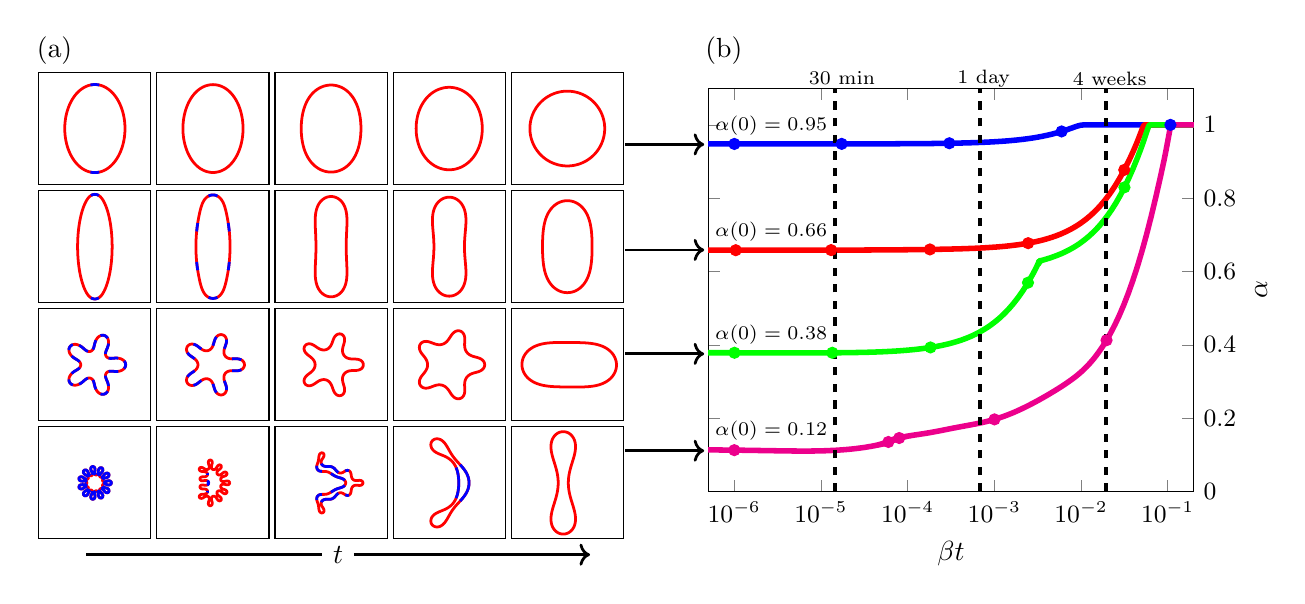 \begin{tikzpicture}[scale=1]

\begin{axis}[
  at = {(8.5cm,0.6cm)},
  scale = 0.90,
  xmin = 5e-7,
  xmax = 2e-1,
  xmode = log,
  xminorticks = false,
  xtick = {1e-6,1e-5,1e-4,1e-3,1e-2,1e-1},
  xticklabels = {\small $10^{-6}$,\small $10^{-5}$,\small $10^{-4}$,\small $10^{-3}$,\small $10^{-2}$,\small $10^{-1}$},
  ymin = 0,
  ymax = 1.1,
  ytick = {0,0.2,0.4,0.6,0.8,1},
  yticklabels = {\small 0,\small 0.2,\small 0.4,\small 0.6,\small 0.8,\small 1},
  yticklabel pos = right,
  xlabel = {$\beta t$},
  ylabel = {${\alpha}$},
  ylabel near ticks,
]

% blue line area
\addplot[blue, line width=2pt] coordinates{
(0.0e+00,9.48e-01)
(2.0e-08,9.48e-01)
(4.277e-08,9.48e-01)
(6.869e-08,9.48e-01)
(9.82e-08,9.48e-01)
(1.318e-07,9.48e-01)
(1.7e-07,9.48e-01)
(2.136e-07,9.48e-01)
(2.631e-07,9.48e-01)
(3.196e-07,9.48e-01)
(3.838e-07,9.48e-01)
(4.569e-07,9.48e-01)
(5.402e-07,9.48e-01)
(6.349e-07,9.48e-01)
(7.428e-07,9.48e-01)
(8.656e-07,9.48e-01)
(1.005e-06,9.48e-01)
(1.165e-06,9.48e-01)
(1.346e-06,9.48e-01)
(1.552e-06,9.48e-01)
(1.787e-06,9.48e-01)
(2.054e-06,9.48e-01)
(2.359e-06,9.48e-01)
(2.705e-06,9.481e-01)
(3.1e-06,9.481e-01)
(3.549e-06,9.481e-01)
(4.06e-06,9.481e-01)
(4.642e-06,9.481e-01)
(5.304e-06,9.481e-01)
(6.059e-06,9.481e-01)
(6.917e-06,9.481e-01)
(7.895e-06,9.481e-01)
(9.007e-06,9.481e-01)
(1.027e-05,9.481e-01)
(1.172e-05,9.481e-01)
(1.336e-05,9.481e-01)
(1.523e-05,9.481e-01)
(1.736e-05,9.482e-01)
(1.978e-05,9.482e-01)
(2.253e-05,9.482e-01)
(2.567e-05,9.482e-01)
(2.925e-05,9.482e-01)
(3.332e-05,9.482e-01)
(3.795e-05,9.483e-01)
(4.322e-05,9.483e-01)
(4.922e-05,9.483e-01)
(5.606e-05,9.484e-01)
(6.384e-05,9.484e-01)
(7.269e-05,9.485e-01)
(8.277e-05,9.486e-01)
(9.425e-05,9.486e-01)
(1.073e-04,9.487e-01)
(1.222e-04,9.488e-01)
(1.391e-04,9.489e-01)
(1.584e-04,9.49e-01)
(1.804e-04,9.491e-01)
(2.053e-04,9.493e-01)
(2.338e-04,9.495e-01)
(2.662e-04,9.496e-01)
(3.03e-04,9.499e-01)
(3.45e-04,9.501e-01)
(3.928e-04,9.504e-01)
(4.471e-04,9.507e-01)
(5.091e-04,9.511e-01)
(5.795e-04,9.515e-01)
(6.598e-04,9.52e-01)
(7.511e-04,9.525e-01)
(8.551e-04,9.531e-01)
(9.735e-04,9.538e-01)
(1.108e-03,9.546e-01)
(1.262e-03,9.555e-01)
(1.436e-03,9.565e-01)
(1.635e-03,9.577e-01)
(1.862e-03,9.59e-01)
(2.119e-03,9.605e-01)
(2.413e-03,9.622e-01)
(2.747e-03,9.641e-01)
(3.127e-03,9.663e-01)
(3.56e-03,9.688e-01)
(4.052e-03,9.716e-01)
(4.613e-03,9.747e-01)
(5.252e-03,9.782e-01)
(5.979e-03,9.821e-01)
(6.807e-03,9.864e-01)
(7.568e-03,9.902e-01)
(8.176e-03,9.93e-01)
(8.672e-03,9.951e-01)
(9.089e-03,9.967e-01)
(9.457e-03,9.979e-01)
(9.805e-03,9.988e-01)
(1.015e-02,9.994e-01)
(1.052e-02,9.997e-01)
(1.094e-02,9.999e-01)
(1.141e-02,10.0e-01)
(1.195e-02,10.0e-01)
(1.257e-02,1.0e+00)
(1.327e-02,1.0e+00)
(1.407e-02,1.0e+00)
(1.498e-02,1.0e+00)
(1.602e-02,1.0e+00)
(1.72e-02,1.0e+00)
(1.854e-02,1.0e+00)
(2.006e-02,1.0e+00)
(2.18e-02,1.0e+00)
(2.378e-02,1.0e+00)
(2.604e-02,1.0e+00)
(2.86e-02,1.0e+00)
(3.152e-02,1.0e+00)
(3.485e-02,1.0e+00)
(3.864e-02,1.0e+00)
(4.294e-02,1.0e+00)
(4.785e-02,1.0e+00)
(5.344e-02,1.0e+00)
(5.979e-02,1.0e+00)
(6.703e-02,1.0e+00)
(7.527e-02,1.0e+00)
(8.465e-02,1.0e+00)
(9.533e-02,1.0e+00)
(1.075e-01,1.0e+00)
(1.213e-01,1.0e+00)
(1.371e-01,1.0e+00)
(1.55e-01,1.0e+00)
(1.754e-01,1.0e+00)
(1.987e-01,1.0e+00)
(2.252e-01,1.0e+00)
(2.553e-01,1.0e+00)
(2.896e-01,1.0e+00)
(3.286e-01,1.0e+00)
(3.731e-01,1.0e+00)
(4.237e-01,1.0e+00)
(4.813e-01,1.0e+00)
(5.469e-01,1.0e+00)
(6.215e-01,1.0e+00)
(7.065e-01,1.0e+00)
(8.033e-01,1.0e+00)
(9.033e-01,1.0e+00)
(1.003e+00,1.0e+00)
(1.103e+00,1.0e+00)
(1.203e+00,1.0e+00)
(1.303e+00,1.0e+00)
(1.403e+00,1.0e+00)
(1.503e+00,1.0e+00)
(1.603e+00,1.0e+00)
(1.703e+00,1.0e+00)
(1.803e+00,1.0e+00)
(1.903e+00,1.0e+00)
(2.0e+00,1.0e+00)
};
\addplot[blue, only marks] coordinates{
(1.005e-06,9.48e-01)
(1.736e-05,9.482e-01)
(3.03e-04,9.499e-01)
(5.979e-03,9.821e-01)
(1.075e-01,1.0e+00)
};

% red line area
\addplot[red, line width=2pt] coordinates{
(0.0e+00,6.583e-01)
(1.198e-08,6.583e-01)
(2.334e-08,6.583e-01)
(3.628e-08,6.583e-01)
(5.101e-08,6.583e-01)
(6.778e-08,6.583e-01)
(8.687e-08,6.583e-01)
(1.086e-07,6.583e-01)
(1.326e-07,6.583e-01)
(1.589e-07,6.583e-01)
(1.878e-07,6.583e-01)
(2.193e-07,6.583e-01)
(2.537e-07,6.583e-01)
(2.91e-07,6.583e-01)
(3.314e-07,6.583e-01)
(3.751e-07,6.583e-01)
(4.223e-07,6.583e-01)
(4.732e-07,6.583e-01)
(5.281e-07,6.583e-01)
(5.87e-07,6.583e-01)
(6.504e-07,6.583e-01)
(7.184e-07,6.583e-01)
(7.912e-07,6.583e-01)
(8.694e-07,6.583e-01)
(9.53e-07,6.583e-01)
(1.042e-06,6.583e-01)
(1.136e-06,6.583e-01)
(1.237e-06,6.583e-01)
(1.344e-06,6.583e-01)
(1.458e-06,6.583e-01)
(1.58e-06,6.583e-01)
(1.71e-06,6.583e-01)
(1.848e-06,6.583e-01)
(1.996e-06,6.583e-01)
(2.152e-06,6.583e-01)
(2.319e-06,6.583e-01)
(2.496e-06,6.583e-01)
(2.684e-06,6.583e-01)
(2.884e-06,6.583e-01)
(3.097e-06,6.584e-01)
(3.323e-06,6.584e-01)
(3.563e-06,6.584e-01)
(3.818e-06,6.584e-01)
(4.089e-06,6.584e-01)
(4.377e-06,6.584e-01)
(4.683e-06,6.584e-01)
(5.007e-06,6.584e-01)
(5.351e-06,6.584e-01)
(5.717e-06,6.584e-01)
(6.105e-06,6.584e-01)
(6.516e-06,6.584e-01)
(6.954e-06,6.584e-01)
(7.418e-06,6.585e-01)
(7.91e-06,6.585e-01)
(8.433e-06,6.585e-01)
(8.988e-06,6.585e-01)
(9.577e-06,6.585e-01)
(1.02e-05,6.585e-01)
(1.087e-05,6.585e-01)
(1.157e-05,6.585e-01)
(1.232e-05,6.585e-01)
(1.312e-05,6.586e-01)
(1.396e-05,6.586e-01)
(1.486e-05,6.586e-01)
(1.581e-05,6.586e-01)
(1.682e-05,6.586e-01)
(1.79e-05,6.586e-01)
(1.905e-05,6.587e-01)
(2.026e-05,6.587e-01)
(2.156e-05,6.587e-01)
(2.293e-05,6.587e-01)
(2.44e-05,6.587e-01)
(2.595e-05,6.588e-01)
(2.761e-05,6.588e-01)
(2.937e-05,6.588e-01)
(3.125e-05,6.588e-01)
(3.325e-05,6.589e-01)
(3.538e-05,6.589e-01)
(3.766e-05,6.589e-01)
(4.008e-05,6.59e-01)
(4.268e-05,6.59e-01)
(4.546e-05,6.59e-01)
(4.844e-05,6.591e-01)
(5.165e-05,6.591e-01)
(5.509e-05,6.591e-01)
(5.881e-05,6.592e-01)
(6.281e-05,6.592e-01)
(6.712e-05,6.593e-01)
(7.177e-05,6.593e-01)
(7.677e-05,6.594e-01)
(8.213e-05,6.595e-01)
(8.788e-05,6.595e-01)
(9.4e-05,6.596e-01)
(1.005e-04,6.596e-01)
(1.075e-04,6.597e-01)
(1.148e-04,6.598e-01)
(1.226e-04,6.599e-01)
(1.308e-04,6.599e-01)
(1.396e-04,6.6e-01)
(1.489e-04,6.601e-01)
(1.589e-04,6.602e-01)
(1.696e-04,6.603e-01)
(1.81e-04,6.604e-01)
(1.935e-04,6.605e-01)
(2.071e-04,6.606e-01)
(2.22e-04,6.607e-01)
(2.387e-04,6.609e-01)
(2.575e-04,6.61e-01)
(2.789e-04,6.612e-01)
(3.033e-04,6.614e-01)
(3.31e-04,6.616e-01)
(3.626e-04,6.618e-01)
(3.986e-04,6.621e-01)
(4.395e-04,6.624e-01)
(4.861e-04,6.628e-01)
(5.392e-04,6.632e-01)
(5.996e-04,6.636e-01)
(6.683e-04,6.641e-01)
(7.466e-04,6.647e-01)
(8.357e-04,6.654e-01)
(9.371e-04,6.662e-01)
(1.053e-03,6.67e-01)
(1.184e-03,6.68e-01)
(1.334e-03,6.691e-01)
(1.504e-03,6.704e-01)
(1.698e-03,6.719e-01)
(1.919e-03,6.735e-01)
(2.17e-03,6.754e-01)
(2.457e-03,6.775e-01)
(2.782e-03,6.8e-01)
(3.153e-03,6.827e-01)
(3.575e-03,6.858e-01)
(4.056e-03,6.894e-01)
(4.603e-03,6.934e-01)
(5.226e-03,6.98e-01)
(5.935e-03,7.032e-01)
(6.743e-03,7.091e-01)
(7.662e-03,7.157e-01)
(8.708e-03,7.233e-01)
(9.899e-03,7.319e-01)
(1.125e-02,7.415e-01)
(1.28e-02,7.524e-01)
(1.456e-02,7.647e-01)
(1.656e-02,7.786e-01)
(1.883e-02,7.942e-01)
(2.143e-02,8.117e-01)
(2.438e-02,8.313e-01)
(2.774e-02,8.531e-01)
(3.156e-02,8.773e-01)
(3.592e-02,9.039e-01)
(4.044e-02,9.304e-01)
(4.37e-02,9.491e-01)
(4.601e-02,9.623e-01)
(4.775e-02,9.722e-01)
(4.906e-02,9.794e-01)
(5.008e-02,9.849e-01)
(5.088e-02,9.89e-01)
(5.151e-02,9.921e-01)
(5.202e-02,9.944e-01)
(5.245e-02,9.962e-01)
(5.282e-02,9.975e-01)
(5.317e-02,9.985e-01)
(5.351e-02,9.992e-01)
(5.385e-02,9.996e-01)
(5.423e-02,9.999e-01)
(5.468e-02,10.0e-01)
(5.518e-02,10.0e-01)
(5.575e-02,1.0e+00)
(5.64e-02,1.0e+00)
(5.715e-02,1.0e+00)
(5.799e-02,1.0e+00)
(5.895e-02,1.0e+00)
(6.005e-02,1.0e+00)
(6.129e-02,1.0e+00)
(6.271e-02,1.0e+00)
(6.433e-02,1.0e+00)
(6.617e-02,1.0e+00)
(6.826e-02,1.0e+00)
(7.064e-02,1.0e+00)
(7.336e-02,1.0e+00)
(7.645e-02,1.0e+00)
(7.996e-02,1.0e+00)
(8.396e-02,1.0e+00)
(8.852e-02,1.0e+00)
(9.371e-02,1.0e+00)
(9.962e-02,1.0e+00)
(1.063e-01,1.0e+00)
(1.14e-01,1.0e+00)
(1.227e-01,1.0e+00)
(1.326e-01,1.0e+00)
(1.439e-01,1.0e+00)
(1.568e-01,1.0e+00)
(1.714e-01,1.0e+00)
(1.881e-01,1.0e+00)
(2.071e-01,1.0e+00)
(2.286e-01,1.0e+00)
(2.532e-01,1.0e+00)
(2.812e-01,1.0e+00)
(3.131e-01,1.0e+00)
(3.493e-01,1.0e+00)
(3.906e-01,1.0e+00)
(4.376e-01,1.0e+00)
(4.912e-01,1.0e+00)
(5.521e-01,1.0e+00)
(6.214e-01,1.0e+00)
(7.004e-01,1.0e+00)
(7.902e-01,1.0e+00)
(8.902e-01,1.0e+00)
(9.902e-01,1.0e+00)
(1.09e+00,1.0e+00)
(1.19e+00,1.0e+00)
(1.29e+00,1.0e+00)
(1.39e+00,1.0e+00)
(1.49e+00,1.0e+00)
(1.59e+00,1.0e+00)
(1.69e+00,1.0e+00)
(1.79e+00,1.0e+00)
(1.89e+00,1.0e+00)
(1.99e+00,1.0e+00)
(2.0e+00,1.0e+00)
};
\addplot[red, only marks] coordinates{
(1.042e-06,6.583e-01)
(1.312e-05,6.586e-01)
(1.81e-04,6.604e-01)
(2.457e-03,6.775e-01)
(3.156e-02,8.773e-01)
};

% green line area
\addplot[green, line width=2pt] coordinates{
(0.0e+00,3.791e-01)
(1.314e-08,3.79e-01)
(2.314e-08,3.79e-01)
(3.314e-08,3.79e-01)
(4.314e-08,3.79e-01)
(5.314e-08,3.79e-01)
(6.314e-08,3.79e-01)
(7.314e-08,3.79e-01)
(8.314e-08,3.79e-01)
(9.314e-08,3.79e-01)
(1.031e-07,3.789e-01)
(1.131e-07,3.789e-01)
(1.231e-07,3.789e-01)
(1.331e-07,3.789e-01)
(1.431e-07,3.789e-01)
(1.531e-07,3.789e-01)
(1.631e-07,3.789e-01)
(1.731e-07,3.789e-01)
(1.831e-07,3.789e-01)
(1.931e-07,3.789e-01)
(2.031e-07,3.789e-01)
(2.131e-07,3.789e-01)
(2.231e-07,3.789e-01)
(2.331e-07,3.789e-01)
(2.431e-07,3.789e-01)
(2.531e-07,3.789e-01)
(2.631e-07,3.789e-01)
(2.731e-07,3.789e-01)
(2.831e-07,3.789e-01)
(2.931e-07,3.789e-01)
(3.031e-07,3.789e-01)
(3.131e-07,3.789e-01)
(3.231e-07,3.789e-01)
(3.331e-07,3.789e-01)
(3.431e-07,3.789e-01)
(3.531e-07,3.789e-01)
(3.631e-07,3.789e-01)
(3.731e-07,3.789e-01)
(3.831e-07,3.788e-01)
(3.931e-07,3.788e-01)
(4.031e-07,3.788e-01)
(4.131e-07,3.788e-01)
(4.231e-07,3.788e-01)
(4.331e-07,3.788e-01)
(4.431e-07,3.788e-01)
(4.531e-07,3.788e-01)
(4.631e-07,3.788e-01)
(4.731e-07,3.788e-01)
(4.831e-07,3.788e-01)
(4.931e-07,3.788e-01)
(5.031e-07,3.788e-01)
(5.131e-07,3.788e-01)
(5.231e-07,3.788e-01)
(5.331e-07,3.788e-01)
(5.431e-07,3.788e-01)
(5.531e-07,3.788e-01)
(5.631e-07,3.788e-01)
(5.731e-07,3.788e-01)
(5.831e-07,3.788e-01)
(5.931e-07,3.788e-01)
(6.031e-07,3.788e-01)
(6.131e-07,3.788e-01)
(6.231e-07,3.788e-01)
(6.331e-07,3.788e-01)
(6.431e-07,3.788e-01)
(6.531e-07,3.788e-01)
(6.631e-07,3.788e-01)
(6.731e-07,3.788e-01)
(6.831e-07,3.788e-01)
(6.931e-07,3.788e-01)
(7.031e-07,3.788e-01)
(7.131e-07,3.788e-01)
(7.231e-07,3.788e-01)
(7.331e-07,3.788e-01)
(7.431e-07,3.788e-01)
(7.531e-07,3.788e-01)
(7.631e-07,3.788e-01)
(7.731e-07,3.788e-01)
(7.832e-07,3.788e-01)
(7.934e-07,3.788e-01)
(8.038e-07,3.788e-01)
(8.143e-07,3.788e-01)
(8.25e-07,3.788e-01)
(8.359e-07,3.788e-01)
(8.469e-07,3.788e-01)
(8.582e-07,3.788e-01)
(8.695e-07,3.788e-01)
(8.811e-07,3.788e-01)
(8.928e-07,3.788e-01)
(9.048e-07,3.788e-01)
(9.169e-07,3.788e-01)
(9.292e-07,3.788e-01)
(9.417e-07,3.788e-01)
(9.544e-07,3.788e-01)
(9.674e-07,3.788e-01)
(9.805e-07,3.788e-01)
(9.938e-07,3.788e-01)
(1.007e-06,3.787e-01)
(1.021e-06,3.787e-01)
(1.035e-06,3.787e-01)
(1.049e-06,3.787e-01)
(1.064e-06,3.787e-01)
(1.078e-06,3.787e-01)
(1.093e-06,3.787e-01)
(1.108e-06,3.787e-01)
(1.124e-06,3.787e-01)
(1.139e-06,3.787e-01)
(1.155e-06,3.787e-01)
(1.171e-06,3.787e-01)
(1.187e-06,3.787e-01)
(1.204e-06,3.787e-01)
(1.221e-06,3.787e-01)
(1.238e-06,3.787e-01)
(1.255e-06,3.787e-01)
(1.273e-06,3.787e-01)
(1.291e-06,3.787e-01)
(1.309e-06,3.787e-01)
(1.328e-06,3.787e-01)
(1.346e-06,3.787e-01)
(1.365e-06,3.787e-01)
(1.385e-06,3.787e-01)
(1.404e-06,3.787e-01)
(1.424e-06,3.787e-01)
(1.444e-06,3.787e-01)
(1.464e-06,3.787e-01)
(1.485e-06,3.787e-01)
(1.506e-06,3.787e-01)
(1.527e-06,3.787e-01)
(1.549e-06,3.787e-01)
(1.571e-06,3.787e-01)
(1.593e-06,3.787e-01)
(1.615e-06,3.787e-01)
(1.638e-06,3.787e-01)
(1.661e-06,3.787e-01)
(1.685e-06,3.787e-01)
(1.709e-06,3.787e-01)
(1.733e-06,3.787e-01)
(1.758e-06,3.787e-01)
(1.783e-06,3.787e-01)
(1.808e-06,3.787e-01)
(1.834e-06,3.787e-01)
(1.86e-06,3.787e-01)
(1.886e-06,3.787e-01)
(1.913e-06,3.787e-01)
(1.94e-06,3.787e-01)
(1.968e-06,3.787e-01)
(1.996e-06,3.787e-01)
(2.024e-06,3.786e-01)
(2.053e-06,3.786e-01)
(2.083e-06,3.786e-01)
(2.112e-06,3.786e-01)
(2.143e-06,3.786e-01)
(2.174e-06,3.786e-01)
(2.205e-06,3.786e-01)
(2.236e-06,3.786e-01)
(2.269e-06,3.786e-01)
(2.302e-06,3.786e-01)
(2.335e-06,3.786e-01)
(2.369e-06,3.786e-01)
(2.403e-06,3.786e-01)
(2.438e-06,3.786e-01)
(2.474e-06,3.786e-01)
(2.51e-06,3.786e-01)
(2.547e-06,3.786e-01)
(2.585e-06,3.786e-01)
(2.623e-06,3.786e-01)
(2.662e-06,3.786e-01)
(2.702e-06,3.786e-01)
(2.743e-06,3.786e-01)
(2.784e-06,3.786e-01)
(2.826e-06,3.786e-01)
(2.869e-06,3.786e-01)
(2.913e-06,3.786e-01)
(2.957e-06,3.786e-01)
(3.003e-06,3.786e-01)
(3.05e-06,3.786e-01)
(3.097e-06,3.786e-01)
(3.146e-06,3.786e-01)
(3.195e-06,3.786e-01)
(3.246e-06,3.786e-01)
(3.299e-06,3.786e-01)
(3.352e-06,3.786e-01)
(3.406e-06,3.786e-01)
(3.463e-06,3.786e-01)
(3.52e-06,3.786e-01)
(3.579e-06,3.786e-01)
(3.64e-06,3.785e-01)
(3.702e-06,3.785e-01)
(3.766e-06,3.785e-01)
(3.832e-06,3.785e-01)
(3.9e-06,3.785e-01)
(3.97e-06,3.785e-01)
(4.042e-06,3.785e-01)
(4.117e-06,3.785e-01)
(4.194e-06,3.785e-01)
(4.273e-06,3.785e-01)
(4.356e-06,3.785e-01)
(4.441e-06,3.785e-01)
(4.53e-06,3.785e-01)
(4.622e-06,3.785e-01)
(4.718e-06,3.785e-01)
(4.818e-06,3.785e-01)
(4.922e-06,3.785e-01)
(5.03e-06,3.785e-01)
(5.144e-06,3.785e-01)
(5.262e-06,3.785e-01)
(5.386e-06,3.785e-01)
(5.517e-06,3.785e-01)
(5.653e-06,3.785e-01)
(5.797e-06,3.785e-01)
(5.948e-06,3.785e-01)
(6.107e-06,3.785e-01)
(6.273e-06,3.785e-01)
(6.449e-06,3.785e-01)
(6.632e-06,3.785e-01)
(6.824e-06,3.785e-01)
(7.025e-06,3.785e-01)
(7.235e-06,3.785e-01)
(7.452e-06,3.785e-01)
(7.678e-06,3.785e-01)
(7.911e-06,3.785e-01)
(8.151e-06,3.785e-01)
(8.398e-06,3.785e-01)
(8.651e-06,3.785e-01)
(8.91e-06,3.785e-01)
(9.176e-06,3.785e-01)
(9.447e-06,3.785e-01)
(9.723e-06,3.785e-01)
(1.001e-05,3.786e-01)
(1.03e-05,3.786e-01)
(1.059e-05,3.786e-01)
(1.089e-05,3.786e-01)
(1.12e-05,3.786e-01)
(1.151e-05,3.786e-01)
(1.183e-05,3.786e-01)
(1.216e-05,3.786e-01)
(1.249e-05,3.786e-01)
(1.283e-05,3.787e-01)
(1.318e-05,3.787e-01)
(1.354e-05,3.787e-01)
(1.39e-05,3.787e-01)
(1.428e-05,3.787e-01)
(1.466e-05,3.787e-01)
(1.506e-05,3.787e-01)
(1.546e-05,3.788e-01)
(1.587e-05,3.788e-01)
(1.63e-05,3.788e-01)
(1.674e-05,3.788e-01)
(1.719e-05,3.788e-01)
(1.766e-05,3.789e-01)
(1.814e-05,3.789e-01)
(1.864e-05,3.789e-01)
(1.915e-05,3.79e-01)
(1.968e-05,3.79e-01)
(2.023e-05,3.79e-01)
(2.08e-05,3.791e-01)
(2.139e-05,3.791e-01)
(2.2e-05,3.791e-01)
(2.264e-05,3.792e-01)
(2.331e-05,3.792e-01)
(2.401e-05,3.793e-01)
(2.474e-05,3.793e-01)
(2.55e-05,3.794e-01)
(2.631e-05,3.794e-01)
(2.716e-05,3.795e-01)
(2.805e-05,3.796e-01)
(2.901e-05,3.796e-01)
(3.002e-05,3.797e-01)
(3.111e-05,3.798e-01)
(3.228e-05,3.799e-01)
(3.354e-05,3.8e-01)
(3.491e-05,3.801e-01)
(3.642e-05,3.802e-01)
(3.809e-05,3.804e-01)
(3.997e-05,3.805e-01)
(4.21e-05,3.807e-01)
(4.454e-05,3.809e-01)
(4.73e-05,3.812e-01)
(5.045e-05,3.814e-01)
(5.404e-05,3.817e-01)
(5.812e-05,3.821e-01)
(6.277e-05,3.825e-01)
(6.806e-05,3.83e-01)
(7.408e-05,3.835e-01)
(8.094e-05,3.841e-01)
(8.874e-05,3.848e-01)
(9.763e-05,3.856e-01)
(1.077e-04,3.865e-01)
(1.193e-04,3.875e-01)
(1.324e-04,3.887e-01)
(1.473e-04,3.9e-01)
(1.643e-04,3.915e-01)
(1.836e-04,3.932e-01)
(2.057e-04,3.951e-01)
(2.307e-04,3.973e-01)
(2.593e-04,3.998e-01)
(2.918e-04,4.026e-01)
(3.287e-04,4.058e-01)
(3.708e-04,4.094e-01)
(4.188e-04,4.135e-01)
(4.734e-04,4.181e-01)
(5.355e-04,4.233e-01)
(6.062e-04,4.293e-01)
(6.867e-04,4.36e-01)
(7.784e-04,4.435e-01)
(8.827e-04,4.52e-01)
(1.002e-03,4.616e-01)
(1.137e-03,4.723e-01)
(1.291e-03,4.844e-01)
(1.466e-03,4.979e-01)
(1.665e-03,5.131e-01)
(1.893e-03,5.3e-01)
(2.151e-03,5.488e-01)
(2.446e-03,5.698e-01)
(2.781e-03,5.93e-01)
(2.897e-03,6.01e-01)
(2.938e-03,6.038e-01)
(2.963e-03,6.055e-01)
(2.982e-03,6.068e-01)
(2.997e-03,6.079e-01)
(3.01e-03,6.087e-01)
(3.022e-03,6.095e-01)
(3.031e-03,6.101e-01)
(3.04e-03,6.107e-01)
(3.049e-03,6.113e-01)
(3.056e-03,6.118e-01)
(3.063e-03,6.123e-01)
(3.069e-03,6.127e-01)
(3.075e-03,6.131e-01)
(3.08e-03,6.135e-01)
(3.086e-03,6.138e-01)
(3.09e-03,6.141e-01)
(3.095e-03,6.144e-01)
(3.099e-03,6.147e-01)
(3.103e-03,6.15e-01)
(3.107e-03,6.153e-01)
(3.111e-03,6.155e-01)
(3.115e-03,6.158e-01)
(3.118e-03,6.16e-01)
(3.122e-03,6.162e-01)
(3.125e-03,6.164e-01)
(3.128e-03,6.167e-01)
(3.131e-03,6.168e-01)
(3.134e-03,6.17e-01)
(3.137e-03,6.172e-01)
(3.14e-03,6.174e-01)
(3.142e-03,6.176e-01)
(3.145e-03,6.178e-01)
(3.148e-03,6.179e-01)
(3.15e-03,6.181e-01)
(3.153e-03,6.183e-01)
(3.155e-03,6.184e-01)
(3.158e-03,6.186e-01)
(3.16e-03,6.188e-01)
(3.162e-03,6.189e-01)
(3.165e-03,6.191e-01)
(3.167e-03,6.192e-01)
(3.169e-03,6.193e-01)
(3.171e-03,6.195e-01)
(3.173e-03,6.196e-01)
(3.175e-03,6.197e-01)
(3.177e-03,6.199e-01)
(3.179e-03,6.2e-01)
(3.181e-03,6.201e-01)
(3.183e-03,6.202e-01)
(3.184e-03,6.203e-01)
(3.186e-03,6.205e-01)
(3.188e-03,6.206e-01)
(3.19e-03,6.207e-01)
(3.192e-03,6.208e-01)
(3.193e-03,6.209e-01)
(3.195e-03,6.21e-01)
(3.196e-03,6.211e-01)
(3.198e-03,6.212e-01)
(3.2e-03,6.213e-01)
(3.201e-03,6.214e-01)
(3.203e-03,6.215e-01)
(3.204e-03,6.216e-01)
(3.206e-03,6.217e-01)
(3.207e-03,6.217e-01)
(3.209e-03,6.218e-01)
(3.21e-03,6.219e-01)
(3.211e-03,6.22e-01)
(3.213e-03,6.221e-01)
(3.214e-03,6.222e-01)
(3.216e-03,6.223e-01)
(3.217e-03,6.223e-01)
(3.218e-03,6.224e-01)
(3.219e-03,6.225e-01)
(3.221e-03,6.226e-01)
(3.222e-03,6.226e-01)
(3.223e-03,6.227e-01)
(3.224e-03,6.228e-01)
(3.226e-03,6.228e-01)
(3.227e-03,6.229e-01)
(3.228e-03,6.23e-01)
(3.229e-03,6.231e-01)
(3.23e-03,6.231e-01)
(3.232e-03,6.232e-01)
(3.233e-03,6.232e-01)
(3.234e-03,6.233e-01)
(3.235e-03,6.234e-01)
(3.236e-03,6.234e-01)
(3.237e-03,6.235e-01)
(3.238e-03,6.236e-01)
(3.24e-03,6.236e-01)
(3.241e-03,6.237e-01)
(3.242e-03,6.237e-01)
(3.243e-03,6.238e-01)
(3.244e-03,6.239e-01)
(3.245e-03,6.239e-01)
(3.246e-03,6.24e-01)
(3.247e-03,6.24e-01)
(3.248e-03,6.241e-01)
(3.249e-03,6.241e-01)
(3.25e-03,6.242e-01)
(3.252e-03,6.242e-01)
(3.253e-03,6.243e-01)
(3.254e-03,6.244e-01)
(3.255e-03,6.244e-01)
(3.256e-03,6.245e-01)
(3.257e-03,6.245e-01)
(3.258e-03,6.246e-01)
(3.26e-03,6.247e-01)
(3.261e-03,6.247e-01)
(3.262e-03,6.248e-01)
(3.263e-03,6.248e-01)
(3.264e-03,6.249e-01)
(3.266e-03,6.25e-01)
(3.267e-03,6.25e-01)
(3.268e-03,6.251e-01)
(3.269e-03,6.251e-01)
(3.271e-03,6.252e-01)
(3.272e-03,6.253e-01)
(3.274e-03,6.253e-01)
(3.275e-03,6.254e-01)
(3.276e-03,6.255e-01)
(3.278e-03,6.255e-01)
(3.279e-03,6.256e-01)
(3.281e-03,6.256e-01)
(3.282e-03,6.257e-01)
(3.284e-03,6.258e-01)
(3.285e-03,6.258e-01)
(3.287e-03,6.259e-01)
(3.289e-03,6.26e-01)
(3.29e-03,6.261e-01)
(3.292e-03,6.261e-01)
(3.294e-03,6.262e-01)
(3.295e-03,6.263e-01)
(3.297e-03,6.263e-01)
(3.299e-03,6.264e-01)
(3.3e-03,6.264e-01)
(3.302e-03,6.265e-01)
(3.304e-03,6.266e-01)
(3.306e-03,6.266e-01)
(3.307e-03,6.267e-01)
(3.309e-03,6.268e-01)
(3.311e-03,6.268e-01)
(3.312e-03,6.269e-01)
(3.314e-03,6.27e-01)
(3.316e-03,6.27e-01)
(3.318e-03,6.271e-01)
(3.32e-03,6.271e-01)
(3.321e-03,6.272e-01)
(3.323e-03,6.273e-01)
(3.325e-03,6.273e-01)
(3.327e-03,6.274e-01)
(3.328e-03,6.274e-01)
(3.33e-03,6.275e-01)
(3.332e-03,6.276e-01)
(3.334e-03,6.276e-01)
(3.336e-03,6.277e-01)
(3.338e-03,6.277e-01)
(3.34e-03,6.278e-01)
(3.341e-03,6.278e-01)
(3.343e-03,6.279e-01)
(3.345e-03,6.279e-01)
(3.347e-03,6.28e-01)
(3.349e-03,6.28e-01)
(3.351e-03,6.281e-01)
(3.353e-03,6.281e-01)
(3.355e-03,6.282e-01)
(3.357e-03,6.282e-01)
(3.359e-03,6.283e-01)
(3.361e-03,6.283e-01)
(3.363e-03,6.284e-01)
(3.365e-03,6.284e-01)
(3.367e-03,6.285e-01)
(3.369e-03,6.285e-01)
(3.371e-03,6.286e-01)
(3.373e-03,6.286e-01)
(3.376e-03,6.287e-01)
(3.378e-03,6.287e-01)
(3.38e-03,6.288e-01)
(3.382e-03,6.288e-01)
(3.384e-03,6.288e-01)
(3.386e-03,6.289e-01)
(3.389e-03,6.289e-01)
(3.391e-03,6.29e-01)
(3.393e-03,6.29e-01)
(3.396e-03,6.291e-01)
(3.398e-03,6.291e-01)
(3.4e-03,6.291e-01)
(3.403e-03,6.292e-01)
(3.405e-03,6.292e-01)
(3.408e-03,6.293e-01)
(3.41e-03,6.293e-01)
(3.413e-03,6.293e-01)
(3.416e-03,6.294e-01)
(3.418e-03,6.294e-01)
(3.421e-03,6.295e-01)
(3.424e-03,6.295e-01)
(3.427e-03,6.295e-01)
(3.43e-03,6.296e-01)
(3.433e-03,6.296e-01)
(3.436e-03,6.296e-01)
(3.439e-03,6.297e-01)
(3.442e-03,6.297e-01)
(3.446e-03,6.298e-01)
(3.45e-03,6.298e-01)
(3.453e-03,6.298e-01)
(3.457e-03,6.299e-01)
(3.461e-03,6.299e-01)
(3.466e-03,6.3e-01)
(3.47e-03,6.3e-01)
(3.475e-03,6.3e-01)
(3.48e-03,6.301e-01)
(3.485e-03,6.301e-01)
(3.491e-03,6.302e-01)
(3.497e-03,6.302e-01)
(3.504e-03,6.303e-01)
(3.511e-03,6.303e-01)
(3.519e-03,6.304e-01)
(3.528e-03,6.305e-01)
(3.537e-03,6.306e-01)
(3.548e-03,6.306e-01)
(3.56e-03,6.308e-01)
(3.573e-03,6.309e-01)
(3.589e-03,6.31e-01)
(3.606e-03,6.311e-01)
(3.626e-03,6.313e-01)
(3.648e-03,6.315e-01)
(3.674e-03,6.317e-01)
(3.704e-03,6.319e-01)
(3.737e-03,6.322e-01)
(3.775e-03,6.325e-01)
(3.818e-03,6.328e-01)
(3.867e-03,6.332e-01)
(3.922e-03,6.337e-01)
(3.981e-03,6.341e-01)
(4.042e-03,6.346e-01)
(4.109e-03,6.351e-01)
(4.18e-03,6.357e-01)
(4.257e-03,6.362e-01)
(4.341e-03,6.369e-01)
(4.434e-03,6.376e-01)
(4.537e-03,6.384e-01)
(4.654e-03,6.393e-01)
(4.788e-03,6.403e-01)
(4.939e-03,6.415e-01)
(5.112e-03,6.428e-01)
(5.309e-03,6.443e-01)
(5.532e-03,6.46e-01)
(5.787e-03,6.479e-01)
(6.077e-03,6.5e-01)
(6.408e-03,6.525e-01)
(6.784e-03,6.554e-01)
(7.212e-03,6.586e-01)
(7.699e-03,6.622e-01)
(8.254e-03,6.663e-01)
(8.885e-03,6.71e-01)
(9.604e-03,6.763e-01)
(1.042e-02,6.824e-01)
(1.135e-02,6.892e-01)
(1.242e-02,6.969e-01)
(1.362e-02,7.057e-01)
(1.5e-02,7.155e-01)
(1.656e-02,7.267e-01)
(1.834e-02,7.393e-01)
(2.037e-02,7.535e-01)
(2.268e-02,7.694e-01)
(2.531e-02,7.873e-01)
(2.83e-02,8.073e-01)
(3.171e-02,8.297e-01)
(3.558e-02,8.545e-01)
(4.0e-02,8.819e-01)
(4.502e-02,9.117e-01)
(4.928e-02,9.362e-01)
(5.225e-02,9.531e-01)
(5.442e-02,9.654e-01)
(5.605e-02,9.744e-01)
(5.729e-02,9.811e-01)
(5.825e-02,9.862e-01)
(5.9e-02,9.9e-01)
(5.96e-02,9.928e-01)
(6.009e-02,9.95e-01)
(6.05e-02,9.966e-01)
(6.086e-02,9.978e-01)
(6.12e-02,9.987e-01)
(6.154e-02,9.993e-01)
(6.189e-02,9.997e-01)
(6.23e-02,9.999e-01)
(6.276e-02,10.0e-01)
(6.328e-02,10.0e-01)
(6.387e-02,1.0e+00)
(6.455e-02,1.0e+00)
(6.532e-02,1.0e+00)
(6.619e-02,1.0e+00)
(6.719e-02,1.0e+00)
(6.832e-02,1.0e+00)
(6.962e-02,1.0e+00)
(7.109e-02,1.0e+00)
(7.276e-02,1.0e+00)
(7.467e-02,1.0e+00)
(7.684e-02,1.0e+00)
(7.931e-02,1.0e+00)
(8.212e-02,1.0e+00)
(8.533e-02,1.0e+00)
(8.897e-02,1.0e+00)
(9.312e-02,1.0e+00)
(9.785e-02,1.0e+00)
(1.032e-01,1.0e+00)
(1.093e-01,1.0e+00)
(1.163e-01,1.0e+00)
(1.243e-01,1.0e+00)
(1.333e-01,1.0e+00)
(1.436e-01,1.0e+00)
(1.553e-01,1.0e+00)
(1.686e-01,1.0e+00)
(1.838e-01,1.0e+00)
(2.011e-01,1.0e+00)
(2.207e-01,1.0e+00)
(2.431e-01,1.0e+00)
(2.686e-01,1.0e+00)
(2.976e-01,1.0e+00)
(3.307e-01,1.0e+00)
(3.683e-01,1.0e+00)
(4.111e-01,1.0e+00)
(4.598e-01,1.0e+00)
(5.153e-01,1.0e+00)
(5.785e-01,1.0e+00)
(6.503e-01,1.0e+00)
(7.322e-01,1.0e+00)
(8.254e-01,1.0e+00)
(9.254e-01,1.0e+00)
(1.025e+00,1.0e+00)
(1.125e+00,1.0e+00)
(1.225e+00,1.0e+00)
(1.325e+00,1.0e+00)
(1.425e+00,1.0e+00)
(1.525e+00,1.0e+00)
(1.625e+00,1.0e+00)
(1.725e+00,1.0e+00)
(1.825e+00,1.0e+00)
(1.925e+00,1.0e+00)
(2.0e+00,1.0e+00)
};
\addplot[green, only marks] coordinates{
(1.007e-06,3.787e-01)
(1.354e-05,3.787e-01)
(1.836e-04,3.932e-01)
(2.446e-03,5.698e-01)
(3.171e-02,8.297e-01)
};

% magenta line area
\addplot[magenta, line width=2pt] coordinates{
(0.0e+00,1.157e-01)
(1.314e-08,1.154e-01)
(2.314e-08,1.152e-01)
(3.314e-08,1.151e-01)
(4.314e-08,1.15e-01)
(5.314e-08,1.15e-01)
(6.314e-08,1.149e-01)
(7.314e-08,1.149e-01)
(8.314e-08,1.148e-01)
(9.314e-08,1.148e-01)
(1.031e-07,1.147e-01)
(1.131e-07,1.147e-01)
(1.231e-07,1.147e-01)
(1.331e-07,1.146e-01)
(1.431e-07,1.146e-01)
(1.531e-07,1.146e-01)
(1.631e-07,1.145e-01)
(1.731e-07,1.145e-01)
(1.831e-07,1.145e-01)
(1.931e-07,1.145e-01)
(2.031e-07,1.145e-01)
(2.131e-07,1.144e-01)
(2.231e-07,1.144e-01)
(2.331e-07,1.144e-01)
(2.431e-07,1.144e-01)
(2.531e-07,1.143e-01)
(2.631e-07,1.143e-01)
(2.731e-07,1.143e-01)
(2.831e-07,1.143e-01)
(2.931e-07,1.143e-01)
(3.031e-07,1.143e-01)
(3.131e-07,1.142e-01)
(3.231e-07,1.142e-01)
(3.331e-07,1.142e-01)
(3.431e-07,1.142e-01)
(3.531e-07,1.142e-01)
(3.631e-07,1.141e-01)
(3.731e-07,1.141e-01)
(3.831e-07,1.141e-01)
(3.931e-07,1.141e-01)
(4.031e-07,1.141e-01)
(4.131e-07,1.141e-01)
(4.231e-07,1.14e-01)
(4.331e-07,1.14e-01)
(4.431e-07,1.14e-01)
(4.531e-07,1.14e-01)
(4.631e-07,1.14e-01)
(4.731e-07,1.139e-01)
(4.831e-07,1.139e-01)
(4.931e-07,1.139e-01)
(5.031e-07,1.139e-01)
(5.131e-07,1.139e-01)
(5.231e-07,1.139e-01)
(5.331e-07,1.139e-01)
(5.431e-07,1.138e-01)
(5.531e-07,1.138e-01)
(5.631e-07,1.138e-01)
(5.731e-07,1.138e-01)
(5.831e-07,1.138e-01)
(5.931e-07,1.138e-01)
(6.031e-07,1.137e-01)
(6.131e-07,1.137e-01)
(6.231e-07,1.137e-01)
(6.331e-07,1.137e-01)
(6.431e-07,1.137e-01)
(6.531e-07,1.137e-01)
(6.631e-07,1.137e-01)
(6.731e-07,1.136e-01)
(6.831e-07,1.136e-01)
(6.931e-07,1.136e-01)
(7.031e-07,1.136e-01)
(7.131e-07,1.136e-01)
(7.231e-07,1.136e-01)
(7.331e-07,1.136e-01)
(7.431e-07,1.135e-01)
(7.531e-07,1.135e-01)
(7.631e-07,1.135e-01)
(7.731e-07,1.135e-01)
(7.831e-07,1.135e-01)
(7.931e-07,1.135e-01)
(8.031e-07,1.135e-01)
(8.131e-07,1.135e-01)
(8.231e-07,1.134e-01)
(8.331e-07,1.134e-01)
(8.431e-07,1.134e-01)
(8.531e-07,1.134e-01)
(8.631e-07,1.134e-01)
(8.731e-07,1.134e-01)
(8.831e-07,1.134e-01)
(8.931e-07,1.133e-01)
(9.031e-07,1.133e-01)
(9.131e-07,1.133e-01)
(9.231e-07,1.133e-01)
(9.331e-07,1.133e-01)
(9.431e-07,1.133e-01)
(9.531e-07,1.133e-01)
(9.631e-07,1.133e-01)
(9.731e-07,1.133e-01)
(9.831e-07,1.132e-01)
(9.931e-07,1.132e-01)
(1.003e-06,1.132e-01)
(1.013e-06,1.132e-01)
(1.023e-06,1.132e-01)
(1.033e-06,1.132e-01)
(1.043e-06,1.132e-01)
(1.053e-06,1.131e-01)
(1.063e-06,1.131e-01)
(1.073e-06,1.131e-01)
(1.083e-06,1.131e-01)
(1.093e-06,1.131e-01)
(1.104e-06,1.131e-01)
(1.115e-06,1.131e-01)
(1.126e-06,1.131e-01)
(1.137e-06,1.131e-01)
(1.149e-06,1.131e-01)
(1.161e-06,1.13e-01)
(1.174e-06,1.13e-01)
(1.187e-06,1.13e-01)
(1.2e-06,1.13e-01)
(1.214e-06,1.13e-01)
(1.228e-06,1.13e-01)
(1.242e-06,1.129e-01)
(1.258e-06,1.129e-01)
(1.273e-06,1.129e-01)
(1.29e-06,1.129e-01)
(1.306e-06,1.129e-01)
(1.324e-06,1.129e-01)
(1.342e-06,1.128e-01)
(1.361e-06,1.128e-01)
(1.38e-06,1.128e-01)
(1.4e-06,1.128e-01)
(1.421e-06,1.128e-01)
(1.442e-06,1.127e-01)
(1.465e-06,1.127e-01)
(1.488e-06,1.127e-01)
(1.512e-06,1.127e-01)
(1.536e-06,1.127e-01)
(1.562e-06,1.126e-01)
(1.588e-06,1.126e-01)
(1.615e-06,1.126e-01)
(1.642e-06,1.125e-01)
(1.671e-06,1.125e-01)
(1.699e-06,1.125e-01)
(1.729e-06,1.125e-01)
(1.759e-06,1.124e-01)
(1.79e-06,1.124e-01)
(1.821e-06,1.124e-01)
(1.853e-06,1.124e-01)
(1.885e-06,1.123e-01)
(1.917e-06,1.123e-01)
(1.95e-06,1.123e-01)
(1.984e-06,1.123e-01)
(2.018e-06,1.122e-01)
(2.052e-06,1.122e-01)
(2.086e-06,1.122e-01)
(2.121e-06,1.121e-01)
(2.157e-06,1.121e-01)
(2.192e-06,1.121e-01)
(2.228e-06,1.121e-01)
(2.264e-06,1.12e-01)
(2.301e-06,1.12e-01)
(2.338e-06,1.12e-01)
(2.375e-06,1.12e-01)
(2.413e-06,1.119e-01)
(2.451e-06,1.119e-01)
(2.489e-06,1.119e-01)
(2.528e-06,1.119e-01)
(2.567e-06,1.118e-01)
(2.606e-06,1.118e-01)
(2.646e-06,1.118e-01)
(2.686e-06,1.117e-01)
(2.727e-06,1.117e-01)
(2.768e-06,1.117e-01)
(2.809e-06,1.117e-01)
(2.851e-06,1.117e-01)
(2.893e-06,1.116e-01)
(2.935e-06,1.116e-01)
(2.978e-06,1.116e-01)
(3.022e-06,1.116e-01)
(3.065e-06,1.115e-01)
(3.11e-06,1.115e-01)
(3.155e-06,1.115e-01)
(3.2e-06,1.115e-01)
(3.245e-06,1.114e-01)
(3.292e-06,1.114e-01)
(3.338e-06,1.114e-01)
(3.385e-06,1.114e-01)
(3.433e-06,1.114e-01)
(3.482e-06,1.113e-01)
(3.53e-06,1.113e-01)
(3.58e-06,1.113e-01)
(3.63e-06,1.113e-01)
(3.68e-06,1.113e-01)
(3.732e-06,1.112e-01)
(3.783e-06,1.112e-01)
(3.836e-06,1.112e-01)
(3.889e-06,1.112e-01)
(3.943e-06,1.111e-01)
(3.997e-06,1.111e-01)
(4.052e-06,1.111e-01)
(4.108e-06,1.111e-01)
(4.165e-06,1.111e-01)
(4.222e-06,1.111e-01)
(4.281e-06,1.111e-01)
(4.34e-06,1.11e-01)
(4.4e-06,1.11e-01)
(4.46e-06,1.11e-01)
(4.522e-06,1.11e-01)
(4.585e-06,1.11e-01)
(4.648e-06,1.109e-01)
(4.713e-06,1.109e-01)
(4.779e-06,1.109e-01)
(4.845e-06,1.109e-01)
(4.913e-06,1.109e-01)
(4.982e-06,1.109e-01)
(5.052e-06,1.109e-01)
(5.123e-06,1.109e-01)
(5.195e-06,1.109e-01)
(5.269e-06,1.108e-01)
(5.344e-06,1.108e-01)
(5.42e-06,1.108e-01)
(5.498e-06,1.108e-01)
(5.577e-06,1.108e-01)
(5.658e-06,1.108e-01)
(5.741e-06,1.108e-01)
(5.825e-06,1.108e-01)
(5.911e-06,1.108e-01)
(5.998e-06,1.108e-01)
(6.088e-06,1.108e-01)
(6.179e-06,1.108e-01)
(6.273e-06,1.108e-01)
(6.368e-06,1.108e-01)
(6.466e-06,1.108e-01)
(6.566e-06,1.108e-01)
(6.669e-06,1.108e-01)
(6.774e-06,1.108e-01)
(6.881e-06,1.108e-01)
(6.992e-06,1.108e-01)
(7.105e-06,1.108e-01)
(7.221e-06,1.108e-01)
(7.341e-06,1.108e-01)
(7.464e-06,1.108e-01)
(7.591e-06,1.108e-01)
(7.721e-06,1.108e-01)
(7.855e-06,1.109e-01)
(7.994e-06,1.109e-01)
(8.136e-06,1.109e-01)
(8.284e-06,1.109e-01)
(8.436e-06,1.109e-01)
(8.593e-06,1.11e-01)
(8.756e-06,1.11e-01)
(8.925e-06,1.11e-01)
(9.1e-06,1.111e-01)
(9.281e-06,1.111e-01)
(9.47e-06,1.111e-01)
(9.666e-06,1.112e-01)
(9.87e-06,1.112e-01)
(1.008e-05,1.113e-01)
(1.03e-05,1.114e-01)
(1.054e-05,1.114e-01)
(1.078e-05,1.115e-01)
(1.103e-05,1.116e-01)
(1.13e-05,1.116e-01)
(1.158e-05,1.117e-01)
(1.187e-05,1.118e-01)
(1.218e-05,1.119e-01)
(1.251e-05,1.12e-01)
(1.285e-05,1.122e-01)
(1.322e-05,1.123e-01)
(1.361e-05,1.124e-01)
(1.402e-05,1.126e-01)
(1.446e-05,1.128e-01)
(1.494e-05,1.129e-01)
(1.545e-05,1.132e-01)
(1.6e-05,1.134e-01)
(1.659e-05,1.136e-01)
(1.724e-05,1.139e-01)
(1.794e-05,1.142e-01)
(1.871e-05,1.145e-01)
(1.956e-05,1.149e-01)
(2.05e-05,1.153e-01)
(2.153e-05,1.158e-01)
(2.267e-05,1.163e-01)
(2.39e-05,1.169e-01)
(2.522e-05,1.175e-01)
(2.658e-05,1.182e-01)
(2.788e-05,1.188e-01)
(2.902e-05,1.194e-01)
(3.002e-05,1.198e-01)
(3.09e-05,1.202e-01)
(3.166e-05,1.206e-01)
(3.233e-05,1.209e-01)
(3.293e-05,1.212e-01)
(3.35e-05,1.215e-01)
(3.4e-05,1.218e-01)
(3.447e-05,1.22e-01)
(3.49e-05,1.222e-01)
(3.53e-05,1.224e-01)
(3.567e-05,1.226e-01)
(3.603e-05,1.227e-01)
(3.636e-05,1.229e-01)
(3.668e-05,1.231e-01)
(3.699e-05,1.232e-01)
(3.729e-05,1.234e-01)
(3.758e-05,1.235e-01)
(3.785e-05,1.236e-01)
(3.811e-05,1.238e-01)
(3.836e-05,1.239e-01)
(3.86e-05,1.24e-01)
(3.884e-05,1.241e-01)
(3.906e-05,1.242e-01)
(3.927e-05,1.243e-01)
(3.948e-05,1.244e-01)
(3.968e-05,1.245e-01)
(3.988e-05,1.246e-01)
(4.007e-05,1.247e-01)
(4.026e-05,1.248e-01)
(4.043e-05,1.249e-01)
(4.061e-05,1.25e-01)
(4.078e-05,1.251e-01)
(4.095e-05,1.252e-01)
(4.111e-05,1.252e-01)
(4.127e-05,1.253e-01)
(4.142e-05,1.254e-01)
(4.157e-05,1.255e-01)
(4.172e-05,1.255e-01)
(4.186e-05,1.256e-01)
(4.2e-05,1.257e-01)
(4.214e-05,1.257e-01)
(4.228e-05,1.258e-01)
(4.241e-05,1.259e-01)
(4.254e-05,1.259e-01)
(4.267e-05,1.26e-01)
(4.279e-05,1.261e-01)
(4.292e-05,1.261e-01)
(4.304e-05,1.262e-01)
(4.316e-05,1.262e-01)
(4.327e-05,1.263e-01)
(4.339e-05,1.264e-01)
(4.35e-05,1.264e-01)
(4.361e-05,1.265e-01)
(4.372e-05,1.265e-01)
(4.383e-05,1.266e-01)
(4.393e-05,1.266e-01)
(4.404e-05,1.267e-01)
(4.414e-05,1.267e-01)
(4.424e-05,1.268e-01)
(4.434e-05,1.268e-01)
(4.444e-05,1.269e-01)
(4.454e-05,1.269e-01)
(4.463e-05,1.27e-01)
(4.473e-05,1.27e-01)
(4.482e-05,1.271e-01)
(4.491e-05,1.271e-01)
(4.5e-05,1.272e-01)
(4.509e-05,1.272e-01)
(4.518e-05,1.272e-01)
(4.527e-05,1.273e-01)
(4.536e-05,1.273e-01)
(4.544e-05,1.274e-01)
(4.553e-05,1.274e-01)
(4.561e-05,1.275e-01)
(4.569e-05,1.275e-01)
(4.577e-05,1.275e-01)
(4.585e-05,1.276e-01)
(4.593e-05,1.276e-01)
(4.601e-05,1.277e-01)
(4.609e-05,1.277e-01)
(4.617e-05,1.277e-01)
(4.625e-05,1.278e-01)
(4.632e-05,1.278e-01)
(4.639e-05,1.278e-01)
(4.647e-05,1.279e-01)
(4.654e-05,1.279e-01)
(4.662e-05,1.28e-01)
(4.669e-05,1.28e-01)
(4.676e-05,1.28e-01)
(4.683e-05,1.281e-01)
(4.69e-05,1.281e-01)
(4.697e-05,1.281e-01)
(4.704e-05,1.282e-01)
(4.71e-05,1.282e-01)
(4.717e-05,1.282e-01)
(4.724e-05,1.283e-01)
(4.73e-05,1.283e-01)
(4.737e-05,1.283e-01)
(4.743e-05,1.284e-01)
(4.75e-05,1.284e-01)
(4.756e-05,1.284e-01)
(4.762e-05,1.285e-01)
(4.769e-05,1.285e-01)
(4.775e-05,1.285e-01)
(4.781e-05,1.286e-01)
(4.787e-05,1.286e-01)
(4.793e-05,1.286e-01)
(4.799e-05,1.286e-01)
(4.805e-05,1.287e-01)
(4.811e-05,1.287e-01)
(4.817e-05,1.287e-01)
(4.823e-05,1.288e-01)
(4.828e-05,1.288e-01)
(4.834e-05,1.288e-01)
(4.84e-05,1.289e-01)
(4.845e-05,1.289e-01)
(4.851e-05,1.289e-01)
(4.857e-05,1.289e-01)
(4.862e-05,1.29e-01)
(4.868e-05,1.29e-01)
(4.873e-05,1.29e-01)
(4.878e-05,1.29e-01)
(4.884e-05,1.291e-01)
(4.889e-05,1.291e-01)
(4.894e-05,1.291e-01)
(4.9e-05,1.292e-01)
(4.905e-05,1.292e-01)
(4.91e-05,1.292e-01)
(4.915e-05,1.292e-01)
(4.92e-05,1.293e-01)
(4.925e-05,1.293e-01)
(4.93e-05,1.293e-01)
(4.935e-05,1.293e-01)
(4.94e-05,1.294e-01)
(4.945e-05,1.294e-01)
(4.95e-05,1.294e-01)
(4.955e-05,1.294e-01)
(4.96e-05,1.295e-01)
(4.965e-05,1.295e-01)
(4.97e-05,1.295e-01)
(4.974e-05,1.295e-01)
(4.979e-05,1.296e-01)
(4.984e-05,1.296e-01)
(4.988e-05,1.296e-01)
(4.993e-05,1.296e-01)
(4.998e-05,1.297e-01)
(5.002e-05,1.297e-01)
(5.007e-05,1.297e-01)
(5.011e-05,1.297e-01)
(5.016e-05,1.298e-01)
(5.02e-05,1.298e-01)
(5.025e-05,1.298e-01)
(5.029e-05,1.298e-01)
(5.034e-05,1.298e-01)
(5.038e-05,1.299e-01)
(5.042e-05,1.299e-01)
(5.047e-05,1.299e-01)
(5.051e-05,1.299e-01)
(5.055e-05,1.3e-01)
(5.059e-05,1.3e-01)
(5.064e-05,1.3e-01)
(5.068e-05,1.3e-01)
(5.072e-05,1.3e-01)
(5.076e-05,1.301e-01)
(5.08e-05,1.301e-01)
(5.085e-05,1.301e-01)
(5.089e-05,1.301e-01)
(5.093e-05,1.301e-01)
(5.097e-05,1.302e-01)
(5.101e-05,1.302e-01)
(5.105e-05,1.302e-01)
(5.109e-05,1.302e-01)
(5.113e-05,1.302e-01)
(5.117e-05,1.303e-01)
(5.121e-05,1.303e-01)
(5.125e-05,1.303e-01)
(5.129e-05,1.303e-01)
(5.133e-05,1.304e-01)
(5.136e-05,1.304e-01)
(5.14e-05,1.304e-01)
(5.144e-05,1.304e-01)
(5.148e-05,1.304e-01)
(5.152e-05,1.304e-01)
(5.155e-05,1.305e-01)
(5.159e-05,1.305e-01)
(5.163e-05,1.305e-01)
(5.167e-05,1.305e-01)
(5.17e-05,1.305e-01)
(5.174e-05,1.306e-01)
(5.178e-05,1.306e-01)
(5.181e-05,1.306e-01)
(5.185e-05,1.306e-01)
(5.189e-05,1.306e-01)
(5.192e-05,1.307e-01)
(5.196e-05,1.307e-01)
(5.199e-05,1.307e-01)
(5.203e-05,1.307e-01)
(5.207e-05,1.307e-01)
(5.21e-05,1.308e-01)
(5.214e-05,1.308e-01)
(5.217e-05,1.308e-01)
(5.221e-05,1.308e-01)
(5.224e-05,1.308e-01)
(5.228e-05,1.308e-01)
(5.231e-05,1.309e-01)
(5.234e-05,1.309e-01)
(5.238e-05,1.309e-01)
(5.241e-05,1.309e-01)
(5.245e-05,1.309e-01)
(5.248e-05,1.31e-01)
(5.252e-05,1.31e-01)
(5.255e-05,1.31e-01)
(5.258e-05,1.31e-01)
(5.261e-05,1.31e-01)
(5.265e-05,1.31e-01)
(5.268e-05,1.31e-01)
(5.271e-05,1.311e-01)
(5.275e-05,1.311e-01)
(5.278e-05,1.311e-01)
(5.281e-05,1.311e-01)
(5.285e-05,1.311e-01)
(5.288e-05,1.312e-01)
(5.291e-05,1.312e-01)
(5.294e-05,1.312e-01)
(5.297e-05,1.312e-01)
(5.301e-05,1.312e-01)
(5.304e-05,1.312e-01)
(5.307e-05,1.313e-01)
(5.31e-05,1.313e-01)
(5.313e-05,1.313e-01)
(5.316e-05,1.313e-01)
(5.319e-05,1.313e-01)
(5.322e-05,1.313e-01)
(5.325e-05,1.314e-01)
(5.329e-05,1.314e-01)
(5.332e-05,1.314e-01)
(5.335e-05,1.314e-01)
(5.338e-05,1.314e-01)
(5.341e-05,1.314e-01)
(5.344e-05,1.315e-01)
(5.347e-05,1.315e-01)
(5.35e-05,1.315e-01)
(5.353e-05,1.315e-01)
(5.356e-05,1.315e-01)
(5.359e-05,1.315e-01)
(5.362e-05,1.315e-01)
(5.365e-05,1.316e-01)
(5.368e-05,1.316e-01)
(5.371e-05,1.316e-01)
(5.374e-05,1.316e-01)
(5.377e-05,1.316e-01)
(5.38e-05,1.317e-01)
(5.382e-05,1.317e-01)
(5.385e-05,1.317e-01)
(5.388e-05,1.317e-01)
(5.391e-05,1.317e-01)
(5.394e-05,1.317e-01)
(5.397e-05,1.317e-01)
(5.4e-05,1.318e-01)
(5.402e-05,1.318e-01)
(5.405e-05,1.318e-01)
(5.408e-05,1.318e-01)
(5.411e-05,1.318e-01)
(5.414e-05,1.318e-01)
(5.417e-05,1.319e-01)
(5.419e-05,1.319e-01)
(5.422e-05,1.319e-01)
(5.425e-05,1.319e-01)
(5.428e-05,1.319e-01)
(5.43e-05,1.319e-01)
(5.433e-05,1.319e-01)
(5.436e-05,1.319e-01)
(5.439e-05,1.32e-01)
(5.441e-05,1.32e-01)
(5.444e-05,1.32e-01)
(5.447e-05,1.32e-01)
(5.449e-05,1.32e-01)
(5.452e-05,1.32e-01)
(5.455e-05,1.321e-01)
(5.458e-05,1.321e-01)
(5.46e-05,1.321e-01)
(5.463e-05,1.321e-01)
(5.466e-05,1.321e-01)
(5.468e-05,1.321e-01)
(5.471e-05,1.321e-01)
(5.474e-05,1.322e-01)
(5.476e-05,1.322e-01)
(5.479e-05,1.322e-01)
(5.481e-05,1.322e-01)
(5.484e-05,1.322e-01)
(5.487e-05,1.322e-01)
(5.489e-05,1.323e-01)
(5.492e-05,1.323e-01)
(5.494e-05,1.323e-01)
(5.497e-05,1.323e-01)
(5.5e-05,1.323e-01)
(5.502e-05,1.323e-01)
(5.505e-05,1.323e-01)
(5.507e-05,1.323e-01)
(5.51e-05,1.324e-01)
(5.512e-05,1.324e-01)
(5.515e-05,1.324e-01)
(5.517e-05,1.324e-01)
(5.52e-05,1.324e-01)
(5.522e-05,1.324e-01)
(5.525e-05,1.325e-01)
(5.527e-05,1.325e-01)
(5.53e-05,1.325e-01)
(5.532e-05,1.325e-01)
(5.535e-05,1.325e-01)
(5.537e-05,1.325e-01)
(5.54e-05,1.325e-01)
(5.542e-05,1.325e-01)
(5.545e-05,1.326e-01)
(5.547e-05,1.326e-01)
(5.55e-05,1.326e-01)
(5.552e-05,1.326e-01)
(5.555e-05,1.326e-01)
(5.557e-05,1.326e-01)
(5.559e-05,1.326e-01)
(5.562e-05,1.327e-01)
(5.564e-05,1.327e-01)
(5.567e-05,1.327e-01)
(5.569e-05,1.327e-01)
(5.572e-05,1.327e-01)
(5.574e-05,1.327e-01)
(5.576e-05,1.327e-01)
(5.579e-05,1.328e-01)
(5.581e-05,1.328e-01)
(5.583e-05,1.328e-01)
(5.586e-05,1.328e-01)
(5.588e-05,1.328e-01)
(5.591e-05,1.328e-01)
(5.593e-05,1.328e-01)
(5.595e-05,1.329e-01)
(5.598e-05,1.329e-01)
(5.6e-05,1.329e-01)
(5.602e-05,1.329e-01)
(5.605e-05,1.329e-01)
(5.607e-05,1.329e-01)
(5.609e-05,1.329e-01)
(5.612e-05,1.329e-01)
(5.614e-05,1.33e-01)
(5.616e-05,1.33e-01)
(5.619e-05,1.33e-01)
(5.621e-05,1.33e-01)
(5.623e-05,1.33e-01)
(5.625e-05,1.33e-01)
(5.628e-05,1.33e-01)
(5.63e-05,1.331e-01)
(5.632e-05,1.331e-01)
(5.635e-05,1.331e-01)
(5.637e-05,1.331e-01)
(5.639e-05,1.331e-01)
(5.641e-05,1.331e-01)
(5.644e-05,1.331e-01)
(5.646e-05,1.331e-01)
(5.648e-05,1.332e-01)
(5.651e-05,1.332e-01)
(5.653e-05,1.332e-01)
(5.655e-05,1.332e-01)
(5.657e-05,1.332e-01)
(5.659e-05,1.332e-01)
(5.662e-05,1.332e-01)
(5.664e-05,1.333e-01)
(5.666e-05,1.333e-01)
(5.668e-05,1.333e-01)
(5.67e-05,1.333e-01)
(5.673e-05,1.333e-01)
(5.675e-05,1.333e-01)
(5.677e-05,1.333e-01)
(5.679e-05,1.333e-01)
(5.681e-05,1.334e-01)
(5.684e-05,1.334e-01)
(5.686e-05,1.334e-01)
(5.688e-05,1.334e-01)
(5.69e-05,1.334e-01)
(5.692e-05,1.334e-01)
(5.694e-05,1.334e-01)
(5.697e-05,1.335e-01)
(5.699e-05,1.335e-01)
(5.701e-05,1.335e-01)
(5.703e-05,1.335e-01)
(5.705e-05,1.335e-01)
(5.707e-05,1.335e-01)
(5.71e-05,1.335e-01)
(5.712e-05,1.335e-01)
(5.714e-05,1.336e-01)
(5.716e-05,1.336e-01)
(5.718e-05,1.336e-01)
(5.72e-05,1.336e-01)
(5.722e-05,1.336e-01)
(5.724e-05,1.336e-01)
(5.727e-05,1.336e-01)
(5.729e-05,1.337e-01)
(5.731e-05,1.337e-01)
(5.733e-05,1.337e-01)
(5.735e-05,1.337e-01)
(5.737e-05,1.337e-01)
(5.739e-05,1.337e-01)
(5.741e-05,1.337e-01)
(5.743e-05,1.337e-01)
(5.745e-05,1.337e-01)
(5.748e-05,1.338e-01)
(5.75e-05,1.338e-01)
(5.752e-05,1.338e-01)
(5.754e-05,1.338e-01)
(5.756e-05,1.338e-01)
(5.758e-05,1.338e-01)
(5.76e-05,1.338e-01)
(5.762e-05,1.339e-01)
(5.764e-05,1.339e-01)
(5.766e-05,1.339e-01)
(5.768e-05,1.339e-01)
(5.77e-05,1.339e-01)
(5.772e-05,1.339e-01)
(5.774e-05,1.339e-01)
(5.776e-05,1.339e-01)
(5.778e-05,1.34e-01)
(5.78e-05,1.34e-01)
(5.782e-05,1.34e-01)
(5.785e-05,1.34e-01)
(5.787e-05,1.34e-01)
(5.789e-05,1.34e-01)
(5.791e-05,1.34e-01)
(5.793e-05,1.341e-01)
(5.795e-05,1.341e-01)
(5.797e-05,1.341e-01)
(5.799e-05,1.341e-01)
(5.801e-05,1.341e-01)
(5.803e-05,1.341e-01)
(5.805e-05,1.341e-01)
(5.807e-05,1.341e-01)
(5.809e-05,1.341e-01)
(5.811e-05,1.342e-01)
(5.813e-05,1.342e-01)
(5.815e-05,1.342e-01)
(5.817e-05,1.342e-01)
(5.819e-05,1.342e-01)
(5.821e-05,1.342e-01)
(5.823e-05,1.342e-01)
(5.824e-05,1.343e-01)
(5.827e-05,1.343e-01)
(5.829e-05,1.343e-01)
(5.83e-05,1.343e-01)
(5.832e-05,1.343e-01)
(5.834e-05,1.343e-01)
(5.836e-05,1.343e-01)
(5.838e-05,1.343e-01)
(5.84e-05,1.344e-01)
(5.842e-05,1.344e-01)
(5.844e-05,1.344e-01)
(5.846e-05,1.344e-01)
(5.848e-05,1.344e-01)
(5.85e-05,1.344e-01)
(5.852e-05,1.344e-01)
(5.854e-05,1.345e-01)
(5.856e-05,1.345e-01)
(5.858e-05,1.345e-01)
(5.86e-05,1.345e-01)
(5.862e-05,1.345e-01)
(5.864e-05,1.345e-01)
(5.865e-05,1.345e-01)
(5.867e-05,1.345e-01)
(5.869e-05,1.345e-01)
(5.871e-05,1.346e-01)
(5.873e-05,1.346e-01)
(5.875e-05,1.346e-01)
(5.877e-05,1.346e-01)
(5.879e-05,1.346e-01)
(5.881e-05,1.346e-01)
(5.883e-05,1.346e-01)
(5.885e-05,1.347e-01)
(5.886e-05,1.347e-01)
(5.888e-05,1.347e-01)
(5.89e-05,1.347e-01)
(5.892e-05,1.347e-01)
(5.894e-05,1.347e-01)
(5.896e-05,1.347e-01)
(5.898e-05,1.347e-01)
(5.9e-05,1.348e-01)
(5.902e-05,1.348e-01)
(5.904e-05,1.348e-01)
(5.905e-05,1.348e-01)
(5.907e-05,1.348e-01)
(5.909e-05,1.348e-01)
(5.911e-05,1.348e-01)
(5.913e-05,1.349e-01)
(5.915e-05,1.349e-01)
(5.917e-05,1.349e-01)
(5.918e-05,1.349e-01)
(5.92e-05,1.349e-01)
(5.922e-05,1.349e-01)
(5.924e-05,1.349e-01)
(5.926e-05,1.349e-01)
(5.928e-05,1.349e-01)
(5.93e-05,1.35e-01)
(5.931e-05,1.35e-01)
(5.933e-05,1.35e-01)
(5.935e-05,1.35e-01)
(5.937e-05,1.35e-01)
(5.939e-05,1.35e-01)
(5.941e-05,1.35e-01)
(5.943e-05,1.351e-01)
(5.944e-05,1.351e-01)
(5.946e-05,1.351e-01)
(5.948e-05,1.351e-01)
(5.95e-05,1.351e-01)
(5.952e-05,1.351e-01)
(5.954e-05,1.351e-01)
(5.955e-05,1.351e-01)
(5.957e-05,1.352e-01)
(5.959e-05,1.352e-01)
(5.961e-05,1.352e-01)
(5.963e-05,1.352e-01)
(5.965e-05,1.352e-01)
(5.966e-05,1.352e-01)
(5.968e-05,1.352e-01)
(5.97e-05,1.353e-01)
(5.972e-05,1.353e-01)
(5.974e-05,1.353e-01)
(5.976e-05,1.353e-01)
(5.977e-05,1.353e-01)
(5.979e-05,1.353e-01)
(5.981e-05,1.353e-01)
(5.983e-05,1.353e-01)
(5.984e-05,1.353e-01)
(5.986e-05,1.354e-01)
(5.988e-05,1.354e-01)
(5.99e-05,1.354e-01)
(5.992e-05,1.354e-01)
(5.994e-05,1.354e-01)
(5.995e-05,1.354e-01)
(5.997e-05,1.354e-01)
(5.999e-05,1.355e-01)
(6.001e-05,1.355e-01)
(6.003e-05,1.355e-01)
(6.004e-05,1.355e-01)
(6.006e-05,1.355e-01)
(6.008e-05,1.355e-01)
(6.01e-05,1.355e-01)
(6.011e-05,1.355e-01)
(6.013e-05,1.356e-01)
(6.015e-05,1.356e-01)
(6.017e-05,1.356e-01)
(6.019e-05,1.356e-01)
(6.02e-05,1.356e-01)
(6.022e-05,1.356e-01)
(6.024e-05,1.356e-01)
(6.026e-05,1.357e-01)
(6.027e-05,1.357e-01)
(6.029e-05,1.357e-01)
(6.031e-05,1.357e-01)
(6.033e-05,1.357e-01)
(6.034e-05,1.357e-01)
(6.036e-05,1.357e-01)
(6.038e-05,1.357e-01)
(6.04e-05,1.357e-01)
(6.041e-05,1.358e-01)
(6.043e-05,1.358e-01)
(6.045e-05,1.358e-01)
(6.047e-05,1.358e-01)
(6.048e-05,1.358e-01)
(6.05e-05,1.358e-01)
(6.052e-05,1.358e-01)
(6.054e-05,1.359e-01)
(6.056e-05,1.359e-01)
(6.057e-05,1.359e-01)
(6.059e-05,1.359e-01)
(6.061e-05,1.359e-01)
(6.062e-05,1.359e-01)
(6.064e-05,1.359e-01)
(6.066e-05,1.359e-01)
(6.068e-05,1.36e-01)
(6.069e-05,1.36e-01)
(6.071e-05,1.36e-01)
(6.073e-05,1.36e-01)
(6.075e-05,1.36e-01)
(6.076e-05,1.36e-01)
(6.078e-05,1.36e-01)
(6.08e-05,1.361e-01)
(6.082e-05,1.361e-01)
(6.083e-05,1.361e-01)
(6.085e-05,1.361e-01)
(6.087e-05,1.361e-01)
(6.088e-05,1.361e-01)
(6.09e-05,1.361e-01)
(6.092e-05,1.361e-01)
(6.094e-05,1.361e-01)
(6.095e-05,1.362e-01)
(6.097e-05,1.362e-01)
(6.099e-05,1.362e-01)
(6.1e-05,1.362e-01)
(6.102e-05,1.362e-01)
(6.104e-05,1.362e-01)
(6.106e-05,1.362e-01)
(6.107e-05,1.363e-01)
(6.109e-05,1.363e-01)
(6.111e-05,1.363e-01)
(6.112e-05,1.363e-01)
(6.114e-05,1.363e-01)
(6.116e-05,1.363e-01)
(6.117e-05,1.363e-01)
(6.119e-05,1.363e-01)
(6.121e-05,1.364e-01)
(6.123e-05,1.364e-01)
(6.124e-05,1.364e-01)
(6.126e-05,1.364e-01)
(6.128e-05,1.364e-01)
(6.129e-05,1.364e-01)
(6.131e-05,1.364e-01)
(6.133e-05,1.365e-01)
(6.135e-05,1.365e-01)
(6.136e-05,1.365e-01)
(6.138e-05,1.365e-01)
(6.14e-05,1.365e-01)
(6.141e-05,1.365e-01)
(6.143e-05,1.365e-01)
(6.145e-05,1.365e-01)
(6.146e-05,1.366e-01)
(6.148e-05,1.366e-01)
(6.15e-05,1.366e-01)
(6.151e-05,1.366e-01)
(6.153e-05,1.366e-01)
(6.155e-05,1.366e-01)
(6.156e-05,1.366e-01)
(6.158e-05,1.367e-01)
(6.16e-05,1.367e-01)
(6.161e-05,1.367e-01)
(6.163e-05,1.367e-01)
(6.165e-05,1.367e-01)
(6.167e-05,1.367e-01)
(6.168e-05,1.367e-01)
(6.17e-05,1.367e-01)
(6.171e-05,1.367e-01)
(6.173e-05,1.368e-01)
(6.175e-05,1.368e-01)
(6.176e-05,1.368e-01)
(6.178e-05,1.368e-01)
(6.18e-05,1.368e-01)
(6.181e-05,1.368e-01)
(6.183e-05,1.368e-01)
(6.185e-05,1.369e-01)
(6.186e-05,1.369e-01)
(6.188e-05,1.369e-01)
(6.19e-05,1.369e-01)
(6.191e-05,1.369e-01)
(6.193e-05,1.369e-01)
(6.195e-05,1.369e-01)
(6.197e-05,1.369e-01)
(6.198e-05,1.37e-01)
(6.2e-05,1.37e-01)
(6.201e-05,1.37e-01)
(6.203e-05,1.37e-01)
(6.205e-05,1.37e-01)
(6.206e-05,1.37e-01)
(6.208e-05,1.37e-01)
(6.21e-05,1.371e-01)
(6.211e-05,1.371e-01)
(6.213e-05,1.371e-01)
(6.215e-05,1.371e-01)
(6.216e-05,1.371e-01)
(6.218e-05,1.371e-01)
(6.22e-05,1.371e-01)
(6.221e-05,1.371e-01)
(6.223e-05,1.372e-01)
(6.225e-05,1.372e-01)
(6.226e-05,1.372e-01)
(6.228e-05,1.372e-01)
(6.229e-05,1.372e-01)
(6.231e-05,1.372e-01)
(6.233e-05,1.372e-01)
(6.234e-05,1.373e-01)
(6.236e-05,1.373e-01)
(6.238e-05,1.373e-01)
(6.239e-05,1.373e-01)
(6.241e-05,1.373e-01)
(6.243e-05,1.373e-01)
(6.244e-05,1.373e-01)
(6.246e-05,1.373e-01)
(6.247e-05,1.373e-01)
(6.249e-05,1.374e-01)
(6.251e-05,1.374e-01)
(6.252e-05,1.374e-01)
(6.254e-05,1.374e-01)
(6.256e-05,1.374e-01)
(6.257e-05,1.374e-01)
(6.259e-05,1.374e-01)
(6.261e-05,1.375e-01)
(6.262e-05,1.375e-01)
(6.264e-05,1.375e-01)
(6.266e-05,1.375e-01)
(6.267e-05,1.375e-01)
(6.269e-05,1.375e-01)
(6.27e-05,1.375e-01)
(6.272e-05,1.375e-01)
(6.274e-05,1.376e-01)
(6.275e-05,1.376e-01)
(6.277e-05,1.376e-01)
(6.279e-05,1.376e-01)
(6.28e-05,1.376e-01)
(6.282e-05,1.376e-01)
(6.283e-05,1.376e-01)
(6.285e-05,1.377e-01)
(6.287e-05,1.377e-01)
(6.288e-05,1.377e-01)
(6.29e-05,1.377e-01)
(6.292e-05,1.377e-01)
(6.293e-05,1.377e-01)
(6.295e-05,1.377e-01)
(6.296e-05,1.377e-01)
(6.298e-05,1.377e-01)
(6.3e-05,1.378e-01)
(6.301e-05,1.378e-01)
(6.303e-05,1.378e-01)
(6.304e-05,1.378e-01)
(6.306e-05,1.378e-01)
(6.308e-05,1.378e-01)
(6.309e-05,1.378e-01)
(6.311e-05,1.379e-01)
(6.313e-05,1.379e-01)
(6.314e-05,1.379e-01)
(6.316e-05,1.379e-01)
(6.317e-05,1.379e-01)
(6.319e-05,1.379e-01)
(6.321e-05,1.379e-01)
(6.322e-05,1.379e-01)
(6.324e-05,1.38e-01)
(6.325e-05,1.38e-01)
(6.327e-05,1.38e-01)
(6.329e-05,1.38e-01)
(6.33e-05,1.38e-01)
(6.332e-05,1.38e-01)
(6.334e-05,1.38e-01)
(6.335e-05,1.381e-01)
(6.337e-05,1.381e-01)
(6.338e-05,1.381e-01)
(6.34e-05,1.381e-01)
(6.342e-05,1.381e-01)
(6.343e-05,1.381e-01)
(6.345e-05,1.381e-01)
(6.347e-05,1.381e-01)
(6.348e-05,1.381e-01)
(6.35e-05,1.382e-01)
(6.351e-05,1.382e-01)
(6.353e-05,1.382e-01)
(6.355e-05,1.382e-01)
(6.356e-05,1.382e-01)
(6.358e-05,1.382e-01)
(6.359e-05,1.382e-01)
(6.361e-05,1.383e-01)
(6.363e-05,1.383e-01)
(6.364e-05,1.383e-01)
(6.366e-05,1.383e-01)
(6.367e-05,1.383e-01)
(6.369e-05,1.383e-01)
(6.371e-05,1.383e-01)
(6.372e-05,1.383e-01)
(6.374e-05,1.383e-01)
(6.376e-05,1.384e-01)
(6.377e-05,1.384e-01)
(6.379e-05,1.384e-01)
(6.38e-05,1.384e-01)
(6.382e-05,1.384e-01)
(6.384e-05,1.384e-01)
(6.385e-05,1.384e-01)
(6.387e-05,1.385e-01)
(6.388e-05,1.385e-01)
(6.39e-05,1.385e-01)
(6.392e-05,1.385e-01)
(6.393e-05,1.385e-01)
(6.395e-05,1.385e-01)
(6.397e-05,1.385e-01)
(6.398e-05,1.385e-01)
(6.4e-05,1.386e-01)
(6.402e-05,1.386e-01)
(6.403e-05,1.386e-01)
(6.405e-05,1.386e-01)
(6.406e-05,1.386e-01)
(6.408e-05,1.386e-01)
(6.41e-05,1.386e-01)
(6.411e-05,1.386e-01)
(6.413e-05,1.387e-01)
(6.414e-05,1.387e-01)
(6.416e-05,1.387e-01)
(6.418e-05,1.387e-01)
(6.419e-05,1.387e-01)
(6.421e-05,1.387e-01)
(6.423e-05,1.387e-01)
(6.424e-05,1.387e-01)
(6.426e-05,1.388e-01)
(6.427e-05,1.388e-01)
(6.429e-05,1.388e-01)
(6.431e-05,1.388e-01)
(6.432e-05,1.388e-01)
(6.434e-05,1.388e-01)
(6.436e-05,1.388e-01)
(6.437e-05,1.388e-01)
(6.439e-05,1.389e-01)
(6.441e-05,1.389e-01)
(6.442e-05,1.389e-01)
(6.444e-05,1.389e-01)
(6.445e-05,1.389e-01)
(6.447e-05,1.389e-01)
(6.449e-05,1.389e-01)
(6.45e-05,1.389e-01)
(6.452e-05,1.39e-01)
(6.454e-05,1.39e-01)
(6.455e-05,1.39e-01)
(6.457e-05,1.39e-01)
(6.458e-05,1.39e-01)
(6.46e-05,1.39e-01)
(6.462e-05,1.39e-01)
(6.463e-05,1.39e-01)
(6.465e-05,1.391e-01)
(6.467e-05,1.391e-01)
(6.468e-05,1.391e-01)
(6.47e-05,1.391e-01)
(6.472e-05,1.391e-01)
(6.473e-05,1.391e-01)
(6.475e-05,1.391e-01)
(6.477e-05,1.391e-01)
(6.478e-05,1.392e-01)
(6.48e-05,1.392e-01)
(6.481e-05,1.392e-01)
(6.483e-05,1.392e-01)
(6.485e-05,1.392e-01)
(6.487e-05,1.392e-01)
(6.488e-05,1.392e-01)
(6.49e-05,1.392e-01)
(6.492e-05,1.393e-01)
(6.493e-05,1.393e-01)
(6.495e-05,1.393e-01)
(6.497e-05,1.393e-01)
(6.498e-05,1.393e-01)
(6.5e-05,1.393e-01)
(6.502e-05,1.393e-01)
(6.503e-05,1.393e-01)
(6.505e-05,1.394e-01)
(6.506e-05,1.394e-01)
(6.508e-05,1.394e-01)
(6.51e-05,1.394e-01)
(6.512e-05,1.394e-01)
(6.513e-05,1.394e-01)
(6.515e-05,1.394e-01)
(6.517e-05,1.394e-01)
(6.518e-05,1.395e-01)
(6.52e-05,1.395e-01)
(6.522e-05,1.395e-01)
(6.523e-05,1.395e-01)
(6.525e-05,1.395e-01)
(6.527e-05,1.395e-01)
(6.529e-05,1.395e-01)
(6.53e-05,1.395e-01)
(6.532e-05,1.395e-01)
(6.534e-05,1.396e-01)
(6.535e-05,1.396e-01)
(6.537e-05,1.396e-01)
(6.539e-05,1.396e-01)
(6.54e-05,1.396e-01)
(6.542e-05,1.396e-01)
(6.544e-05,1.396e-01)
(6.545e-05,1.397e-01)
(6.547e-05,1.397e-01)
(6.549e-05,1.397e-01)
(6.551e-05,1.397e-01)
(6.552e-05,1.397e-01)
(6.554e-05,1.397e-01)
(6.556e-05,1.397e-01)
(6.558e-05,1.397e-01)
(6.559e-05,1.397e-01)
(6.561e-05,1.398e-01)
(6.563e-05,1.398e-01)
(6.565e-05,1.398e-01)
(6.566e-05,1.398e-01)
(6.568e-05,1.398e-01)
(6.57e-05,1.398e-01)
(6.572e-05,1.398e-01)
(6.573e-05,1.399e-01)
(6.575e-05,1.399e-01)
(6.577e-05,1.399e-01)
(6.579e-05,1.399e-01)
(6.58e-05,1.399e-01)
(6.582e-05,1.399e-01)
(6.584e-05,1.399e-01)
(6.586e-05,1.399e-01)
(6.588e-05,1.399e-01)
(6.589e-05,1.4e-01)
(6.591e-05,1.4e-01)
(6.593e-05,1.4e-01)
(6.595e-05,1.4e-01)
(6.596e-05,1.4e-01)
(6.598e-05,1.4e-01)
(6.6e-05,1.4e-01)
(6.602e-05,1.401e-01)
(6.604e-05,1.401e-01)
(6.605e-05,1.401e-01)
(6.607e-05,1.401e-01)
(6.609e-05,1.401e-01)
(6.611e-05,1.401e-01)
(6.613e-05,1.401e-01)
(6.614e-05,1.401e-01)
(6.616e-05,1.401e-01)
(6.618e-05,1.402e-01)
(6.62e-05,1.402e-01)
(6.622e-05,1.402e-01)
(6.624e-05,1.402e-01)
(6.625e-05,1.402e-01)
(6.627e-05,1.402e-01)
(6.629e-05,1.402e-01)
(6.631e-05,1.403e-01)
(6.633e-05,1.403e-01)
(6.635e-05,1.403e-01)
(6.637e-05,1.403e-01)
(6.639e-05,1.403e-01)
(6.64e-05,1.403e-01)
(6.642e-05,1.403e-01)
(6.644e-05,1.403e-01)
(6.646e-05,1.403e-01)
(6.648e-05,1.404e-01)
(6.65e-05,1.404e-01)
(6.652e-05,1.404e-01)
(6.654e-05,1.404e-01)
(6.656e-05,1.404e-01)
(6.657e-05,1.404e-01)
(6.659e-05,1.404e-01)
(6.661e-05,1.405e-01)
(6.663e-05,1.405e-01)
(6.665e-05,1.405e-01)
(6.667e-05,1.405e-01)
(6.669e-05,1.405e-01)
(6.671e-05,1.405e-01)
(6.673e-05,1.405e-01)
(6.675e-05,1.405e-01)
(6.677e-05,1.405e-01)
(6.679e-05,1.406e-01)
(6.681e-05,1.406e-01)
(6.683e-05,1.406e-01)
(6.685e-05,1.406e-01)
(6.687e-05,1.406e-01)
(6.689e-05,1.406e-01)
(6.691e-05,1.406e-01)
(6.693e-05,1.407e-01)
(6.695e-05,1.407e-01)
(6.697e-05,1.407e-01)
(6.699e-05,1.407e-01)
(6.701e-05,1.407e-01)
(6.703e-05,1.407e-01)
(6.705e-05,1.407e-01)
(6.707e-05,1.407e-01)
(6.709e-05,1.407e-01)
(6.711e-05,1.408e-01)
(6.713e-05,1.408e-01)
(6.715e-05,1.408e-01)
(6.717e-05,1.408e-01)
(6.719e-05,1.408e-01)
(6.721e-05,1.408e-01)
(6.723e-05,1.408e-01)
(6.725e-05,1.409e-01)
(6.728e-05,1.409e-01)
(6.73e-05,1.409e-01)
(6.732e-05,1.409e-01)
(6.734e-05,1.409e-01)
(6.736e-05,1.409e-01)
(6.738e-05,1.409e-01)
(6.74e-05,1.409e-01)
(6.742e-05,1.409e-01)
(6.744e-05,1.41e-01)
(6.747e-05,1.41e-01)
(6.749e-05,1.41e-01)
(6.751e-05,1.41e-01)
(6.753e-05,1.41e-01)
(6.755e-05,1.41e-01)
(6.757e-05,1.41e-01)
(6.76e-05,1.411e-01)
(6.762e-05,1.411e-01)
(6.764e-05,1.411e-01)
(6.766e-05,1.411e-01)
(6.768e-05,1.411e-01)
(6.771e-05,1.411e-01)
(6.773e-05,1.411e-01)
(6.775e-05,1.411e-01)
(6.777e-05,1.411e-01)
(6.779e-05,1.412e-01)
(6.782e-05,1.412e-01)
(6.784e-05,1.412e-01)
(6.786e-05,1.412e-01)
(6.788e-05,1.412e-01)
(6.791e-05,1.412e-01)
(6.793e-05,1.412e-01)
(6.795e-05,1.413e-01)
(6.798e-05,1.413e-01)
(6.8e-05,1.413e-01)
(6.802e-05,1.413e-01)
(6.804e-05,1.413e-01)
(6.807e-05,1.413e-01)
(6.809e-05,1.413e-01)
(6.811e-05,1.413e-01)
(6.814e-05,1.414e-01)
(6.816e-05,1.414e-01)
(6.819e-05,1.414e-01)
(6.821e-05,1.414e-01)
(6.823e-05,1.414e-01)
(6.826e-05,1.414e-01)
(6.828e-05,1.414e-01)
(6.83e-05,1.415e-01)
(6.833e-05,1.415e-01)
(6.835e-05,1.415e-01)
(6.838e-05,1.415e-01)
(6.84e-05,1.415e-01)
(6.843e-05,1.415e-01)
(6.845e-05,1.415e-01)
(6.847e-05,1.415e-01)
(6.85e-05,1.416e-01)
(6.852e-05,1.416e-01)
(6.855e-05,1.416e-01)
(6.857e-05,1.416e-01)
(6.86e-05,1.416e-01)
(6.862e-05,1.416e-01)
(6.865e-05,1.416e-01)
(6.867e-05,1.417e-01)
(6.87e-05,1.417e-01)
(6.872e-05,1.417e-01)
(6.875e-05,1.417e-01)
(6.877e-05,1.417e-01)
(6.88e-05,1.417e-01)
(6.882e-05,1.417e-01)
(6.885e-05,1.417e-01)
(6.887e-05,1.417e-01)
(6.89e-05,1.418e-01)
(6.892e-05,1.418e-01)
(6.895e-05,1.418e-01)
(6.897e-05,1.418e-01)
(6.9e-05,1.418e-01)
(6.903e-05,1.418e-01)
(6.905e-05,1.418e-01)
(6.908e-05,1.419e-01)
(6.91e-05,1.419e-01)
(6.913e-05,1.419e-01)
(6.915e-05,1.419e-01)
(6.918e-05,1.419e-01)
(6.921e-05,1.419e-01)
(6.923e-05,1.419e-01)
(6.926e-05,1.419e-01)
(6.929e-05,1.42e-01)
(6.931e-05,1.42e-01)
(6.934e-05,1.42e-01)
(6.936e-05,1.42e-01)
(6.939e-05,1.42e-01)
(6.942e-05,1.42e-01)
(6.944e-05,1.42e-01)
(6.947e-05,1.421e-01)
(6.95e-05,1.421e-01)
(6.952e-05,1.421e-01)
(6.955e-05,1.421e-01)
(6.958e-05,1.421e-01)
(6.96e-05,1.421e-01)
(6.963e-05,1.421e-01)
(6.966e-05,1.421e-01)
(6.968e-05,1.421e-01)
(6.971e-05,1.422e-01)
(6.974e-05,1.422e-01)
(6.976e-05,1.422e-01)
(6.979e-05,1.422e-01)
(6.982e-05,1.422e-01)
(6.985e-05,1.422e-01)
(6.987e-05,1.422e-01)
(6.99e-05,1.423e-01)
(6.993e-05,1.423e-01)
(6.995e-05,1.423e-01)
(6.998e-05,1.423e-01)
(7.001e-05,1.423e-01)
(7.004e-05,1.423e-01)
(7.006e-05,1.423e-01)
(7.009e-05,1.423e-01)
(7.012e-05,1.423e-01)
(7.014e-05,1.424e-01)
(7.017e-05,1.424e-01)
(7.02e-05,1.424e-01)
(7.023e-05,1.424e-01)
(7.025e-05,1.424e-01)
(7.028e-05,1.424e-01)
(7.031e-05,1.424e-01)
(7.034e-05,1.425e-01)
(7.036e-05,1.425e-01)
(7.039e-05,1.425e-01)
(7.042e-05,1.425e-01)
(7.044e-05,1.425e-01)
(7.047e-05,1.425e-01)
(7.05e-05,1.425e-01)
(7.053e-05,1.425e-01)
(7.055e-05,1.425e-01)
(7.058e-05,1.426e-01)
(7.061e-05,1.426e-01)
(7.064e-05,1.426e-01)
(7.066e-05,1.426e-01)
(7.069e-05,1.426e-01)
(7.072e-05,1.426e-01)
(7.074e-05,1.426e-01)
(7.077e-05,1.426e-01)
(7.08e-05,1.427e-01)
(7.083e-05,1.427e-01)
(7.085e-05,1.427e-01)
(7.088e-05,1.427e-01)
(7.091e-05,1.427e-01)
(7.094e-05,1.427e-01)
(7.096e-05,1.427e-01)
(7.099e-05,1.427e-01)
(7.102e-05,1.427e-01)
(7.104e-05,1.428e-01)
(7.107e-05,1.428e-01)
(7.11e-05,1.428e-01)
(7.113e-05,1.428e-01)
(7.115e-05,1.428e-01)
(7.118e-05,1.428e-01)
(7.121e-05,1.428e-01)
(7.123e-05,1.428e-01)
(7.126e-05,1.429e-01)
(7.129e-05,1.429e-01)
(7.132e-05,1.429e-01)
(7.134e-05,1.429e-01)
(7.137e-05,1.429e-01)
(7.14e-05,1.429e-01)
(7.143e-05,1.429e-01)
(7.145e-05,1.429e-01)
(7.148e-05,1.429e-01)
(7.151e-05,1.429e-01)
(7.153e-05,1.43e-01)
(7.156e-05,1.43e-01)
(7.159e-05,1.43e-01)
(7.161e-05,1.43e-01)
(7.164e-05,1.43e-01)
(7.167e-05,1.43e-01)
(7.169e-05,1.43e-01)
(7.172e-05,1.43e-01)
(7.175e-05,1.431e-01)
(7.178e-05,1.431e-01)
(7.18e-05,1.431e-01)
(7.183e-05,1.431e-01)
(7.186e-05,1.431e-01)
(7.188e-05,1.431e-01)
(7.191e-05,1.431e-01)
(7.194e-05,1.431e-01)
(7.196e-05,1.431e-01)
(7.199e-05,1.431e-01)
(7.201e-05,1.432e-01)
(7.204e-05,1.432e-01)
(7.207e-05,1.432e-01)
(7.209e-05,1.432e-01)
(7.212e-05,1.432e-01)
(7.215e-05,1.432e-01)
(7.217e-05,1.432e-01)
(7.22e-05,1.432e-01)
(7.223e-05,1.433e-01)
(7.225e-05,1.433e-01)
(7.228e-05,1.433e-01)
(7.231e-05,1.433e-01)
(7.233e-05,1.433e-01)
(7.236e-05,1.433e-01)
(7.238e-05,1.433e-01)
(7.241e-05,1.433e-01)
(7.244e-05,1.433e-01)
(7.246e-05,1.433e-01)
(7.249e-05,1.433e-01)
(7.251e-05,1.434e-01)
(7.254e-05,1.434e-01)
(7.256e-05,1.434e-01)
(7.259e-05,1.434e-01)
(7.262e-05,1.434e-01)
(7.264e-05,1.434e-01)
(7.267e-05,1.434e-01)
(7.269e-05,1.434e-01)
(7.272e-05,1.434e-01)
(7.275e-05,1.435e-01)
(7.277e-05,1.435e-01)
(7.28e-05,1.435e-01)
(7.282e-05,1.435e-01)
(7.285e-05,1.435e-01)
(7.287e-05,1.435e-01)
(7.29e-05,1.435e-01)
(7.292e-05,1.435e-01)
(7.295e-05,1.435e-01)
(7.298e-05,1.435e-01)
(7.3e-05,1.435e-01)
(7.303e-05,1.436e-01)
(7.305e-05,1.436e-01)
(7.308e-05,1.436e-01)
(7.31e-05,1.436e-01)
(7.313e-05,1.436e-01)
(7.315e-05,1.436e-01)
(7.318e-05,1.436e-01)
(7.32e-05,1.436e-01)
(7.323e-05,1.436e-01)
(7.325e-05,1.437e-01)
(7.328e-05,1.437e-01)
(7.33e-05,1.437e-01)
(7.333e-05,1.437e-01)
(7.335e-05,1.437e-01)
(7.338e-05,1.437e-01)
(7.34e-05,1.437e-01)
(7.343e-05,1.437e-01)
(7.345e-05,1.437e-01)
(7.347e-05,1.437e-01)
(7.35e-05,1.437e-01)
(7.352e-05,1.438e-01)
(7.355e-05,1.438e-01)
(7.357e-05,1.438e-01)
(7.36e-05,1.438e-01)
(7.362e-05,1.438e-01)
(7.364e-05,1.438e-01)
(7.367e-05,1.438e-01)
(7.369e-05,1.438e-01)
(7.372e-05,1.438e-01)
(7.374e-05,1.438e-01)
(7.377e-05,1.438e-01)
(7.379e-05,1.439e-01)
(7.381e-05,1.439e-01)
(7.384e-05,1.439e-01)
(7.386e-05,1.439e-01)
(7.389e-05,1.439e-01)
(7.391e-05,1.439e-01)
(7.393e-05,1.439e-01)
(7.396e-05,1.439e-01)
(7.398e-05,1.439e-01)
(7.401e-05,1.439e-01)
(7.403e-05,1.44e-01)
(7.405e-05,1.44e-01)
(7.408e-05,1.44e-01)
(7.41e-05,1.44e-01)
(7.412e-05,1.44e-01)
(7.415e-05,1.44e-01)
(7.417e-05,1.44e-01)
(7.419e-05,1.44e-01)
(7.422e-05,1.44e-01)
(7.424e-05,1.44e-01)
(7.426e-05,1.44e-01)
(7.429e-05,1.44e-01)
(7.431e-05,1.441e-01)
(7.433e-05,1.441e-01)
(7.436e-05,1.441e-01)
(7.438e-05,1.441e-01)
(7.44e-05,1.441e-01)
(7.442e-05,1.441e-01)
(7.445e-05,1.441e-01)
(7.447e-05,1.441e-01)
(7.449e-05,1.441e-01)
(7.452e-05,1.441e-01)
(7.454e-05,1.441e-01)
(7.456e-05,1.442e-01)
(7.458e-05,1.442e-01)
(7.461e-05,1.442e-01)
(7.463e-05,1.442e-01)
(7.465e-05,1.442e-01)
(7.468e-05,1.442e-01)
(7.47e-05,1.442e-01)
(7.472e-05,1.442e-01)
(7.474e-05,1.442e-01)
(7.477e-05,1.442e-01)
(7.479e-05,1.442e-01)
(7.481e-05,1.442e-01)
(7.483e-05,1.443e-01)
(7.486e-05,1.443e-01)
(7.488e-05,1.443e-01)
(7.49e-05,1.443e-01)
(7.492e-05,1.443e-01)
(7.494e-05,1.443e-01)
(7.497e-05,1.443e-01)
(7.499e-05,1.443e-01)
(7.501e-05,1.443e-01)
(7.503e-05,1.443e-01)
(7.505e-05,1.443e-01)
(7.508e-05,1.444e-01)
(7.51e-05,1.444e-01)
(7.512e-05,1.444e-01)
(7.514e-05,1.444e-01)
(7.516e-05,1.444e-01)
(7.519e-05,1.444e-01)
(7.521e-05,1.444e-01)
(7.523e-05,1.444e-01)
(7.525e-05,1.444e-01)
(7.527e-05,1.444e-01)
(7.529e-05,1.444e-01)
(7.532e-05,1.444e-01)
(7.534e-05,1.444e-01)
(7.536e-05,1.445e-01)
(7.538e-05,1.445e-01)
(7.54e-05,1.445e-01)
(7.542e-05,1.445e-01)
(7.545e-05,1.445e-01)
(7.547e-05,1.445e-01)
(7.549e-05,1.445e-01)
(7.551e-05,1.445e-01)
(7.553e-05,1.445e-01)
(7.555e-05,1.445e-01)
(7.557e-05,1.445e-01)
(7.559e-05,1.446e-01)
(7.561e-05,1.446e-01)
(7.564e-05,1.446e-01)
(7.566e-05,1.446e-01)
(7.568e-05,1.446e-01)
(7.57e-05,1.446e-01)
(7.572e-05,1.446e-01)
(7.574e-05,1.446e-01)
(7.576e-05,1.446e-01)
(7.578e-05,1.446e-01)
(7.58e-05,1.446e-01)
(7.582e-05,1.446e-01)
(7.585e-05,1.446e-01)
(7.587e-05,1.447e-01)
(7.589e-05,1.447e-01)
(7.591e-05,1.447e-01)
(7.593e-05,1.447e-01)
(7.595e-05,1.447e-01)
(7.597e-05,1.447e-01)
(7.599e-05,1.447e-01)
(7.601e-05,1.447e-01)
(7.603e-05,1.447e-01)
(7.605e-05,1.447e-01)
(7.607e-05,1.447e-01)
(7.609e-05,1.448e-01)
(7.611e-05,1.448e-01)
(7.613e-05,1.448e-01)
(7.615e-05,1.448e-01)
(7.617e-05,1.448e-01)
(7.62e-05,1.448e-01)
(7.622e-05,1.448e-01)
(7.624e-05,1.448e-01)
(7.626e-05,1.448e-01)
(7.628e-05,1.448e-01)
(7.63e-05,1.448e-01)
(7.632e-05,1.448e-01)
(7.634e-05,1.448e-01)
(7.636e-05,1.449e-01)
(7.638e-05,1.449e-01)
(7.64e-05,1.449e-01)
(7.642e-05,1.449e-01)
(7.644e-05,1.449e-01)
(7.646e-05,1.449e-01)
(7.648e-05,1.449e-01)
(7.65e-05,1.449e-01)
(7.652e-05,1.449e-01)
(7.654e-05,1.449e-01)
(7.656e-05,1.449e-01)
(7.658e-05,1.449e-01)
(7.66e-05,1.45e-01)
(7.662e-05,1.45e-01)
(7.664e-05,1.45e-01)
(7.666e-05,1.45e-01)
(7.668e-05,1.45e-01)
(7.67e-05,1.45e-01)
(7.672e-05,1.45e-01)
(7.674e-05,1.45e-01)
(7.676e-05,1.45e-01)
(7.678e-05,1.45e-01)
(7.68e-05,1.45e-01)
(7.682e-05,1.45e-01)
(7.684e-05,1.45e-01)
(7.686e-05,1.451e-01)
(7.688e-05,1.451e-01)
(7.689e-05,1.451e-01)
(7.691e-05,1.451e-01)
(7.693e-05,1.451e-01)
(7.695e-05,1.451e-01)
(7.697e-05,1.451e-01)
(7.699e-05,1.451e-01)
(7.701e-05,1.451e-01)
(7.703e-05,1.451e-01)
(7.705e-05,1.451e-01)
(7.707e-05,1.451e-01)
(7.709e-05,1.452e-01)
(7.711e-05,1.452e-01)
(7.713e-05,1.452e-01)
(7.715e-05,1.452e-01)
(7.717e-05,1.452e-01)
(7.719e-05,1.452e-01)
(7.721e-05,1.452e-01)
(7.723e-05,1.452e-01)
(7.725e-05,1.452e-01)
(7.726e-05,1.452e-01)
(7.729e-05,1.452e-01)
(7.73e-05,1.452e-01)
(7.732e-05,1.452e-01)
(7.734e-05,1.452e-01)
(7.736e-05,1.453e-01)
(7.738e-05,1.453e-01)
(7.74e-05,1.453e-01)
(7.742e-05,1.453e-01)
(7.744e-05,1.453e-01)
(7.746e-05,1.453e-01)
(7.748e-05,1.453e-01)
(7.75e-05,1.453e-01)
(7.752e-05,1.453e-01)
(7.753e-05,1.453e-01)
(7.755e-05,1.453e-01)
(7.757e-05,1.454e-01)
(7.759e-05,1.454e-01)
(7.761e-05,1.454e-01)
(7.763e-05,1.454e-01)
(7.765e-05,1.454e-01)
(7.767e-05,1.454e-01)
(7.769e-05,1.454e-01)
(7.771e-05,1.454e-01)
(7.773e-05,1.454e-01)
(7.774e-05,1.454e-01)
(7.776e-05,1.454e-01)
(7.778e-05,1.454e-01)
(7.78e-05,1.454e-01)
(7.782e-05,1.454e-01)
(7.784e-05,1.455e-01)
(7.786e-05,1.455e-01)
(7.788e-05,1.455e-01)
(7.79e-05,1.455e-01)
(7.792e-05,1.455e-01)
(7.793e-05,1.455e-01)
(7.795e-05,1.455e-01)
(7.797e-05,1.455e-01)
(7.799e-05,1.455e-01)
(7.801e-05,1.455e-01)
(7.803e-05,1.455e-01)
(7.805e-05,1.455e-01)
(7.807e-05,1.456e-01)
(7.809e-05,1.456e-01)
(7.811e-05,1.456e-01)
(7.812e-05,1.456e-01)
(7.814e-05,1.456e-01)
(7.816e-05,1.456e-01)
(7.818e-05,1.456e-01)
(7.82e-05,1.456e-01)
(7.822e-05,1.456e-01)
(7.824e-05,1.456e-01)
(7.826e-05,1.456e-01)
(7.828e-05,1.456e-01)
(7.83e-05,1.456e-01)
(7.832e-05,1.456e-01)
(7.833e-05,1.457e-01)
(7.835e-05,1.457e-01)
(7.837e-05,1.457e-01)
(7.839e-05,1.457e-01)
(7.841e-05,1.457e-01)
(7.843e-05,1.457e-01)
(7.845e-05,1.457e-01)
(7.847e-05,1.457e-01)
(7.849e-05,1.457e-01)
(7.851e-05,1.457e-01)
(7.853e-05,1.457e-01)
(7.854e-05,1.457e-01)
(7.856e-05,1.458e-01)
(7.858e-05,1.458e-01)
(7.86e-05,1.458e-01)
(7.862e-05,1.458e-01)
(7.864e-05,1.458e-01)
(7.866e-05,1.458e-01)
(7.868e-05,1.458e-01)
(7.87e-05,1.458e-01)
(7.872e-05,1.458e-01)
(7.874e-05,1.458e-01)
(7.876e-05,1.458e-01)
(7.878e-05,1.458e-01)
(7.88e-05,1.458e-01)
(7.881e-05,1.458e-01)
(7.883e-05,1.458e-01)
(7.885e-05,1.459e-01)
(7.887e-05,1.459e-01)
(7.889e-05,1.459e-01)
(7.891e-05,1.459e-01)
(7.893e-05,1.459e-01)
(7.895e-05,1.459e-01)
(7.897e-05,1.459e-01)
(7.899e-05,1.459e-01)
(7.901e-05,1.459e-01)
(7.903e-05,1.459e-01)
(7.905e-05,1.459e-01)
(7.907e-05,1.46e-01)
(7.909e-05,1.46e-01)
(7.911e-05,1.46e-01)
(7.913e-05,1.46e-01)
(7.915e-05,1.46e-01)
(7.917e-05,1.46e-01)
(7.919e-05,1.46e-01)
(7.921e-05,1.46e-01)
(7.923e-05,1.46e-01)
(7.925e-05,1.46e-01)
(7.927e-05,1.46e-01)
(7.929e-05,1.46e-01)
(7.931e-05,1.46e-01)
(7.933e-05,1.46e-01)
(7.935e-05,1.46e-01)
(7.937e-05,1.461e-01)
(7.939e-05,1.461e-01)
(7.941e-05,1.461e-01)
(7.943e-05,1.461e-01)
(7.945e-05,1.461e-01)
(7.947e-05,1.461e-01)
(7.949e-05,1.461e-01)
(7.951e-05,1.461e-01)
(7.954e-05,1.461e-01)
(7.956e-05,1.461e-01)
(7.958e-05,1.461e-01)
(7.96e-05,1.462e-01)
(7.962e-05,1.462e-01)
(7.964e-05,1.462e-01)
(7.966e-05,1.462e-01)
(7.968e-05,1.462e-01)
(7.97e-05,1.462e-01)
(7.973e-05,1.462e-01)
(7.975e-05,1.462e-01)
(7.977e-05,1.462e-01)
(7.979e-05,1.462e-01)
(7.981e-05,1.462e-01)
(7.983e-05,1.462e-01)
(7.986e-05,1.462e-01)
(7.988e-05,1.462e-01)
(7.99e-05,1.463e-01)
(7.992e-05,1.463e-01)
(7.994e-05,1.463e-01)
(7.997e-05,1.463e-01)
(7.999e-05,1.463e-01)
(8.001e-05,1.463e-01)
(8.003e-05,1.463e-01)
(8.006e-05,1.463e-01)
(8.008e-05,1.463e-01)
(8.01e-05,1.463e-01)
(8.012e-05,1.463e-01)
(8.015e-05,1.464e-01)
(8.017e-05,1.464e-01)
(8.019e-05,1.464e-01)
(8.022e-05,1.464e-01)
(8.024e-05,1.464e-01)
(8.026e-05,1.464e-01)
(8.029e-05,1.464e-01)
(8.031e-05,1.464e-01)
(8.034e-05,1.464e-01)
(8.036e-05,1.464e-01)
(8.038e-05,1.464e-01)
(8.041e-05,1.464e-01)
(8.043e-05,1.464e-01)
(8.046e-05,1.464e-01)
(8.048e-05,1.465e-01)
(8.05e-05,1.465e-01)
(8.053e-05,1.465e-01)
(8.056e-05,1.465e-01)
(8.058e-05,1.465e-01)
(8.06e-05,1.465e-01)
(8.063e-05,1.465e-01)
(8.066e-05,1.465e-01)
(8.068e-05,1.465e-01)
(8.071e-05,1.465e-01)
(8.073e-05,1.466e-01)
(8.076e-05,1.466e-01)
(8.078e-05,1.466e-01)
(8.081e-05,1.466e-01)
(8.084e-05,1.466e-01)
(8.086e-05,1.466e-01)
(8.089e-05,1.466e-01)
(8.091e-05,1.466e-01)
(8.094e-05,1.466e-01)
(8.097e-05,1.466e-01)
(8.1e-05,1.466e-01)
(8.102e-05,1.466e-01)
(8.105e-05,1.466e-01)
(8.108e-05,1.467e-01)
(8.11e-05,1.467e-01)
(8.113e-05,1.467e-01)
(8.116e-05,1.467e-01)
(8.119e-05,1.467e-01)
(8.121e-05,1.467e-01)
(8.124e-05,1.467e-01)
(8.127e-05,1.467e-01)
(8.13e-05,1.467e-01)
(8.133e-05,1.467e-01)
(8.136e-05,1.468e-01)
(8.138e-05,1.468e-01)
(8.141e-05,1.468e-01)
(8.144e-05,1.468e-01)
(8.147e-05,1.468e-01)
(8.15e-05,1.468e-01)
(8.153e-05,1.468e-01)
(8.155e-05,1.468e-01)
(8.158e-05,1.468e-01)
(8.161e-05,1.468e-01)
(8.164e-05,1.468e-01)
(8.167e-05,1.468e-01)
(8.17e-05,1.468e-01)
(8.173e-05,1.469e-01)
(8.176e-05,1.469e-01)
(8.179e-05,1.469e-01)
(8.182e-05,1.469e-01)
(8.185e-05,1.469e-01)
(8.188e-05,1.469e-01)
(8.191e-05,1.469e-01)
(8.194e-05,1.469e-01)
(8.197e-05,1.469e-01)
(8.2e-05,1.469e-01)
(8.203e-05,1.47e-01)
(8.206e-05,1.47e-01)
(8.209e-05,1.47e-01)
(8.212e-05,1.47e-01)
(8.215e-05,1.47e-01)
(8.218e-05,1.47e-01)
(8.221e-05,1.47e-01)
(8.224e-05,1.47e-01)
(8.227e-05,1.47e-01)
(8.23e-05,1.47e-01)
(8.233e-05,1.47e-01)
(8.236e-05,1.47e-01)
(8.24e-05,1.47e-01)
(8.243e-05,1.471e-01)
(8.246e-05,1.471e-01)
(8.249e-05,1.471e-01)
(8.252e-05,1.471e-01)
(8.255e-05,1.471e-01)
(8.258e-05,1.471e-01)
(8.261e-05,1.471e-01)
(8.264e-05,1.471e-01)
(8.268e-05,1.471e-01)
(8.271e-05,1.471e-01)
(8.274e-05,1.472e-01)
(8.277e-05,1.472e-01)
(8.28e-05,1.472e-01)
(8.283e-05,1.472e-01)
(8.287e-05,1.472e-01)
(8.29e-05,1.472e-01)
(8.293e-05,1.472e-01)
(8.296e-05,1.472e-01)
(8.299e-05,1.472e-01)
(8.302e-05,1.472e-01)
(8.306e-05,1.472e-01)
(8.309e-05,1.472e-01)
(8.312e-05,1.473e-01)
(8.315e-05,1.473e-01)
(8.319e-05,1.473e-01)
(8.322e-05,1.473e-01)
(8.325e-05,1.473e-01)
(8.328e-05,1.473e-01)
(8.331e-05,1.473e-01)
(8.335e-05,1.473e-01)
(8.338e-05,1.473e-01)
(8.341e-05,1.473e-01)
(8.345e-05,1.473e-01)
(8.348e-05,1.474e-01)
(8.351e-05,1.474e-01)
(8.354e-05,1.474e-01)
(8.358e-05,1.474e-01)
(8.361e-05,1.474e-01)
(8.364e-05,1.474e-01)
(8.368e-05,1.474e-01)
(8.371e-05,1.474e-01)
(8.374e-05,1.474e-01)
(8.378e-05,1.474e-01)
(8.381e-05,1.474e-01)
(8.385e-05,1.474e-01)
(8.388e-05,1.475e-01)
(8.391e-05,1.475e-01)
(8.395e-05,1.475e-01)
(8.398e-05,1.475e-01)
(8.402e-05,1.475e-01)
(8.405e-05,1.475e-01)
(8.409e-05,1.475e-01)
(8.412e-05,1.475e-01)
(8.416e-05,1.475e-01)
(8.419e-05,1.475e-01)
(8.423e-05,1.476e-01)
(8.426e-05,1.476e-01)
(8.43e-05,1.476e-01)
(8.434e-05,1.476e-01)
(8.437e-05,1.476e-01)
(8.441e-05,1.476e-01)
(8.444e-05,1.476e-01)
(8.448e-05,1.476e-01)
(8.452e-05,1.476e-01)
(8.456e-05,1.476e-01)
(8.459e-05,1.476e-01)
(8.463e-05,1.477e-01)
(8.467e-05,1.477e-01)
(8.47e-05,1.477e-01)
(8.474e-05,1.477e-01)
(8.478e-05,1.477e-01)
(8.482e-05,1.477e-01)
(8.486e-05,1.477e-01)
(8.49e-05,1.477e-01)
(8.494e-05,1.477e-01)
(8.498e-05,1.478e-01)
(8.502e-05,1.478e-01)
(8.506e-05,1.478e-01)
(8.51e-05,1.478e-01)
(8.514e-05,1.478e-01)
(8.518e-05,1.478e-01)
(8.522e-05,1.478e-01)
(8.526e-05,1.478e-01)
(8.53e-05,1.478e-01)
(8.534e-05,1.478e-01)
(8.539e-05,1.479e-01)
(8.543e-05,1.479e-01)
(8.547e-05,1.479e-01)
(8.552e-05,1.479e-01)
(8.556e-05,1.479e-01)
(8.56e-05,1.479e-01)
(8.565e-05,1.479e-01)
(8.569e-05,1.479e-01)
(8.574e-05,1.48e-01)
(8.579e-05,1.48e-01)
(8.583e-05,1.48e-01)
(8.588e-05,1.48e-01)
(8.592e-05,1.48e-01)
(8.597e-05,1.48e-01)
(8.602e-05,1.48e-01)
(8.607e-05,1.48e-01)
(8.612e-05,1.48e-01)
(8.617e-05,1.481e-01)
(8.621e-05,1.481e-01)
(8.627e-05,1.481e-01)
(8.632e-05,1.481e-01)
(8.637e-05,1.481e-01)
(8.642e-05,1.481e-01)
(8.647e-05,1.481e-01)
(8.652e-05,1.482e-01)
(8.658e-05,1.482e-01)
(8.663e-05,1.482e-01)
(8.668e-05,1.482e-01)
(8.674e-05,1.482e-01)
(8.679e-05,1.482e-01)
(8.685e-05,1.482e-01)
(8.69e-05,1.483e-01)
(8.696e-05,1.483e-01)
(8.702e-05,1.483e-01)
(8.707e-05,1.483e-01)
(8.713e-05,1.483e-01)
(8.719e-05,1.483e-01)
(8.725e-05,1.484e-01)
(8.731e-05,1.484e-01)
(8.737e-05,1.484e-01)
(8.743e-05,1.484e-01)
(8.749e-05,1.484e-01)
(8.756e-05,1.484e-01)
(8.762e-05,1.484e-01)
(8.768e-05,1.485e-01)
(8.775e-05,1.485e-01)
(8.781e-05,1.485e-01)
(8.788e-05,1.485e-01)
(8.794e-05,1.485e-01)
(8.801e-05,1.486e-01)
(8.808e-05,1.486e-01)
(8.815e-05,1.486e-01)
(8.822e-05,1.486e-01)
(8.829e-05,1.486e-01)
(8.836e-05,1.486e-01)
(8.843e-05,1.487e-01)
(8.85e-05,1.487e-01)
(8.857e-05,1.487e-01)
(8.864e-05,1.487e-01)
(8.872e-05,1.487e-01)
(8.879e-05,1.488e-01)
(8.887e-05,1.488e-01)
(8.894e-05,1.488e-01)
(8.902e-05,1.488e-01)
(8.91e-05,1.488e-01)
(8.918e-05,1.489e-01)
(8.925e-05,1.489e-01)
(8.933e-05,1.489e-01)
(8.941e-05,1.489e-01)
(8.95e-05,1.489e-01)
(8.958e-05,1.49e-01)
(8.966e-05,1.49e-01)
(8.975e-05,1.49e-01)
(8.983e-05,1.49e-01)
(8.991e-05,1.49e-01)
(9.0e-05,1.491e-01)
(9.009e-05,1.491e-01)
(9.018e-05,1.491e-01)
(9.026e-05,1.491e-01)
(9.035e-05,1.492e-01)
(9.044e-05,1.492e-01)
(9.054e-05,1.492e-01)
(9.063e-05,1.492e-01)
(9.072e-05,1.492e-01)
(9.082e-05,1.493e-01)
(9.091e-05,1.493e-01)
(9.101e-05,1.493e-01)
(9.11e-05,1.494e-01)
(9.12e-05,1.494e-01)
(9.13e-05,1.494e-01)
(9.14e-05,1.494e-01)
(9.15e-05,1.494e-01)
(9.16e-05,1.495e-01)
(9.17e-05,1.495e-01)
(9.181e-05,1.495e-01)
(9.191e-05,1.496e-01)
(9.202e-05,1.496e-01)
(9.212e-05,1.496e-01)
(9.223e-05,1.496e-01)
(9.234e-05,1.496e-01)
(9.245e-05,1.497e-01)
(9.256e-05,1.497e-01)
(9.267e-05,1.497e-01)
(9.278e-05,1.498e-01)
(9.29e-05,1.498e-01)
(9.301e-05,1.498e-01)
(9.313e-05,1.498e-01)
(9.325e-05,1.499e-01)
(9.336e-05,1.499e-01)
(9.348e-05,1.499e-01)
(9.36e-05,1.5e-01)
(9.373e-05,1.5e-01)
(9.385e-05,1.5e-01)
(9.397e-05,1.5e-01)
(9.41e-05,1.501e-01)
(9.422e-05,1.501e-01)
(9.435e-05,1.501e-01)
(9.448e-05,1.502e-01)
(9.461e-05,1.502e-01)
(9.474e-05,1.502e-01)
(9.488e-05,1.502e-01)
(9.501e-05,1.503e-01)
(9.514e-05,1.503e-01)
(9.528e-05,1.503e-01)
(9.542e-05,1.504e-01)
(9.556e-05,1.504e-01)
(9.57e-05,1.504e-01)
(9.584e-05,1.505e-01)
(9.598e-05,1.505e-01)
(9.613e-05,1.505e-01)
(9.628e-05,1.506e-01)
(9.642e-05,1.506e-01)
(9.657e-05,1.506e-01)
(9.672e-05,1.506e-01)
(9.688e-05,1.507e-01)
(9.703e-05,1.507e-01)
(9.719e-05,1.507e-01)
(9.734e-05,1.508e-01)
(9.75e-05,1.508e-01)
(9.766e-05,1.508e-01)
(9.782e-05,1.509e-01)
(9.799e-05,1.509e-01)
(9.815e-05,1.509e-01)
(9.832e-05,1.51e-01)
(9.848e-05,1.51e-01)
(9.865e-05,1.51e-01)
(9.883e-05,1.511e-01)
(9.9e-05,1.511e-01)
(9.917e-05,1.512e-01)
(9.935e-05,1.512e-01)
(9.953e-05,1.512e-01)
(9.971e-05,1.512e-01)
(9.989e-05,1.513e-01)
(1.001e-04,1.513e-01)
(1.003e-04,1.514e-01)
(1.004e-04,1.514e-01)
(1.006e-04,1.514e-01)
(1.008e-04,1.515e-01)
(1.01e-04,1.515e-01)
(1.012e-04,1.515e-01)
(1.014e-04,1.516e-01)
(1.016e-04,1.516e-01)
(1.018e-04,1.516e-01)
(1.02e-04,1.517e-01)
(1.022e-04,1.517e-01)
(1.024e-04,1.518e-01)
(1.026e-04,1.518e-01)
(1.028e-04,1.518e-01)
(1.031e-04,1.519e-01)
(1.033e-04,1.519e-01)
(1.035e-04,1.52e-01)
(1.037e-04,1.52e-01)
(1.039e-04,1.52e-01)
(1.042e-04,1.521e-01)
(1.044e-04,1.521e-01)
(1.046e-04,1.522e-01)
(1.048e-04,1.522e-01)
(1.051e-04,1.522e-01)
(1.053e-04,1.523e-01)
(1.056e-04,1.523e-01)
(1.058e-04,1.524e-01)
(1.06e-04,1.524e-01)
(1.063e-04,1.524e-01)
(1.065e-04,1.525e-01)
(1.068e-04,1.525e-01)
(1.07e-04,1.526e-01)
(1.073e-04,1.526e-01)
(1.075e-04,1.526e-01)
(1.078e-04,1.527e-01)
(1.081e-04,1.527e-01)
(1.083e-04,1.528e-01)
(1.086e-04,1.528e-01)
(1.089e-04,1.528e-01)
(1.091e-04,1.529e-01)
(1.094e-04,1.529e-01)
(1.097e-04,1.53e-01)
(1.099e-04,1.53e-01)
(1.102e-04,1.53e-01)
(1.105e-04,1.531e-01)
(1.108e-04,1.531e-01)
(1.111e-04,1.532e-01)
(1.114e-04,1.532e-01)
(1.117e-04,1.533e-01)
(1.12e-04,1.533e-01)
(1.123e-04,1.534e-01)
(1.126e-04,1.534e-01)
(1.129e-04,1.534e-01)
(1.132e-04,1.535e-01)
(1.135e-04,1.535e-01)
(1.138e-04,1.536e-01)
(1.141e-04,1.536e-01)
(1.144e-04,1.537e-01)
(1.147e-04,1.537e-01)
(1.151e-04,1.538e-01)
(1.154e-04,1.538e-01)
(1.157e-04,1.538e-01)
(1.161e-04,1.539e-01)
(1.164e-04,1.539e-01)
(1.167e-04,1.54e-01)
(1.171e-04,1.54e-01)
(1.174e-04,1.541e-01)
(1.178e-04,1.541e-01)
(1.181e-04,1.542e-01)
(1.185e-04,1.542e-01)
(1.188e-04,1.543e-01)
(1.192e-04,1.543e-01)
(1.196e-04,1.544e-01)
(1.199e-04,1.544e-01)
(1.203e-04,1.545e-01)
(1.207e-04,1.545e-01)
(1.211e-04,1.546e-01)
(1.214e-04,1.546e-01)
(1.218e-04,1.547e-01)
(1.222e-04,1.547e-01)
(1.226e-04,1.548e-01)
(1.23e-04,1.548e-01)
(1.234e-04,1.549e-01)
(1.238e-04,1.549e-01)
(1.242e-04,1.55e-01)
(1.246e-04,1.55e-01)
(1.25e-04,1.551e-01)
(1.255e-04,1.551e-01)
(1.259e-04,1.552e-01)
(1.263e-04,1.552e-01)
(1.268e-04,1.553e-01)
(1.272e-04,1.553e-01)
(1.276e-04,1.554e-01)
(1.281e-04,1.554e-01)
(1.285e-04,1.555e-01)
(1.29e-04,1.556e-01)
(1.294e-04,1.556e-01)
(1.299e-04,1.556e-01)
(1.304e-04,1.557e-01)
(1.308e-04,1.558e-01)
(1.313e-04,1.558e-01)
(1.318e-04,1.559e-01)
(1.323e-04,1.559e-01)
(1.328e-04,1.56e-01)
(1.333e-04,1.56e-01)
(1.337e-04,1.561e-01)
(1.343e-04,1.562e-01)
(1.347e-04,1.562e-01)
(1.353e-04,1.563e-01)
(1.358e-04,1.563e-01)
(1.363e-04,1.564e-01)
(1.368e-04,1.565e-01)
(1.373e-04,1.565e-01)
(1.379e-04,1.566e-01)
(1.384e-04,1.566e-01)
(1.389e-04,1.567e-01)
(1.395e-04,1.567e-01)
(1.401e-04,1.568e-01)
(1.406e-04,1.569e-01)
(1.412e-04,1.569e-01)
(1.417e-04,1.57e-01)
(1.423e-04,1.571e-01)
(1.429e-04,1.571e-01)
(1.434e-04,1.572e-01)
(1.44e-04,1.573e-01)
(1.446e-04,1.573e-01)
(1.452e-04,1.574e-01)
(1.458e-04,1.574e-01)
(1.464e-04,1.575e-01)
(1.47e-04,1.576e-01)
(1.476e-04,1.576e-01)
(1.482e-04,1.577e-01)
(1.488e-04,1.578e-01)
(1.494e-04,1.578e-01)
(1.5e-04,1.579e-01)
(1.507e-04,1.58e-01)
(1.513e-04,1.58e-01)
(1.519e-04,1.581e-01)
(1.526e-04,1.582e-01)
(1.532e-04,1.582e-01)
(1.538e-04,1.583e-01)
(1.545e-04,1.584e-01)
(1.551e-04,1.584e-01)
(1.558e-04,1.585e-01)
(1.565e-04,1.586e-01)
(1.571e-04,1.586e-01)
(1.578e-04,1.587e-01)
(1.585e-04,1.588e-01)
(1.591e-04,1.588e-01)
(1.598e-04,1.589e-01)
(1.605e-04,1.59e-01)
(1.612e-04,1.591e-01)
(1.619e-04,1.591e-01)
(1.625e-04,1.592e-01)
(1.633e-04,1.593e-01)
(1.639e-04,1.593e-01)
(1.647e-04,1.594e-01)
(1.654e-04,1.595e-01)
(1.661e-04,1.595e-01)
(1.668e-04,1.596e-01)
(1.675e-04,1.597e-01)
(1.682e-04,1.598e-01)
(1.689e-04,1.598e-01)
(1.697e-04,1.599e-01)
(1.704e-04,1.6e-01)
(1.711e-04,1.601e-01)
(1.719e-04,1.601e-01)
(1.726e-04,1.602e-01)
(1.734e-04,1.603e-01)
(1.741e-04,1.604e-01)
(1.749e-04,1.604e-01)
(1.756e-04,1.605e-01)
(1.764e-04,1.606e-01)
(1.771e-04,1.607e-01)
(1.779e-04,1.607e-01)
(1.787e-04,1.608e-01)
(1.794e-04,1.609e-01)
(1.802e-04,1.61e-01)
(1.81e-04,1.61e-01)
(1.818e-04,1.611e-01)
(1.826e-04,1.612e-01)
(1.834e-04,1.613e-01)
(1.842e-04,1.613e-01)
(1.85e-04,1.614e-01)
(1.858e-04,1.615e-01)
(1.866e-04,1.616e-01)
(1.874e-04,1.617e-01)
(1.882e-04,1.617e-01)
(1.89e-04,1.618e-01)
(1.898e-04,1.619e-01)
(1.906e-04,1.62e-01)
(1.915e-04,1.621e-01)
(1.923e-04,1.621e-01)
(1.931e-04,1.622e-01)
(1.94e-04,1.623e-01)
(1.948e-04,1.624e-01)
(1.956e-04,1.625e-01)
(1.965e-04,1.625e-01)
(1.974e-04,1.626e-01)
(1.982e-04,1.627e-01)
(1.991e-04,1.628e-01)
(1.999e-04,1.629e-01)
(2.008e-04,1.629e-01)
(2.017e-04,1.63e-01)
(2.025e-04,1.631e-01)
(2.034e-04,1.632e-01)
(2.043e-04,1.633e-01)
(2.052e-04,1.633e-01)
(2.061e-04,1.634e-01)
(2.07e-04,1.635e-01)
(2.079e-04,1.636e-01)
(2.087e-04,1.637e-01)
(2.096e-04,1.638e-01)
(2.106e-04,1.638e-01)
(2.115e-04,1.639e-01)
(2.124e-04,1.64e-01)
(2.133e-04,1.641e-01)
(2.142e-04,1.642e-01)
(2.151e-04,1.643e-01)
(2.161e-04,1.643e-01)
(2.17e-04,1.644e-01)
(2.179e-04,1.645e-01)
(2.188e-04,1.646e-01)
(2.198e-04,1.647e-01)
(2.207e-04,1.648e-01)
(2.217e-04,1.648e-01)
(2.226e-04,1.649e-01)
(2.236e-04,1.65e-01)
(2.245e-04,1.651e-01)
(2.255e-04,1.652e-01)
(2.265e-04,1.653e-01)
(2.274e-04,1.653e-01)
(2.284e-04,1.654e-01)
(2.294e-04,1.655e-01)
(2.303e-04,1.656e-01)
(2.313e-04,1.657e-01)
(2.323e-04,1.658e-01)
(2.333e-04,1.659e-01)
(2.343e-04,1.659e-01)
(2.353e-04,1.66e-01)
(2.362e-04,1.661e-01)
(2.372e-04,1.662e-01)
(2.382e-04,1.663e-01)
(2.392e-04,1.664e-01)
(2.402e-04,1.665e-01)
(2.413e-04,1.665e-01)
(2.423e-04,1.666e-01)
(2.433e-04,1.667e-01)
(2.443e-04,1.668e-01)
(2.453e-04,1.669e-01)
(2.463e-04,1.67e-01)
(2.474e-04,1.67e-01)
(2.484e-04,1.671e-01)
(2.494e-04,1.672e-01)
(2.505e-04,1.673e-01)
(2.515e-04,1.674e-01)
(2.526e-04,1.675e-01)
(2.536e-04,1.675e-01)
(2.546e-04,1.676e-01)
(2.557e-04,1.677e-01)
(2.567e-04,1.678e-01)
(2.578e-04,1.679e-01)
(2.589e-04,1.68e-01)
(2.599e-04,1.681e-01)
(2.61e-04,1.681e-01)
(2.621e-04,1.682e-01)
(2.631e-04,1.683e-01)
(2.642e-04,1.684e-01)
(2.653e-04,1.685e-01)
(2.664e-04,1.686e-01)
(2.675e-04,1.687e-01)
(2.686e-04,1.687e-01)
(2.697e-04,1.688e-01)
(2.708e-04,1.689e-01)
(2.719e-04,1.69e-01)
(2.73e-04,1.691e-01)
(2.741e-04,1.692e-01)
(2.753e-04,1.692e-01)
(2.764e-04,1.693e-01)
(2.775e-04,1.694e-01)
(2.787e-04,1.695e-01)
(2.798e-04,1.696e-01)
(2.809e-04,1.697e-01)
(2.821e-04,1.697e-01)
(2.833e-04,1.698e-01)
(2.844e-04,1.699e-01)
(2.856e-04,1.7e-01)
(2.868e-04,1.701e-01)
(2.88e-04,1.702e-01)
(2.891e-04,1.702e-01)
(2.903e-04,1.703e-01)
(2.915e-04,1.704e-01)
(2.928e-04,1.705e-01)
(2.94e-04,1.706e-01)
(2.952e-04,1.707e-01)
(2.964e-04,1.708e-01)
(2.977e-04,1.708e-01)
(2.989e-04,1.709e-01)
(3.002e-04,1.71e-01)
(3.014e-04,1.711e-01)
(3.027e-04,1.712e-01)
(3.04e-04,1.713e-01)
(3.053e-04,1.714e-01)
(3.066e-04,1.714e-01)
(3.079e-04,1.715e-01)
(3.092e-04,1.716e-01)
(3.105e-04,1.717e-01)
(3.118e-04,1.718e-01)
(3.132e-04,1.719e-01)
(3.145e-04,1.72e-01)
(3.159e-04,1.72e-01)
(3.173e-04,1.721e-01)
(3.187e-04,1.722e-01)
(3.201e-04,1.723e-01)
(3.215e-04,1.724e-01)
(3.229e-04,1.725e-01)
(3.243e-04,1.726e-01)
(3.258e-04,1.727e-01)
(3.272e-04,1.728e-01)
(3.287e-04,1.728e-01)
(3.302e-04,1.729e-01)
(3.317e-04,1.73e-01)
(3.332e-04,1.731e-01)
(3.347e-04,1.732e-01)
(3.362e-04,1.733e-01)
(3.378e-04,1.734e-01)
(3.393e-04,1.735e-01)
(3.409e-04,1.736e-01)
(3.425e-04,1.737e-01)
(3.441e-04,1.738e-01)
(3.457e-04,1.738e-01)
(3.473e-04,1.74e-01)
(3.49e-04,1.74e-01)
(3.506e-04,1.741e-01)
(3.523e-04,1.742e-01)
(3.54e-04,1.743e-01)
(3.557e-04,1.744e-01)
(3.575e-04,1.745e-01)
(3.592e-04,1.746e-01)
(3.61e-04,1.747e-01)
(3.628e-04,1.748e-01)
(3.646e-04,1.749e-01)
(3.664e-04,1.75e-01)
(3.682e-04,1.751e-01)
(3.701e-04,1.752e-01)
(3.72e-04,1.753e-01)
(3.739e-04,1.754e-01)
(3.758e-04,1.755e-01)
(3.778e-04,1.756e-01)
(3.797e-04,1.757e-01)
(3.817e-04,1.758e-01)
(3.837e-04,1.759e-01)
(3.858e-04,1.76e-01)
(3.879e-04,1.761e-01)
(3.9e-04,1.762e-01)
(3.921e-04,1.763e-01)
(3.942e-04,1.764e-01)
(3.964e-04,1.765e-01)
(3.986e-04,1.766e-01)
(4.009e-04,1.767e-01)
(4.032e-04,1.768e-01)
(4.055e-04,1.77e-01)
(4.078e-04,1.771e-01)
(4.102e-04,1.772e-01)
(4.126e-04,1.773e-01)
(4.151e-04,1.774e-01)
(4.176e-04,1.775e-01)
(4.201e-04,1.776e-01)
(4.227e-04,1.777e-01)
(4.253e-04,1.778e-01)
(4.28e-04,1.78e-01)
(4.308e-04,1.781e-01)
(4.335e-04,1.782e-01)
(4.364e-04,1.783e-01)
(4.393e-04,1.785e-01)
(4.423e-04,1.786e-01)
(4.453e-04,1.787e-01)
(4.484e-04,1.788e-01)
(4.516e-04,1.79e-01)
(4.549e-04,1.791e-01)
(4.582e-04,1.792e-01)
(4.616e-04,1.794e-01)
(4.652e-04,1.795e-01)
(4.688e-04,1.797e-01)
(4.725e-04,1.798e-01)
(4.764e-04,1.8e-01)
(4.804e-04,1.801e-01)
(4.845e-04,1.803e-01)
(4.888e-04,1.805e-01)
(4.932e-04,1.806e-01)
(4.979e-04,1.808e-01)
(5.027e-04,1.81e-01)
(5.077e-04,1.812e-01)
(5.13e-04,1.814e-01)
(5.186e-04,1.816e-01)
(5.245e-04,1.818e-01)
(5.307e-04,1.82e-01)
(5.374e-04,1.823e-01)
(5.446e-04,1.825e-01)
(5.523e-04,1.828e-01)
(5.607e-04,1.831e-01)
(5.699e-04,1.834e-01)
(5.802e-04,1.838e-01)
(5.917e-04,1.842e-01)
(6.048e-04,1.846e-01)
(6.196e-04,1.851e-01)
(6.362e-04,1.856e-01)
(6.541e-04,1.862e-01)
(6.725e-04,1.868e-01)
(6.908e-04,1.874e-01)
(7.086e-04,1.88e-01)
(7.258e-04,1.885e-01)
(7.423e-04,1.891e-01)
(7.584e-04,1.896e-01)
(7.74e-04,1.901e-01)
(7.891e-04,1.905e-01)
(8.04e-04,1.91e-01)
(8.185e-04,1.914e-01)
(8.328e-04,1.919e-01)
(8.468e-04,1.923e-01)
(8.607e-04,1.927e-01)
(8.743e-04,1.932e-01)
(8.879e-04,1.936e-01)
(9.013e-04,1.94e-01)
(9.146e-04,1.944e-01)
(9.277e-04,1.948e-01)
(9.408e-04,1.952e-01)
(9.538e-04,1.956e-01)
(9.666e-04,1.96e-01)
(9.795e-04,1.964e-01)
(9.922e-04,1.967e-01)
(1.005e-03,1.971e-01)
(1.018e-03,1.975e-01)
(1.03e-03,1.979e-01)
(1.042e-03,1.982e-01)
(1.055e-03,1.986e-01)
(1.067e-03,1.99e-01)
(1.08e-03,1.994e-01)
(1.092e-03,1.997e-01)
(1.104e-03,2.001e-01)
(1.117e-03,2.005e-01)
(1.129e-03,2.008e-01)
(1.141e-03,2.012e-01)
(1.153e-03,2.015e-01)
(1.165e-03,2.019e-01)
(1.177e-03,2.022e-01)
(1.19e-03,2.026e-01)
(1.202e-03,2.029e-01)
(1.214e-03,2.033e-01)
(1.226e-03,2.037e-01)
(1.238e-03,2.04e-01)
(1.25e-03,2.043e-01)
(1.262e-03,2.047e-01)
(1.274e-03,2.05e-01)
(1.286e-03,2.054e-01)
(1.298e-03,2.057e-01)
(1.31e-03,2.061e-01)
(1.323e-03,2.064e-01)
(1.335e-03,2.068e-01)
(1.347e-03,2.071e-01)
(1.359e-03,2.075e-01)
(1.371e-03,2.078e-01)
(1.384e-03,2.082e-01)
(1.396e-03,2.085e-01)
(1.408e-03,2.088e-01)
(1.421e-03,2.092e-01)
(1.433e-03,2.095e-01)
(1.446e-03,2.099e-01)
(1.458e-03,2.102e-01)
(1.471e-03,2.106e-01)
(1.484e-03,2.109e-01)
(1.496e-03,2.113e-01)
(1.509e-03,2.116e-01)
(1.522e-03,2.12e-01)
(1.535e-03,2.123e-01)
(1.548e-03,2.127e-01)
(1.561e-03,2.13e-01)
(1.575e-03,2.134e-01)
(1.588e-03,2.138e-01)
(1.601e-03,2.141e-01)
(1.615e-03,2.145e-01)
(1.629e-03,2.148e-01)
(1.642e-03,2.152e-01)
(1.656e-03,2.156e-01)
(1.67e-03,2.159e-01)
(1.684e-03,2.163e-01)
(1.698e-03,2.167e-01)
(1.713e-03,2.17e-01)
(1.727e-03,2.174e-01)
(1.742e-03,2.178e-01)
(1.757e-03,2.182e-01)
(1.772e-03,2.186e-01)
(1.787e-03,2.189e-01)
(1.802e-03,2.193e-01)
(1.817e-03,2.197e-01)
(1.833e-03,2.201e-01)
(1.849e-03,2.205e-01)
(1.865e-03,2.209e-01)
(1.881e-03,2.213e-01)
(1.898e-03,2.217e-01)
(1.914e-03,2.221e-01)
(1.931e-03,2.225e-01)
(1.948e-03,2.23e-01)
(1.966e-03,2.234e-01)
(1.984e-03,2.238e-01)
(2.002e-03,2.242e-01)
(2.02e-03,2.247e-01)
(2.038e-03,2.251e-01)
(2.057e-03,2.256e-01)
(2.076e-03,2.26e-01)
(2.096e-03,2.265e-01)
(2.116e-03,2.269e-01)
(2.136e-03,2.274e-01)
(2.157e-03,2.279e-01)
(2.178e-03,2.284e-01)
(2.2e-03,2.288e-01)
(2.221e-03,2.293e-01)
(2.244e-03,2.299e-01)
(2.267e-03,2.304e-01)
(2.29e-03,2.309e-01)
(2.314e-03,2.314e-01)
(2.339e-03,2.32e-01)
(2.364e-03,2.325e-01)
(2.39e-03,2.331e-01)
(2.417e-03,2.336e-01)
(2.444e-03,2.342e-01)
(2.472e-03,2.348e-01)
(2.501e-03,2.354e-01)
(2.531e-03,2.36e-01)
(2.562e-03,2.367e-01)
(2.593e-03,2.373e-01)
(2.626e-03,2.38e-01)
(2.66e-03,2.387e-01)
(2.695e-03,2.394e-01)
(2.732e-03,2.401e-01)
(2.77e-03,2.409e-01)
(2.81e-03,2.416e-01)
(2.851e-03,2.424e-01)
(2.895e-03,2.432e-01)
(2.941e-03,2.441e-01)
(2.989e-03,2.45e-01)
(3.039e-03,2.459e-01)
(3.093e-03,2.469e-01)
(3.15e-03,2.479e-01)
(3.211e-03,2.49e-01)
(3.277e-03,2.501e-01)
(3.348e-03,2.514e-01)
(3.425e-03,2.527e-01)
(3.509e-03,2.541e-01)
(3.603e-03,2.556e-01)
(3.707e-03,2.572e-01)
(3.825e-03,2.591e-01)
(3.96e-03,2.611e-01)
(4.114e-03,2.634e-01)
(4.288e-03,2.659e-01)
(4.487e-03,2.687e-01)
(4.713e-03,2.717e-01)
(4.971e-03,2.75e-01)
(5.264e-03,2.787e-01)
(5.598e-03,2.826e-01)
(5.978e-03,2.869e-01)
(6.41e-03,2.916e-01)
(6.903e-03,2.968e-01)
(7.463e-03,3.024e-01)
(8.102e-03,3.085e-01)
(8.828e-03,3.153e-01)
(9.656e-03,3.229e-01)
(1.06e-02,3.315e-01)
(1.167e-02,3.412e-01)
(1.289e-02,3.522e-01)
(1.428e-02,3.647e-01)
(1.586e-02,3.789e-01)
(1.766e-02,3.949e-01)
(1.971e-02,4.129e-01)
(2.204e-02,4.332e-01)
(2.47e-02,4.558e-01)
(2.773e-02,4.811e-01)
(3.117e-02,5.093e-01)
(3.509e-02,5.406e-01)
(3.955e-02,5.751e-01)
(4.463e-02,6.132e-01)
(5.041e-02,6.551e-01)
(5.7e-02,7.007e-01)
(6.449e-02,7.503e-01)
(7.303e-02,8.035e-01)
(8.274e-02,8.597e-01)
(9.131e-02,9.064e-01)
(9.633e-02,9.343e-01)
(9.946e-02,9.519e-01)
(1.018e-01,9.646e-01)
(1.035e-01,9.739e-01)
(1.048e-01,9.808e-01)
(1.058e-01,9.86e-01)
(1.065e-01,9.898e-01)
(1.071e-01,9.927e-01)
(1.077e-01,9.949e-01)
(1.081e-01,9.966e-01)
(1.085e-01,9.978e-01)
(1.088e-01,9.987e-01)
(1.091e-01,9.993e-01)
(1.095e-01,9.997e-01)
(1.099e-01,9.999e-01)
(1.104e-01,10.0e-01)
(1.109e-01,10.0e-01)
(1.115e-01,1.0e+00)
(1.122e-01,1.0e+00)
(1.13e-01,1.0e+00)
(1.139e-01,1.0e+00)
(1.149e-01,1.0e+00)
(1.161e-01,1.0e+00)
(1.174e-01,1.0e+00)
(1.189e-01,1.0e+00)
(1.206e-01,1.0e+00)
(1.226e-01,1.0e+00)
(1.248e-01,1.0e+00)
(1.273e-01,1.0e+00)
(1.302e-01,1.0e+00)
(1.335e-01,1.0e+00)
(1.372e-01,1.0e+00)
(1.414e-01,1.0e+00)
(1.463e-01,1.0e+00)
(1.518e-01,1.0e+00)
(1.58e-01,1.0e+00)
(1.651e-01,1.0e+00)
(1.733e-01,1.0e+00)
(1.825e-01,1.0e+00)
(1.93e-01,1.0e+00)
(2.05e-01,1.0e+00)
(2.186e-01,1.0e+00)
(2.341e-01,1.0e+00)
(2.518e-01,1.0e+00)
(2.719e-01,1.0e+00)
(2.948e-01,1.0e+00)
(3.208e-01,1.0e+00)
(3.505e-01,1.0e+00)
(3.843e-01,1.0e+00)
(4.227e-01,1.0e+00)
(4.665e-01,1.0e+00)
(5.163e-01,1.0e+00)
(5.73e-01,1.0e+00)
(6.376e-01,1.0e+00)
(7.111e-01,1.0e+00)
(7.948e-01,1.0e+00)
(8.901e-01,1.0e+00)
(9.901e-01,1.0e+00)
(1.09e+00,1.0e+00)
(1.19e+00,1.0e+00)
(1.29e+00,1.0e+00)
(1.39e+00,1.0e+00)
(1.49e+00,1.0e+00)
(1.59e+00,1.0e+00)
(1.69e+00,1.0e+00)
(1.79e+00,1.0e+00)
(1.89e+00,1.0e+00)
(1.99e+00,1.0e+00)
(2.0e+00,1.0e+00)
};
\addplot[magenta, only marks] coordinates{
(1.003e-06,1.132e-01)
(6.001e-05,1.355e-01)
(8.001e-05,1.463e-01)
(1.005e-03,1.971e-01)
(1.971e-02,4.129e-01)
};

\addplot[dashed,black, line width=1.5pt] coordinates{
%(2.0e-5,0)
%(2.0e-5,1.1)
(1.44e-5,0)
(1.44e-5,1.1)
};

\addplot[dashed,black, line width=1.5pt] coordinates{
%(1.2e-3,0)
%(1.2e-3,1.1)
(6.912e-4,0)
(6.912e-4,1.1)
};

\addplot[dashed,black, line width=1.5pt] coordinates{
%(7.2e-2,0)
%(7.2e-2,1.1)
(1.94e-2,0)
(1.94e-2,1.1)
};

\end{axis}

\node at (10.2,5.85) {\scriptsize 30 min};
\node at (12.0,5.85) {\scriptsize 1 day};
\node at (13.6,5.85) {\scriptsize 4 weeks};

% Start of the top row of images (ellipse1.dat)
\begin{axis}[
  at = {(0.0cm,4.5cm)},
  scale = 0.25,
%  hide axis, 
  xtick = \empty,
  ytick = \empty,
  axis equal image,
  xmin = -1.5,
  xmax = 1.5,
  ymin = -1.5,
  ymax = 1.5,
]
\addplot[red, line width=1pt] coordinates{
(2.091e-14,1.178e+00)
(-1.978e-02,1.178e+00)
(-3.956e-02,1.177e+00)
(-5.931e-02,1.175e+00)
(-7.902e-02,1.173e+00)
(-9.869e-02,1.169e+00)
(-1.183e-01,1.165e+00)
(-1.378e-01,1.161e+00)
(-1.573e-01,1.156e+00)
(-1.767e-01,1.15e+00)
(-1.959e-01,1.143e+00)
(-2.151e-01,1.136e+00)
(-2.341e-01,1.128e+00)
(-2.529e-01,1.119e+00)
(-2.717e-01,1.109e+00)
(-2.902e-01,1.099e+00)
(-3.086e-01,1.089e+00)
(-3.268e-01,1.077e+00)
(-3.448e-01,1.065e+00)
(-3.626e-01,1.053e+00)
(-3.801e-01,1.039e+00)
(-3.975e-01,1.025e+00)
(-4.146e-01,1.011e+00)
(-4.314e-01,9.957e-01)
(-4.48e-01,9.799e-01)
(-4.643e-01,9.635e-01)
(-4.804e-01,9.466e-01)
(-4.961e-01,9.291e-01)
(-5.116e-01,9.11e-01)
(-5.267e-01,8.924e-01)
(-5.415e-01,8.732e-01)
(-5.56e-01,8.535e-01)
(-5.702e-01,8.333e-01)
(-5.84e-01,8.126e-01)
(-5.974e-01,7.914e-01)
(-6.105e-01,7.698e-01)
(-6.233e-01,7.476e-01)
(-6.356e-01,7.25e-01)
(-6.476e-01,7.02e-01)
(-6.592e-01,6.786e-01)
(-6.704e-01,6.547e-01)
(-6.811e-01,6.305e-01)
(-6.915e-01,6.059e-01)
(-7.014e-01,5.809e-01)
(-7.11e-01,5.555e-01)
(-7.201e-01,5.298e-01)
(-7.288e-01,5.038e-01)
(-7.37e-01,4.776e-01)
(-7.448e-01,4.51e-01)
(-7.521e-01,4.241e-01)
(-7.59e-01,3.97e-01)
(-7.654e-01,3.696e-01)
(-7.714e-01,3.421e-01)
(-7.769e-01,3.143e-01)
(-7.819e-01,2.863e-01)
(-7.865e-01,2.582e-01)
(-7.906e-01,2.299e-01)
(-7.942e-01,2.015e-01)
(-7.974e-01,1.729e-01)
(-8.0e-01,1.442e-01)
(-8.022e-01,1.155e-01)
(-8.039e-01,8.669e-02)
(-8.051e-01,5.782e-02)
(-8.058e-01,2.892e-02)
(-8.061e-01,-6.872e-17)
(-8.058e-01,-2.892e-02)
(-8.051e-01,-5.782e-02)
(-8.039e-01,-8.669e-02)
(-8.022e-01,-1.155e-01)
(-8.0e-01,-1.442e-01)
(-7.974e-01,-1.729e-01)
(-7.942e-01,-2.015e-01)
(-7.906e-01,-2.299e-01)
(-7.865e-01,-2.582e-01)
(-7.819e-01,-2.863e-01)
(-7.769e-01,-3.143e-01)
(-7.714e-01,-3.421e-01)
(-7.654e-01,-3.696e-01)
(-7.59e-01,-3.97e-01)
(-7.521e-01,-4.241e-01)
(-7.448e-01,-4.51e-01)
(-7.37e-01,-4.776e-01)
(-7.288e-01,-5.038e-01)
(-7.201e-01,-5.298e-01)
(-7.11e-01,-5.555e-01)
(-7.014e-01,-5.809e-01)
(-6.915e-01,-6.059e-01)
(-6.811e-01,-6.305e-01)
(-6.704e-01,-6.547e-01)
(-6.592e-01,-6.786e-01)
(-6.476e-01,-7.02e-01)
(-6.356e-01,-7.25e-01)
(-6.233e-01,-7.476e-01)
(-6.105e-01,-7.698e-01)
(-5.974e-01,-7.914e-01)
(-5.84e-01,-8.126e-01)
(-5.702e-01,-8.333e-01)
(-5.56e-01,-8.535e-01)
(-5.415e-01,-8.732e-01)
(-5.267e-01,-8.924e-01)
(-5.116e-01,-9.11e-01)
(-4.961e-01,-9.291e-01)
(-4.804e-01,-9.466e-01)
(-4.643e-01,-9.635e-01)
(-4.48e-01,-9.799e-01)
(-4.314e-01,-9.957e-01)
(-4.146e-01,-1.011e+00)
(-3.975e-01,-1.025e+00)
(-3.801e-01,-1.039e+00)
(-3.626e-01,-1.053e+00)
(-3.448e-01,-1.065e+00)
(-3.268e-01,-1.077e+00)
(-3.086e-01,-1.089e+00)
(-2.902e-01,-1.099e+00)
(-2.717e-01,-1.109e+00)
(-2.529e-01,-1.119e+00)
(-2.341e-01,-1.128e+00)
(-2.151e-01,-1.136e+00)
(-1.959e-01,-1.143e+00)
(-1.767e-01,-1.15e+00)
(-1.573e-01,-1.156e+00)
(-1.378e-01,-1.161e+00)
(-1.183e-01,-1.165e+00)
(-9.869e-02,-1.169e+00)
(-7.902e-02,-1.173e+00)
(-5.931e-02,-1.175e+00)
(-3.956e-02,-1.177e+00)
(-1.978e-02,-1.178e+00)
(1.007e-13,-1.178e+00)
(1.978e-02,-1.178e+00)
(3.956e-02,-1.177e+00)
(5.931e-02,-1.175e+00)
(7.902e-02,-1.173e+00)
(9.869e-02,-1.169e+00)
(1.183e-01,-1.165e+00)
(1.378e-01,-1.161e+00)
(1.573e-01,-1.156e+00)
(1.767e-01,-1.15e+00)
(1.959e-01,-1.143e+00)
(2.151e-01,-1.136e+00)
(2.341e-01,-1.128e+00)
(2.529e-01,-1.119e+00)
(2.717e-01,-1.109e+00)
(2.902e-01,-1.099e+00)
(3.086e-01,-1.089e+00)
(3.268e-01,-1.077e+00)
(3.448e-01,-1.065e+00)
(3.626e-01,-1.053e+00)
(3.801e-01,-1.039e+00)
(3.975e-01,-1.025e+00)
(4.146e-01,-1.011e+00)
(4.314e-01,-9.957e-01)
(4.48e-01,-9.799e-01)
(4.643e-01,-9.635e-01)
(4.804e-01,-9.466e-01)
(4.961e-01,-9.291e-01)
(5.116e-01,-9.11e-01)
(5.267e-01,-8.924e-01)
(5.415e-01,-8.732e-01)
(5.56e-01,-8.535e-01)
(5.702e-01,-8.333e-01)
(5.84e-01,-8.126e-01)
(5.974e-01,-7.914e-01)
(6.105e-01,-7.698e-01)
(6.233e-01,-7.476e-01)
(6.356e-01,-7.25e-01)
(6.476e-01,-7.02e-01)
(6.592e-01,-6.786e-01)
(6.704e-01,-6.547e-01)
(6.811e-01,-6.305e-01)
(6.915e-01,-6.059e-01)
(7.014e-01,-5.809e-01)
(7.11e-01,-5.555e-01)
(7.201e-01,-5.298e-01)
(7.288e-01,-5.038e-01)
(7.37e-01,-4.776e-01)
(7.448e-01,-4.51e-01)
(7.521e-01,-4.241e-01)
(7.59e-01,-3.97e-01)
(7.654e-01,-3.696e-01)
(7.714e-01,-3.421e-01)
(7.769e-01,-3.143e-01)
(7.819e-01,-2.863e-01)
(7.865e-01,-2.582e-01)
(7.906e-01,-2.299e-01)
(7.942e-01,-2.015e-01)
(7.974e-01,-1.729e-01)
(8.0e-01,-1.442e-01)
(8.022e-01,-1.155e-01)
(8.039e-01,-8.669e-02)
(8.051e-01,-5.782e-02)
(8.058e-01,-2.892e-02)
(8.061e-01,2.02e-14)
(8.058e-01,2.892e-02)
(8.051e-01,5.782e-02)
(8.039e-01,8.669e-02)
(8.022e-01,1.155e-01)
(8.0e-01,1.442e-01)
(7.974e-01,1.729e-01)
(7.942e-01,2.015e-01)
(7.906e-01,2.299e-01)
(7.865e-01,2.582e-01)
(7.819e-01,2.863e-01)
(7.769e-01,3.143e-01)
(7.714e-01,3.421e-01)
(7.654e-01,3.696e-01)
(7.59e-01,3.97e-01)
(7.521e-01,4.241e-01)
(7.448e-01,4.51e-01)
(7.37e-01,4.776e-01)
(7.288e-01,5.038e-01)
(7.201e-01,5.298e-01)
(7.11e-01,5.555e-01)
(7.014e-01,5.809e-01)
(6.915e-01,6.059e-01)
(6.811e-01,6.305e-01)
(6.704e-01,6.547e-01)
(6.592e-01,6.786e-01)
(6.476e-01,7.02e-01)
(6.356e-01,7.25e-01)
(6.233e-01,7.476e-01)
(6.105e-01,7.698e-01)
(5.974e-01,7.914e-01)
(5.84e-01,8.126e-01)
(5.702e-01,8.333e-01)
(5.56e-01,8.535e-01)
(5.415e-01,8.732e-01)
(5.267e-01,8.924e-01)
(5.116e-01,9.11e-01)
(4.961e-01,9.291e-01)
(4.804e-01,9.466e-01)
(4.643e-01,9.635e-01)
(4.48e-01,9.799e-01)
(4.314e-01,9.957e-01)
(4.146e-01,1.011e+00)
(3.975e-01,1.025e+00)
(3.801e-01,1.039e+00)
(3.626e-01,1.053e+00)
(3.448e-01,1.065e+00)
(3.268e-01,1.077e+00)
(3.086e-01,1.089e+00)
(2.902e-01,1.099e+00)
(2.717e-01,1.109e+00)
(2.529e-01,1.119e+00)
(2.341e-01,1.128e+00)
(2.151e-01,1.136e+00)
(1.959e-01,1.143e+00)
(1.767e-01,1.15e+00)
(1.573e-01,1.156e+00)
(1.378e-01,1.161e+00)
(1.183e-01,1.165e+00)
(9.869e-02,1.169e+00)
(7.902e-02,1.173e+00)
(5.931e-02,1.175e+00)
(3.956e-02,1.177e+00)
(1.978e-02,1.178e+00)
(2.091e-14,1.178e+00)
};
\addplot[blue, line width=1pt] coordinates{
(1.183e-01,1.165e+00)
(9.869e-02,1.169e+00)
(7.902e-02,1.173e+00)
(5.931e-02,1.175e+00)
(3.956e-02,1.177e+00)
(1.978e-02,1.178e+00)
(2.091e-14,1.178e+00)
(2.091e-14,1.178e+00)
(-1.978e-02,1.178e+00)
(-3.956e-02,1.177e+00)
(-5.931e-02,1.175e+00)
(-7.902e-02,1.173e+00)
(-9.869e-02,1.169e+00)
(-1.183e-01,1.165e+00)
};
\addplot[blue, line width=1pt] coordinates{
(-1.183e-01,-1.165e+00)
(-9.869e-02,-1.169e+00)
(-7.902e-02,-1.173e+00)
(-5.931e-02,-1.175e+00)
(-3.956e-02,-1.177e+00)
(-1.978e-02,-1.178e+00)
(1.007e-13,-1.178e+00)
(1.978e-02,-1.178e+00)
(3.956e-02,-1.177e+00)
(5.931e-02,-1.175e+00)
(7.902e-02,-1.173e+00)
(9.869e-02,-1.169e+00)
(1.183e-01,-1.165e+00)
};
\end{axis}

\begin{axis}[
  at = {(1.5cm,4.5cm)},
  scale = 0.25,
%  hide axis, 
  xtick = \empty,
  ytick = \empty,
  axis equal image,
  xmin = -1.5,
  xmax = 1.5,
  ymin = -1.5,
  ymax = 1.5,
]
\addplot[red, line width=1pt] coordinates{
(-4.484e-14,1.176e+00)
(-1.978e-02,1.175e+00)
(-3.956e-02,1.174e+00)
(-5.932e-02,1.173e+00)
(-7.904e-02,1.17e+00)
(-9.873e-02,1.167e+00)
(-1.184e-01,1.163e+00)
(-1.379e-01,1.159e+00)
(-1.575e-01,1.154e+00)
(-1.769e-01,1.148e+00)
(-1.962e-01,1.142e+00)
(-2.154e-01,1.135e+00)
(-2.345e-01,1.127e+00)
(-2.535e-01,1.118e+00)
(-2.723e-01,1.109e+00)
(-2.91e-01,1.099e+00)
(-3.095e-01,1.089e+00)
(-3.278e-01,1.078e+00)
(-3.459e-01,1.066e+00)
(-3.638e-01,1.053e+00)
(-3.815e-01,1.04e+00)
(-3.989e-01,1.026e+00)
(-4.161e-01,1.012e+00)
(-4.331e-01,9.967e-01)
(-4.497e-01,9.81e-01)
(-4.661e-01,9.647e-01)
(-4.822e-01,9.478e-01)
(-4.979e-01,9.303e-01)
(-5.134e-01,9.122e-01)
(-5.285e-01,8.936e-01)
(-5.433e-01,8.744e-01)
(-5.578e-01,8.547e-01)
(-5.718e-01,8.345e-01)
(-5.856e-01,8.137e-01)
(-5.99e-01,7.925e-01)
(-6.12e-01,7.707e-01)
(-6.246e-01,7.485e-01)
(-6.368e-01,7.259e-01)
(-6.487e-01,7.028e-01)
(-6.601e-01,6.793e-01)
(-6.711e-01,6.553e-01)
(-6.818e-01,6.31e-01)
(-6.92e-01,6.064e-01)
(-7.018e-01,5.813e-01)
(-7.112e-01,5.559e-01)
(-7.201e-01,5.302e-01)
(-7.287e-01,5.041e-01)
(-7.367e-01,4.778e-01)
(-7.444e-01,4.512e-01)
(-7.516e-01,4.243e-01)
(-7.584e-01,3.971e-01)
(-7.647e-01,3.698e-01)
(-7.705e-01,3.422e-01)
(-7.76e-01,3.144e-01)
(-7.809e-01,2.864e-01)
(-7.854e-01,2.582e-01)
(-7.894e-01,2.299e-01)
(-7.929e-01,2.015e-01)
(-7.96e-01,1.729e-01)
(-7.986e-01,1.443e-01)
(-8.008e-01,1.155e-01)
(-8.024e-01,8.669e-02)
(-8.036e-01,5.782e-02)
(-8.043e-01,2.892e-02)
(-8.046e-01,2.241e-14)
(-8.043e-01,-2.892e-02)
(-8.036e-01,-5.782e-02)
(-8.024e-01,-8.669e-02)
(-8.008e-01,-1.155e-01)
(-7.986e-01,-1.443e-01)
(-7.96e-01,-1.729e-01)
(-7.929e-01,-2.015e-01)
(-7.894e-01,-2.299e-01)
(-7.854e-01,-2.582e-01)
(-7.809e-01,-2.864e-01)
(-7.76e-01,-3.144e-01)
(-7.705e-01,-3.422e-01)
(-7.647e-01,-3.698e-01)
(-7.584e-01,-3.971e-01)
(-7.516e-01,-4.243e-01)
(-7.444e-01,-4.512e-01)
(-7.367e-01,-4.778e-01)
(-7.287e-01,-5.041e-01)
(-7.201e-01,-5.302e-01)
(-7.112e-01,-5.559e-01)
(-7.018e-01,-5.813e-01)
(-6.92e-01,-6.064e-01)
(-6.818e-01,-6.31e-01)
(-6.711e-01,-6.553e-01)
(-6.601e-01,-6.793e-01)
(-6.487e-01,-7.028e-01)
(-6.368e-01,-7.259e-01)
(-6.246e-01,-7.485e-01)
(-6.12e-01,-7.707e-01)
(-5.99e-01,-7.925e-01)
(-5.856e-01,-8.137e-01)
(-5.718e-01,-8.345e-01)
(-5.578e-01,-8.547e-01)
(-5.433e-01,-8.744e-01)
(-5.285e-01,-8.936e-01)
(-5.134e-01,-9.122e-01)
(-4.979e-01,-9.303e-01)
(-4.822e-01,-9.478e-01)
(-4.661e-01,-9.647e-01)
(-4.497e-01,-9.81e-01)
(-4.331e-01,-9.967e-01)
(-4.161e-01,-1.012e+00)
(-3.989e-01,-1.026e+00)
(-3.815e-01,-1.04e+00)
(-3.638e-01,-1.053e+00)
(-3.459e-01,-1.066e+00)
(-3.278e-01,-1.078e+00)
(-3.095e-01,-1.089e+00)
(-2.91e-01,-1.099e+00)
(-2.723e-01,-1.109e+00)
(-2.535e-01,-1.118e+00)
(-2.345e-01,-1.127e+00)
(-2.154e-01,-1.135e+00)
(-1.962e-01,-1.142e+00)
(-1.769e-01,-1.148e+00)
(-1.575e-01,-1.154e+00)
(-1.379e-01,-1.159e+00)
(-1.184e-01,-1.163e+00)
(-9.873e-02,-1.167e+00)
(-7.904e-02,-1.17e+00)
(-5.932e-02,-1.173e+00)
(-3.956e-02,-1.174e+00)
(-1.978e-02,-1.175e+00)
(8.393e-14,-1.176e+00)
(1.978e-02,-1.175e+00)
(3.956e-02,-1.174e+00)
(5.932e-02,-1.173e+00)
(7.904e-02,-1.17e+00)
(9.873e-02,-1.167e+00)
(1.184e-01,-1.163e+00)
(1.379e-01,-1.159e+00)
(1.575e-01,-1.154e+00)
(1.769e-01,-1.148e+00)
(1.962e-01,-1.142e+00)
(2.154e-01,-1.135e+00)
(2.345e-01,-1.127e+00)
(2.535e-01,-1.118e+00)
(2.723e-01,-1.109e+00)
(2.91e-01,-1.099e+00)
(3.095e-01,-1.089e+00)
(3.278e-01,-1.078e+00)
(3.459e-01,-1.066e+00)
(3.638e-01,-1.053e+00)
(3.815e-01,-1.04e+00)
(3.989e-01,-1.026e+00)
(4.161e-01,-1.012e+00)
(4.331e-01,-9.967e-01)
(4.497e-01,-9.81e-01)
(4.661e-01,-9.647e-01)
(4.822e-01,-9.478e-01)
(4.979e-01,-9.303e-01)
(5.134e-01,-9.122e-01)
(5.285e-01,-8.936e-01)
(5.433e-01,-8.744e-01)
(5.578e-01,-8.547e-01)
(5.718e-01,-8.345e-01)
(5.856e-01,-8.137e-01)
(5.99e-01,-7.925e-01)
(6.12e-01,-7.707e-01)
(6.246e-01,-7.485e-01)
(6.368e-01,-7.259e-01)
(6.487e-01,-7.028e-01)
(6.601e-01,-6.793e-01)
(6.711e-01,-6.553e-01)
(6.818e-01,-6.31e-01)
(6.92e-01,-6.064e-01)
(7.018e-01,-5.813e-01)
(7.112e-01,-5.559e-01)
(7.201e-01,-5.302e-01)
(7.287e-01,-5.041e-01)
(7.367e-01,-4.778e-01)
(7.444e-01,-4.512e-01)
(7.516e-01,-4.243e-01)
(7.584e-01,-3.971e-01)
(7.647e-01,-3.698e-01)
(7.705e-01,-3.422e-01)
(7.76e-01,-3.144e-01)
(7.809e-01,-2.864e-01)
(7.854e-01,-2.582e-01)
(7.894e-01,-2.299e-01)
(7.929e-01,-2.015e-01)
(7.96e-01,-1.729e-01)
(7.986e-01,-1.443e-01)
(8.008e-01,-1.155e-01)
(8.024e-01,-8.669e-02)
(8.036e-01,-5.782e-02)
(8.043e-01,-2.892e-02)
(8.046e-01,2.099e-14)
(8.043e-01,2.892e-02)
(8.036e-01,5.782e-02)
(8.024e-01,8.669e-02)
(8.008e-01,1.155e-01)
(7.986e-01,1.443e-01)
(7.96e-01,1.729e-01)
(7.929e-01,2.015e-01)
(7.894e-01,2.299e-01)
(7.854e-01,2.582e-01)
(7.809e-01,2.864e-01)
(7.76e-01,3.144e-01)
(7.705e-01,3.422e-01)
(7.647e-01,3.698e-01)
(7.584e-01,3.971e-01)
(7.516e-01,4.243e-01)
(7.444e-01,4.512e-01)
(7.367e-01,4.778e-01)
(7.287e-01,5.041e-01)
(7.201e-01,5.302e-01)
(7.112e-01,5.559e-01)
(7.018e-01,5.813e-01)
(6.92e-01,6.064e-01)
(6.818e-01,6.31e-01)
(6.711e-01,6.553e-01)
(6.601e-01,6.793e-01)
(6.487e-01,7.028e-01)
(6.368e-01,7.259e-01)
(6.246e-01,7.485e-01)
(6.12e-01,7.707e-01)
(5.99e-01,7.925e-01)
(5.856e-01,8.137e-01)
(5.718e-01,8.345e-01)
(5.578e-01,8.547e-01)
(5.433e-01,8.744e-01)
(5.285e-01,8.936e-01)
(5.134e-01,9.122e-01)
(4.979e-01,9.303e-01)
(4.822e-01,9.478e-01)
(4.661e-01,9.647e-01)
(4.497e-01,9.81e-01)
(4.331e-01,9.967e-01)
(4.161e-01,1.012e+00)
(3.989e-01,1.026e+00)
(3.815e-01,1.04e+00)
(3.638e-01,1.053e+00)
(3.459e-01,1.066e+00)
(3.278e-01,1.078e+00)
(3.095e-01,1.089e+00)
(2.91e-01,1.099e+00)
(2.723e-01,1.109e+00)
(2.535e-01,1.118e+00)
(2.345e-01,1.127e+00)
(2.154e-01,1.135e+00)
(1.962e-01,1.142e+00)
(1.769e-01,1.148e+00)
(1.575e-01,1.154e+00)
(1.379e-01,1.159e+00)
(1.184e-01,1.163e+00)
(9.873e-02,1.167e+00)
(7.904e-02,1.17e+00)
(5.932e-02,1.173e+00)
(3.956e-02,1.174e+00)
(1.978e-02,1.175e+00)
(-4.484e-14,1.176e+00)
};
\end{axis}

\begin{axis}[
  at = {(3.0cm,4.5cm)},
  scale = 0.25,
%  hide axis, 
  xtick = \empty,
  ytick = \empty,
  axis equal image,
  xmin = -1.5,
  xmax = 1.5,
  ymin = -1.5,
  ymax = 1.5,
]
\addplot[red, line width=1pt] coordinates{
(8.466e-14,1.165e+00)
(-1.979e-02,1.165e+00)
(-3.957e-02,1.164e+00)
(-5.933e-02,1.162e+00)
(-7.909e-02,1.16e+00)
(-9.881e-02,1.157e+00)
(-1.185e-01,1.154e+00)
(-1.382e-01,1.15e+00)
(-1.578e-01,1.145e+00)
(-1.773e-01,1.14e+00)
(-1.968e-01,1.134e+00)
(-2.162e-01,1.127e+00)
(-2.356e-01,1.12e+00)
(-2.548e-01,1.112e+00)
(-2.739e-01,1.104e+00)
(-2.929e-01,1.095e+00)
(-3.118e-01,1.085e+00)
(-3.304e-01,1.074e+00)
(-3.49e-01,1.063e+00)
(-3.673e-01,1.051e+00)
(-3.854e-01,1.039e+00)
(-4.033e-01,1.025e+00)
(-4.21e-01,1.012e+00)
(-4.384e-01,9.97e-01)
(-4.555e-01,9.818e-01)
(-4.723e-01,9.659e-01)
(-4.889e-01,9.495e-01)
(-5.051e-01,9.324e-01)
(-5.209e-01,9.146e-01)
(-5.364e-01,8.963e-01)
(-5.514e-01,8.773e-01)
(-5.662e-01,8.578e-01)
(-5.804e-01,8.377e-01)
(-5.943e-01,8.17e-01)
(-6.078e-01,7.958e-01)
(-6.208e-01,7.741e-01)
(-6.333e-01,7.519e-01)
(-6.454e-01,7.292e-01)
(-6.571e-01,7.06e-01)
(-6.682e-01,6.823e-01)
(-6.789e-01,6.582e-01)
(-6.891e-01,6.338e-01)
(-6.989e-01,6.089e-01)
(-7.082e-01,5.836e-01)
(-7.17e-01,5.58e-01)
(-7.253e-01,5.321e-01)
(-7.331e-01,5.058e-01)
(-7.405e-01,4.793e-01)
(-7.474e-01,4.525e-01)
(-7.539e-01,4.254e-01)
(-7.599e-01,3.981e-01)
(-7.655e-01,3.705e-01)
(-7.706e-01,3.428e-01)
(-7.753e-01,3.148e-01)
(-7.796e-01,2.868e-01)
(-7.834e-01,2.585e-01)
(-7.868e-01,2.301e-01)
(-7.898e-01,2.016e-01)
(-7.924e-01,1.73e-01)
(-7.946e-01,1.443e-01)
(-7.963e-01,1.155e-01)
(-7.977e-01,8.67e-02)
(-7.987e-01,5.782e-02)
(-7.993e-01,2.892e-02)
(-7.995e-01,2.029e-14)
(-7.993e-01,-2.892e-02)
(-7.987e-01,-5.782e-02)
(-7.977e-01,-8.67e-02)
(-7.963e-01,-1.155e-01)
(-7.946e-01,-1.443e-01)
(-7.924e-01,-1.73e-01)
(-7.898e-01,-2.016e-01)
(-7.868e-01,-2.301e-01)
(-7.834e-01,-2.585e-01)
(-7.796e-01,-2.868e-01)
(-7.753e-01,-3.148e-01)
(-7.706e-01,-3.428e-01)
(-7.655e-01,-3.705e-01)
(-7.599e-01,-3.981e-01)
(-7.539e-01,-4.254e-01)
(-7.474e-01,-4.525e-01)
(-7.405e-01,-4.793e-01)
(-7.331e-01,-5.058e-01)
(-7.253e-01,-5.321e-01)
(-7.17e-01,-5.58e-01)
(-7.082e-01,-5.836e-01)
(-6.989e-01,-6.089e-01)
(-6.891e-01,-6.338e-01)
(-6.789e-01,-6.582e-01)
(-6.682e-01,-6.823e-01)
(-6.571e-01,-7.06e-01)
(-6.454e-01,-7.292e-01)
(-6.333e-01,-7.519e-01)
(-6.208e-01,-7.741e-01)
(-6.078e-01,-7.958e-01)
(-5.943e-01,-8.17e-01)
(-5.804e-01,-8.377e-01)
(-5.662e-01,-8.578e-01)
(-5.514e-01,-8.773e-01)
(-5.364e-01,-8.963e-01)
(-5.209e-01,-9.146e-01)
(-5.051e-01,-9.324e-01)
(-4.889e-01,-9.495e-01)
(-4.723e-01,-9.659e-01)
(-4.555e-01,-9.818e-01)
(-4.384e-01,-9.97e-01)
(-4.21e-01,-1.012e+00)
(-4.033e-01,-1.025e+00)
(-3.854e-01,-1.039e+00)
(-3.673e-01,-1.051e+00)
(-3.49e-01,-1.063e+00)
(-3.304e-01,-1.074e+00)
(-3.118e-01,-1.085e+00)
(-2.929e-01,-1.095e+00)
(-2.739e-01,-1.104e+00)
(-2.548e-01,-1.112e+00)
(-2.356e-01,-1.12e+00)
(-2.162e-01,-1.127e+00)
(-1.968e-01,-1.134e+00)
(-1.773e-01,-1.14e+00)
(-1.578e-01,-1.145e+00)
(-1.382e-01,-1.15e+00)
(-1.185e-01,-1.154e+00)
(-9.881e-02,-1.157e+00)
(-7.909e-02,-1.16e+00)
(-5.933e-02,-1.162e+00)
(-3.957e-02,-1.164e+00)
(-1.979e-02,-1.165e+00)
(5.358e-14,-1.165e+00)
(1.979e-02,-1.165e+00)
(3.957e-02,-1.164e+00)
(5.933e-02,-1.162e+00)
(7.909e-02,-1.16e+00)
(9.881e-02,-1.157e+00)
(1.185e-01,-1.154e+00)
(1.382e-01,-1.15e+00)
(1.578e-01,-1.145e+00)
(1.773e-01,-1.14e+00)
(1.968e-01,-1.134e+00)
(2.162e-01,-1.127e+00)
(2.356e-01,-1.12e+00)
(2.548e-01,-1.112e+00)
(2.739e-01,-1.104e+00)
(2.929e-01,-1.095e+00)
(3.118e-01,-1.085e+00)
(3.304e-01,-1.074e+00)
(3.49e-01,-1.063e+00)
(3.673e-01,-1.051e+00)
(3.854e-01,-1.039e+00)
(4.033e-01,-1.025e+00)
(4.21e-01,-1.012e+00)
(4.384e-01,-9.97e-01)
(4.555e-01,-9.818e-01)
(4.723e-01,-9.659e-01)
(4.889e-01,-9.495e-01)
(5.051e-01,-9.324e-01)
(5.209e-01,-9.146e-01)
(5.364e-01,-8.963e-01)
(5.514e-01,-8.773e-01)
(5.662e-01,-8.578e-01)
(5.804e-01,-8.377e-01)
(5.943e-01,-8.17e-01)
(6.078e-01,-7.958e-01)
(6.208e-01,-7.741e-01)
(6.333e-01,-7.519e-01)
(6.454e-01,-7.292e-01)
(6.571e-01,-7.06e-01)
(6.682e-01,-6.823e-01)
(6.789e-01,-6.582e-01)
(6.891e-01,-6.338e-01)
(6.989e-01,-6.089e-01)
(7.082e-01,-5.836e-01)
(7.17e-01,-5.58e-01)
(7.253e-01,-5.321e-01)
(7.331e-01,-5.058e-01)
(7.405e-01,-4.793e-01)
(7.474e-01,-4.525e-01)
(7.539e-01,-4.254e-01)
(7.599e-01,-3.981e-01)
(7.655e-01,-3.705e-01)
(7.706e-01,-3.428e-01)
(7.753e-01,-3.148e-01)
(7.796e-01,-2.868e-01)
(7.834e-01,-2.585e-01)
(7.868e-01,-2.301e-01)
(7.898e-01,-2.016e-01)
(7.924e-01,-1.73e-01)
(7.946e-01,-1.443e-01)
(7.963e-01,-1.155e-01)
(7.977e-01,-8.67e-02)
(7.987e-01,-5.782e-02)
(7.993e-01,-2.892e-02)
(7.995e-01,1.495e-14)
(7.993e-01,2.892e-02)
(7.987e-01,5.782e-02)
(7.977e-01,8.67e-02)
(7.963e-01,1.155e-01)
(7.946e-01,1.443e-01)
(7.924e-01,1.73e-01)
(7.898e-01,2.016e-01)
(7.868e-01,2.301e-01)
(7.834e-01,2.585e-01)
(7.796e-01,2.868e-01)
(7.753e-01,3.148e-01)
(7.706e-01,3.428e-01)
(7.655e-01,3.705e-01)
(7.599e-01,3.981e-01)
(7.539e-01,4.254e-01)
(7.474e-01,4.525e-01)
(7.405e-01,4.793e-01)
(7.331e-01,5.058e-01)
(7.253e-01,5.321e-01)
(7.17e-01,5.58e-01)
(7.082e-01,5.836e-01)
(6.989e-01,6.089e-01)
(6.891e-01,6.338e-01)
(6.789e-01,6.582e-01)
(6.682e-01,6.823e-01)
(6.571e-01,7.06e-01)
(6.454e-01,7.292e-01)
(6.333e-01,7.519e-01)
(6.208e-01,7.741e-01)
(6.078e-01,7.958e-01)
(5.943e-01,8.17e-01)
(5.804e-01,8.377e-01)
(5.662e-01,8.578e-01)
(5.514e-01,8.773e-01)
(5.364e-01,8.963e-01)
(5.209e-01,9.146e-01)
(5.051e-01,9.324e-01)
(4.889e-01,9.495e-01)
(4.723e-01,9.659e-01)
(4.555e-01,9.818e-01)
(4.384e-01,9.97e-01)
(4.21e-01,1.012e+00)
(4.033e-01,1.025e+00)
(3.854e-01,1.039e+00)
(3.673e-01,1.051e+00)
(3.49e-01,1.063e+00)
(3.304e-01,1.074e+00)
(3.118e-01,1.085e+00)
(2.929e-01,1.095e+00)
(2.739e-01,1.104e+00)
(2.548e-01,1.112e+00)
(2.356e-01,1.12e+00)
(2.162e-01,1.127e+00)
(1.968e-01,1.134e+00)
(1.773e-01,1.14e+00)
(1.578e-01,1.145e+00)
(1.382e-01,1.15e+00)
(1.185e-01,1.154e+00)
(9.881e-02,1.157e+00)
(7.909e-02,1.16e+00)
(5.933e-02,1.162e+00)
(3.957e-02,1.164e+00)
(1.979e-02,1.165e+00)
(8.466e-14,1.165e+00)
};
\end{axis}


\begin{axis}[
  at = {(4.5cm,4.5cm)},
  scale = 0.25,
%  hide axis, 
  xtick = \empty,
  ytick = \empty,
  axis equal image,
  xmin = -1.5,
  xmax = 1.5,
  ymin = -1.5,
  ymax = 1.5,
]
\addplot[red, line width=1pt] coordinates{
(-1.856e-13,1.104e+00)
(-1.979e-02,1.103e+00)
(-3.957e-02,1.103e+00)
(-5.936e-02,1.101e+00)
(-7.914e-02,1.099e+00)
(-9.893e-02,1.097e+00)
(-1.187e-01,1.094e+00)
(-1.385e-01,1.091e+00)
(-1.582e-01,1.087e+00)
(-1.78e-01,1.082e+00)
(-1.977e-01,1.077e+00)
(-2.174e-01,1.071e+00)
(-2.371e-01,1.065e+00)
(-2.568e-01,1.058e+00)
(-2.764e-01,1.051e+00)
(-2.959e-01,1.043e+00)
(-3.154e-01,1.035e+00)
(-3.349e-01,1.026e+00)
(-3.542e-01,1.016e+00)
(-3.734e-01,1.005e+00)
(-3.925e-01,9.945e-01)
(-4.115e-01,9.829e-01)
(-4.304e-01,9.707e-01)
(-4.491e-01,9.578e-01)
(-4.676e-01,9.444e-01)
(-4.859e-01,9.303e-01)
(-5.04e-01,9.156e-01)
(-5.219e-01,9.002e-01)
(-5.395e-01,8.843e-01)
(-5.568e-01,8.677e-01)
(-5.739e-01,8.505e-01)
(-5.907e-01,8.327e-01)
(-6.071e-01,8.143e-01)
(-6.232e-01,7.953e-01)
(-6.389e-01,7.757e-01)
(-6.543e-01,7.556e-01)
(-6.692e-01,7.349e-01)
(-6.838e-01,7.137e-01)
(-6.979e-01,6.919e-01)
(-7.116e-01,6.696e-01)
(-7.248e-01,6.468e-01)
(-7.376e-01,6.236e-01)
(-7.498e-01,5.998e-01)
(-7.616e-01,5.757e-01)
(-7.729e-01,5.511e-01)
(-7.837e-01,5.261e-01)
(-7.94e-01,5.006e-01)
(-8.038e-01,4.749e-01)
(-8.13e-01,4.487e-01)
(-8.217e-01,4.223e-01)
(-8.298e-01,3.955e-01)
(-8.374e-01,3.685e-01)
(-8.444e-01,3.412e-01)
(-8.509e-01,3.136e-01)
(-8.569e-01,2.858e-01)
(-8.622e-01,2.578e-01)
(-8.67e-01,2.296e-01)
(-8.713e-01,2.013e-01)
(-8.75e-01,1.728e-01)
(-8.781e-01,1.442e-01)
(-8.806e-01,1.155e-01)
(-8.826e-01,8.668e-02)
(-8.841e-01,5.782e-02)
(-8.849e-01,2.892e-02)
(-8.852e-01,1.146e-12)
(-8.849e-01,-2.892e-02)
(-8.841e-01,-5.782e-02)
(-8.826e-01,-8.668e-02)
(-8.806e-01,-1.155e-01)
(-8.781e-01,-1.442e-01)
(-8.75e-01,-1.728e-01)
(-8.713e-01,-2.013e-01)
(-8.67e-01,-2.296e-01)
(-8.622e-01,-2.578e-01)
(-8.569e-01,-2.858e-01)
(-8.509e-01,-3.136e-01)
(-8.444e-01,-3.412e-01)
(-8.374e-01,-3.685e-01)
(-8.298e-01,-3.955e-01)
(-8.217e-01,-4.223e-01)
(-8.13e-01,-4.487e-01)
(-8.038e-01,-4.749e-01)
(-7.94e-01,-5.006e-01)
(-7.837e-01,-5.261e-01)
(-7.729e-01,-5.511e-01)
(-7.616e-01,-5.757e-01)
(-7.498e-01,-5.998e-01)
(-7.376e-01,-6.236e-01)
(-7.248e-01,-6.468e-01)
(-7.116e-01,-6.696e-01)
(-6.979e-01,-6.919e-01)
(-6.838e-01,-7.137e-01)
(-6.692e-01,-7.349e-01)
(-6.543e-01,-7.556e-01)
(-6.389e-01,-7.757e-01)
(-6.232e-01,-7.953e-01)
(-6.071e-01,-8.143e-01)
(-5.907e-01,-8.327e-01)
(-5.739e-01,-8.505e-01)
(-5.568e-01,-8.677e-01)
(-5.395e-01,-8.843e-01)
(-5.219e-01,-9.002e-01)
(-5.04e-01,-9.156e-01)
(-4.859e-01,-9.303e-01)
(-4.676e-01,-9.444e-01)
(-4.491e-01,-9.578e-01)
(-4.304e-01,-9.707e-01)
(-4.115e-01,-9.829e-01)
(-3.925e-01,-9.945e-01)
(-3.734e-01,-1.005e+00)
(-3.542e-01,-1.016e+00)
(-3.349e-01,-1.026e+00)
(-3.154e-01,-1.035e+00)
(-2.959e-01,-1.043e+00)
(-2.764e-01,-1.051e+00)
(-2.568e-01,-1.058e+00)
(-2.371e-01,-1.065e+00)
(-2.174e-01,-1.071e+00)
(-1.977e-01,-1.077e+00)
(-1.78e-01,-1.082e+00)
(-1.582e-01,-1.087e+00)
(-1.385e-01,-1.091e+00)
(-1.187e-01,-1.094e+00)
(-9.893e-02,-1.097e+00)
(-7.914e-02,-1.099e+00)
(-5.936e-02,-1.101e+00)
(-3.957e-02,-1.103e+00)
(-1.979e-02,-1.103e+00)
(2.017e-13,-1.104e+00)
(1.979e-02,-1.103e+00)
(3.957e-02,-1.103e+00)
(5.936e-02,-1.101e+00)
(7.914e-02,-1.099e+00)
(9.893e-02,-1.097e+00)
(1.187e-01,-1.094e+00)
(1.385e-01,-1.091e+00)
(1.582e-01,-1.087e+00)
(1.78e-01,-1.082e+00)
(1.977e-01,-1.077e+00)
(2.174e-01,-1.071e+00)
(2.371e-01,-1.065e+00)
(2.568e-01,-1.058e+00)
(2.764e-01,-1.051e+00)
(2.959e-01,-1.043e+00)
(3.154e-01,-1.035e+00)
(3.349e-01,-1.026e+00)
(3.542e-01,-1.016e+00)
(3.734e-01,-1.005e+00)
(3.925e-01,-9.945e-01)
(4.115e-01,-9.829e-01)
(4.304e-01,-9.707e-01)
(4.491e-01,-9.578e-01)
(4.676e-01,-9.444e-01)
(4.859e-01,-9.303e-01)
(5.04e-01,-9.156e-01)
(5.219e-01,-9.002e-01)
(5.395e-01,-8.843e-01)
(5.568e-01,-8.677e-01)
(5.739e-01,-8.505e-01)
(5.907e-01,-8.327e-01)
(6.071e-01,-8.143e-01)
(6.232e-01,-7.953e-01)
(6.389e-01,-7.757e-01)
(6.543e-01,-7.556e-01)
(6.692e-01,-7.349e-01)
(6.838e-01,-7.137e-01)
(6.979e-01,-6.919e-01)
(7.116e-01,-6.696e-01)
(7.248e-01,-6.468e-01)
(7.376e-01,-6.236e-01)
(7.498e-01,-5.998e-01)
(7.616e-01,-5.757e-01)
(7.729e-01,-5.511e-01)
(7.837e-01,-5.261e-01)
(7.94e-01,-5.006e-01)
(8.038e-01,-4.749e-01)
(8.13e-01,-4.487e-01)
(8.217e-01,-4.223e-01)
(8.298e-01,-3.955e-01)
(8.374e-01,-3.685e-01)
(8.444e-01,-3.412e-01)
(8.509e-01,-3.136e-01)
(8.569e-01,-2.858e-01)
(8.622e-01,-2.578e-01)
(8.67e-01,-2.296e-01)
(8.713e-01,-2.013e-01)
(8.75e-01,-1.728e-01)
(8.781e-01,-1.442e-01)
(8.806e-01,-1.155e-01)
(8.826e-01,-8.668e-02)
(8.841e-01,-5.782e-02)
(8.849e-01,-2.892e-02)
(8.852e-01,-7.823e-13)
(8.849e-01,2.892e-02)
(8.841e-01,5.782e-02)
(8.826e-01,8.668e-02)
(8.806e-01,1.155e-01)
(8.781e-01,1.442e-01)
(8.75e-01,1.728e-01)
(8.713e-01,2.013e-01)
(8.67e-01,2.296e-01)
(8.622e-01,2.578e-01)
(8.569e-01,2.858e-01)
(8.509e-01,3.136e-01)
(8.444e-01,3.412e-01)
(8.374e-01,3.685e-01)
(8.298e-01,3.955e-01)
(8.217e-01,4.223e-01)
(8.13e-01,4.487e-01)
(8.038e-01,4.749e-01)
(7.94e-01,5.006e-01)
(7.837e-01,5.261e-01)
(7.729e-01,5.511e-01)
(7.616e-01,5.757e-01)
(7.498e-01,5.998e-01)
(7.376e-01,6.236e-01)
(7.248e-01,6.468e-01)
(7.116e-01,6.696e-01)
(6.979e-01,6.919e-01)
(6.838e-01,7.137e-01)
(6.692e-01,7.349e-01)
(6.543e-01,7.556e-01)
(6.389e-01,7.757e-01)
(6.232e-01,7.953e-01)
(6.071e-01,8.143e-01)
(5.907e-01,8.327e-01)
(5.739e-01,8.505e-01)
(5.568e-01,8.677e-01)
(5.395e-01,8.843e-01)
(5.219e-01,9.002e-01)
(5.04e-01,9.156e-01)
(4.859e-01,9.303e-01)
(4.676e-01,9.444e-01)
(4.491e-01,9.578e-01)
(4.304e-01,9.707e-01)
(4.115e-01,9.829e-01)
(3.925e-01,9.945e-01)
(3.734e-01,1.005e+00)
(3.542e-01,1.016e+00)
(3.349e-01,1.026e+00)
(3.154e-01,1.035e+00)
(2.959e-01,1.043e+00)
(2.764e-01,1.051e+00)
(2.568e-01,1.058e+00)
(2.371e-01,1.065e+00)
(2.174e-01,1.071e+00)
(1.977e-01,1.077e+00)
(1.78e-01,1.082e+00)
(1.582e-01,1.087e+00)
(1.385e-01,1.091e+00)
(1.187e-01,1.094e+00)
(9.893e-02,1.097e+00)
(7.914e-02,1.099e+00)
(5.936e-02,1.101e+00)
(3.957e-02,1.103e+00)
(1.979e-02,1.103e+00)
(-1.856e-13,1.104e+00)
};
\end{axis}

\begin{axis}[
  at = {(6.0cm,4.5cm)},
  scale = 0.25,
%  hide axis, 
  xtick = \empty,
  ytick = \empty,
  axis equal image,
  xmin = -1.5,
  xmax = 1.5,
  ymin = -1.5,
  ymax = 1.5,
]
\addplot[red, line width=1pt] coordinates{
(-2.581e-13,1.001e+00)
(-1.979e-02,1.001e+00)
(-3.958e-02,1.0e+00)
(-5.939e-02,9.993e-01)
(-7.921e-02,9.979e-01)
(-9.905e-02,9.961e-01)
(-1.189e-01,9.94e-01)
(-1.388e-01,9.914e-01)
(-1.588e-01,9.884e-01)
(-1.787e-01,9.85e-01)
(-1.988e-01,9.811e-01)
(-2.188e-01,9.768e-01)
(-2.389e-01,9.721e-01)
(-2.59e-01,9.67e-01)
(-2.792e-01,9.613e-01)
(-2.994e-01,9.552e-01)
(-3.196e-01,9.486e-01)
(-3.399e-01,9.416e-01)
(-3.602e-01,9.34e-01)
(-3.805e-01,9.259e-01)
(-4.008e-01,9.173e-01)
(-4.211e-01,9.082e-01)
(-4.413e-01,8.985e-01)
(-4.616e-01,8.883e-01)
(-4.818e-01,8.775e-01)
(-5.019e-01,8.662e-01)
(-5.219e-01,8.542e-01)
(-5.419e-01,8.417e-01)
(-5.617e-01,8.286e-01)
(-5.814e-01,8.149e-01)
(-6.01e-01,8.006e-01)
(-6.203e-01,7.857e-01)
(-6.395e-01,7.702e-01)
(-6.585e-01,7.54e-01)
(-6.772e-01,7.373e-01)
(-6.956e-01,7.199e-01)
(-7.137e-01,7.019e-01)
(-7.315e-01,6.833e-01)
(-7.49e-01,6.641e-01)
(-7.661e-01,6.444e-01)
(-7.828e-01,6.24e-01)
(-7.991e-01,6.03e-01)
(-8.149e-01,5.815e-01)
(-8.302e-01,5.594e-01)
(-8.45e-01,5.367e-01)
(-8.593e-01,5.135e-01)
(-8.73e-01,4.898e-01)
(-8.862e-01,4.656e-01)
(-8.987e-01,4.409e-01)
(-9.107e-01,4.157e-01)
(-9.219e-01,3.901e-01)
(-9.325e-01,3.641e-01)
(-9.424e-01,3.377e-01)
(-9.516e-01,3.109e-01)
(-9.6e-01,2.837e-01)
(-9.677e-01,2.563e-01)
(-9.746e-01,2.286e-01)
(-9.808e-01,2.006e-01)
(-9.861e-01,1.723e-01)
(-9.907e-01,1.439e-01)
(-9.944e-01,1.153e-01)
(-9.973e-01,8.662e-02)
(-9.994e-01,5.78e-02)
(-1.001e+00,2.892e-02)
(-1.001e+00,2.327e-12)
(-1.001e+00,-2.892e-02)
(-9.994e-01,-5.78e-02)
(-9.973e-01,-8.662e-02)
(-9.944e-01,-1.153e-01)
(-9.907e-01,-1.439e-01)
(-9.861e-01,-1.723e-01)
(-9.808e-01,-2.006e-01)
(-9.746e-01,-2.286e-01)
(-9.677e-01,-2.563e-01)
(-9.6e-01,-2.837e-01)
(-9.516e-01,-3.109e-01)
(-9.424e-01,-3.377e-01)
(-9.325e-01,-3.641e-01)
(-9.219e-01,-3.901e-01)
(-9.107e-01,-4.157e-01)
(-8.987e-01,-4.409e-01)
(-8.862e-01,-4.656e-01)
(-8.73e-01,-4.898e-01)
(-8.593e-01,-5.135e-01)
(-8.45e-01,-5.367e-01)
(-8.302e-01,-5.594e-01)
(-8.149e-01,-5.815e-01)
(-7.991e-01,-6.03e-01)
(-7.828e-01,-6.24e-01)
(-7.661e-01,-6.444e-01)
(-7.49e-01,-6.641e-01)
(-7.315e-01,-6.833e-01)
(-7.137e-01,-7.019e-01)
(-6.956e-01,-7.199e-01)
(-6.772e-01,-7.373e-01)
(-6.585e-01,-7.54e-01)
(-6.395e-01,-7.702e-01)
(-6.203e-01,-7.857e-01)
(-6.01e-01,-8.006e-01)
(-5.814e-01,-8.149e-01)
(-5.617e-01,-8.286e-01)
(-5.419e-01,-8.417e-01)
(-5.219e-01,-8.542e-01)
(-5.019e-01,-8.662e-01)
(-4.818e-01,-8.775e-01)
(-4.616e-01,-8.883e-01)
(-4.413e-01,-8.985e-01)
(-4.211e-01,-9.082e-01)
(-4.008e-01,-9.173e-01)
(-3.805e-01,-9.259e-01)
(-3.602e-01,-9.34e-01)
(-3.399e-01,-9.416e-01)
(-3.196e-01,-9.486e-01)
(-2.994e-01,-9.552e-01)
(-2.792e-01,-9.613e-01)
(-2.59e-01,-9.67e-01)
(-2.389e-01,-9.721e-01)
(-2.188e-01,-9.768e-01)
(-1.988e-01,-9.811e-01)
(-1.787e-01,-9.85e-01)
(-1.588e-01,-9.884e-01)
(-1.388e-01,-9.914e-01)
(-1.189e-01,-9.94e-01)
(-9.905e-02,-9.961e-01)
(-7.921e-02,-9.979e-01)
(-5.939e-02,-9.993e-01)
(-3.958e-02,-1.0e+00)
(-1.979e-02,-1.001e+00)
(-9.972e-13,-1.001e+00)
(1.979e-02,-1.001e+00)
(3.958e-02,-1.0e+00)
(5.939e-02,-9.993e-01)
(7.921e-02,-9.979e-01)
(9.905e-02,-9.961e-01)
(1.189e-01,-9.94e-01)
(1.388e-01,-9.914e-01)
(1.588e-01,-9.884e-01)
(1.787e-01,-9.85e-01)
(1.988e-01,-9.811e-01)
(2.188e-01,-9.768e-01)
(2.389e-01,-9.721e-01)
(2.59e-01,-9.67e-01)
(2.792e-01,-9.613e-01)
(2.994e-01,-9.552e-01)
(3.196e-01,-9.486e-01)
(3.399e-01,-9.416e-01)
(3.602e-01,-9.34e-01)
(3.805e-01,-9.259e-01)
(4.008e-01,-9.173e-01)
(4.211e-01,-9.082e-01)
(4.413e-01,-8.985e-01)
(4.616e-01,-8.883e-01)
(4.818e-01,-8.775e-01)
(5.019e-01,-8.662e-01)
(5.219e-01,-8.542e-01)
(5.419e-01,-8.417e-01)
(5.617e-01,-8.286e-01)
(5.814e-01,-8.149e-01)
(6.01e-01,-8.006e-01)
(6.203e-01,-7.857e-01)
(6.395e-01,-7.702e-01)
(6.585e-01,-7.54e-01)
(6.772e-01,-7.373e-01)
(6.956e-01,-7.199e-01)
(7.137e-01,-7.019e-01)
(7.315e-01,-6.833e-01)
(7.49e-01,-6.641e-01)
(7.661e-01,-6.444e-01)
(7.828e-01,-6.24e-01)
(7.991e-01,-6.03e-01)
(8.149e-01,-5.815e-01)
(8.302e-01,-5.594e-01)
(8.45e-01,-5.367e-01)
(8.593e-01,-5.135e-01)
(8.73e-01,-4.898e-01)
(8.862e-01,-4.656e-01)
(8.987e-01,-4.409e-01)
(9.107e-01,-4.157e-01)
(9.219e-01,-3.901e-01)
(9.325e-01,-3.641e-01)
(9.424e-01,-3.377e-01)
(9.516e-01,-3.109e-01)
(9.6e-01,-2.837e-01)
(9.677e-01,-2.563e-01)
(9.746e-01,-2.286e-01)
(9.808e-01,-2.006e-01)
(9.861e-01,-1.723e-01)
(9.907e-01,-1.439e-01)
(9.944e-01,-1.153e-01)
(9.973e-01,-8.662e-02)
(9.994e-01,-5.78e-02)
(1.001e+00,-2.892e-02)
(1.001e+00,-1.575e-13)
(1.001e+00,2.892e-02)
(9.994e-01,5.78e-02)
(9.973e-01,8.662e-02)
(9.944e-01,1.153e-01)
(9.907e-01,1.439e-01)
(9.861e-01,1.723e-01)
(9.808e-01,2.006e-01)
(9.746e-01,2.286e-01)
(9.677e-01,2.563e-01)
(9.6e-01,2.837e-01)
(9.516e-01,3.109e-01)
(9.424e-01,3.377e-01)
(9.325e-01,3.641e-01)
(9.219e-01,3.901e-01)
(9.107e-01,4.157e-01)
(8.987e-01,4.409e-01)
(8.862e-01,4.656e-01)
(8.73e-01,4.898e-01)
(8.593e-01,5.135e-01)
(8.45e-01,5.367e-01)
(8.302e-01,5.594e-01)
(8.149e-01,5.815e-01)
(7.991e-01,6.03e-01)
(7.828e-01,6.24e-01)
(7.661e-01,6.444e-01)
(7.49e-01,6.641e-01)
(7.315e-01,6.833e-01)
(7.137e-01,7.019e-01)
(6.956e-01,7.199e-01)
(6.772e-01,7.373e-01)
(6.585e-01,7.54e-01)
(6.395e-01,7.702e-01)
(6.203e-01,7.857e-01)
(6.01e-01,8.006e-01)
(5.814e-01,8.149e-01)
(5.617e-01,8.286e-01)
(5.419e-01,8.417e-01)
(5.219e-01,8.542e-01)
(5.019e-01,8.662e-01)
(4.818e-01,8.775e-01)
(4.616e-01,8.883e-01)
(4.413e-01,8.985e-01)
(4.211e-01,9.082e-01)
(4.008e-01,9.173e-01)
(3.805e-01,9.259e-01)
(3.602e-01,9.34e-01)
(3.399e-01,9.416e-01)
(3.196e-01,9.486e-01)
(2.994e-01,9.552e-01)
(2.792e-01,9.613e-01)
(2.59e-01,9.67e-01)
(2.389e-01,9.721e-01)
(2.188e-01,9.768e-01)
(1.988e-01,9.811e-01)
(1.787e-01,9.85e-01)
(1.588e-01,9.884e-01)
(1.388e-01,9.914e-01)
(1.189e-01,9.94e-01)
(9.905e-02,9.961e-01)
(7.921e-02,9.979e-01)
(5.939e-02,9.993e-01)
(3.958e-02,1.0e+00)
(1.979e-02,1.001e+00)
(-2.581e-13,1.001e+00)
};
\end{axis}
% End of the top row of images (ellipse1.dat)
%
% Start of the second row of images (ellipse2.dat)
\begin{axis}[
  at = {(0.0cm,3.0cm)},
  scale = 0.25,
%  hide axis, 
  xtick = \empty,
  ytick = \empty,
  axis equal image,
  xmin = -1.5,
  xmax = 1.5,
  ymin = -1.5,
  ymax = 1.5,
]

\addplot[red, line width=1pt] coordinates{
(3.503e-13,1.4e+00)
(-1.137e-02,1.399e+00)
(-2.274e-02,1.399e+00)
(-3.414e-02,1.397e+00)
(-4.556e-02,1.394e+00)
(-5.702e-02,1.391e+00)
(-6.849e-02,1.387e+00)
(-7.997e-02,1.382e+00)
(-9.145e-02,1.376e+00)
(-1.029e-01,1.369e+00)
(-1.143e-01,1.362e+00)
(-1.256e-01,1.354e+00)
(-1.368e-01,1.345e+00)
(-1.479e-01,1.334e+00)
(-1.588e-01,1.323e+00)
(-1.696e-01,1.311e+00)
(-1.802e-01,1.299e+00)
(-1.906e-01,1.285e+00)
(-2.008e-01,1.271e+00)
(-2.108e-01,1.255e+00)
(-2.207e-01,1.239e+00)
(-2.304e-01,1.223e+00)
(-2.4e-01,1.205e+00)
(-2.494e-01,1.187e+00)
(-2.587e-01,1.168e+00)
(-2.679e-01,1.148e+00)
(-2.768e-01,1.128e+00)
(-2.857e-01,1.107e+00)
(-2.944e-01,1.086e+00)
(-3.029e-01,1.063e+00)
(-3.113e-01,1.04e+00)
(-3.195e-01,1.017e+00)
(-3.275e-01,9.929e-01)
(-3.354e-01,9.682e-01)
(-3.43e-01,9.429e-01)
(-3.505e-01,9.171e-01)
(-3.577e-01,8.907e-01)
(-3.647e-01,8.638e-01)
(-3.716e-01,8.363e-01)
(-3.781e-01,8.084e-01)
(-3.845e-01,7.8e-01)
(-3.907e-01,7.511e-01)
(-3.966e-01,7.217e-01)
(-4.023e-01,6.92e-01)
(-4.078e-01,6.618e-01)
(-4.13e-01,6.312e-01)
(-4.179e-01,6.002e-01)
(-4.226e-01,5.689e-01)
(-4.271e-01,5.372e-01)
(-4.313e-01,5.052e-01)
(-4.353e-01,4.729e-01)
(-4.39e-01,4.404e-01)
(-4.424e-01,4.075e-01)
(-4.455e-01,3.744e-01)
(-4.484e-01,3.411e-01)
(-4.511e-01,3.076e-01)
(-4.534e-01,2.739e-01)
(-4.555e-01,2.4e-01)
(-4.573e-01,2.06e-01)
(-4.588e-01,1.718e-01)
(-4.601e-01,1.376e-01)
(-4.611e-01,1.033e-01)
(-4.617e-01,6.888e-02)
(-4.622e-01,3.445e-02)
(-4.623e-01,4.133e-14)
(-4.622e-01,-3.445e-02)
(-4.617e-01,-6.888e-02)
(-4.611e-01,-1.033e-01)
(-4.601e-01,-1.376e-01)
(-4.588e-01,-1.718e-01)
(-4.573e-01,-2.06e-01)
(-4.555e-01,-2.4e-01)
(-4.534e-01,-2.739e-01)
(-4.511e-01,-3.076e-01)
(-4.484e-01,-3.411e-01)
(-4.455e-01,-3.744e-01)
(-4.424e-01,-4.075e-01)
(-4.39e-01,-4.404e-01)
(-4.353e-01,-4.729e-01)
(-4.313e-01,-5.052e-01)
(-4.271e-01,-5.372e-01)
(-4.226e-01,-5.689e-01)
(-4.179e-01,-6.002e-01)
(-4.13e-01,-6.312e-01)
(-4.078e-01,-6.618e-01)
(-4.023e-01,-6.92e-01)
(-3.966e-01,-7.217e-01)
(-3.907e-01,-7.511e-01)
(-3.845e-01,-7.8e-01)
(-3.781e-01,-8.084e-01)
(-3.716e-01,-8.363e-01)
(-3.647e-01,-8.638e-01)
(-3.577e-01,-8.907e-01)
(-3.505e-01,-9.171e-01)
(-3.43e-01,-9.429e-01)
(-3.354e-01,-9.682e-01)
(-3.275e-01,-9.929e-01)
(-3.195e-01,-1.017e+00)
(-3.113e-01,-1.04e+00)
(-3.029e-01,-1.063e+00)
(-2.944e-01,-1.086e+00)
(-2.857e-01,-1.107e+00)
(-2.768e-01,-1.128e+00)
(-2.679e-01,-1.148e+00)
(-2.587e-01,-1.168e+00)
(-2.494e-01,-1.187e+00)
(-2.4e-01,-1.205e+00)
(-2.304e-01,-1.223e+00)
(-2.207e-01,-1.239e+00)
(-2.108e-01,-1.255e+00)
(-2.008e-01,-1.271e+00)
(-1.906e-01,-1.285e+00)
(-1.802e-01,-1.299e+00)
(-1.696e-01,-1.311e+00)
(-1.588e-01,-1.323e+00)
(-1.479e-01,-1.334e+00)
(-1.368e-01,-1.345e+00)
(-1.256e-01,-1.354e+00)
(-1.143e-01,-1.362e+00)
(-1.029e-01,-1.369e+00)
(-9.145e-02,-1.376e+00)
(-7.997e-02,-1.382e+00)
(-6.849e-02,-1.387e+00)
(-5.702e-02,-1.391e+00)
(-4.556e-02,-1.394e+00)
(-3.414e-02,-1.397e+00)
(-2.274e-02,-1.399e+00)
(-1.137e-02,-1.399e+00)
(-4.157e-13,-1.4e+00)
(1.137e-02,-1.399e+00)
(2.274e-02,-1.399e+00)
(3.414e-02,-1.397e+00)
(4.556e-02,-1.394e+00)
(5.702e-02,-1.391e+00)
(6.849e-02,-1.387e+00)
(7.997e-02,-1.382e+00)
(9.145e-02,-1.376e+00)
(1.029e-01,-1.369e+00)
(1.143e-01,-1.362e+00)
(1.256e-01,-1.354e+00)
(1.368e-01,-1.345e+00)
(1.479e-01,-1.334e+00)
(1.588e-01,-1.323e+00)
(1.696e-01,-1.311e+00)
(1.802e-01,-1.299e+00)
(1.906e-01,-1.285e+00)
(2.008e-01,-1.271e+00)
(2.108e-01,-1.255e+00)
(2.207e-01,-1.239e+00)
(2.304e-01,-1.223e+00)
(2.4e-01,-1.205e+00)
(2.494e-01,-1.187e+00)
(2.587e-01,-1.168e+00)
(2.679e-01,-1.148e+00)
(2.768e-01,-1.128e+00)
(2.857e-01,-1.107e+00)
(2.944e-01,-1.086e+00)
(3.029e-01,-1.063e+00)
(3.113e-01,-1.04e+00)
(3.195e-01,-1.017e+00)
(3.275e-01,-9.929e-01)
(3.354e-01,-9.682e-01)
(3.43e-01,-9.429e-01)
(3.505e-01,-9.171e-01)
(3.577e-01,-8.907e-01)
(3.647e-01,-8.638e-01)
(3.716e-01,-8.363e-01)
(3.781e-01,-8.084e-01)
(3.845e-01,-7.8e-01)
(3.907e-01,-7.511e-01)
(3.966e-01,-7.217e-01)
(4.023e-01,-6.92e-01)
(4.078e-01,-6.618e-01)
(4.13e-01,-6.312e-01)
(4.179e-01,-6.002e-01)
(4.226e-01,-5.689e-01)
(4.271e-01,-5.372e-01)
(4.313e-01,-5.052e-01)
(4.353e-01,-4.729e-01)
(4.39e-01,-4.404e-01)
(4.424e-01,-4.075e-01)
(4.455e-01,-3.744e-01)
(4.484e-01,-3.411e-01)
(4.511e-01,-3.076e-01)
(4.534e-01,-2.739e-01)
(4.555e-01,-2.4e-01)
(4.573e-01,-2.06e-01)
(4.588e-01,-1.718e-01)
(4.601e-01,-1.376e-01)
(4.611e-01,-1.033e-01)
(4.617e-01,-6.888e-02)
(4.622e-01,-3.445e-02)
(4.623e-01,-4.423e-14)
(4.622e-01,3.445e-02)
(4.617e-01,6.888e-02)
(4.611e-01,1.033e-01)
(4.601e-01,1.376e-01)
(4.588e-01,1.718e-01)
(4.573e-01,2.06e-01)
(4.555e-01,2.4e-01)
(4.534e-01,2.739e-01)
(4.511e-01,3.076e-01)
(4.484e-01,3.411e-01)
(4.455e-01,3.744e-01)
(4.424e-01,4.075e-01)
(4.39e-01,4.404e-01)
(4.353e-01,4.729e-01)
(4.313e-01,5.052e-01)
(4.271e-01,5.372e-01)
(4.226e-01,5.689e-01)
(4.179e-01,6.002e-01)
(4.13e-01,6.312e-01)
(4.078e-01,6.618e-01)
(4.023e-01,6.92e-01)
(3.966e-01,7.217e-01)
(3.907e-01,7.511e-01)
(3.845e-01,7.8e-01)
(3.781e-01,8.084e-01)
(3.716e-01,8.363e-01)
(3.647e-01,8.638e-01)
(3.577e-01,8.907e-01)
(3.505e-01,9.171e-01)
(3.43e-01,9.429e-01)
(3.354e-01,9.682e-01)
(3.275e-01,9.929e-01)
(3.195e-01,1.017e+00)
(3.113e-01,1.04e+00)
(3.029e-01,1.063e+00)
(2.944e-01,1.086e+00)
(2.857e-01,1.107e+00)
(2.768e-01,1.128e+00)
(2.679e-01,1.148e+00)
(2.587e-01,1.168e+00)
(2.494e-01,1.187e+00)
(2.4e-01,1.205e+00)
(2.304e-01,1.223e+00)
(2.207e-01,1.239e+00)
(2.108e-01,1.255e+00)
(2.008e-01,1.271e+00)
(1.906e-01,1.285e+00)
(1.802e-01,1.299e+00)
(1.696e-01,1.311e+00)
(1.588e-01,1.323e+00)
(1.479e-01,1.334e+00)
(1.368e-01,1.345e+00)
(1.256e-01,1.354e+00)
(1.143e-01,1.362e+00)
(1.029e-01,1.369e+00)
(9.145e-02,1.376e+00)
(7.997e-02,1.382e+00)
(6.849e-02,1.387e+00)
(5.702e-02,1.391e+00)
(4.556e-02,1.394e+00)
(3.414e-02,1.397e+00)
(2.274e-02,1.399e+00)
(1.137e-02,1.399e+00)
(3.503e-13,1.4e+00)
};
\addplot[blue, line width=1pt] coordinates{
(1.029e-01,1.369e+00)
(9.145e-02,1.376e+00)
(7.997e-02,1.382e+00)
(6.849e-02,1.387e+00)
(5.702e-02,1.391e+00)
(4.556e-02,1.394e+00)
(3.414e-02,1.397e+00)
(2.274e-02,1.399e+00)
(1.137e-02,1.399e+00)
(3.503e-13,1.4e+00)
(3.503e-13,1.4e+00)
(-1.137e-02,1.399e+00)
(-2.274e-02,1.399e+00)
(-3.414e-02,1.397e+00)
(-4.556e-02,1.394e+00)
(-5.702e-02,1.391e+00)
(-6.849e-02,1.387e+00)
(-7.997e-02,1.382e+00)
(-9.145e-02,1.376e+00)
(-1.029e-01,1.369e+00)
};
\addplot[blue, line width=1pt] coordinates{
(-1.029e-01,-1.369e+00)
(-9.145e-02,-1.376e+00)
(-7.997e-02,-1.382e+00)
(-6.849e-02,-1.387e+00)
(-5.702e-02,-1.391e+00)
(-4.556e-02,-1.394e+00)
(-3.414e-02,-1.397e+00)
(-2.274e-02,-1.399e+00)
(-1.137e-02,-1.399e+00)
(-4.157e-13,-1.4e+00)
(1.137e-02,-1.399e+00)
(2.274e-02,-1.399e+00)
(3.414e-02,-1.397e+00)
(4.556e-02,-1.394e+00)
(5.702e-02,-1.391e+00)
(6.849e-02,-1.387e+00)
(7.997e-02,-1.382e+00)
(9.145e-02,-1.376e+00)
(1.029e-01,-1.369e+00)
};
\end{axis}

\begin{axis}[
  at = {(1.5cm,3.0cm)},
  scale = 0.25,
%  hide axis, 
  xtick = \empty,
  ytick = \empty,
  axis equal image,
  xmin = -1.5,
  xmax = 1.5,
  ymin = -1.5,
  ymax = 1.5,
]

\addplot[red, line width=1pt] coordinates{
(3.233e-13,1.385e+00)
(-1.137e-02,1.385e+00)
(-2.277e-02,1.384e+00)
(-3.423e-02,1.383e+00)
(-4.577e-02,1.381e+00)
(-5.742e-02,1.378e+00)
(-6.918e-02,1.375e+00)
(-8.106e-02,1.371e+00)
(-9.306e-02,1.367e+00)
(-1.052e-01,1.361e+00)
(-1.174e-01,1.355e+00)
(-1.296e-01,1.349e+00)
(-1.419e-01,1.341e+00)
(-1.542e-01,1.332e+00)
(-1.663e-01,1.323e+00)
(-1.784e-01,1.312e+00)
(-1.903e-01,1.3e+00)
(-2.02e-01,1.288e+00)
(-2.135e-01,1.274e+00)
(-2.246e-01,1.26e+00)
(-2.354e-01,1.245e+00)
(-2.458e-01,1.228e+00)
(-2.558e-01,1.211e+00)
(-2.655e-01,1.193e+00)
(-2.747e-01,1.174e+00)
(-2.834e-01,1.154e+00)
(-2.918e-01,1.134e+00)
(-2.999e-01,1.112e+00)
(-3.075e-01,1.09e+00)
(-3.149e-01,1.068e+00)
(-3.22e-01,1.044e+00)
(-3.288e-01,1.02e+00)
(-3.353e-01,9.959e-01)
(-3.417e-01,9.708e-01)
(-3.479e-01,9.452e-01)
(-3.54e-01,9.19e-01)
(-3.599e-01,8.923e-01)
(-3.658e-01,8.651e-01)
(-3.715e-01,8.374e-01)
(-3.771e-01,8.092e-01)
(-3.827e-01,7.806e-01)
(-3.881e-01,7.516e-01)
(-3.934e-01,7.221e-01)
(-3.985e-01,6.923e-01)
(-4.036e-01,6.62e-01)
(-4.084e-01,6.314e-01)
(-4.131e-01,6.003e-01)
(-4.176e-01,5.69e-01)
(-4.219e-01,5.373e-01)
(-4.259e-01,5.053e-01)
(-4.298e-01,4.73e-01)
(-4.334e-01,4.404e-01)
(-4.367e-01,4.075e-01)
(-4.398e-01,3.744e-01)
(-4.427e-01,3.411e-01)
(-4.453e-01,3.076e-01)
(-4.476e-01,2.739e-01)
(-4.496e-01,2.4e-01)
(-4.514e-01,2.06e-01)
(-4.529e-01,1.718e-01)
(-4.542e-01,1.376e-01)
(-4.551e-01,1.033e-01)
(-4.558e-01,6.888e-02)
(-4.562e-01,3.445e-02)
(-4.564e-01,1.232e-13)
(-4.562e-01,-3.445e-02)
(-4.558e-01,-6.888e-02)
(-4.551e-01,-1.033e-01)
(-4.542e-01,-1.376e-01)
(-4.529e-01,-1.718e-01)
(-4.514e-01,-2.06e-01)
(-4.496e-01,-2.4e-01)
(-4.476e-01,-2.739e-01)
(-4.453e-01,-3.076e-01)
(-4.427e-01,-3.411e-01)
(-4.398e-01,-3.744e-01)
(-4.367e-01,-4.075e-01)
(-4.334e-01,-4.404e-01)
(-4.298e-01,-4.73e-01)
(-4.259e-01,-5.053e-01)
(-4.219e-01,-5.373e-01)
(-4.176e-01,-5.69e-01)
(-4.131e-01,-6.003e-01)
(-4.084e-01,-6.314e-01)
(-4.036e-01,-6.62e-01)
(-3.985e-01,-6.923e-01)
(-3.934e-01,-7.221e-01)
(-3.881e-01,-7.516e-01)
(-3.827e-01,-7.806e-01)
(-3.771e-01,-8.092e-01)
(-3.715e-01,-8.374e-01)
(-3.658e-01,-8.651e-01)
(-3.599e-01,-8.923e-01)
(-3.54e-01,-9.19e-01)
(-3.479e-01,-9.452e-01)
(-3.417e-01,-9.708e-01)
(-3.353e-01,-9.959e-01)
(-3.288e-01,-1.02e+00)
(-3.22e-01,-1.044e+00)
(-3.149e-01,-1.068e+00)
(-3.075e-01,-1.09e+00)
(-2.999e-01,-1.112e+00)
(-2.918e-01,-1.134e+00)
(-2.834e-01,-1.154e+00)
(-2.747e-01,-1.174e+00)
(-2.655e-01,-1.193e+00)
(-2.558e-01,-1.211e+00)
(-2.458e-01,-1.228e+00)
(-2.354e-01,-1.245e+00)
(-2.246e-01,-1.26e+00)
(-2.135e-01,-1.274e+00)
(-2.02e-01,-1.288e+00)
(-1.903e-01,-1.3e+00)
(-1.784e-01,-1.312e+00)
(-1.663e-01,-1.323e+00)
(-1.542e-01,-1.332e+00)
(-1.419e-01,-1.341e+00)
(-1.296e-01,-1.349e+00)
(-1.174e-01,-1.355e+00)
(-1.052e-01,-1.361e+00)
(-9.306e-02,-1.367e+00)
(-8.106e-02,-1.371e+00)
(-6.918e-02,-1.375e+00)
(-5.742e-02,-1.378e+00)
(-4.577e-02,-1.381e+00)
(-3.423e-02,-1.383e+00)
(-2.277e-02,-1.384e+00)
(-1.137e-02,-1.385e+00)
(-4.916e-13,-1.385e+00)
(1.137e-02,-1.385e+00)
(2.277e-02,-1.384e+00)
(3.423e-02,-1.383e+00)
(4.577e-02,-1.381e+00)
(5.742e-02,-1.378e+00)
(6.918e-02,-1.375e+00)
(8.106e-02,-1.371e+00)
(9.306e-02,-1.367e+00)
(1.052e-01,-1.361e+00)
(1.174e-01,-1.355e+00)
(1.296e-01,-1.349e+00)
(1.419e-01,-1.341e+00)
(1.542e-01,-1.332e+00)
(1.663e-01,-1.323e+00)
(1.784e-01,-1.312e+00)
(1.903e-01,-1.3e+00)
(2.02e-01,-1.288e+00)
(2.135e-01,-1.274e+00)
(2.246e-01,-1.26e+00)
(2.354e-01,-1.245e+00)
(2.458e-01,-1.228e+00)
(2.558e-01,-1.211e+00)
(2.655e-01,-1.193e+00)
(2.747e-01,-1.174e+00)
(2.834e-01,-1.154e+00)
(2.918e-01,-1.134e+00)
(2.999e-01,-1.112e+00)
(3.075e-01,-1.09e+00)
(3.149e-01,-1.068e+00)
(3.22e-01,-1.044e+00)
(3.288e-01,-1.02e+00)
(3.353e-01,-9.959e-01)
(3.417e-01,-9.708e-01)
(3.479e-01,-9.452e-01)
(3.54e-01,-9.19e-01)
(3.599e-01,-8.923e-01)
(3.658e-01,-8.651e-01)
(3.715e-01,-8.374e-01)
(3.771e-01,-8.092e-01)
(3.827e-01,-7.806e-01)
(3.881e-01,-7.516e-01)
(3.934e-01,-7.221e-01)
(3.985e-01,-6.923e-01)
(4.036e-01,-6.62e-01)
(4.084e-01,-6.314e-01)
(4.131e-01,-6.003e-01)
(4.176e-01,-5.69e-01)
(4.219e-01,-5.373e-01)
(4.259e-01,-5.053e-01)
(4.298e-01,-4.73e-01)
(4.334e-01,-4.404e-01)
(4.367e-01,-4.075e-01)
(4.398e-01,-3.744e-01)
(4.427e-01,-3.411e-01)
(4.453e-01,-3.076e-01)
(4.476e-01,-2.739e-01)
(4.496e-01,-2.4e-01)
(4.514e-01,-2.06e-01)
(4.529e-01,-1.718e-01)
(4.542e-01,-1.376e-01)
(4.551e-01,-1.033e-01)
(4.558e-01,-6.888e-02)
(4.562e-01,-3.445e-02)
(4.564e-01,-1.503e-13)
(4.562e-01,3.445e-02)
(4.558e-01,6.888e-02)
(4.551e-01,1.033e-01)
(4.542e-01,1.376e-01)
(4.529e-01,1.718e-01)
(4.514e-01,2.06e-01)
(4.496e-01,2.4e-01)
(4.476e-01,2.739e-01)
(4.453e-01,3.076e-01)
(4.427e-01,3.411e-01)
(4.398e-01,3.744e-01)
(4.367e-01,4.075e-01)
(4.334e-01,4.404e-01)
(4.298e-01,4.73e-01)
(4.259e-01,5.053e-01)
(4.219e-01,5.373e-01)
(4.176e-01,5.69e-01)
(4.131e-01,6.003e-01)
(4.084e-01,6.314e-01)
(4.036e-01,6.62e-01)
(3.985e-01,6.923e-01)
(3.934e-01,7.221e-01)
(3.881e-01,7.516e-01)
(3.827e-01,7.806e-01)
(3.771e-01,8.092e-01)
(3.715e-01,8.374e-01)
(3.658e-01,8.651e-01)
(3.599e-01,8.923e-01)
(3.54e-01,9.19e-01)
(3.479e-01,9.452e-01)
(3.417e-01,9.708e-01)
(3.353e-01,9.959e-01)
(3.288e-01,1.02e+00)
(3.22e-01,1.044e+00)
(3.149e-01,1.068e+00)
(3.075e-01,1.09e+00)
(2.999e-01,1.112e+00)
(2.918e-01,1.134e+00)
(2.834e-01,1.154e+00)
(2.747e-01,1.174e+00)
(2.655e-01,1.193e+00)
(2.558e-01,1.211e+00)
(2.458e-01,1.228e+00)
(2.354e-01,1.245e+00)
(2.246e-01,1.26e+00)
(2.135e-01,1.274e+00)
(2.02e-01,1.288e+00)
(1.903e-01,1.3e+00)
(1.784e-01,1.312e+00)
(1.663e-01,1.323e+00)
(1.542e-01,1.332e+00)
(1.419e-01,1.341e+00)
(1.296e-01,1.349e+00)
(1.174e-01,1.355e+00)
(1.052e-01,1.361e+00)
(9.306e-02,1.367e+00)
(8.106e-02,1.371e+00)
(6.918e-02,1.375e+00)
(5.742e-02,1.378e+00)
(4.577e-02,1.381e+00)
(3.423e-02,1.383e+00)
(2.277e-02,1.384e+00)
(1.137e-02,1.385e+00)
(3.233e-13,1.385e+00)
};
\addplot[blue, line width=1pt] coordinates{
(1.174e-01,1.355e+00)
(1.052e-01,1.361e+00)
(9.306e-02,1.367e+00)
(8.106e-02,1.371e+00)
(6.918e-02,1.375e+00)
(5.742e-02,1.378e+00)
(4.577e-02,1.381e+00)
(3.423e-02,1.383e+00)
(2.277e-02,1.384e+00)
(1.137e-02,1.385e+00)
(3.233e-13,1.385e+00)
(3.233e-13,1.385e+00)
(-1.137e-02,1.385e+00)
(-2.277e-02,1.384e+00)
(-3.423e-02,1.383e+00)
(-4.577e-02,1.381e+00)
(-5.742e-02,1.378e+00)
(-6.918e-02,1.375e+00)
(-8.106e-02,1.371e+00)
(-9.306e-02,1.367e+00)
(-1.052e-01,1.361e+00)
(-1.174e-01,1.355e+00)
};
\addplot[blue, line width=1pt] coordinates{
(-4.084e-01,6.314e-01)
(-4.131e-01,6.003e-01)
(-4.176e-01,5.69e-01)
(-4.219e-01,5.373e-01)
(-4.259e-01,5.053e-01)
(-4.298e-01,4.73e-01)
(-4.334e-01,4.404e-01)
(-4.367e-01,4.075e-01)
};
\addplot[blue, line width=1pt] coordinates{
(-4.367e-01,-4.075e-01)
(-4.334e-01,-4.404e-01)
(-4.298e-01,-4.73e-01)
(-4.259e-01,-5.053e-01)
(-4.219e-01,-5.373e-01)
(-4.176e-01,-5.69e-01)
(-4.131e-01,-6.003e-01)
(-4.084e-01,-6.314e-01)
};
\addplot[blue, line width=1pt] coordinates{
(-1.174e-01,-1.355e+00)
(-1.052e-01,-1.361e+00)
(-9.306e-02,-1.367e+00)
(-8.106e-02,-1.371e+00)
(-6.918e-02,-1.375e+00)
(-5.742e-02,-1.378e+00)
(-4.577e-02,-1.381e+00)
(-3.423e-02,-1.383e+00)
(-2.277e-02,-1.384e+00)
(-1.137e-02,-1.385e+00)
(-4.916e-13,-1.385e+00)
(1.137e-02,-1.385e+00)
(2.277e-02,-1.384e+00)
(3.423e-02,-1.383e+00)
(4.577e-02,-1.381e+00)
(5.742e-02,-1.378e+00)
(6.918e-02,-1.375e+00)
(8.106e-02,-1.371e+00)
(9.306e-02,-1.367e+00)
(1.052e-01,-1.361e+00)
(1.174e-01,-1.355e+00)
};
\addplot[blue, line width=1pt] coordinates{
(4.084e-01,-6.314e-01)
(4.131e-01,-6.003e-01)
(4.176e-01,-5.69e-01)
(4.219e-01,-5.373e-01)
(4.259e-01,-5.053e-01)
(4.298e-01,-4.73e-01)
(4.334e-01,-4.404e-01)
(4.367e-01,-4.075e-01)
};
\addplot[blue, line width=1pt] coordinates{
(4.367e-01,4.075e-01)
(4.334e-01,4.404e-01)
(4.298e-01,4.73e-01)
(4.259e-01,5.053e-01)
(4.219e-01,5.373e-01)
(4.176e-01,5.69e-01)
(4.131e-01,6.003e-01)
(4.084e-01,6.314e-01)
};
\end{axis}

\begin{axis}[
  at = {(3.0cm,3.0cm)},
  scale = 0.25,
%  hide axis, 
  xtick = \empty,
  ytick = \empty,
  axis equal image,
  xmin = -1.5,
  xmax = 1.5,
  ymin = -1.5,
  ymax = 1.5,
]

\addplot[red, line width=1pt] coordinates{
(-2.651e-13,1.342e+00)
(-1.137e-02,1.342e+00)
(-2.279e-02,1.341e+00)
(-3.429e-02,1.341e+00)
(-4.591e-02,1.339e+00)
(-5.769e-02,1.337e+00)
(-6.967e-02,1.335e+00)
(-8.185e-02,1.333e+00)
(-9.426e-02,1.329e+00)
(-1.069e-01,1.325e+00)
(-1.198e-01,1.321e+00)
(-1.329e-01,1.316e+00)
(-1.463e-01,1.31e+00)
(-1.598e-01,1.304e+00)
(-1.735e-01,1.296e+00)
(-1.873e-01,1.288e+00)
(-2.012e-01,1.279e+00)
(-2.152e-01,1.269e+00)
(-2.291e-01,1.258e+00)
(-2.429e-01,1.246e+00)
(-2.567e-01,1.234e+00)
(-2.702e-01,1.22e+00)
(-2.834e-01,1.205e+00)
(-2.963e-01,1.189e+00)
(-3.088e-01,1.172e+00)
(-3.209e-01,1.154e+00)
(-3.324e-01,1.135e+00)
(-3.434e-01,1.115e+00)
(-3.538e-01,1.094e+00)
(-3.635e-01,1.073e+00)
(-3.724e-01,1.05e+00)
(-3.807e-01,1.026e+00)
(-3.883e-01,1.002e+00)
(-3.951e-01,9.771e-01)
(-4.012e-01,9.514e-01)
(-4.065e-01,9.251e-01)
(-4.111e-01,8.981e-01)
(-4.151e-01,8.706e-01)
(-4.183e-01,8.425e-01)
(-4.209e-01,8.139e-01)
(-4.229e-01,7.849e-01)
(-4.243e-01,7.553e-01)
(-4.252e-01,7.254e-01)
(-4.257e-01,6.951e-01)
(-4.257e-01,6.644e-01)
(-4.254e-01,6.334e-01)
(-4.247e-01,6.021e-01)
(-4.238e-01,5.704e-01)
(-4.226e-01,5.384e-01)
(-4.213e-01,5.062e-01)
(-4.199e-01,4.737e-01)
(-4.183e-01,4.409e-01)
(-4.168e-01,4.08e-01)
(-4.152e-01,3.747e-01)
(-4.136e-01,3.413e-01)
(-4.122e-01,3.078e-01)
(-4.107e-01,2.74e-01)
(-4.094e-01,2.401e-01)
(-4.083e-01,2.06e-01)
(-4.073e-01,1.719e-01)
(-4.064e-01,1.376e-01)
(-4.057e-01,1.033e-01)
(-4.053e-01,6.888e-02)
(-4.05e-01,3.445e-02)
(-4.049e-01,8.986e-14)
(-4.05e-01,-3.445e-02)
(-4.053e-01,-6.888e-02)
(-4.057e-01,-1.033e-01)
(-4.064e-01,-1.376e-01)
(-4.073e-01,-1.719e-01)
(-4.083e-01,-2.06e-01)
(-4.094e-01,-2.401e-01)
(-4.107e-01,-2.74e-01)
(-4.122e-01,-3.078e-01)
(-4.136e-01,-3.413e-01)
(-4.152e-01,-3.747e-01)
(-4.168e-01,-4.08e-01)
(-4.183e-01,-4.409e-01)
(-4.199e-01,-4.737e-01)
(-4.213e-01,-5.062e-01)
(-4.226e-01,-5.384e-01)
(-4.238e-01,-5.704e-01)
(-4.247e-01,-6.021e-01)
(-4.254e-01,-6.334e-01)
(-4.257e-01,-6.644e-01)
(-4.257e-01,-6.951e-01)
(-4.252e-01,-7.254e-01)
(-4.243e-01,-7.553e-01)
(-4.229e-01,-7.849e-01)
(-4.209e-01,-8.139e-01)
(-4.183e-01,-8.425e-01)
(-4.151e-01,-8.706e-01)
(-4.111e-01,-8.981e-01)
(-4.065e-01,-9.251e-01)
(-4.012e-01,-9.514e-01)
(-3.951e-01,-9.771e-01)
(-3.883e-01,-1.002e+00)
(-3.807e-01,-1.026e+00)
(-3.724e-01,-1.05e+00)
(-3.635e-01,-1.073e+00)
(-3.538e-01,-1.094e+00)
(-3.434e-01,-1.115e+00)
(-3.324e-01,-1.135e+00)
(-3.209e-01,-1.154e+00)
(-3.088e-01,-1.172e+00)
(-2.963e-01,-1.189e+00)
(-2.834e-01,-1.205e+00)
(-2.702e-01,-1.22e+00)
(-2.567e-01,-1.234e+00)
(-2.429e-01,-1.246e+00)
(-2.291e-01,-1.258e+00)
(-2.152e-01,-1.269e+00)
(-2.012e-01,-1.279e+00)
(-1.873e-01,-1.288e+00)
(-1.735e-01,-1.296e+00)
(-1.598e-01,-1.304e+00)
(-1.463e-01,-1.31e+00)
(-1.329e-01,-1.316e+00)
(-1.198e-01,-1.321e+00)
(-1.069e-01,-1.325e+00)
(-9.426e-02,-1.329e+00)
(-8.185e-02,-1.333e+00)
(-6.967e-02,-1.335e+00)
(-5.769e-02,-1.337e+00)
(-4.591e-02,-1.339e+00)
(-3.429e-02,-1.341e+00)
(-2.279e-02,-1.341e+00)
(-1.137e-02,-1.342e+00)
(-4.946e-13,-1.342e+00)
(1.137e-02,-1.342e+00)
(2.279e-02,-1.341e+00)
(3.429e-02,-1.341e+00)
(4.591e-02,-1.339e+00)
(5.769e-02,-1.337e+00)
(6.967e-02,-1.335e+00)
(8.185e-02,-1.333e+00)
(9.426e-02,-1.329e+00)
(1.069e-01,-1.325e+00)
(1.198e-01,-1.321e+00)
(1.329e-01,-1.316e+00)
(1.463e-01,-1.31e+00)
(1.598e-01,-1.304e+00)
(1.735e-01,-1.296e+00)
(1.873e-01,-1.288e+00)
(2.012e-01,-1.279e+00)
(2.152e-01,-1.269e+00)
(2.291e-01,-1.258e+00)
(2.429e-01,-1.246e+00)
(2.567e-01,-1.234e+00)
(2.702e-01,-1.22e+00)
(2.834e-01,-1.205e+00)
(2.963e-01,-1.189e+00)
(3.088e-01,-1.172e+00)
(3.209e-01,-1.154e+00)
(3.324e-01,-1.135e+00)
(3.434e-01,-1.115e+00)
(3.538e-01,-1.094e+00)
(3.635e-01,-1.073e+00)
(3.724e-01,-1.05e+00)
(3.807e-01,-1.026e+00)
(3.883e-01,-1.002e+00)
(3.951e-01,-9.771e-01)
(4.012e-01,-9.514e-01)
(4.065e-01,-9.251e-01)
(4.111e-01,-8.981e-01)
(4.151e-01,-8.706e-01)
(4.183e-01,-8.425e-01)
(4.209e-01,-8.139e-01)
(4.229e-01,-7.849e-01)
(4.243e-01,-7.553e-01)
(4.252e-01,-7.254e-01)
(4.257e-01,-6.951e-01)
(4.257e-01,-6.644e-01)
(4.254e-01,-6.334e-01)
(4.247e-01,-6.021e-01)
(4.238e-01,-5.704e-01)
(4.226e-01,-5.384e-01)
(4.213e-01,-5.062e-01)
(4.199e-01,-4.737e-01)
(4.183e-01,-4.409e-01)
(4.168e-01,-4.08e-01)
(4.152e-01,-3.747e-01)
(4.136e-01,-3.413e-01)
(4.122e-01,-3.078e-01)
(4.107e-01,-2.74e-01)
(4.094e-01,-2.401e-01)
(4.083e-01,-2.06e-01)
(4.073e-01,-1.719e-01)
(4.064e-01,-1.376e-01)
(4.057e-01,-1.033e-01)
(4.053e-01,-6.888e-02)
(4.05e-01,-3.445e-02)
(4.049e-01,-1.11e-13)
(4.05e-01,3.445e-02)
(4.053e-01,6.888e-02)
(4.057e-01,1.033e-01)
(4.064e-01,1.376e-01)
(4.073e-01,1.719e-01)
(4.083e-01,2.06e-01)
(4.094e-01,2.401e-01)
(4.107e-01,2.74e-01)
(4.122e-01,3.078e-01)
(4.136e-01,3.413e-01)
(4.152e-01,3.747e-01)
(4.168e-01,4.08e-01)
(4.183e-01,4.409e-01)
(4.199e-01,4.737e-01)
(4.213e-01,5.062e-01)
(4.226e-01,5.384e-01)
(4.238e-01,5.704e-01)
(4.247e-01,6.021e-01)
(4.254e-01,6.334e-01)
(4.257e-01,6.644e-01)
(4.257e-01,6.951e-01)
(4.252e-01,7.254e-01)
(4.243e-01,7.553e-01)
(4.229e-01,7.849e-01)
(4.209e-01,8.139e-01)
(4.183e-01,8.425e-01)
(4.151e-01,8.706e-01)
(4.111e-01,8.981e-01)
(4.065e-01,9.251e-01)
(4.012e-01,9.514e-01)
(3.951e-01,9.771e-01)
(3.883e-01,1.002e+00)
(3.807e-01,1.026e+00)
(3.724e-01,1.05e+00)
(3.635e-01,1.073e+00)
(3.538e-01,1.094e+00)
(3.434e-01,1.115e+00)
(3.324e-01,1.135e+00)
(3.209e-01,1.154e+00)
(3.088e-01,1.172e+00)
(2.963e-01,1.189e+00)
(2.834e-01,1.205e+00)
(2.702e-01,1.22e+00)
(2.567e-01,1.234e+00)
(2.429e-01,1.246e+00)
(2.291e-01,1.258e+00)
(2.152e-01,1.269e+00)
(2.012e-01,1.279e+00)
(1.873e-01,1.288e+00)
(1.735e-01,1.296e+00)
(1.598e-01,1.304e+00)
(1.463e-01,1.31e+00)
(1.329e-01,1.316e+00)
(1.198e-01,1.321e+00)
(1.069e-01,1.325e+00)
(9.426e-02,1.329e+00)
(8.185e-02,1.333e+00)
(6.967e-02,1.335e+00)
(5.769e-02,1.337e+00)
(4.591e-02,1.339e+00)
(3.429e-02,1.341e+00)
(2.279e-02,1.341e+00)
(1.137e-02,1.342e+00)
(-2.651e-13,1.342e+00)
};
\end{axis}

\begin{axis}[
  at = {(4.5cm,3.0cm)},
  scale = 0.25,
%  hide axis, 
  xtick = \empty,
  ytick = \empty,
  axis equal image,
  xmin = -1.5,
  xmax = 1.5,
  ymin = -1.5,
  ymax = 1.5,
]

\addplot[red, line width=1pt] coordinates{
(-4.343e-13,1.324e+00)
(-1.137e-02,1.324e+00)
(-2.279e-02,1.323e+00)
(-3.43e-02,1.323e+00)
(-4.593e-02,1.321e+00)
(-5.774e-02,1.32e+00)
(-6.975e-02,1.318e+00)
(-8.198e-02,1.315e+00)
(-9.446e-02,1.312e+00)
(-1.072e-01,1.309e+00)
(-1.202e-01,1.305e+00)
(-1.335e-01,1.3e+00)
(-1.47e-01,1.295e+00)
(-1.608e-01,1.289e+00)
(-1.747e-01,1.282e+00)
(-1.889e-01,1.274e+00)
(-2.032e-01,1.266e+00)
(-2.176e-01,1.257e+00)
(-2.321e-01,1.247e+00)
(-2.465e-01,1.235e+00)
(-2.609e-01,1.223e+00)
(-2.752e-01,1.21e+00)
(-2.893e-01,1.196e+00)
(-3.031e-01,1.181e+00)
(-3.166e-01,1.165e+00)
(-3.297e-01,1.148e+00)
(-3.424e-01,1.129e+00)
(-3.545e-01,1.11e+00)
(-3.66e-01,1.09e+00)
(-3.77e-01,1.069e+00)
(-3.872e-01,1.047e+00)
(-3.967e-01,1.024e+00)
(-4.054e-01,9.998e-01)
(-4.134e-01,9.752e-01)
(-4.205e-01,9.498e-01)
(-4.268e-01,9.236e-01)
(-4.323e-01,8.968e-01)
(-4.37e-01,8.694e-01)
(-4.408e-01,8.414e-01)
(-4.439e-01,8.129e-01)
(-4.462e-01,7.838e-01)
(-4.478e-01,7.543e-01)
(-4.487e-01,7.244e-01)
(-4.489e-01,6.941e-01)
(-4.486e-01,6.634e-01)
(-4.477e-01,6.324e-01)
(-4.463e-01,6.011e-01)
(-4.445e-01,5.694e-01)
(-4.424e-01,5.375e-01)
(-4.4e-01,5.054e-01)
(-4.373e-01,4.729e-01)
(-4.345e-01,4.403e-01)
(-4.316e-01,4.074e-01)
(-4.287e-01,3.743e-01)
(-4.257e-01,3.409e-01)
(-4.229e-01,3.074e-01)
(-4.202e-01,2.737e-01)
(-4.177e-01,2.399e-01)
(-4.154e-01,2.059e-01)
(-4.134e-01,1.718e-01)
(-4.117e-01,1.376e-01)
(-4.104e-01,1.033e-01)
(-4.094e-01,6.888e-02)
(-4.088e-01,3.445e-02)
(-4.086e-01,1.484e-12)
(-4.088e-01,-3.445e-02)
(-4.094e-01,-6.888e-02)
(-4.104e-01,-1.033e-01)
(-4.117e-01,-1.376e-01)
(-4.134e-01,-1.718e-01)
(-4.154e-01,-2.059e-01)
(-4.177e-01,-2.399e-01)
(-4.202e-01,-2.737e-01)
(-4.229e-01,-3.074e-01)
(-4.257e-01,-3.409e-01)
(-4.287e-01,-3.743e-01)
(-4.316e-01,-4.074e-01)
(-4.345e-01,-4.403e-01)
(-4.373e-01,-4.729e-01)
(-4.4e-01,-5.054e-01)
(-4.424e-01,-5.375e-01)
(-4.445e-01,-5.694e-01)
(-4.463e-01,-6.011e-01)
(-4.477e-01,-6.324e-01)
(-4.486e-01,-6.634e-01)
(-4.489e-01,-6.941e-01)
(-4.487e-01,-7.244e-01)
(-4.478e-01,-7.543e-01)
(-4.462e-01,-7.838e-01)
(-4.439e-01,-8.129e-01)
(-4.408e-01,-8.414e-01)
(-4.37e-01,-8.694e-01)
(-4.323e-01,-8.968e-01)
(-4.268e-01,-9.236e-01)
(-4.205e-01,-9.498e-01)
(-4.134e-01,-9.752e-01)
(-4.054e-01,-9.998e-01)
(-3.967e-01,-1.024e+00)
(-3.872e-01,-1.047e+00)
(-3.77e-01,-1.069e+00)
(-3.66e-01,-1.09e+00)
(-3.545e-01,-1.11e+00)
(-3.424e-01,-1.129e+00)
(-3.297e-01,-1.148e+00)
(-3.166e-01,-1.165e+00)
(-3.031e-01,-1.181e+00)
(-2.893e-01,-1.196e+00)
(-2.752e-01,-1.21e+00)
(-2.609e-01,-1.223e+00)
(-2.465e-01,-1.235e+00)
(-2.321e-01,-1.247e+00)
(-2.176e-01,-1.257e+00)
(-2.032e-01,-1.266e+00)
(-1.889e-01,-1.274e+00)
(-1.747e-01,-1.282e+00)
(-1.608e-01,-1.289e+00)
(-1.47e-01,-1.295e+00)
(-1.335e-01,-1.3e+00)
(-1.202e-01,-1.305e+00)
(-1.072e-01,-1.309e+00)
(-9.446e-02,-1.312e+00)
(-8.198e-02,-1.315e+00)
(-6.975e-02,-1.318e+00)
(-5.774e-02,-1.32e+00)
(-4.593e-02,-1.321e+00)
(-3.43e-02,-1.323e+00)
(-2.279e-02,-1.323e+00)
(-1.137e-02,-1.324e+00)
(-5.595e-13,-1.324e+00)
(1.137e-02,-1.324e+00)
(2.279e-02,-1.323e+00)
(3.43e-02,-1.323e+00)
(4.593e-02,-1.321e+00)
(5.774e-02,-1.32e+00)
(6.975e-02,-1.318e+00)
(8.198e-02,-1.315e+00)
(9.446e-02,-1.312e+00)
(1.072e-01,-1.309e+00)
(1.202e-01,-1.305e+00)
(1.335e-01,-1.3e+00)
(1.47e-01,-1.295e+00)
(1.608e-01,-1.289e+00)
(1.747e-01,-1.282e+00)
(1.889e-01,-1.274e+00)
(2.032e-01,-1.266e+00)
(2.176e-01,-1.257e+00)
(2.321e-01,-1.247e+00)
(2.465e-01,-1.235e+00)
(2.609e-01,-1.223e+00)
(2.752e-01,-1.21e+00)
(2.893e-01,-1.196e+00)
(3.031e-01,-1.181e+00)
(3.166e-01,-1.165e+00)
(3.297e-01,-1.148e+00)
(3.424e-01,-1.129e+00)
(3.545e-01,-1.11e+00)
(3.66e-01,-1.09e+00)
(3.77e-01,-1.069e+00)
(3.872e-01,-1.047e+00)
(3.967e-01,-1.024e+00)
(4.054e-01,-9.998e-01)
(4.134e-01,-9.752e-01)
(4.205e-01,-9.498e-01)
(4.268e-01,-9.236e-01)
(4.323e-01,-8.968e-01)
(4.37e-01,-8.694e-01)
(4.408e-01,-8.414e-01)
(4.439e-01,-8.129e-01)
(4.462e-01,-7.838e-01)
(4.478e-01,-7.543e-01)
(4.487e-01,-7.244e-01)
(4.489e-01,-6.941e-01)
(4.486e-01,-6.634e-01)
(4.477e-01,-6.324e-01)
(4.463e-01,-6.011e-01)
(4.445e-01,-5.694e-01)
(4.424e-01,-5.375e-01)
(4.4e-01,-5.054e-01)
(4.373e-01,-4.729e-01)
(4.345e-01,-4.403e-01)
(4.316e-01,-4.074e-01)
(4.287e-01,-3.743e-01)
(4.257e-01,-3.409e-01)
(4.229e-01,-3.074e-01)
(4.202e-01,-2.737e-01)
(4.177e-01,-2.399e-01)
(4.154e-01,-2.059e-01)
(4.134e-01,-1.718e-01)
(4.117e-01,-1.376e-01)
(4.104e-01,-1.033e-01)
(4.094e-01,-6.888e-02)
(4.088e-01,-3.445e-02)
(4.086e-01,9.919e-14)
(4.088e-01,3.445e-02)
(4.094e-01,6.888e-02)
(4.104e-01,1.033e-01)
(4.117e-01,1.376e-01)
(4.134e-01,1.718e-01)
(4.154e-01,2.059e-01)
(4.177e-01,2.399e-01)
(4.202e-01,2.737e-01)
(4.229e-01,3.074e-01)
(4.257e-01,3.409e-01)
(4.287e-01,3.743e-01)
(4.316e-01,4.074e-01)
(4.345e-01,4.403e-01)
(4.373e-01,4.729e-01)
(4.4e-01,5.054e-01)
(4.424e-01,5.375e-01)
(4.445e-01,5.694e-01)
(4.463e-01,6.011e-01)
(4.477e-01,6.324e-01)
(4.486e-01,6.634e-01)
(4.489e-01,6.941e-01)
(4.487e-01,7.244e-01)
(4.478e-01,7.543e-01)
(4.462e-01,7.838e-01)
(4.439e-01,8.129e-01)
(4.408e-01,8.414e-01)
(4.37e-01,8.694e-01)
(4.323e-01,8.968e-01)
(4.268e-01,9.236e-01)
(4.205e-01,9.498e-01)
(4.134e-01,9.752e-01)
(4.054e-01,9.998e-01)
(3.967e-01,1.024e+00)
(3.872e-01,1.047e+00)
(3.77e-01,1.069e+00)
(3.66e-01,1.09e+00)
(3.545e-01,1.11e+00)
(3.424e-01,1.129e+00)
(3.297e-01,1.148e+00)
(3.166e-01,1.165e+00)
(3.031e-01,1.181e+00)
(2.893e-01,1.196e+00)
(2.752e-01,1.21e+00)
(2.609e-01,1.223e+00)
(2.465e-01,1.235e+00)
(2.321e-01,1.247e+00)
(2.176e-01,1.257e+00)
(2.032e-01,1.266e+00)
(1.889e-01,1.274e+00)
(1.747e-01,1.282e+00)
(1.608e-01,1.289e+00)
(1.47e-01,1.295e+00)
(1.335e-01,1.3e+00)
(1.202e-01,1.305e+00)
(1.072e-01,1.309e+00)
(9.446e-02,1.312e+00)
(8.198e-02,1.315e+00)
(6.975e-02,1.318e+00)
(5.774e-02,1.32e+00)
(4.593e-02,1.321e+00)
(3.43e-02,1.323e+00)
(2.279e-02,1.323e+00)
(1.137e-02,1.324e+00)
(-4.343e-13,1.324e+00)
};
\end{axis}

\begin{axis}[
  at = {(6.0cm,3.0cm)},
  scale = 0.25,
%  hide axis, 
  xtick = \empty,
  ytick = \empty,
  axis equal image,
  xmin = -1.5,
  xmax = 1.5,
  ymin = -1.5,
  ymax = 1.5,
]

\addplot[red, line width=1pt] coordinates{
(-1.586e-11,1.231e+00)
(-1.137e-02,1.231e+00)
(-2.28e-02,1.23e+00)
(-3.432e-02,1.23e+00)
(-4.598e-02,1.229e+00)
(-5.784e-02,1.228e+00)
(-6.993e-02,1.226e+00)
(-8.228e-02,1.224e+00)
(-9.492e-02,1.222e+00)
(-1.079e-01,1.22e+00)
(-1.212e-01,1.217e+00)
(-1.348e-01,1.213e+00)
(-1.488e-01,1.209e+00)
(-1.631e-01,1.205e+00)
(-1.778e-01,1.2e+00)
(-1.928e-01,1.194e+00)
(-2.081e-01,1.188e+00)
(-2.237e-01,1.18e+00)
(-2.396e-01,1.173e+00)
(-2.557e-01,1.164e+00)
(-2.72e-01,1.155e+00)
(-2.884e-01,1.145e+00)
(-3.05e-01,1.133e+00)
(-3.216e-01,1.121e+00)
(-3.383e-01,1.109e+00)
(-3.549e-01,1.095e+00)
(-3.714e-01,1.08e+00)
(-3.878e-01,1.064e+00)
(-4.04e-01,1.047e+00)
(-4.199e-01,1.03e+00)
(-4.356e-01,1.011e+00)
(-4.509e-01,9.914e-01)
(-4.658e-01,9.708e-01)
(-4.803e-01,9.493e-01)
(-4.942e-01,9.269e-01)
(-5.077e-01,9.036e-01)
(-5.207e-01,8.795e-01)
(-5.33e-01,8.546e-01)
(-5.448e-01,8.289e-01)
(-5.559e-01,8.024e-01)
(-5.664e-01,7.753e-01)
(-5.763e-01,7.474e-01)
(-5.856e-01,7.19e-01)
(-5.942e-01,6.899e-01)
(-6.022e-01,6.603e-01)
(-6.096e-01,6.302e-01)
(-6.163e-01,5.995e-01)
(-6.226e-01,5.685e-01)
(-6.282e-01,5.37e-01)
(-6.333e-01,5.051e-01)
(-6.38e-01,4.729e-01)
(-6.421e-01,4.404e-01)
(-6.458e-01,4.076e-01)
(-6.49e-01,3.745e-01)
(-6.519e-01,3.412e-01)
(-6.544e-01,3.076e-01)
(-6.565e-01,2.739e-01)
(-6.584e-01,2.4e-01)
(-6.599e-01,2.06e-01)
(-6.612e-01,1.719e-01)
(-6.622e-01,1.376e-01)
(-6.63e-01,1.033e-01)
(-6.635e-01,6.888e-02)
(-6.638e-01,3.445e-02)
(-6.639e-01,-3.559e-12)
(-6.638e-01,-3.445e-02)
(-6.635e-01,-6.888e-02)
(-6.63e-01,-1.033e-01)
(-6.622e-01,-1.376e-01)
(-6.612e-01,-1.719e-01)
(-6.599e-01,-2.06e-01)
(-6.584e-01,-2.4e-01)
(-6.565e-01,-2.739e-01)
(-6.544e-01,-3.076e-01)
(-6.519e-01,-3.412e-01)
(-6.49e-01,-3.745e-01)
(-6.458e-01,-4.076e-01)
(-6.421e-01,-4.404e-01)
(-6.38e-01,-4.729e-01)
(-6.333e-01,-5.051e-01)
(-6.282e-01,-5.37e-01)
(-6.226e-01,-5.685e-01)
(-6.163e-01,-5.995e-01)
(-6.096e-01,-6.302e-01)
(-6.022e-01,-6.603e-01)
(-5.942e-01,-6.899e-01)
(-5.856e-01,-7.19e-01)
(-5.763e-01,-7.474e-01)
(-5.664e-01,-7.753e-01)
(-5.559e-01,-8.024e-01)
(-5.448e-01,-8.289e-01)
(-5.33e-01,-8.546e-01)
(-5.207e-01,-8.795e-01)
(-5.077e-01,-9.036e-01)
(-4.942e-01,-9.269e-01)
(-4.803e-01,-9.493e-01)
(-4.658e-01,-9.708e-01)
(-4.509e-01,-9.914e-01)
(-4.356e-01,-1.011e+00)
(-4.199e-01,-1.03e+00)
(-4.04e-01,-1.047e+00)
(-3.878e-01,-1.064e+00)
(-3.714e-01,-1.08e+00)
(-3.549e-01,-1.095e+00)
(-3.383e-01,-1.109e+00)
(-3.216e-01,-1.121e+00)
(-3.05e-01,-1.133e+00)
(-2.884e-01,-1.145e+00)
(-2.72e-01,-1.155e+00)
(-2.557e-01,-1.164e+00)
(-2.396e-01,-1.173e+00)
(-2.237e-01,-1.18e+00)
(-2.081e-01,-1.188e+00)
(-1.928e-01,-1.194e+00)
(-1.778e-01,-1.2e+00)
(-1.631e-01,-1.205e+00)
(-1.488e-01,-1.209e+00)
(-1.348e-01,-1.213e+00)
(-1.212e-01,-1.217e+00)
(-1.079e-01,-1.22e+00)
(-9.492e-02,-1.222e+00)
(-8.228e-02,-1.224e+00)
(-6.993e-02,-1.226e+00)
(-5.784e-02,-1.228e+00)
(-4.598e-02,-1.229e+00)
(-3.432e-02,-1.23e+00)
(-2.28e-02,-1.23e+00)
(-1.137e-02,-1.231e+00)
(1.478e-11,-1.231e+00)
(1.137e-02,-1.231e+00)
(2.28e-02,-1.23e+00)
(3.432e-02,-1.23e+00)
(4.598e-02,-1.229e+00)
(5.784e-02,-1.228e+00)
(6.993e-02,-1.226e+00)
(8.228e-02,-1.224e+00)
(9.492e-02,-1.222e+00)
(1.079e-01,-1.22e+00)
(1.212e-01,-1.217e+00)
(1.348e-01,-1.213e+00)
(1.488e-01,-1.209e+00)
(1.631e-01,-1.205e+00)
(1.778e-01,-1.2e+00)
(1.928e-01,-1.194e+00)
(2.081e-01,-1.188e+00)
(2.237e-01,-1.18e+00)
(2.396e-01,-1.173e+00)
(2.557e-01,-1.164e+00)
(2.72e-01,-1.155e+00)
(2.884e-01,-1.145e+00)
(3.05e-01,-1.133e+00)
(3.216e-01,-1.121e+00)
(3.383e-01,-1.109e+00)
(3.549e-01,-1.095e+00)
(3.714e-01,-1.08e+00)
(3.878e-01,-1.064e+00)
(4.04e-01,-1.047e+00)
(4.199e-01,-1.03e+00)
(4.356e-01,-1.011e+00)
(4.509e-01,-9.914e-01)
(4.658e-01,-9.708e-01)
(4.803e-01,-9.493e-01)
(4.942e-01,-9.269e-01)
(5.077e-01,-9.036e-01)
(5.207e-01,-8.795e-01)
(5.33e-01,-8.546e-01)
(5.448e-01,-8.289e-01)
(5.559e-01,-8.024e-01)
(5.664e-01,-7.753e-01)
(5.763e-01,-7.474e-01)
(5.856e-01,-7.19e-01)
(5.942e-01,-6.899e-01)
(6.022e-01,-6.603e-01)
(6.096e-01,-6.302e-01)
(6.163e-01,-5.995e-01)
(6.226e-01,-5.685e-01)
(6.282e-01,-5.37e-01)
(6.333e-01,-5.051e-01)
(6.38e-01,-4.729e-01)
(6.421e-01,-4.404e-01)
(6.458e-01,-4.076e-01)
(6.49e-01,-3.745e-01)
(6.519e-01,-3.412e-01)
(6.544e-01,-3.076e-01)
(6.565e-01,-2.739e-01)
(6.584e-01,-2.4e-01)
(6.599e-01,-2.06e-01)
(6.612e-01,-1.719e-01)
(6.622e-01,-1.376e-01)
(6.63e-01,-1.033e-01)
(6.635e-01,-6.888e-02)
(6.638e-01,-3.445e-02)
(6.639e-01,2.16e-11)
(6.638e-01,3.445e-02)
(6.635e-01,6.888e-02)
(6.63e-01,1.033e-01)
(6.622e-01,1.376e-01)
(6.612e-01,1.719e-01)
(6.599e-01,2.06e-01)
(6.584e-01,2.4e-01)
(6.565e-01,2.739e-01)
(6.544e-01,3.076e-01)
(6.519e-01,3.412e-01)
(6.49e-01,3.745e-01)
(6.458e-01,4.076e-01)
(6.421e-01,4.404e-01)
(6.38e-01,4.729e-01)
(6.333e-01,5.051e-01)
(6.282e-01,5.37e-01)
(6.226e-01,5.685e-01)
(6.163e-01,5.995e-01)
(6.096e-01,6.302e-01)
(6.022e-01,6.603e-01)
(5.942e-01,6.899e-01)
(5.856e-01,7.19e-01)
(5.763e-01,7.474e-01)
(5.664e-01,7.753e-01)
(5.559e-01,8.024e-01)
(5.448e-01,8.289e-01)
(5.33e-01,8.546e-01)
(5.207e-01,8.795e-01)
(5.077e-01,9.036e-01)
(4.942e-01,9.269e-01)
(4.803e-01,9.493e-01)
(4.658e-01,9.708e-01)
(4.509e-01,9.914e-01)
(4.356e-01,1.011e+00)
(4.199e-01,1.03e+00)
(4.04e-01,1.047e+00)
(3.878e-01,1.064e+00)
(3.714e-01,1.08e+00)
(3.549e-01,1.095e+00)
(3.383e-01,1.109e+00)
(3.216e-01,1.121e+00)
(3.05e-01,1.133e+00)
(2.884e-01,1.145e+00)
(2.72e-01,1.155e+00)
(2.557e-01,1.164e+00)
(2.396e-01,1.173e+00)
(2.237e-01,1.18e+00)
(2.081e-01,1.188e+00)
(1.928e-01,1.194e+00)
(1.778e-01,1.2e+00)
(1.631e-01,1.205e+00)
(1.488e-01,1.209e+00)
(1.348e-01,1.213e+00)
(1.212e-01,1.217e+00)
(1.079e-01,1.22e+00)
(9.492e-02,1.222e+00)
(8.228e-02,1.224e+00)
(6.993e-02,1.226e+00)
(5.784e-02,1.228e+00)
(4.598e-02,1.229e+00)
(3.432e-02,1.23e+00)
(2.28e-02,1.23e+00)
(1.137e-02,1.231e+00)
(-1.586e-11,1.231e+00)
};
\end{axis}
% End of the second row of images (ellipse2.dat)


% Start of the third row of images (star1.dat)
\begin{axis}[
  at = {(0.0cm,1.5cm)},
  scale = 0.25,
%  hide axis, 
  xtick = \empty,
  ytick = \empty,
  axis equal image,
  xmin = -1.5,
  xmax = 1.5,
  ymin = -1.5,
  ymax = 1.5,
]

\addplot[red, line width=1pt] coordinates{
(8.239e-01,-3.691e-15)
(8.224e-01,2.029e-02)
(8.18e-01,4.067e-02)
(8.103e-01,6.11e-02)
(7.991e-01,8.133e-02)
(7.841e-01,1.009e-01)
(7.654e-01,1.192e-01)
(7.431e-01,1.358e-01)
(7.176e-01,1.5e-01)
(6.894e-01,1.616e-01)
(6.592e-01,1.703e-01)
(6.276e-01,1.761e-01)
(5.953e-01,1.791e-01)
(5.629e-01,1.796e-01)
(5.309e-01,1.781e-01)
(4.997e-01,1.755e-01)
(4.697e-01,1.728e-01)
(4.411e-01,1.71e-01)
(4.144e-01,1.712e-01)
(3.899e-01,1.74e-01)
(3.684e-01,1.792e-01)
(3.502e-01,1.864e-01)
(3.355e-01,1.947e-01)
(3.243e-01,2.032e-01)
(3.159e-01,2.111e-01)
(3.095e-01,2.184e-01)
(3.043e-01,2.254e-01)
(2.994e-01,2.334e-01)
(2.944e-01,2.433e-01)
(2.897e-01,2.56e-01)
(2.86e-01,2.719e-01)
(2.843e-01,2.908e-01)
(2.853e-01,3.125e-01)
(2.897e-01,3.362e-01)
(2.971e-01,3.615e-01)
(3.072e-01,3.879e-01)
(3.189e-01,4.154e-01)
(3.311e-01,4.44e-01)
(3.426e-01,4.737e-01)
(3.526e-01,5.045e-01)
(3.603e-01,5.361e-01)
(3.651e-01,5.68e-01)
(3.668e-01,5.995e-01)
(3.651e-01,6.301e-01)
(3.602e-01,6.592e-01)
(3.519e-01,6.86e-01)
(3.408e-01,7.101e-01)
(3.272e-01,7.31e-01)
(3.118e-01,7.486e-01)
(2.949e-01,7.629e-01)
(2.771e-01,7.74e-01)
(2.584e-01,7.822e-01)
(2.389e-01,7.877e-01)
(2.183e-01,7.903e-01)
(1.967e-01,7.9e-01)
(1.742e-01,7.863e-01)
(1.51e-01,7.789e-01)
(1.277e-01,7.675e-01)
(1.049e-01,7.522e-01)
(8.323e-02,7.33e-01)
(6.314e-02,7.105e-01)
(4.507e-02,6.85e-01)
(2.929e-02,6.571e-01)
(1.596e-02,6.276e-01)
(5.027e-03,5.97e-01)
(-3.802e-03,5.661e-01)
(-1.113e-02,5.355e-01)
(-1.781e-02,5.059e-01)
(-2.482e-02,4.778e-01)
(-3.299e-02,4.519e-01)
(-4.28e-02,4.288e-01)
(-5.418e-02,4.092e-01)
(-6.656e-02,3.933e-01)
(-7.907e-02,3.813e-01)
(-9.084e-02,3.726e-01)
(-1.013e-01,3.666e-01)
(-1.103e-01,3.625e-01)
(-1.187e-01,3.596e-01)
(-1.275e-01,3.573e-01)
(-1.38e-01,3.555e-01)
(-1.51e-01,3.547e-01)
(-1.667e-01,3.556e-01)
(-1.849e-01,3.591e-01)
(-2.048e-01,3.661e-01)
(-2.26e-01,3.768e-01)
(-2.476e-01,3.911e-01)
(-2.696e-01,4.083e-01)
(-2.92e-01,4.276e-01)
(-3.152e-01,4.48e-01)
(-3.396e-01,4.683e-01)
(-3.655e-01,4.876e-01)
(-3.929e-01,5.051e-01)
(-4.215e-01,5.201e-01)
(-4.509e-01,5.321e-01)
(-4.805e-01,5.407e-01)
(-5.099e-01,5.457e-01)
(-5.382e-01,5.469e-01)
(-5.649e-01,5.445e-01)
(-5.895e-01,5.386e-01)
(-6.116e-01,5.299e-01)
(-6.309e-01,5.187e-01)
(-6.475e-01,5.056e-01)
(-6.616e-01,4.907e-01)
(-6.733e-01,4.741e-01)
(-6.826e-01,4.558e-01)
(-6.895e-01,4.355e-01)
(-6.935e-01,4.133e-01)
(-6.943e-01,3.893e-01)
(-6.915e-01,3.639e-01)
(-6.848e-01,3.376e-01)
(-6.741e-01,3.11e-01)
(-6.595e-01,2.848e-01)
(-6.415e-01,2.594e-01)
(-6.205e-01,2.355e-01)
(-5.969e-01,2.133e-01)
(-5.715e-01,1.931e-01)
(-5.449e-01,1.748e-01)
(-5.181e-01,1.581e-01)
(-4.917e-01,1.425e-01)
(-4.668e-01,1.271e-01)
(-4.441e-01,1.115e-01)
(-4.245e-01,9.514e-02)
(-4.086e-01,7.83e-02)
(-3.966e-01,6.152e-02)
(-3.883e-01,4.562e-02)
(-3.832e-01,3.136e-02)
(-3.803e-01,1.915e-02)
(-3.79e-01,8.931e-03)
(-3.787e-01,2.229e-14)
(-3.79e-01,-8.931e-03)
(-3.803e-01,-1.915e-02)
(-3.832e-01,-3.136e-02)
(-3.883e-01,-4.562e-02)
(-3.966e-01,-6.152e-02)
(-4.086e-01,-7.83e-02)
(-4.245e-01,-9.514e-02)
(-4.441e-01,-1.115e-01)
(-4.668e-01,-1.271e-01)
(-4.917e-01,-1.425e-01)
(-5.181e-01,-1.581e-01)
(-5.449e-01,-1.748e-01)
(-5.715e-01,-1.931e-01)
(-5.969e-01,-2.133e-01)
(-6.205e-01,-2.355e-01)
(-6.415e-01,-2.594e-01)
(-6.595e-01,-2.848e-01)
(-6.741e-01,-3.11e-01)
(-6.848e-01,-3.376e-01)
(-6.915e-01,-3.639e-01)
(-6.943e-01,-3.893e-01)
(-6.935e-01,-4.133e-01)
(-6.895e-01,-4.355e-01)
(-6.826e-01,-4.558e-01)
(-6.733e-01,-4.741e-01)
(-6.616e-01,-4.907e-01)
(-6.475e-01,-5.056e-01)
(-6.309e-01,-5.187e-01)
(-6.116e-01,-5.299e-01)
(-5.895e-01,-5.386e-01)
(-5.649e-01,-5.445e-01)
(-5.382e-01,-5.469e-01)
(-5.099e-01,-5.457e-01)
(-4.805e-01,-5.407e-01)
(-4.509e-01,-5.321e-01)
(-4.215e-01,-5.201e-01)
(-3.929e-01,-5.051e-01)
(-3.655e-01,-4.876e-01)
(-3.396e-01,-4.683e-01)
(-3.152e-01,-4.48e-01)
(-2.92e-01,-4.276e-01)
(-2.696e-01,-4.083e-01)
(-2.476e-01,-3.911e-01)
(-2.26e-01,-3.768e-01)
(-2.048e-01,-3.661e-01)
(-1.849e-01,-3.591e-01)
(-1.667e-01,-3.556e-01)
(-1.51e-01,-3.547e-01)
(-1.38e-01,-3.555e-01)
(-1.275e-01,-3.573e-01)
(-1.187e-01,-3.596e-01)
(-1.103e-01,-3.625e-01)
(-1.013e-01,-3.666e-01)
(-9.084e-02,-3.726e-01)
(-7.907e-02,-3.813e-01)
(-6.656e-02,-3.933e-01)
(-5.418e-02,-4.092e-01)
(-4.28e-02,-4.288e-01)
(-3.299e-02,-4.519e-01)
(-2.482e-02,-4.778e-01)
(-1.781e-02,-5.059e-01)
(-1.113e-02,-5.355e-01)
(-3.802e-03,-5.661e-01)
(5.027e-03,-5.97e-01)
(1.596e-02,-6.276e-01)
(2.929e-02,-6.571e-01)
(4.507e-02,-6.85e-01)
(6.314e-02,-7.105e-01)
(8.323e-02,-7.33e-01)
(1.049e-01,-7.522e-01)
(1.277e-01,-7.675e-01)
(1.51e-01,-7.789e-01)
(1.742e-01,-7.863e-01)
(1.967e-01,-7.9e-01)
(2.183e-01,-7.903e-01)
(2.389e-01,-7.877e-01)
(2.584e-01,-7.822e-01)
(2.771e-01,-7.74e-01)
(2.949e-01,-7.629e-01)
(3.118e-01,-7.486e-01)
(3.272e-01,-7.31e-01)
(3.408e-01,-7.101e-01)
(3.519e-01,-6.86e-01)
(3.602e-01,-6.592e-01)
(3.651e-01,-6.301e-01)
(3.668e-01,-5.995e-01)
(3.651e-01,-5.68e-01)
(3.603e-01,-5.361e-01)
(3.526e-01,-5.045e-01)
(3.426e-01,-4.737e-01)
(3.311e-01,-4.44e-01)
(3.189e-01,-4.154e-01)
(3.072e-01,-3.879e-01)
(2.971e-01,-3.615e-01)
(2.897e-01,-3.362e-01)
(2.853e-01,-3.125e-01)
(2.843e-01,-2.908e-01)
(2.86e-01,-2.719e-01)
(2.897e-01,-2.56e-01)
(2.944e-01,-2.433e-01)
(2.994e-01,-2.334e-01)
(3.043e-01,-2.254e-01)
(3.095e-01,-2.184e-01)
(3.159e-01,-2.111e-01)
(3.243e-01,-2.032e-01)
(3.355e-01,-1.947e-01)
(3.502e-01,-1.864e-01)
(3.684e-01,-1.792e-01)
(3.899e-01,-1.74e-01)
(4.144e-01,-1.712e-01)
(4.411e-01,-1.71e-01)
(4.697e-01,-1.728e-01)
(4.997e-01,-1.755e-01)
(5.309e-01,-1.781e-01)
(5.629e-01,-1.796e-01)
(5.953e-01,-1.791e-01)
(6.276e-01,-1.761e-01)
(6.592e-01,-1.703e-01)
(6.894e-01,-1.616e-01)
(7.176e-01,-1.5e-01)
(7.431e-01,-1.358e-01)
(7.654e-01,-1.192e-01)
(7.841e-01,-1.009e-01)
(7.991e-01,-8.133e-02)
(8.103e-01,-6.11e-02)
(8.18e-01,-4.067e-02)
(8.224e-01,-2.029e-02)
(8.239e-01,-3.691e-15)
};
\addplot[blue, line width=1pt] coordinates{
(7.841e-01,-1.009e-01)
(7.991e-01,-8.133e-02)
(8.103e-01,-6.11e-02)
(8.18e-01,-4.067e-02)
(8.224e-01,-2.029e-02)
(8.239e-01,-3.691e-15)
(8.239e-01,-3.691e-15)
(8.224e-01,2.029e-02)
(8.18e-01,4.067e-02)
(8.103e-01,6.11e-02)
(7.991e-01,8.133e-02)
(7.841e-01,1.009e-01)
};
\addplot[blue, line width=1pt] coordinates{
(6.276e-01,1.761e-01)
(5.953e-01,1.791e-01)
(5.629e-01,1.796e-01)
(5.309e-01,1.781e-01)
(4.997e-01,1.755e-01)
(4.697e-01,1.728e-01)
(4.411e-01,1.71e-01)
(4.144e-01,1.712e-01)
(3.899e-01,1.74e-01)
(3.684e-01,1.792e-01)
};
\addplot[blue, line width=1pt] coordinates{
(2.843e-01,2.908e-01)
(2.853e-01,3.125e-01)
(2.897e-01,3.362e-01)
(2.971e-01,3.615e-01)
(3.072e-01,3.879e-01)
(3.189e-01,4.154e-01)
(3.311e-01,4.44e-01)
(3.426e-01,4.737e-01)
(3.526e-01,5.045e-01)
(3.603e-01,5.361e-01)
(3.651e-01,5.68e-01)
};
\addplot[blue, line width=1pt] coordinates{
(3.408e-01,7.101e-01)
(3.272e-01,7.31e-01)
(3.118e-01,7.486e-01)
(2.949e-01,7.629e-01)
(2.771e-01,7.74e-01)
(2.584e-01,7.822e-01)
(2.389e-01,7.877e-01)
(2.183e-01,7.903e-01)
(1.967e-01,7.9e-01)
(1.742e-01,7.863e-01)
(1.51e-01,7.789e-01)
};
\addplot[blue, line width=1pt] coordinates{
(2.929e-02,6.571e-01)
(1.596e-02,6.276e-01)
(5.027e-03,5.97e-01)
(-3.802e-03,5.661e-01)
(-1.113e-02,5.355e-01)
(-1.781e-02,5.059e-01)
(-2.482e-02,4.778e-01)
(-3.299e-02,4.519e-01)
(-4.28e-02,4.288e-01)
(-5.418e-02,4.092e-01)
};
\addplot[blue, line width=1pt] coordinates{
(-1.849e-01,3.591e-01)
(-2.048e-01,3.661e-01)
(-2.26e-01,3.768e-01)
(-2.476e-01,3.911e-01)
(-2.696e-01,4.083e-01)
(-2.92e-01,4.276e-01)
(-3.152e-01,4.48e-01)
(-3.396e-01,4.683e-01)
(-3.655e-01,4.876e-01)
(-3.929e-01,5.051e-01)
(-4.215e-01,5.201e-01)
};
\addplot[blue, line width=1pt] coordinates{
(-5.895e-01,5.386e-01)
(-6.116e-01,5.299e-01)
(-6.309e-01,5.187e-01)
(-6.475e-01,5.056e-01)
(-6.616e-01,4.907e-01)
(-6.733e-01,4.741e-01)
(-6.826e-01,4.558e-01)
(-6.895e-01,4.355e-01)
(-6.935e-01,4.133e-01)
(-6.943e-01,3.893e-01)
};
\addplot[blue, line width=1pt] coordinates{
(-6.205e-01,2.355e-01)
(-5.969e-01,2.133e-01)
(-5.715e-01,1.931e-01)
(-5.449e-01,1.748e-01)
(-5.181e-01,1.581e-01)
(-4.917e-01,1.425e-01)
(-4.668e-01,1.271e-01)
(-4.441e-01,1.115e-01)
(-4.245e-01,9.514e-02)
(-4.086e-01,7.83e-02)
};
\addplot[blue, line width=1pt] coordinates{
(-4.086e-01,-7.83e-02)
(-4.245e-01,-9.514e-02)
(-4.441e-01,-1.115e-01)
(-4.668e-01,-1.271e-01)
(-4.917e-01,-1.425e-01)
(-5.181e-01,-1.581e-01)
(-5.449e-01,-1.748e-01)
(-5.715e-01,-1.931e-01)
(-5.969e-01,-2.133e-01)
(-6.205e-01,-2.355e-01)
};
\addplot[blue, line width=1pt] coordinates{
(-6.943e-01,-3.893e-01)
(-6.935e-01,-4.133e-01)
(-6.895e-01,-4.355e-01)
(-6.826e-01,-4.558e-01)
(-6.733e-01,-4.741e-01)
(-6.616e-01,-4.907e-01)
(-6.475e-01,-5.056e-01)
(-6.309e-01,-5.187e-01)
(-6.116e-01,-5.299e-01)
(-5.895e-01,-5.386e-01)
};
\addplot[blue, line width=1pt] coordinates{
(-4.215e-01,-5.201e-01)
(-3.929e-01,-5.051e-01)
(-3.655e-01,-4.876e-01)
(-3.396e-01,-4.683e-01)
(-3.152e-01,-4.48e-01)
(-2.92e-01,-4.276e-01)
(-2.696e-01,-4.083e-01)
(-2.476e-01,-3.911e-01)
(-2.26e-01,-3.768e-01)
(-2.048e-01,-3.661e-01)
(-1.849e-01,-3.591e-01)
};
\addplot[blue, line width=1pt] coordinates{
(-5.418e-02,-4.092e-01)
(-4.28e-02,-4.288e-01)
(-3.299e-02,-4.519e-01)
(-2.482e-02,-4.778e-01)
(-1.781e-02,-5.059e-01)
(-1.113e-02,-5.355e-01)
(-3.802e-03,-5.661e-01)
(5.027e-03,-5.97e-01)
(1.596e-02,-6.276e-01)
(2.929e-02,-6.571e-01)
};
\addplot[blue, line width=1pt] coordinates{
(1.51e-01,-7.789e-01)
(1.742e-01,-7.863e-01)
(1.967e-01,-7.9e-01)
(2.183e-01,-7.903e-01)
(2.389e-01,-7.877e-01)
(2.584e-01,-7.822e-01)
(2.771e-01,-7.74e-01)
(2.949e-01,-7.629e-01)
(3.118e-01,-7.486e-01)
(3.272e-01,-7.31e-01)
(3.408e-01,-7.101e-01)
};
\addplot[blue, line width=1pt] coordinates{
(3.651e-01,-5.68e-01)
(3.603e-01,-5.361e-01)
(3.526e-01,-5.045e-01)
(3.426e-01,-4.737e-01)
(3.311e-01,-4.44e-01)
(3.189e-01,-4.154e-01)
(3.072e-01,-3.879e-01)
(2.971e-01,-3.615e-01)
(2.897e-01,-3.362e-01)
(2.853e-01,-3.125e-01)
(2.843e-01,-2.908e-01)
};
\addplot[blue, line width=1pt] coordinates{
(3.684e-01,-1.792e-01)
(3.899e-01,-1.74e-01)
(4.144e-01,-1.712e-01)
(4.411e-01,-1.71e-01)
(4.697e-01,-1.728e-01)
(4.997e-01,-1.755e-01)
(5.309e-01,-1.781e-01)
(5.629e-01,-1.796e-01)
(5.953e-01,-1.791e-01)
(6.276e-01,-1.761e-01)
};
\end{axis}

\begin{axis}[
  at = {(1.5cm,1.5cm)},
  scale = 0.25,
%  hide axis, 
  xtick = \empty,
  ytick = \empty,
  axis equal image,
  xmin = -1.5,
  xmax = 1.5,
  ymin = -1.5,
  ymax = 1.5,
]

\addplot[red, line width=1pt] coordinates{
(8.422e-01,-1.796e-15)
(8.407e-01,2.029e-02)
(8.361e-01,4.064e-02)
(8.281e-01,6.096e-02)
(8.165e-01,8.094e-02)
(8.009e-01,9.999e-02)
(7.813e-01,1.174e-01)
(7.579e-01,1.323e-01)
(7.312e-01,1.442e-01)
(7.02e-01,1.528e-01)
(6.71e-01,1.58e-01)
(6.389e-01,1.603e-01)
(6.065e-01,1.605e-01)
(5.741e-01,1.595e-01)
(5.42e-01,1.583e-01)
(5.108e-01,1.58e-01)
(4.807e-01,1.593e-01)
(4.523e-01,1.628e-01)
(4.262e-01,1.687e-01)
(4.029e-01,1.767e-01)
(3.828e-01,1.862e-01)
(3.662e-01,1.964e-01)
(3.528e-01,2.067e-01)
(3.424e-01,2.162e-01)
(3.345e-01,2.247e-01)
(3.284e-01,2.321e-01)
(3.232e-01,2.391e-01)
(3.181e-01,2.47e-01)
(3.126e-01,2.566e-01)
(3.067e-01,2.689e-01)
(3.01e-01,2.841e-01)
(2.962e-01,3.025e-01)
(2.929e-01,3.239e-01)
(2.92e-01,3.481e-01)
(2.939e-01,3.744e-01)
(2.987e-01,4.022e-01)
(3.063e-01,4.311e-01)
(3.159e-01,4.606e-01)
(3.268e-01,4.906e-01)
(3.379e-01,5.211e-01)
(3.481e-01,5.519e-01)
(3.563e-01,5.831e-01)
(3.616e-01,6.142e-01)
(3.633e-01,6.448e-01)
(3.61e-01,6.742e-01)
(3.547e-01,7.016e-01)
(3.449e-01,7.262e-01)
(3.321e-01,7.476e-01)
(3.171e-01,7.656e-01)
(3.005e-01,7.801e-01)
(2.827e-01,7.914e-01)
(2.641e-01,7.996e-01)
(2.445e-01,8.05e-01)
(2.24e-01,8.076e-01)
(2.024e-01,8.07e-01)
(1.799e-01,8.028e-01)
(1.57e-01,7.947e-01)
(1.343e-01,7.823e-01)
(1.125e-01,7.655e-01)
(9.251e-02,7.446e-01)
(7.485e-02,7.201e-01)
(5.98e-02,6.927e-01)
(4.724e-02,6.633e-01)
(3.672e-02,6.326e-01)
(2.75e-02,6.015e-01)
(1.873e-02,5.705e-01)
(9.541e-03,5.404e-01)
(-7.517e-04,5.119e-01)
(-1.256e-02,4.854e-01)
(-2.592e-02,4.618e-01)
(-4.051e-02,4.414e-01)
(-5.571e-02,4.246e-01)
(-7.075e-02,4.112e-01)
(-8.488e-02,4.011e-01)
(-9.75e-02,3.937e-01)
(-1.083e-01,3.884e-01)
(-1.175e-01,3.847e-01)
(-1.259e-01,3.818e-01)
(-1.347e-01,3.793e-01)
(-1.451e-01,3.77e-01)
(-1.58e-01,3.751e-01)
(-1.737e-01,3.741e-01)
(-1.922e-01,3.748e-01)
(-2.131e-01,3.777e-01)
(-2.36e-01,3.837e-01)
(-2.603e-01,3.929e-01)
(-2.852e-01,4.055e-01)
(-3.103e-01,4.211e-01)
(-3.354e-01,4.39e-01)
(-3.606e-01,4.585e-01)
(-3.86e-01,4.784e-01)
(-4.12e-01,4.979e-01)
(-4.389e-01,5.157e-01)
(-4.668e-01,5.31e-01)
(-4.953e-01,5.428e-01)
(-5.24e-01,5.506e-01)
(-5.521e-01,5.54e-01)
(-5.79e-01,5.531e-01)
(-6.037e-01,5.483e-01)
(-6.26e-01,5.401e-01)
(-6.455e-01,5.293e-01)
(-6.622e-01,5.163e-01)
(-6.764e-01,5.014e-01)
(-6.88e-01,4.848e-01)
(-6.973e-01,4.665e-01)
(-7.04e-01,4.461e-01)
(-7.076e-01,4.239e-01)
(-7.077e-01,3.998e-01)
(-7.038e-01,3.746e-01)
(-6.955e-01,3.487e-01)
(-6.827e-01,3.231e-01)
(-6.656e-01,2.985e-01)
(-6.449e-01,2.753e-01)
(-6.212e-01,2.54e-01)
(-5.956e-01,2.342e-01)
(-5.689e-01,2.156e-01)
(-5.421e-01,1.977e-01)
(-5.161e-01,1.797e-01)
(-4.917e-01,1.612e-01)
(-4.696e-01,1.42e-01)
(-4.506e-01,1.221e-01)
(-4.35e-01,1.019e-01)
(-4.23e-01,8.207e-02)
(-4.143e-01,6.334e-02)
(-4.085e-01,4.636e-02)
(-4.05e-01,3.159e-02)
(-4.031e-01,1.92e-02)
(-4.022e-01,8.937e-03)
(-4.02e-01,1.794e-14)
(-4.022e-01,-8.937e-03)
(-4.031e-01,-1.92e-02)
(-4.05e-01,-3.159e-02)
(-4.085e-01,-4.636e-02)
(-4.143e-01,-6.334e-02)
(-4.23e-01,-8.207e-02)
(-4.35e-01,-1.019e-01)
(-4.506e-01,-1.221e-01)
(-4.696e-01,-1.42e-01)
(-4.917e-01,-1.612e-01)
(-5.161e-01,-1.797e-01)
(-5.421e-01,-1.977e-01)
(-5.689e-01,-2.156e-01)
(-5.956e-01,-2.342e-01)
(-6.212e-01,-2.54e-01)
(-6.449e-01,-2.753e-01)
(-6.656e-01,-2.985e-01)
(-6.827e-01,-3.231e-01)
(-6.955e-01,-3.487e-01)
(-7.038e-01,-3.746e-01)
(-7.077e-01,-3.998e-01)
(-7.076e-01,-4.239e-01)
(-7.04e-01,-4.461e-01)
(-6.973e-01,-4.665e-01)
(-6.88e-01,-4.848e-01)
(-6.764e-01,-5.014e-01)
(-6.622e-01,-5.163e-01)
(-6.455e-01,-5.293e-01)
(-6.26e-01,-5.401e-01)
(-6.037e-01,-5.483e-01)
(-5.79e-01,-5.531e-01)
(-5.521e-01,-5.54e-01)
(-5.24e-01,-5.506e-01)
(-4.953e-01,-5.428e-01)
(-4.668e-01,-5.31e-01)
(-4.389e-01,-5.157e-01)
(-4.12e-01,-4.979e-01)
(-3.86e-01,-4.784e-01)
(-3.606e-01,-4.585e-01)
(-3.354e-01,-4.39e-01)
(-3.103e-01,-4.211e-01)
(-2.852e-01,-4.055e-01)
(-2.603e-01,-3.929e-01)
(-2.36e-01,-3.837e-01)
(-2.131e-01,-3.777e-01)
(-1.922e-01,-3.748e-01)
(-1.737e-01,-3.741e-01)
(-1.58e-01,-3.751e-01)
(-1.451e-01,-3.77e-01)
(-1.347e-01,-3.793e-01)
(-1.259e-01,-3.818e-01)
(-1.175e-01,-3.847e-01)
(-1.083e-01,-3.884e-01)
(-9.75e-02,-3.937e-01)
(-8.488e-02,-4.011e-01)
(-7.075e-02,-4.112e-01)
(-5.571e-02,-4.246e-01)
(-4.051e-02,-4.414e-01)
(-2.592e-02,-4.618e-01)
(-1.256e-02,-4.854e-01)
(-7.517e-04,-5.119e-01)
(9.541e-03,-5.404e-01)
(1.873e-02,-5.705e-01)
(2.75e-02,-6.015e-01)
(3.672e-02,-6.326e-01)
(4.724e-02,-6.633e-01)
(5.98e-02,-6.927e-01)
(7.485e-02,-7.201e-01)
(9.251e-02,-7.446e-01)
(1.125e-01,-7.655e-01)
(1.343e-01,-7.823e-01)
(1.57e-01,-7.947e-01)
(1.799e-01,-8.028e-01)
(2.024e-01,-8.07e-01)
(2.24e-01,-8.076e-01)
(2.445e-01,-8.05e-01)
(2.641e-01,-7.996e-01)
(2.827e-01,-7.914e-01)
(3.005e-01,-7.801e-01)
(3.171e-01,-7.656e-01)
(3.321e-01,-7.476e-01)
(3.449e-01,-7.262e-01)
(3.547e-01,-7.016e-01)
(3.61e-01,-6.742e-01)
(3.633e-01,-6.448e-01)
(3.616e-01,-6.142e-01)
(3.563e-01,-5.831e-01)
(3.481e-01,-5.519e-01)
(3.379e-01,-5.211e-01)
(3.268e-01,-4.906e-01)
(3.159e-01,-4.606e-01)
(3.063e-01,-4.311e-01)
(2.987e-01,-4.022e-01)
(2.939e-01,-3.744e-01)
(2.92e-01,-3.481e-01)
(2.929e-01,-3.239e-01)
(2.962e-01,-3.025e-01)
(3.01e-01,-2.841e-01)
(3.067e-01,-2.689e-01)
(3.126e-01,-2.566e-01)
(3.181e-01,-2.47e-01)
(3.232e-01,-2.391e-01)
(3.284e-01,-2.321e-01)
(3.345e-01,-2.247e-01)
(3.424e-01,-2.162e-01)
(3.528e-01,-2.067e-01)
(3.662e-01,-1.964e-01)
(3.828e-01,-1.862e-01)
(4.029e-01,-1.767e-01)
(4.262e-01,-1.687e-01)
(4.523e-01,-1.628e-01)
(4.807e-01,-1.593e-01)
(5.108e-01,-1.58e-01)
(5.42e-01,-1.583e-01)
(5.741e-01,-1.595e-01)
(6.065e-01,-1.605e-01)
(6.389e-01,-1.603e-01)
(6.71e-01,-1.58e-01)
(7.02e-01,-1.528e-01)
(7.312e-01,-1.442e-01)
(7.579e-01,-1.323e-01)
(7.813e-01,-1.174e-01)
(8.009e-01,-9.999e-02)
(8.165e-01,-8.094e-02)
(8.281e-01,-6.096e-02)
(8.361e-01,-4.064e-02)
(8.407e-01,-2.029e-02)
(8.422e-01,-1.796e-15)
};
\addplot[blue, line width=1pt] coordinates{
(7.579e-01,1.323e-01)
(7.312e-01,1.442e-01)
(7.02e-01,1.528e-01)
(6.71e-01,1.58e-01)
(6.389e-01,1.603e-01)
(6.065e-01,1.605e-01)
(5.741e-01,1.595e-01)
(5.42e-01,1.583e-01)
(5.108e-01,1.58e-01)
};
\addplot[blue, line width=1pt] coordinates{
(3.063e-01,4.311e-01)
(3.159e-01,4.606e-01)
(3.268e-01,4.906e-01)
(3.379e-01,5.211e-01)
(3.481e-01,5.519e-01)
(3.563e-01,5.831e-01)
(3.616e-01,6.142e-01)
(3.633e-01,6.448e-01)
(3.61e-01,6.742e-01)
};
\addplot[blue, line width=1pt] coordinates{
(9.251e-02,7.446e-01)
(7.485e-02,7.201e-01)
(5.98e-02,6.927e-01)
(4.724e-02,6.633e-01)
(3.672e-02,6.326e-01)
(2.75e-02,6.015e-01)
(1.873e-02,5.705e-01)
(9.541e-03,5.404e-01)
(-7.517e-04,5.119e-01)
};
\addplot[blue, line width=1pt] coordinates{
(-3.103e-01,4.211e-01)
(-3.354e-01,4.39e-01)
(-3.606e-01,4.585e-01)
(-3.86e-01,4.784e-01)
(-4.12e-01,4.979e-01)
(-4.389e-01,5.157e-01)
(-4.668e-01,5.31e-01)
(-4.953e-01,5.428e-01)
(-5.24e-01,5.506e-01)
};
\addplot[blue, line width=1pt] coordinates{
(-6.827e-01,3.231e-01)
(-6.656e-01,2.985e-01)
(-6.449e-01,2.753e-01)
(-6.212e-01,2.54e-01)
(-5.956e-01,2.342e-01)
(-5.689e-01,2.156e-01)
(-5.421e-01,1.977e-01)
(-5.161e-01,1.797e-01)
(-4.917e-01,1.612e-01)
};
\addplot[blue, line width=1pt] coordinates{
(-4.917e-01,-1.612e-01)
(-5.161e-01,-1.797e-01)
(-5.421e-01,-1.977e-01)
(-5.689e-01,-2.156e-01)
(-5.956e-01,-2.342e-01)
(-6.212e-01,-2.54e-01)
(-6.449e-01,-2.753e-01)
(-6.656e-01,-2.985e-01)
(-6.827e-01,-3.231e-01)
};
\addplot[blue, line width=1pt] coordinates{
(-5.24e-01,-5.506e-01)
(-4.953e-01,-5.428e-01)
(-4.668e-01,-5.31e-01)
(-4.389e-01,-5.157e-01)
(-4.12e-01,-4.979e-01)
(-3.86e-01,-4.784e-01)
(-3.606e-01,-4.585e-01)
(-3.354e-01,-4.39e-01)
(-3.103e-01,-4.211e-01)
};
\addplot[blue, line width=1pt] coordinates{
(-7.517e-04,-5.119e-01)
(9.541e-03,-5.404e-01)
(1.873e-02,-5.705e-01)
(2.75e-02,-6.015e-01)
(3.672e-02,-6.326e-01)
(4.724e-02,-6.633e-01)
(5.98e-02,-6.927e-01)
(7.485e-02,-7.201e-01)
(9.251e-02,-7.446e-01)
};
\addplot[blue, line width=1pt] coordinates{
(3.61e-01,-6.742e-01)
(3.633e-01,-6.448e-01)
(3.616e-01,-6.142e-01)
(3.563e-01,-5.831e-01)
(3.481e-01,-5.519e-01)
(3.379e-01,-5.211e-01)
(3.268e-01,-4.906e-01)
(3.159e-01,-4.606e-01)
(3.063e-01,-4.311e-01)
};
\addplot[blue, line width=1pt] coordinates{
(5.108e-01,-1.58e-01)
(5.42e-01,-1.583e-01)
(5.741e-01,-1.595e-01)
(6.065e-01,-1.605e-01)
(6.389e-01,-1.603e-01)
(6.71e-01,-1.58e-01)
(7.02e-01,-1.528e-01)
(7.312e-01,-1.442e-01)
(7.579e-01,-1.323e-01)
};
\end{axis}

\begin{axis}[
  at = {(3.0cm,1.5cm)},
  scale = 0.25,
%  hide axis, 
  xtick = \empty,
  ytick = \empty,
  axis equal image,
  xmin = -1.5,
  xmax = 1.5,
  ymin = -1.5,
  ymax = 1.5,
]

\addplot[red, line width=1pt] coordinates{
(8.637e-01,8.559e-14)
(8.62e-01,2.027e-02)
(8.57e-01,4.051e-02)
(8.483e-01,6.054e-02)
(8.357e-01,7.993e-02)
(8.191e-01,9.806e-02)
(7.984e-01,1.142e-01)
(7.741e-01,1.277e-01)
(7.468e-01,1.381e-01)
(7.173e-01,1.454e-01)
(6.862e-01,1.499e-01)
(6.541e-01,1.522e-01)
(6.217e-01,1.532e-01)
(5.892e-01,1.539e-01)
(5.572e-01,1.552e-01)
(5.261e-01,1.578e-01)
(4.963e-01,1.623e-01)
(4.684e-01,1.688e-01)
(4.431e-01,1.774e-01)
(4.207e-01,1.876e-01)
(4.014e-01,1.987e-01)
(3.855e-01,2.101e-01)
(3.727e-01,2.209e-01)
(3.626e-01,2.308e-01)
(3.549e-01,2.395e-01)
(3.489e-01,2.47e-01)
(3.437e-01,2.54e-01)
(3.385e-01,2.618e-01)
(3.328e-01,2.714e-01)
(3.266e-01,2.834e-01)
(3.202e-01,2.984e-01)
(3.141e-01,3.164e-01)
(3.092e-01,3.375e-01)
(3.06e-01,3.615e-01)
(3.052e-01,3.878e-01)
(3.07e-01,4.16e-01)
(3.114e-01,4.455e-01)
(3.182e-01,4.759e-01)
(3.267e-01,5.066e-01)
(3.36e-01,5.377e-01)
(3.452e-01,5.688e-01)
(3.532e-01,6.0e-01)
(3.591e-01,6.311e-01)
(3.62e-01,6.616e-01)
(3.612e-01,6.911e-01)
(3.567e-01,7.188e-01)
(3.484e-01,7.44e-01)
(3.369e-01,7.661e-01)
(3.228e-01,7.848e-01)
(3.067e-01,7.999e-01)
(2.893e-01,8.116e-01)
(2.707e-01,8.201e-01)
(2.511e-01,8.254e-01)
(2.305e-01,8.275e-01)
(2.09e-01,8.262e-01)
(1.867e-01,8.21e-01)
(1.643e-01,8.117e-01)
(1.424e-01,7.979e-01)
(1.217e-01,7.798e-01)
(1.029e-01,7.578e-01)
(8.641e-02,7.325e-01)
(7.212e-02,7.047e-01)
(5.969e-02,6.752e-01)
(4.852e-02,6.447e-01)
(3.785e-02,6.141e-01)
(2.689e-02,5.838e-01)
(1.503e-02,5.547e-01)
(1.842e-03,5.273e-01)
(-1.276e-02,5.023e-01)
(-2.856e-02,4.803e-01)
(-4.509e-02,4.614e-01)
(-6.167e-02,4.459e-01)
(-7.76e-02,4.336e-01)
(-9.225e-02,4.243e-01)
(-1.051e-01,4.173e-01)
(-1.161e-01,4.124e-01)
(-1.254e-01,4.087e-01)
(-1.337e-01,4.059e-01)
(-1.425e-01,4.034e-01)
(-1.529e-01,4.009e-01)
(-1.657e-01,3.986e-01)
(-1.813e-01,3.969e-01)
(-1.998e-01,3.964e-01)
(-2.21e-01,3.978e-01)
(-2.443e-01,4.016e-01)
(-2.694e-01,4.084e-01)
(-2.955e-01,4.182e-01)
(-3.221e-01,4.31e-01)
(-3.489e-01,4.463e-01)
(-3.756e-01,4.636e-01)
(-4.022e-01,4.82e-01)
(-4.29e-01,5.004e-01)
(-4.56e-01,5.18e-01)
(-4.837e-01,5.337e-01)
(-5.117e-01,5.465e-01)
(-5.4e-01,5.558e-01)
(-5.679e-01,5.608e-01)
(-5.947e-01,5.616e-01)
(-6.198e-01,5.583e-01)
(-6.424e-01,5.513e-01)
(-6.623e-01,5.412e-01)
(-6.794e-01,5.287e-01)
(-6.937e-01,5.141e-01)
(-7.054e-01,4.975e-01)
(-7.143e-01,4.789e-01)
(-7.204e-01,4.584e-01)
(-7.231e-01,4.36e-01)
(-7.219e-01,4.12e-01)
(-7.165e-01,3.87e-01)
(-7.065e-01,3.618e-01)
(-6.922e-01,3.369e-01)
(-6.74e-01,3.131e-01)
(-6.525e-01,2.907e-01)
(-6.287e-01,2.695e-01)
(-6.034e-01,2.493e-01)
(-5.775e-01,2.297e-01)
(-5.519e-01,2.1e-01)
(-5.276e-01,1.898e-01)
(-5.051e-01,1.69e-01)
(-4.853e-01,1.474e-01)
(-4.685e-01,1.256e-01)
(-4.551e-01,1.04e-01)
(-4.448e-01,8.315e-02)
(-4.375e-01,6.383e-02)
(-4.327e-01,4.655e-02)
(-4.298e-01,3.166e-02)
(-4.282e-01,1.922e-02)
(-4.275e-01,8.938e-03)
(-4.273e-01,-2.127e-14)
(-4.275e-01,-8.938e-03)
(-4.282e-01,-1.922e-02)
(-4.298e-01,-3.166e-02)
(-4.327e-01,-4.655e-02)
(-4.375e-01,-6.383e-02)
(-4.448e-01,-8.315e-02)
(-4.551e-01,-1.04e-01)
(-4.685e-01,-1.256e-01)
(-4.853e-01,-1.474e-01)
(-5.051e-01,-1.69e-01)
(-5.276e-01,-1.898e-01)
(-5.519e-01,-2.1e-01)
(-5.775e-01,-2.297e-01)
(-6.034e-01,-2.493e-01)
(-6.287e-01,-2.695e-01)
(-6.525e-01,-2.907e-01)
(-6.74e-01,-3.131e-01)
(-6.922e-01,-3.369e-01)
(-7.065e-01,-3.618e-01)
(-7.165e-01,-3.87e-01)
(-7.219e-01,-4.12e-01)
(-7.231e-01,-4.36e-01)
(-7.204e-01,-4.584e-01)
(-7.143e-01,-4.789e-01)
(-7.054e-01,-4.975e-01)
(-6.937e-01,-5.141e-01)
(-6.794e-01,-5.287e-01)
(-6.623e-01,-5.412e-01)
(-6.424e-01,-5.513e-01)
(-6.198e-01,-5.583e-01)
(-5.947e-01,-5.616e-01)
(-5.679e-01,-5.608e-01)
(-5.4e-01,-5.558e-01)
(-5.117e-01,-5.465e-01)
(-4.837e-01,-5.337e-01)
(-4.56e-01,-5.18e-01)
(-4.29e-01,-5.004e-01)
(-4.022e-01,-4.82e-01)
(-3.756e-01,-4.636e-01)
(-3.489e-01,-4.463e-01)
(-3.221e-01,-4.31e-01)
(-2.955e-01,-4.182e-01)
(-2.694e-01,-4.084e-01)
(-2.443e-01,-4.016e-01)
(-2.21e-01,-3.978e-01)
(-1.998e-01,-3.964e-01)
(-1.813e-01,-3.969e-01)
(-1.657e-01,-3.986e-01)
(-1.529e-01,-4.009e-01)
(-1.425e-01,-4.034e-01)
(-1.337e-01,-4.059e-01)
(-1.254e-01,-4.087e-01)
(-1.161e-01,-4.124e-01)
(-1.051e-01,-4.173e-01)
(-9.225e-02,-4.243e-01)
(-7.76e-02,-4.336e-01)
(-6.167e-02,-4.459e-01)
(-4.509e-02,-4.614e-01)
(-2.856e-02,-4.803e-01)
(-1.276e-02,-5.023e-01)
(1.842e-03,-5.273e-01)
(1.503e-02,-5.547e-01)
(2.689e-02,-5.838e-01)
(3.785e-02,-6.141e-01)
(4.852e-02,-6.447e-01)
(5.969e-02,-6.752e-01)
(7.212e-02,-7.047e-01)
(8.641e-02,-7.325e-01)
(1.029e-01,-7.578e-01)
(1.217e-01,-7.798e-01)
(1.424e-01,-7.979e-01)
(1.643e-01,-8.117e-01)
(1.867e-01,-8.21e-01)
(2.09e-01,-8.262e-01)
(2.305e-01,-8.275e-01)
(2.511e-01,-8.254e-01)
(2.707e-01,-8.201e-01)
(2.893e-01,-8.116e-01)
(3.067e-01,-7.999e-01)
(3.228e-01,-7.848e-01)
(3.369e-01,-7.661e-01)
(3.484e-01,-7.44e-01)
(3.567e-01,-7.188e-01)
(3.612e-01,-6.911e-01)
(3.62e-01,-6.616e-01)
(3.591e-01,-6.311e-01)
(3.532e-01,-6.0e-01)
(3.452e-01,-5.688e-01)
(3.36e-01,-5.377e-01)
(3.267e-01,-5.066e-01)
(3.182e-01,-4.759e-01)
(3.114e-01,-4.455e-01)
(3.07e-01,-4.16e-01)
(3.052e-01,-3.878e-01)
(3.06e-01,-3.615e-01)
(3.092e-01,-3.375e-01)
(3.141e-01,-3.164e-01)
(3.202e-01,-2.984e-01)
(3.266e-01,-2.834e-01)
(3.328e-01,-2.714e-01)
(3.385e-01,-2.618e-01)
(3.437e-01,-2.54e-01)
(3.489e-01,-2.47e-01)
(3.549e-01,-2.395e-01)
(3.626e-01,-2.308e-01)
(3.727e-01,-2.209e-01)
(3.855e-01,-2.101e-01)
(4.014e-01,-1.987e-01)
(4.207e-01,-1.876e-01)
(4.431e-01,-1.774e-01)
(4.684e-01,-1.688e-01)
(4.963e-01,-1.623e-01)
(5.261e-01,-1.578e-01)
(5.572e-01,-1.552e-01)
(5.892e-01,-1.539e-01)
(6.217e-01,-1.532e-01)
(6.541e-01,-1.522e-01)
(6.862e-01,-1.499e-01)
(7.173e-01,-1.454e-01)
(7.468e-01,-1.381e-01)
(7.741e-01,-1.277e-01)
(7.984e-01,-1.142e-01)
(8.191e-01,-9.806e-02)
(8.357e-01,-7.993e-02)
(8.483e-01,-6.054e-02)
(8.57e-01,-4.051e-02)
(8.62e-01,-2.027e-02)
(8.637e-01,8.559e-14)
};
\end{axis}

\begin{axis}[
  at = {(4.5cm,1.5cm)},
  scale = 0.25,
%  hide axis, 
  xtick = \empty,
  ytick = \empty,
  axis equal image,
  xmin = -1.5,
  xmax = 1.5,
  ymin = -1.5,
  ymax = 1.5,
]

\addplot[red, line width=1pt] coordinates{
(9.497e-01,-6.609e-07)
(9.483e-01,2.03e-02)
(9.443e-01,4.077e-02)
(9.372e-01,6.141e-02)
(9.268e-01,8.208e-02)
(9.128e-01,1.024e-01)
(8.951e-01,1.217e-01)
(8.739e-01,1.396e-01)
(8.495e-01,1.556e-01)
(8.223e-01,1.695e-01)
(7.932e-01,1.812e-01)
(7.627e-01,1.913e-01)
(7.314e-01,2.001e-01)
(7.001e-01,2.084e-01)
(6.691e-01,2.168e-01)
(6.392e-01,2.258e-01)
(6.108e-01,2.358e-01)
(5.844e-01,2.47e-01)
(5.606e-01,2.591e-01)
(5.395e-01,2.719e-01)
(5.215e-01,2.848e-01)
(5.064e-01,2.973e-01)
(4.942e-01,3.089e-01)
(4.846e-01,3.192e-01)
(4.771e-01,3.28e-01)
(4.711e-01,3.356e-01)
(4.659e-01,3.426e-01)
(4.607e-01,3.503e-01)
(4.548e-01,3.598e-01)
(4.481e-01,3.716e-01)
(4.409e-01,3.862e-01)
(4.336e-01,4.038e-01)
(4.267e-01,4.244e-01)
(4.208e-01,4.478e-01)
(4.163e-01,4.737e-01)
(4.135e-01,5.019e-01)
(4.123e-01,5.317e-01)
(4.127e-01,5.628e-01)
(4.142e-01,5.947e-01)
(4.16e-01,6.27e-01)
(4.174e-01,6.595e-01)
(4.176e-01,6.917e-01)
(4.159e-01,7.232e-01)
(4.116e-01,7.536e-01)
(4.046e-01,7.822e-01)
(3.946e-01,8.085e-01)
(3.821e-01,8.319e-01)
(3.675e-01,8.521e-01)
(3.513e-01,8.69e-01)
(3.34e-01,8.828e-01)
(3.16e-01,8.935e-01)
(2.972e-01,9.016e-01)
(2.777e-01,9.071e-01)
(2.572e-01,9.101e-01)
(2.356e-01,9.103e-01)
(2.129e-01,9.074e-01)
(1.894e-01,9.011e-01)
(1.655e-01,8.911e-01)
(1.418e-01,8.772e-01)
(1.189e-01,8.596e-01)
(9.704e-02,8.387e-01)
(7.656e-02,8.151e-01)
(5.736e-02,7.895e-01)
(3.915e-02,7.626e-01)
(2.151e-02,7.354e-01)
(3.998e-03,7.084e-01)
(-1.377e-02,6.824e-01)
(-3.2e-02,6.581e-01)
(-5.069e-02,6.36e-01)
(-6.962e-02,6.165e-01)
(-8.838e-02,5.999e-01)
(-1.065e-01,5.862e-01)
(-1.233e-01,5.752e-01)
(-1.385e-01,5.667e-01)
(-1.517e-01,5.604e-01)
(-1.628e-01,5.557e-01)
(-1.721e-01,5.522e-01)
(-1.804e-01,5.494e-01)
(-1.892e-01,5.468e-01)
(-1.995e-01,5.441e-01)
(-2.123e-01,5.414e-01)
(-2.278e-01,5.39e-01)
(-2.462e-01,5.372e-01)
(-2.674e-01,5.368e-01)
(-2.91e-01,5.38e-01)
(-3.168e-01,5.413e-01)
(-3.441e-01,5.468e-01)
(-3.727e-01,5.546e-01)
(-4.02e-01,5.643e-01)
(-4.318e-01,5.753e-01)
(-4.619e-01,5.87e-01)
(-4.923e-01,5.986e-01)
(-5.228e-01,6.09e-01)
(-5.534e-01,6.176e-01)
(-5.837e-01,6.236e-01)
(-6.133e-01,6.264e-01)
(-6.417e-01,6.257e-01)
(-6.682e-01,6.217e-01)
(-6.925e-01,6.146e-01)
(-7.141e-01,6.049e-01)
(-7.33e-01,5.931e-01)
(-7.494e-01,5.796e-01)
(-7.633e-01,5.645e-01)
(-7.75e-01,5.48e-01)
(-7.846e-01,5.297e-01)
(-7.92e-01,5.097e-01)
(-7.968e-01,4.876e-01)
(-7.987e-01,4.637e-01)
(-7.973e-01,4.381e-01)
(-7.921e-01,4.114e-01)
(-7.832e-01,3.842e-01)
(-7.707e-01,3.57e-01)
(-7.552e-01,3.301e-01)
(-7.371e-01,3.038e-01)
(-7.175e-01,2.781e-01)
(-6.97e-01,2.528e-01)
(-6.767e-01,2.278e-01)
(-6.572e-01,2.029e-01)
(-6.393e-01,1.78e-01)
(-6.236e-01,1.533e-01)
(-6.104e-01,1.292e-01)
(-5.998e-01,1.059e-01)
(-5.919e-01,8.414e-02)
(-5.862e-01,6.428e-02)
(-5.825e-01,4.673e-02)
(-5.803e-01,3.171e-02)
(-5.791e-01,1.923e-02)
(-5.785e-01,8.942e-03)
(-5.784e-01,2.777e-06)
(-5.785e-01,-8.936e-03)
(-5.791e-01,-1.923e-02)
(-5.803e-01,-3.171e-02)
(-5.825e-01,-4.672e-02)
(-5.862e-01,-6.427e-02)
(-5.919e-01,-8.413e-02)
(-5.998e-01,-1.059e-01)
(-6.104e-01,-1.291e-01)
(-6.236e-01,-1.533e-01)
(-6.393e-01,-1.78e-01)
(-6.572e-01,-2.029e-01)
(-6.767e-01,-2.278e-01)
(-6.97e-01,-2.528e-01)
(-7.175e-01,-2.781e-01)
(-7.371e-01,-3.038e-01)
(-7.551e-01,-3.301e-01)
(-7.707e-01,-3.57e-01)
(-7.832e-01,-3.842e-01)
(-7.921e-01,-4.114e-01)
(-7.973e-01,-4.381e-01)
(-7.987e-01,-4.637e-01)
(-7.968e-01,-4.876e-01)
(-7.92e-01,-5.096e-01)
(-7.846e-01,-5.297e-01)
(-7.75e-01,-5.48e-01)
(-7.633e-01,-5.645e-01)
(-7.494e-01,-5.796e-01)
(-7.33e-01,-5.931e-01)
(-7.141e-01,-6.049e-01)
(-6.925e-01,-6.146e-01)
(-6.682e-01,-6.217e-01)
(-6.417e-01,-6.257e-01)
(-6.133e-01,-6.264e-01)
(-5.837e-01,-6.236e-01)
(-5.534e-01,-6.176e-01)
(-5.228e-01,-6.09e-01)
(-4.923e-01,-5.986e-01)
(-4.619e-01,-5.87e-01)
(-4.318e-01,-5.753e-01)
(-4.02e-01,-5.643e-01)
(-3.727e-01,-5.546e-01)
(-3.441e-01,-5.468e-01)
(-3.168e-01,-5.413e-01)
(-2.91e-01,-5.38e-01)
(-2.674e-01,-5.368e-01)
(-2.462e-01,-5.372e-01)
(-2.278e-01,-5.39e-01)
(-2.123e-01,-5.414e-01)
(-1.995e-01,-5.441e-01)
(-1.892e-01,-5.468e-01)
(-1.804e-01,-5.494e-01)
(-1.721e-01,-5.522e-01)
(-1.628e-01,-5.557e-01)
(-1.517e-01,-5.604e-01)
(-1.385e-01,-5.667e-01)
(-1.233e-01,-5.752e-01)
(-1.065e-01,-5.862e-01)
(-8.838e-02,-5.999e-01)
(-6.962e-02,-6.165e-01)
(-5.069e-02,-6.36e-01)
(-3.2e-02,-6.581e-01)
(-1.376e-02,-6.824e-01)
(4.002e-03,-7.084e-01)
(2.151e-02,-7.354e-01)
(3.915e-02,-7.626e-01)
(5.736e-02,-7.895e-01)
(7.656e-02,-8.151e-01)
(9.704e-02,-8.387e-01)
(1.189e-01,-8.596e-01)
(1.418e-01,-8.772e-01)
(1.655e-01,-8.911e-01)
(1.894e-01,-9.011e-01)
(2.129e-01,-9.075e-01)
(2.356e-01,-9.103e-01)
(2.572e-01,-9.101e-01)
(2.777e-01,-9.071e-01)
(2.972e-01,-9.016e-01)
(3.16e-01,-8.935e-01)
(3.34e-01,-8.828e-01)
(3.513e-01,-8.69e-01)
(3.675e-01,-8.521e-01)
(3.821e-01,-8.319e-01)
(3.946e-01,-8.085e-01)
(4.046e-01,-7.822e-01)
(4.116e-01,-7.536e-01)
(4.159e-01,-7.232e-01)
(4.176e-01,-6.917e-01)
(4.174e-01,-6.595e-01)
(4.16e-01,-6.27e-01)
(4.142e-01,-5.947e-01)
(4.127e-01,-5.628e-01)
(4.123e-01,-5.317e-01)
(4.135e-01,-5.019e-01)
(4.163e-01,-4.737e-01)
(4.208e-01,-4.478e-01)
(4.267e-01,-4.244e-01)
(4.336e-01,-4.038e-01)
(4.409e-01,-3.862e-01)
(4.481e-01,-3.716e-01)
(4.548e-01,-3.598e-01)
(4.607e-01,-3.503e-01)
(4.659e-01,-3.426e-01)
(4.711e-01,-3.356e-01)
(4.771e-01,-3.28e-01)
(4.846e-01,-3.192e-01)
(4.942e-01,-3.089e-01)
(5.064e-01,-2.974e-01)
(5.215e-01,-2.848e-01)
(5.395e-01,-2.719e-01)
(5.606e-01,-2.591e-01)
(5.844e-01,-2.47e-01)
(6.108e-01,-2.358e-01)
(6.392e-01,-2.258e-01)
(6.691e-01,-2.168e-01)
(7.001e-01,-2.084e-01)
(7.314e-01,-2.001e-01)
(7.627e-01,-1.913e-01)
(7.932e-01,-1.812e-01)
(8.223e-01,-1.695e-01)
(8.495e-01,-1.556e-01)
(8.739e-01,-1.396e-01)
(8.951e-01,-1.217e-01)
(9.128e-01,-1.024e-01)
(9.268e-01,-8.208e-02)
(9.372e-01,-6.142e-02)
(9.443e-01,-4.077e-02)
(9.483e-01,-2.03e-02)
(9.497e-01,-6.609e-07)
};
\end{axis}

\begin{axis}[
  at = {(6.0cm,1.5cm)},
  scale = 0.25,
%  hide axis, 
  xtick = \empty,
  ytick = \empty,
  axis equal image,
  xmin = -1.5,
  xmax = 1.5,
  ymin = -1.5,
  ymax = 1.5,
]

\addplot[red, line width=1pt] coordinates{
(1.316e+00,-1.249e-03)
(1.316e+00,1.91e-02)
(1.314e+00,3.992e-02)
(1.312e+00,6.161e-02)
(1.308e+00,8.443e-02)
(1.302e+00,1.085e-01)
(1.295e+00,1.338e-01)
(1.286e+00,1.601e-01)
(1.275e+00,1.872e-01)
(1.262e+00,2.147e-01)
(1.247e+00,2.422e-01)
(1.23e+00,2.692e-01)
(1.211e+00,2.955e-01)
(1.19e+00,3.205e-01)
(1.168e+00,3.441e-01)
(1.146e+00,3.659e-01)
(1.123e+00,3.857e-01)
(1.101e+00,4.035e-01)
(1.079e+00,4.193e-01)
(1.059e+00,4.33e-01)
(1.04e+00,4.447e-01)
(1.023e+00,4.545e-01)
(1.008e+00,4.626e-01)
(9.957e-01,4.692e-01)
(9.853e-01,4.744e-01)
(9.767e-01,4.786e-01)
(9.688e-01,4.823e-01)
(9.602e-01,4.862e-01)
(9.501e-01,4.907e-01)
(9.376e-01,4.96e-01)
(9.225e-01,5.021e-01)
(9.047e-01,5.089e-01)
(8.843e-01,5.162e-01)
(8.613e-01,5.237e-01)
(8.361e-01,5.314e-01)
(8.088e-01,5.389e-01)
(7.799e-01,5.461e-01)
(7.495e-01,5.528e-01)
(7.182e-01,5.589e-01)
(6.863e-01,5.645e-01)
(6.542e-01,5.693e-01)
(6.222e-01,5.736e-01)
(5.908e-01,5.772e-01)
(5.603e-01,5.803e-01)
(5.309e-01,5.828e-01)
(5.029e-01,5.849e-01)
(4.764e-01,5.867e-01)
(4.515e-01,5.882e-01)
(4.281e-01,5.894e-01)
(4.06e-01,5.904e-01)
(3.85e-01,5.912e-01)
(3.646e-01,5.92e-01)
(3.443e-01,5.926e-01)
(3.235e-01,5.933e-01)
(3.019e-01,5.938e-01)
(2.791e-01,5.943e-01)
(2.547e-01,5.948e-01)
(2.288e-01,5.953e-01)
(2.013e-01,5.957e-01)
(1.724e-01,5.962e-01)
(1.421e-01,5.965e-01)
(1.109e-01,5.969e-01)
(7.884e-02,5.972e-01)
(4.642e-02,5.975e-01)
(1.394e-02,5.977e-01)
(-1.821e-02,5.979e-01)
(-4.968e-02,5.981e-01)
(-8.006e-02,5.982e-01)
(-1.09e-01,5.982e-01)
(-1.362e-01,5.982e-01)
(-1.613e-01,5.981e-01)
(-1.84e-01,5.98e-01)
(-2.041e-01,5.978e-01)
(-2.215e-01,5.976e-01)
(-2.361e-01,5.975e-01)
(-2.482e-01,5.973e-01)
(-2.581e-01,5.971e-01)
(-2.669e-01,5.969e-01)
(-2.76e-01,5.967e-01)
(-2.867e-01,5.965e-01)
(-2.998e-01,5.961e-01)
(-3.155e-01,5.957e-01)
(-3.34e-01,5.95e-01)
(-3.551e-01,5.942e-01)
(-3.788e-01,5.931e-01)
(-4.047e-01,5.917e-01)
(-4.326e-01,5.899e-01)
(-4.62e-01,5.877e-01)
(-4.928e-01,5.849e-01)
(-5.244e-01,5.816e-01)
(-5.565e-01,5.776e-01)
(-5.886e-01,5.73e-01)
(-6.205e-01,5.677e-01)
(-6.517e-01,5.618e-01)
(-6.819e-01,5.553e-01)
(-7.108e-01,5.483e-01)
(-7.382e-01,5.409e-01)
(-7.64e-01,5.332e-01)
(-7.88e-01,5.253e-01)
(-8.103e-01,5.173e-01)
(-8.312e-01,5.093e-01)
(-8.508e-01,5.011e-01)
(-8.695e-01,4.927e-01)
(-8.878e-01,4.84e-01)
(-9.062e-01,4.746e-01)
(-9.249e-01,4.644e-01)
(-9.444e-01,4.529e-01)
(-9.647e-01,4.4e-01)
(-9.858e-01,4.256e-01)
(-1.008e+00,4.093e-01)
(-1.03e+00,3.911e-01)
(-1.052e+00,3.71e-01)
(-1.074e+00,3.49e-01)
(-1.095e+00,3.252e-01)
(-1.115e+00,2.998e-01)
(-1.134e+00,2.732e-01)
(-1.151e+00,2.456e-01)
(-1.165e+00,2.177e-01)
(-1.178e+00,1.897e-01)
(-1.188e+00,1.623e-01)
(-1.197e+00,1.361e-01)
(-1.203e+00,1.113e-01)
(-1.207e+00,8.858e-02)
(-1.21e+00,6.816e-02)
(-1.212e+00,5.033e-02)
(-1.214e+00,3.519e-02)
(-1.214e+00,2.266e-02)
(-1.214e+00,1.236e-02)
(-1.214e+00,3.42e-03)
(-1.214e+00,-5.519e-03)
(-1.214e+00,-1.582e-02)
(-1.213e+00,-2.833e-02)
(-1.212e+00,-4.345e-02)
(-1.209e+00,-6.124e-02)
(-1.206e+00,-8.159e-02)
(-1.201e+00,-1.043e-01)
(-1.194e+00,-1.289e-01)
(-1.185e+00,-1.55e-01)
(-1.175e+00,-1.822e-01)
(-1.162e+00,-2.099e-01)
(-1.146e+00,-2.377e-01)
(-1.129e+00,-2.65e-01)
(-1.11e+00,-2.913e-01)
(-1.09e+00,-3.164e-01)
(-1.068e+00,-3.399e-01)
(-1.046e+00,-3.617e-01)
(-1.024e+00,-3.816e-01)
(-1.001e+00,-3.995e-01)
(-9.793e-01,-4.156e-01)
(-9.581e-01,-4.299e-01)
(-9.377e-01,-4.426e-01)
(-9.181e-01,-4.539e-01)
(-8.993e-01,-4.641e-01)
(-8.809e-01,-4.734e-01)
(-8.625e-01,-4.821e-01)
(-8.438e-01,-4.904e-01)
(-8.242e-01,-4.985e-01)
(-8.033e-01,-5.065e-01)
(-7.81e-01,-5.144e-01)
(-7.569e-01,-5.223e-01)
(-7.312e-01,-5.3e-01)
(-7.038e-01,-5.375e-01)
(-6.749e-01,-5.446e-01)
(-6.447e-01,-5.512e-01)
(-6.136e-01,-5.572e-01)
(-5.817e-01,-5.627e-01)
(-5.496e-01,-5.675e-01)
(-5.176e-01,-5.717e-01)
(-4.86e-01,-5.753e-01)
(-4.553e-01,-5.784e-01)
(-4.258e-01,-5.809e-01)
(-3.979e-01,-5.83e-01)
(-3.721e-01,-5.847e-01)
(-3.484e-01,-5.861e-01)
(-3.273e-01,-5.871e-01)
(-3.088e-01,-5.88e-01)
(-2.931e-01,-5.887e-01)
(-2.8e-01,-5.892e-01)
(-2.693e-01,-5.896e-01)
(-2.602e-01,-5.899e-01)
(-2.514e-01,-5.902e-01)
(-2.415e-01,-5.905e-01)
(-2.294e-01,-5.909e-01)
(-2.148e-01,-5.913e-01)
(-1.974e-01,-5.917e-01)
(-1.773e-01,-5.922e-01)
(-1.546e-01,-5.926e-01)
(-1.295e-01,-5.931e-01)
(-1.024e-01,-5.935e-01)
(-7.343e-02,-5.939e-01)
(-4.304e-02,-5.943e-01)
(-1.158e-02,-5.947e-01)
(2.058e-02,-5.95e-01)
(5.305e-02,-5.953e-01)
(8.547e-02,-5.955e-01)
(1.175e-01,-5.957e-01)
(1.488e-01,-5.959e-01)
(1.79e-01,-5.96e-01)
(2.079e-01,-5.96e-01)
(2.354e-01,-5.96e-01)
(2.614e-01,-5.96e-01)
(2.857e-01,-5.958e-01)
(3.086e-01,-5.957e-01)
(3.302e-01,-5.954e-01)
(3.509e-01,-5.951e-01)
(3.712e-01,-5.947e-01)
(3.917e-01,-5.942e-01)
(4.127e-01,-5.936e-01)
(4.348e-01,-5.929e-01)
(4.582e-01,-5.92e-01)
(4.831e-01,-5.908e-01)
(5.096e-01,-5.894e-01)
(5.377e-01,-5.875e-01)
(5.671e-01,-5.853e-01)
(5.976e-01,-5.825e-01)
(6.291e-01,-5.791e-01)
(6.61e-01,-5.751e-01)
(6.932e-01,-5.705e-01)
(7.251e-01,-5.651e-01)
(7.565e-01,-5.591e-01)
(7.869e-01,-5.525e-01)
(8.159e-01,-5.454e-01)
(8.431e-01,-5.379e-01)
(8.684e-01,-5.303e-01)
(8.913e-01,-5.227e-01)
(9.117e-01,-5.154e-01)
(9.295e-01,-5.086e-01)
(9.446e-01,-5.024e-01)
(9.57e-01,-4.971e-01)
(9.672e-01,-4.925e-01)
(9.757e-01,-4.886e-01)
(9.836e-01,-4.849e-01)
(9.922e-01,-4.806e-01)
(1.003e+00,-4.754e-01)
(1.015e+00,-4.688e-01)
(1.03e+00,-4.606e-01)
(1.047e+00,-4.506e-01)
(1.065e+00,-4.388e-01)
(1.086e+00,-4.249e-01)
(1.107e+00,-4.09e-01)
(1.129e+00,-3.909e-01)
(1.152e+00,-3.709e-01)
(1.174e+00,-3.488e-01)
(1.196e+00,-3.25e-01)
(1.216e+00,-2.997e-01)
(1.234e+00,-2.732e-01)
(1.251e+00,-2.458e-01)
(1.266e+00,-2.181e-01)
(1.279e+00,-1.904e-01)
(1.289e+00,-1.631e-01)
(1.298e+00,-1.366e-01)
(1.304e+00,-1.112e-01)
(1.309e+00,-8.707e-02)
(1.313e+00,-6.418e-02)
(1.315e+00,-4.245e-02)
(1.316e+00,-2.161e-02)
(1.316e+00,-1.249e-03)
};
\end{axis}
% End of the top row of images (star1.dat)


% Start of the top row of images (star2.dat)
\begin{axis}[
  at = {(0.0cm,0.0cm)},
  scale = 0.25,
%  hide axis, 
  xtick = \empty,
  ytick = \empty,
  axis equal image,
  xmin = -1.5,
  xmax = 1.5,
  ymin = -1.5,
  ymax = 1.5,
]

\addplot[red, line width=1pt] coordinates{
(4.418e-01,3.091e-13)
(4.403e-01,1.231e-02)
(4.333e-01,2.858e-02)
(4.161e-01,4.568e-02)
(3.88e-01,5.617e-02)
(3.539e-01,5.518e-02)
(3.193e-01,4.513e-02)
(2.859e-01,3.331e-02)
(2.54e-01,2.81e-02)
(2.279e-01,3.398e-02)
(2.125e-01,4.643e-02)
(2.066e-01,5.655e-02)
(2.048e-01,6.221e-02)
(2.037e-01,7.151e-02)
(2.071e-01,8.895e-02)
(2.223e-01,1.088e-01)
(2.495e-01,1.237e-01)
(2.832e-01,1.325e-01)
(3.182e-01,1.415e-01)
(3.495e-01,1.568e-01)
(3.71e-01,1.796e-01)
(3.795e-01,2.04e-01)
(3.782e-01,2.235e-01)
(3.732e-01,2.36e-01)
(3.663e-01,2.456e-01)
(3.539e-01,2.556e-01)
(3.326e-01,2.628e-01)
(3.042e-01,2.6e-01)
(2.751e-01,2.44e-01)
(2.502e-01,2.183e-01)
(2.284e-01,1.899e-01)
(2.054e-01,1.657e-01)
(1.799e-01,1.53e-01)
(1.581e-01,1.526e-01)
(1.451e-01,1.581e-01)
(1.398e-01,1.62e-01)
(1.347e-01,1.674e-01)
(1.275e-01,1.813e-01)
(1.265e-01,2.044e-01)
(1.378e-01,2.317e-01)
(1.598e-01,2.576e-01)
(1.848e-01,2.835e-01)
(2.054e-01,3.124e-01)
(2.147e-01,3.435e-01)
(2.114e-01,3.708e-01)
(2.005e-01,3.892e-01)
(1.891e-01,3.987e-01)
(1.785e-01,4.036e-01)
(1.644e-01,4.063e-01)
(1.439e-01,4.034e-01)
(1.209e-01,3.892e-01)
(1.028e-01,3.626e-01)
(9.368e-02,3.285e-01)
(9.03e-02,2.926e-01)
(8.559e-02,2.586e-01)
(7.311e-02,2.313e-01)
(5.513e-02,2.158e-01)
(3.934e-02,2.115e-01)
(3.133e-02,2.117e-01)
(2.517e-02,2.129e-01)
(1.31e-02,2.185e-01)
(-1.139e-03,2.342e-01)
(-9.034e-03,2.61e-01)
(-6.689e-03,2.939e-01)
(5.037e-04,3.289e-01)
(4.348e-03,3.646e-01)
(-1.576e-03,3.976e-01)
(-1.743e-02,4.219e-01)
(-3.69e-02,4.343e-01)
(-5.308e-02,4.377e-01)
(-6.5e-02,4.369e-01)
(-7.742e-02,4.329e-01)
(-9.291e-02,4.22e-01)
(-1.064e-01,4.005e-01)
(-1.107e-01,3.699e-01)
(-1.027e-01,3.362e-01)
(-8.694e-02,3.037e-01)
(-7.109e-02,2.724e-01)
(-6.347e-02,2.42e-01)
(-6.757e-02,2.167e-01)
(-7.83e-02,2.017e-01)
(-8.654e-02,1.958e-01)
(-9.19e-02,1.934e-01)
(-1.026e-01,1.911e-01)
(-1.215e-01,1.937e-01)
(-1.432e-01,2.084e-01)
(-1.607e-01,2.35e-01)
(-1.738e-01,2.677e-01)
(-1.884e-01,3.007e-01)
(-2.093e-01,3.28e-01)
(-2.355e-01,3.436e-01)
(-2.601e-01,3.464e-01)
(-2.778e-01,3.414e-01)
(-2.885e-01,3.346e-01)
(-2.968e-01,3.258e-01)
(-3.047e-01,3.106e-01)
(-3.073e-01,2.87e-01)
(-2.98e-01,2.59e-01)
(-2.76e-01,2.334e-01)
(-2.461e-01,2.134e-01)
(-2.151e-01,1.959e-01)
(-1.894e-01,1.757e-01)
(-1.755e-01,1.521e-01)
(-1.74e-01,1.317e-01)
(-1.777e-01,1.197e-01)
(-1.808e-01,1.145e-01)
(-1.865e-01,1.08e-01)
(-2.01e-01,9.896e-02)
(-2.252e-01,9.646e-02)
(-2.542e-01,1.061e-01)
(-2.829e-01,1.253e-01)
(-3.124e-01,1.461e-01)
(-3.443e-01,1.607e-01)
(-3.76e-01,1.632e-01)
(-4.009e-01,1.543e-01)
(-4.157e-01,1.406e-01)
(-4.224e-01,1.284e-01)
(-4.253e-01,1.171e-01)
(-4.252e-01,1.018e-01)
(-4.176e-01,8.115e-02)
(-3.98e-01,6.11e-02)
(-3.676e-01,4.869e-02)
(-3.321e-01,4.606e-02)
(-2.962e-01,4.813e-02)
(-2.625e-01,4.715e-02)
(-2.353e-01,3.702e-02)
(-2.196e-01,2.093e-02)
(-2.146e-01,6.929e-03)
(-2.14e-01,-3.322e-14)
(-2.146e-01,-6.929e-03)
(-2.196e-01,-2.093e-02)
(-2.353e-01,-3.702e-02)
(-2.625e-01,-4.715e-02)
(-2.962e-01,-4.813e-02)
(-3.321e-01,-4.606e-02)
(-3.676e-01,-4.869e-02)
(-3.98e-01,-6.11e-02)
(-4.176e-01,-8.115e-02)
(-4.252e-01,-1.018e-01)
(-4.253e-01,-1.171e-01)
(-4.224e-01,-1.284e-01)
(-4.157e-01,-1.406e-01)
(-4.009e-01,-1.543e-01)
(-3.76e-01,-1.632e-01)
(-3.443e-01,-1.607e-01)
(-3.124e-01,-1.461e-01)
(-2.829e-01,-1.253e-01)
(-2.542e-01,-1.061e-01)
(-2.252e-01,-9.646e-02)
(-2.01e-01,-9.896e-02)
(-1.865e-01,-1.08e-01)
(-1.808e-01,-1.145e-01)
(-1.777e-01,-1.197e-01)
(-1.74e-01,-1.317e-01)
(-1.755e-01,-1.521e-01)
(-1.894e-01,-1.757e-01)
(-2.151e-01,-1.959e-01)
(-2.461e-01,-2.134e-01)
(-2.76e-01,-2.334e-01)
(-2.98e-01,-2.59e-01)
(-3.073e-01,-2.87e-01)
(-3.047e-01,-3.106e-01)
(-2.968e-01,-3.258e-01)
(-2.885e-01,-3.346e-01)
(-2.778e-01,-3.414e-01)
(-2.601e-01,-3.464e-01)
(-2.355e-01,-3.436e-01)
(-2.093e-01,-3.28e-01)
(-1.884e-01,-3.007e-01)
(-1.738e-01,-2.677e-01)
(-1.607e-01,-2.35e-01)
(-1.432e-01,-2.084e-01)
(-1.215e-01,-1.937e-01)
(-1.026e-01,-1.911e-01)
(-9.19e-02,-1.934e-01)
(-8.654e-02,-1.958e-01)
(-7.83e-02,-2.017e-01)
(-6.757e-02,-2.167e-01)
(-6.347e-02,-2.42e-01)
(-7.109e-02,-2.724e-01)
(-8.694e-02,-3.037e-01)
(-1.027e-01,-3.362e-01)
(-1.107e-01,-3.699e-01)
(-1.064e-01,-4.005e-01)
(-9.291e-02,-4.22e-01)
(-7.742e-02,-4.329e-01)
(-6.5e-02,-4.369e-01)
(-5.308e-02,-4.377e-01)
(-3.69e-02,-4.343e-01)
(-1.743e-02,-4.219e-01)
(-1.576e-03,-3.976e-01)
(4.348e-03,-3.646e-01)
(5.037e-04,-3.289e-01)
(-6.689e-03,-2.939e-01)
(-9.034e-03,-2.61e-01)
(-1.139e-03,-2.342e-01)
(1.31e-02,-2.185e-01)
(2.517e-02,-2.129e-01)
(3.133e-02,-2.117e-01)
(3.934e-02,-2.115e-01)
(5.513e-02,-2.158e-01)
(7.311e-02,-2.313e-01)
(8.559e-02,-2.586e-01)
(9.03e-02,-2.926e-01)
(9.368e-02,-3.285e-01)
(1.028e-01,-3.626e-01)
(1.209e-01,-3.892e-01)
(1.439e-01,-4.034e-01)
(1.644e-01,-4.063e-01)
(1.785e-01,-4.036e-01)
(1.891e-01,-3.987e-01)
(2.005e-01,-3.892e-01)
(2.114e-01,-3.708e-01)
(2.147e-01,-3.435e-01)
(2.054e-01,-3.124e-01)
(1.848e-01,-2.835e-01)
(1.598e-01,-2.576e-01)
(1.378e-01,-2.317e-01)
(1.265e-01,-2.044e-01)
(1.275e-01,-1.813e-01)
(1.347e-01,-1.674e-01)
(1.398e-01,-1.62e-01)
(1.451e-01,-1.581e-01)
(1.581e-01,-1.526e-01)
(1.799e-01,-1.53e-01)
(2.054e-01,-1.657e-01)
(2.284e-01,-1.899e-01)
(2.502e-01,-2.183e-01)
(2.751e-01,-2.44e-01)
(3.042e-01,-2.6e-01)
(3.326e-01,-2.628e-01)
(3.539e-01,-2.556e-01)
(3.663e-01,-2.456e-01)
(3.732e-01,-2.36e-01)
(3.782e-01,-2.235e-01)
(3.795e-01,-2.04e-01)
(3.71e-01,-1.796e-01)
(3.495e-01,-1.568e-01)
(3.182e-01,-1.415e-01)
(2.832e-01,-1.325e-01)
(2.495e-01,-1.237e-01)
(2.223e-01,-1.088e-01)
(2.071e-01,-8.895e-02)
(2.037e-01,-7.151e-02)
(2.048e-01,-6.221e-02)
(2.066e-01,-5.655e-02)
(2.125e-01,-4.643e-02)
(2.279e-01,-3.398e-02)
(2.54e-01,-2.81e-02)
(2.859e-01,-3.331e-02)
(3.193e-01,-4.513e-02)
(3.539e-01,-5.518e-02)
(3.88e-01,-5.617e-02)
(4.161e-01,-4.568e-02)
(4.333e-01,-2.858e-02)
(4.403e-01,-1.231e-02)
(4.418e-01,3.091e-13)
};
\addplot[blue, line width=1pt] coordinates{
(2.279e-01,-3.398e-02)
(2.54e-01,-2.81e-02)
(2.859e-01,-3.331e-02)
(3.193e-01,-4.513e-02)
(3.539e-01,-5.518e-02)
(3.88e-01,-5.617e-02)
(4.161e-01,-4.568e-02)
(4.333e-01,-2.858e-02)
(4.403e-01,-1.231e-02)
(4.418e-01,3.091e-13)
(4.418e-01,3.091e-13)
(4.403e-01,1.231e-02)
(4.333e-01,2.858e-02)
(4.161e-01,4.568e-02)
(3.88e-01,5.617e-02)
(3.539e-01,5.518e-02)
(3.193e-01,4.513e-02)
(2.859e-01,3.331e-02)
(2.54e-01,2.81e-02)
(2.279e-01,3.398e-02)
};
\addplot[blue, line width=1pt] coordinates{
(2.071e-01,8.895e-02)
(2.223e-01,1.088e-01)
(2.495e-01,1.237e-01)
(2.832e-01,1.325e-01)
(3.182e-01,1.415e-01)
(3.495e-01,1.568e-01)
(3.71e-01,1.796e-01)
(3.795e-01,2.04e-01)
(3.782e-01,2.235e-01)
(3.732e-01,2.36e-01)
(3.663e-01,2.456e-01)
(3.539e-01,2.556e-01)
(3.326e-01,2.628e-01)
(3.042e-01,2.6e-01)
(2.751e-01,2.44e-01)
(2.502e-01,2.183e-01)
(2.284e-01,1.899e-01)
(2.054e-01,1.657e-01)
(1.799e-01,1.53e-01)
(1.581e-01,1.526e-01)
};
\addplot[blue, line width=1pt] coordinates{
(1.275e-01,1.813e-01)
(1.265e-01,2.044e-01)
(1.378e-01,2.317e-01)
(1.598e-01,2.576e-01)
(1.848e-01,2.835e-01)
(2.054e-01,3.124e-01)
(2.147e-01,3.435e-01)
(2.114e-01,3.708e-01)
(2.005e-01,3.892e-01)
(1.891e-01,3.987e-01)
(1.785e-01,4.036e-01)
(1.644e-01,4.063e-01)
(1.439e-01,4.034e-01)
(1.209e-01,3.892e-01)
(1.028e-01,3.626e-01)
(9.368e-02,3.285e-01)
(9.03e-02,2.926e-01)
(8.559e-02,2.586e-01)
(7.311e-02,2.313e-01)
(5.513e-02,2.158e-01)
};
\addplot[blue, line width=1pt] coordinates{
(1.31e-02,2.185e-01)
(-1.139e-03,2.342e-01)
(-9.034e-03,2.61e-01)
(-6.689e-03,2.939e-01)
(5.037e-04,3.289e-01)
(4.348e-03,3.646e-01)
(-1.576e-03,3.976e-01)
(-1.743e-02,4.219e-01)
(-3.69e-02,4.343e-01)
(-5.308e-02,4.377e-01)
(-6.5e-02,4.369e-01)
(-7.742e-02,4.329e-01)
(-9.291e-02,4.22e-01)
(-1.064e-01,4.005e-01)
(-1.107e-01,3.699e-01)
(-1.027e-01,3.362e-01)
(-8.694e-02,3.037e-01)
(-7.109e-02,2.724e-01)
(-6.347e-02,2.42e-01)
(-6.757e-02,2.167e-01)
};
\addplot[blue, line width=1pt] coordinates{
(-1.215e-01,1.937e-01)
(-1.432e-01,2.084e-01)
(-1.607e-01,2.35e-01)
(-1.738e-01,2.677e-01)
(-1.884e-01,3.007e-01)
(-2.093e-01,3.28e-01)
(-2.355e-01,3.436e-01)
(-2.601e-01,3.464e-01)
(-2.778e-01,3.414e-01)
(-2.885e-01,3.346e-01)
(-2.968e-01,3.258e-01)
(-3.047e-01,3.106e-01)
(-3.073e-01,2.87e-01)
(-2.98e-01,2.59e-01)
(-2.76e-01,2.334e-01)
(-2.461e-01,2.134e-01)
(-2.151e-01,1.959e-01)
(-1.894e-01,1.757e-01)
(-1.755e-01,1.521e-01)
};
\addplot[blue, line width=1pt] coordinates{
(-2.01e-01,9.896e-02)
(-2.252e-01,9.646e-02)
(-2.542e-01,1.061e-01)
(-2.829e-01,1.253e-01)
(-3.124e-01,1.461e-01)
(-3.443e-01,1.607e-01)
(-3.76e-01,1.632e-01)
(-4.009e-01,1.543e-01)
(-4.157e-01,1.406e-01)
(-4.224e-01,1.284e-01)
(-4.253e-01,1.171e-01)
(-4.252e-01,1.018e-01)
(-4.176e-01,8.115e-02)
(-3.98e-01,6.11e-02)
(-3.676e-01,4.869e-02)
(-3.321e-01,4.606e-02)
(-2.962e-01,4.813e-02)
(-2.625e-01,4.715e-02)
(-2.353e-01,3.702e-02)
(-2.196e-01,2.093e-02)
};
\addplot[blue, line width=1pt] coordinates{
(-2.196e-01,-2.093e-02)
(-2.353e-01,-3.702e-02)
(-2.625e-01,-4.715e-02)
(-2.962e-01,-4.813e-02)
(-3.321e-01,-4.606e-02)
(-3.676e-01,-4.869e-02)
(-3.98e-01,-6.11e-02)
(-4.176e-01,-8.115e-02)
(-4.252e-01,-1.018e-01)
(-4.253e-01,-1.171e-01)
(-4.224e-01,-1.284e-01)
(-4.157e-01,-1.406e-01)
(-4.009e-01,-1.543e-01)
(-3.76e-01,-1.632e-01)
(-3.443e-01,-1.607e-01)
(-3.124e-01,-1.461e-01)
(-2.829e-01,-1.253e-01)
(-2.542e-01,-1.061e-01)
(-2.252e-01,-9.646e-02)
(-2.01e-01,-9.896e-02)
};
\addplot[blue, line width=1pt] coordinates{
(-1.755e-01,-1.521e-01)
(-1.894e-01,-1.757e-01)
(-2.151e-01,-1.959e-01)
(-2.461e-01,-2.134e-01)
(-2.76e-01,-2.334e-01)
(-2.98e-01,-2.59e-01)
(-3.073e-01,-2.87e-01)
(-3.047e-01,-3.106e-01)
(-2.968e-01,-3.258e-01)
(-2.885e-01,-3.346e-01)
(-2.778e-01,-3.414e-01)
(-2.601e-01,-3.464e-01)
(-2.355e-01,-3.436e-01)
(-2.093e-01,-3.28e-01)
(-1.884e-01,-3.007e-01)
(-1.738e-01,-2.677e-01)
(-1.607e-01,-2.35e-01)
(-1.432e-01,-2.084e-01)
(-1.215e-01,-1.937e-01)
};
\addplot[blue, line width=1pt] coordinates{
(-6.757e-02,-2.167e-01)
(-6.347e-02,-2.42e-01)
(-7.109e-02,-2.724e-01)
(-8.694e-02,-3.037e-01)
(-1.027e-01,-3.362e-01)
(-1.107e-01,-3.699e-01)
(-1.064e-01,-4.005e-01)
(-9.291e-02,-4.22e-01)
(-7.742e-02,-4.329e-01)
(-6.5e-02,-4.369e-01)
(-5.308e-02,-4.377e-01)
(-3.69e-02,-4.343e-01)
(-1.743e-02,-4.219e-01)
(-1.576e-03,-3.976e-01)
(4.348e-03,-3.646e-01)
(5.037e-04,-3.289e-01)
(-6.689e-03,-2.939e-01)
(-9.034e-03,-2.61e-01)
(-1.139e-03,-2.342e-01)
(1.31e-02,-2.185e-01)
};
\addplot[blue, line width=1pt] coordinates{
(5.513e-02,-2.158e-01)
(7.311e-02,-2.313e-01)
(8.559e-02,-2.586e-01)
(9.03e-02,-2.926e-01)
(9.368e-02,-3.285e-01)
(1.028e-01,-3.626e-01)
(1.209e-01,-3.892e-01)
(1.439e-01,-4.034e-01)
(1.644e-01,-4.063e-01)
(1.785e-01,-4.036e-01)
(1.891e-01,-3.987e-01)
(2.005e-01,-3.892e-01)
(2.114e-01,-3.708e-01)
(2.147e-01,-3.435e-01)
(2.054e-01,-3.124e-01)
(1.848e-01,-2.835e-01)
(1.598e-01,-2.576e-01)
(1.378e-01,-2.317e-01)
(1.265e-01,-2.044e-01)
(1.275e-01,-1.813e-01)
};
\addplot[blue, line width=1pt] coordinates{
(1.581e-01,-1.526e-01)
(1.799e-01,-1.53e-01)
(2.054e-01,-1.657e-01)
(2.284e-01,-1.899e-01)
(2.502e-01,-2.183e-01)
(2.751e-01,-2.44e-01)
(3.042e-01,-2.6e-01)
(3.326e-01,-2.628e-01)
(3.539e-01,-2.556e-01)
(3.663e-01,-2.456e-01)
(3.732e-01,-2.36e-01)
(3.782e-01,-2.235e-01)
(3.795e-01,-2.04e-01)
(3.71e-01,-1.796e-01)
(3.495e-01,-1.568e-01)
(3.182e-01,-1.415e-01)
(2.832e-01,-1.325e-01)
(2.495e-01,-1.237e-01)
(2.223e-01,-1.088e-01)
(2.071e-01,-8.895e-02)
};

\end{axis}

\begin{axis}[
  at = {(1.5cm,0.0cm)},
  scale = 0.25,
%  hide axis, 
  xtick = \empty,
  ytick = \empty,
  axis equal image,
  xmin = -1.5,
  xmax = 1.5,
  ymin = -1.5,
  ymax = 1.5,
]

\addplot[red, line width=1pt] coordinates{
(4.472e-01,-1.564e-10)
(4.455e-01,1.228e-02)
(4.378e-01,2.822e-02)
(4.194e-01,4.397e-02)
(3.905e-01,5.206e-02)
(3.564e-01,4.952e-02)
(3.213e-01,4.115e-02)
(2.865e-01,3.503e-02)
(2.544e-01,3.759e-02)
(2.301e-01,4.911e-02)
(2.163e-01,6.344e-02)
(2.107e-01,7.374e-02)
(2.087e-01,7.933e-02)
(2.068e-01,8.851e-02)
(2.073e-01,1.063e-01)
(2.168e-01,1.295e-01)
(2.388e-01,1.513e-01)
(2.7e-01,1.665e-01)
(3.045e-01,1.773e-01)
(3.369e-01,1.905e-01)
(3.61e-01,2.105e-01)
(3.722e-01,2.338e-01)
(3.722e-01,2.533e-01)
(3.676e-01,2.66e-01)
(3.607e-01,2.755e-01)
(3.48e-01,2.851e-01)
(3.263e-01,2.91e-01)
(2.981e-01,2.864e-01)
(2.691e-01,2.701e-01)
(2.414e-01,2.474e-01)
(2.127e-01,2.26e-01)
(1.82e-01,2.131e-01)
(1.534e-01,2.124e-01)
(1.329e-01,2.2e-01)
(1.217e-01,2.286e-01)
(1.173e-01,2.335e-01)
(1.131e-01,2.396e-01)
(1.068e-01,2.54e-01)
(1.048e-01,2.771e-01)
(1.137e-01,3.053e-01)
(1.349e-01,3.317e-01)
(1.631e-01,3.54e-01)
(1.916e-01,3.753e-01)
(2.135e-01,3.994e-01)
(2.238e-01,4.25e-01)
(2.231e-01,4.463e-01)
(2.175e-01,4.6e-01)
(2.102e-01,4.691e-01)
(1.984e-01,4.773e-01)
(1.782e-01,4.821e-01)
(1.52e-01,4.758e-01)
(1.268e-01,4.56e-01)
(1.064e-01,4.271e-01)
(8.702e-02,3.966e-01)
(6.394e-02,3.714e-01)
(3.725e-02,3.575e-01)
(1.357e-02,3.553e-01)
(-2.38e-03,3.593e-01)
(-9.608e-03,3.627e-01)
(-1.492e-02,3.661e-01)
(-2.489e-02,3.749e-01)
(-3.637e-02,3.928e-01)
(-4.292e-02,4.201e-01)
(-4.027e-02,4.53e-01)
(-3.088e-02,4.874e-01)
(-2.142e-02,5.221e-01)
(-1.919e-02,5.556e-01)
(-2.744e-02,5.835e-01)
(-4.235e-02,6.011e-01)
(-5.689e-02,6.09e-01)
(-6.858e-02,6.114e-01)
(-8.161e-02,6.107e-01)
(-9.913e-02,6.036e-01)
(-1.164e-01,5.85e-01)
(-1.25e-01,5.554e-01)
(-1.216e-01,5.209e-01)
(-1.11e-01,4.864e-01)
(-1.011e-01,4.528e-01)
(-9.865e-02,4.214e-01)
(-1.043e-01,3.963e-01)
(-1.137e-01,3.803e-01)
(-1.205e-01,3.728e-01)
(-1.25e-01,3.69e-01)
(-1.342e-01,3.631e-01)
(-1.523e-01,3.567e-01)
(-1.786e-01,3.563e-01)
(-2.089e-01,3.662e-01)
(-2.391e-01,3.842e-01)
(-2.697e-01,4.034e-01)
(-3.021e-01,4.15e-01)
(-3.325e-01,4.13e-01)
(-3.535e-01,3.999e-01)
(-3.634e-01,3.845e-01)
(-3.665e-01,3.722e-01)
(-3.663e-01,3.601e-01)
(-3.611e-01,3.438e-01)
(-3.462e-01,3.253e-01)
(-3.204e-01,3.11e-01)
(-2.871e-01,3.044e-01)
(-2.511e-01,3.027e-01)
(-2.157e-01,2.994e-01)
(-1.847e-01,2.893e-01)
(-1.627e-01,2.729e-01)
(-1.512e-01,2.558e-01)
(-1.47e-01,2.44e-01)
(-1.46e-01,2.38e-01)
(-1.455e-01,2.293e-01)
(-1.482e-01,2.124e-01)
(-1.602e-01,1.912e-01)
(-1.846e-01,1.729e-01)
(-2.179e-01,1.643e-01)
(-2.54e-01,1.631e-01)
(-2.892e-01,1.616e-01)
(-3.195e-01,1.52e-01)
(-3.393e-01,1.345e-01)
(-3.47e-01,1.159e-01)
(-3.475e-01,1.021e-01)
(-3.447e-01,9.075e-02)
(-3.369e-01,7.75e-02)
(-3.198e-01,6.375e-02)
(-2.928e-01,5.601e-02)
(-2.598e-01,5.704e-02)
(-2.246e-01,6.28e-02)
(-1.887e-01,6.5e-02)
(-1.56e-01,5.755e-02)
(-1.325e-01,4.055e-02)
(-1.206e-01,2.144e-02)
(-1.17e-01,6.947e-03)
(-1.166e-01,-1.179e-09)
(-1.17e-01,-6.947e-03)
(-1.206e-01,-2.144e-02)
(-1.325e-01,-4.055e-02)
(-1.56e-01,-5.755e-02)
(-1.887e-01,-6.5e-02)
(-2.246e-01,-6.28e-02)
(-2.598e-01,-5.704e-02)
(-2.928e-01,-5.601e-02)
(-3.198e-01,-6.375e-02)
(-3.369e-01,-7.75e-02)
(-3.447e-01,-9.075e-02)
(-3.475e-01,-1.021e-01)
(-3.47e-01,-1.159e-01)
(-3.393e-01,-1.345e-01)
(-3.195e-01,-1.52e-01)
(-2.892e-01,-1.616e-01)
(-2.54e-01,-1.631e-01)
(-2.179e-01,-1.643e-01)
(-1.846e-01,-1.729e-01)
(-1.602e-01,-1.912e-01)
(-1.482e-01,-2.124e-01)
(-1.455e-01,-2.293e-01)
(-1.46e-01,-2.38e-01)
(-1.47e-01,-2.44e-01)
(-1.512e-01,-2.558e-01)
(-1.627e-01,-2.729e-01)
(-1.847e-01,-2.893e-01)
(-2.157e-01,-2.994e-01)
(-2.511e-01,-3.027e-01)
(-2.871e-01,-3.044e-01)
(-3.204e-01,-3.11e-01)
(-3.462e-01,-3.253e-01)
(-3.611e-01,-3.438e-01)
(-3.663e-01,-3.601e-01)
(-3.665e-01,-3.722e-01)
(-3.634e-01,-3.845e-01)
(-3.535e-01,-3.999e-01)
(-3.325e-01,-4.13e-01)
(-3.021e-01,-4.15e-01)
(-2.697e-01,-4.034e-01)
(-2.391e-01,-3.842e-01)
(-2.089e-01,-3.662e-01)
(-1.786e-01,-3.563e-01)
(-1.523e-01,-3.567e-01)
(-1.342e-01,-3.631e-01)
(-1.25e-01,-3.69e-01)
(-1.205e-01,-3.728e-01)
(-1.137e-01,-3.803e-01)
(-1.043e-01,-3.963e-01)
(-9.865e-02,-4.214e-01)
(-1.011e-01,-4.528e-01)
(-1.11e-01,-4.864e-01)
(-1.216e-01,-5.209e-01)
(-1.25e-01,-5.554e-01)
(-1.164e-01,-5.85e-01)
(-9.913e-02,-6.036e-01)
(-8.161e-02,-6.107e-01)
(-6.858e-02,-6.114e-01)
(-5.689e-02,-6.09e-01)
(-4.235e-02,-6.011e-01)
(-2.744e-02,-5.835e-01)
(-1.919e-02,-5.556e-01)
(-2.142e-02,-5.221e-01)
(-3.088e-02,-4.874e-01)
(-4.027e-02,-4.53e-01)
(-4.292e-02,-4.201e-01)
(-3.637e-02,-3.928e-01)
(-2.489e-02,-3.749e-01)
(-1.492e-02,-3.661e-01)
(-9.608e-03,-3.627e-01)
(-2.38e-03,-3.593e-01)
(1.357e-02,-3.553e-01)
(3.725e-02,-3.575e-01)
(6.394e-02,-3.714e-01)
(8.702e-02,-3.966e-01)
(1.064e-01,-4.271e-01)
(1.268e-01,-4.56e-01)
(1.52e-01,-4.758e-01)
(1.782e-01,-4.821e-01)
(1.984e-01,-4.773e-01)
(2.102e-01,-4.691e-01)
(2.175e-01,-4.6e-01)
(2.231e-01,-4.463e-01)
(2.238e-01,-4.25e-01)
(2.135e-01,-3.994e-01)
(1.916e-01,-3.753e-01)
(1.631e-01,-3.54e-01)
(1.349e-01,-3.317e-01)
(1.137e-01,-3.053e-01)
(1.048e-01,-2.771e-01)
(1.068e-01,-2.54e-01)
(1.131e-01,-2.396e-01)
(1.173e-01,-2.335e-01)
(1.217e-01,-2.286e-01)
(1.329e-01,-2.2e-01)
(1.534e-01,-2.124e-01)
(1.82e-01,-2.131e-01)
(2.127e-01,-2.26e-01)
(2.414e-01,-2.474e-01)
(2.691e-01,-2.701e-01)
(2.981e-01,-2.864e-01)
(3.263e-01,-2.91e-01)
(3.48e-01,-2.851e-01)
(3.607e-01,-2.755e-01)
(3.676e-01,-2.66e-01)
(3.722e-01,-2.533e-01)
(3.722e-01,-2.338e-01)
(3.61e-01,-2.105e-01)
(3.369e-01,-1.905e-01)
(3.045e-01,-1.773e-01)
(2.7e-01,-1.665e-01)
(2.388e-01,-1.513e-01)
(2.168e-01,-1.295e-01)
(2.073e-01,-1.063e-01)
(2.068e-01,-8.851e-02)
(2.087e-01,-7.933e-02)
(2.107e-01,-7.374e-02)
(2.163e-01,-6.344e-02)
(2.301e-01,-4.911e-02)
(2.544e-01,-3.759e-02)
(2.865e-01,-3.503e-02)
(3.213e-01,-4.115e-02)
(3.564e-01,-4.952e-02)
(3.905e-01,-5.206e-02)
(4.194e-01,-4.397e-02)
(4.378e-01,-2.822e-02)
(4.455e-01,-1.228e-02)
(4.472e-01,-1.564e-10)
};
\addplot[blue, line width=1pt] coordinates{
(-1.512e-01,2.558e-01)
(-1.47e-01,2.44e-01)
(-1.46e-01,2.38e-01)
(-1.455e-01,2.293e-01)
(-1.482e-01,2.124e-01)
};
\addplot[blue, line width=1pt] coordinates{
(-1.56e-01,5.755e-02)
(-1.325e-01,4.055e-02)
(-1.206e-01,2.144e-02)
(-1.17e-01,6.947e-03)
(-1.166e-01,-1.179e-09)
(-1.17e-01,-6.947e-03)
(-1.206e-01,-2.144e-02)
(-1.325e-01,-4.055e-02)
(-1.56e-01,-5.755e-02)
};
\addplot[blue, line width=1pt] coordinates{
(-1.482e-01,-2.124e-01)
(-1.455e-01,-2.293e-01)
(-1.46e-01,-2.38e-01)
(-1.47e-01,-2.44e-01)
(-1.512e-01,-2.558e-01)
};

\end{axis}

\begin{axis}[
  at = {(3.0cm,0.0cm)},
  scale = 0.25,
%  hide axis, 
  xtick = \empty,
  ytick = \empty,
  axis equal image,
  xmin = -1.5,
  xmax = 1.5,
  ymin = -1.5,
  ymax = 1.5,
]
\addplot[red, line width=1pt] coordinates{
(8.525e-01,-1.492e-09)
(8.512e-01,1.234e-02)
(8.45e-01,2.897e-02)
(8.295e-01,4.767e-02)
(8.032e-01,6.229e-02)
(7.696e-01,6.815e-02)
(7.335e-01,6.672e-02)
(6.983e-01,6.317e-02)
(6.659e-01,6.228e-02)
(6.391e-01,6.566e-02)
(6.2e-01,7.137e-02)
(6.093e-01,7.615e-02)
(6.041e-01,7.896e-02)
(5.961e-01,8.397e-02)
(5.822e-01,9.527e-02)
(5.661e-01,1.146e-01)
(5.52e-01,1.423e-01)
(5.431e-01,1.759e-01)
(5.378e-01,2.117e-01)
(5.324e-01,2.462e-01)
(5.232e-01,2.764e-01)
(5.106e-01,2.992e-01)
(4.975e-01,3.138e-01)
(4.868e-01,3.22e-01)
(4.765e-01,3.278e-01)
(4.615e-01,3.332e-01)
(4.39e-01,3.36e-01)
(4.107e-01,3.317e-01)
(3.8e-01,3.187e-01)
(3.495e-01,2.999e-01)
(3.187e-01,2.814e-01)
(2.88e-01,2.686e-01)
(2.597e-01,2.637e-01)
(2.378e-01,2.646e-01)
(2.239e-01,2.674e-01)
(2.175e-01,2.693e-01)
(2.106e-01,2.718e-01)
(1.963e-01,2.784e-01)
(1.768e-01,2.911e-01)
(1.544e-01,3.107e-01)
(1.315e-01,3.358e-01)
(1.079e-01,3.632e-01)
(8.319e-02,3.886e-01)
(5.75e-02,4.089e-01)
(3.336e-02,4.225e-01)
(1.338e-02,4.303e-01)
(-9.824e-04,4.343e-01)
(-1.239e-02,4.367e-01)
(-2.666e-02,4.387e-01)
(-4.748e-02,4.401e-01)
(-7.468e-02,4.401e-01)
(-1.07e-01,4.391e-01)
(-1.424e-01,4.397e-01)
(-1.78e-01,4.458e-01)
(-2.096e-01,4.587e-01)
(-2.337e-01,4.768e-01)
(-2.489e-01,4.952e-01)
(-2.569e-01,5.097e-01)
(-2.599e-01,5.171e-01)
(-2.619e-01,5.231e-01)
(-2.648e-01,5.361e-01)
(-2.662e-01,5.573e-01)
(-2.619e-01,5.851e-01)
(-2.496e-01,6.157e-01)
(-2.31e-01,6.463e-01)
(-2.11e-01,6.761e-01)
(-1.954e-01,7.06e-01)
(-1.885e-01,7.343e-01)
(-1.898e-01,7.575e-01)
(-1.953e-01,7.731e-01)
(-2.016e-01,7.832e-01)
(-2.108e-01,7.925e-01)
(-2.272e-01,8.019e-01)
(-2.524e-01,8.05e-01)
(-2.814e-01,7.946e-01)
(-3.053e-01,7.698e-01)
(-3.196e-01,7.367e-01)
(-3.263e-01,7.023e-01)
(-3.297e-01,6.709e-01)
(-3.324e-01,6.452e-01)
(-3.349e-01,6.268e-01)
(-3.366e-01,6.168e-01)
(-3.376e-01,6.11e-01)
(-3.398e-01,6.003e-01)
(-3.443e-01,5.816e-01)
(-3.518e-01,5.561e-01)
(-3.62e-01,5.259e-01)
(-3.731e-01,4.924e-01)
(-3.816e-01,4.573e-01)
(-3.841e-01,4.229e-01)
(-3.795e-01,3.926e-01)
(-3.701e-01,3.695e-01)
(-3.6e-01,3.542e-01)
(-3.515e-01,3.447e-01)
(-3.424e-01,3.367e-01)
(-3.281e-01,3.27e-01)
(-3.064e-01,3.173e-01)
(-2.775e-01,3.104e-01)
(-2.436e-01,3.077e-01)
(-2.076e-01,3.077e-01)
(-1.72e-01,3.074e-01)
(-1.394e-01,3.046e-01)
(-1.123e-01,2.994e-01)
(-9.239e-02,2.938e-01)
(-8.052e-02,2.897e-01)
(-7.486e-02,2.875e-01)
(-6.683e-02,2.842e-01)
(-5.12e-02,2.77e-01)
(-2.947e-02,2.656e-01)
(-3.065e-03,2.498e-01)
(2.599e-02,2.312e-01)
(5.647e-02,2.117e-01)
(8.668e-02,1.937e-01)
(1.15e-01,1.789e-01)
(1.393e-01,1.679e-01)
(1.581e-01,1.603e-01)
(1.712e-01,1.556e-01)
(1.823e-01,1.518e-01)
(1.97e-01,1.472e-01)
(2.182e-01,1.408e-01)
(2.453e-01,1.329e-01)
(2.768e-01,1.229e-01)
(3.098e-01,1.093e-01)
(3.406e-01,9.082e-02)
(3.651e-01,6.779e-02)
(3.808e-01,4.312e-02)
(3.881e-01,2.176e-02)
(3.902e-01,6.957e-03)
(3.905e-01,-1.131e-09)
(3.902e-01,-6.957e-03)
(3.881e-01,-2.176e-02)
(3.808e-01,-4.312e-02)
(3.651e-01,-6.779e-02)
(3.406e-01,-9.082e-02)
(3.098e-01,-1.093e-01)
(2.768e-01,-1.229e-01)
(2.453e-01,-1.329e-01)
(2.182e-01,-1.408e-01)
(1.97e-01,-1.472e-01)
(1.823e-01,-1.518e-01)
(1.712e-01,-1.556e-01)
(1.581e-01,-1.603e-01)
(1.393e-01,-1.679e-01)
(1.15e-01,-1.789e-01)
(8.668e-02,-1.937e-01)
(5.647e-02,-2.117e-01)
(2.599e-02,-2.312e-01)
(-3.065e-03,-2.498e-01)
(-2.947e-02,-2.656e-01)
(-5.12e-02,-2.77e-01)
(-6.683e-02,-2.842e-01)
(-7.486e-02,-2.875e-01)
(-8.052e-02,-2.897e-01)
(-9.239e-02,-2.938e-01)
(-1.123e-01,-2.994e-01)
(-1.394e-01,-3.046e-01)
(-1.72e-01,-3.074e-01)
(-2.076e-01,-3.077e-01)
(-2.436e-01,-3.077e-01)
(-2.775e-01,-3.104e-01)
(-3.064e-01,-3.173e-01)
(-3.281e-01,-3.27e-01)
(-3.424e-01,-3.367e-01)
(-3.515e-01,-3.447e-01)
(-3.6e-01,-3.542e-01)
(-3.701e-01,-3.695e-01)
(-3.795e-01,-3.926e-01)
(-3.841e-01,-4.229e-01)
(-3.816e-01,-4.573e-01)
(-3.731e-01,-4.924e-01)
(-3.62e-01,-5.259e-01)
(-3.518e-01,-5.561e-01)
(-3.443e-01,-5.816e-01)
(-3.398e-01,-6.003e-01)
(-3.376e-01,-6.11e-01)
(-3.366e-01,-6.168e-01)
(-3.349e-01,-6.268e-01)
(-3.324e-01,-6.452e-01)
(-3.297e-01,-6.709e-01)
(-3.263e-01,-7.023e-01)
(-3.196e-01,-7.367e-01)
(-3.053e-01,-7.698e-01)
(-2.814e-01,-7.946e-01)
(-2.524e-01,-8.05e-01)
(-2.272e-01,-8.019e-01)
(-2.108e-01,-7.925e-01)
(-2.016e-01,-7.832e-01)
(-1.953e-01,-7.731e-01)
(-1.898e-01,-7.575e-01)
(-1.885e-01,-7.343e-01)
(-1.954e-01,-7.06e-01)
(-2.11e-01,-6.761e-01)
(-2.31e-01,-6.463e-01)
(-2.496e-01,-6.157e-01)
(-2.619e-01,-5.851e-01)
(-2.662e-01,-5.573e-01)
(-2.648e-01,-5.361e-01)
(-2.619e-01,-5.231e-01)
(-2.599e-01,-5.171e-01)
(-2.569e-01,-5.097e-01)
(-2.489e-01,-4.952e-01)
(-2.337e-01,-4.768e-01)
(-2.096e-01,-4.587e-01)
(-1.78e-01,-4.458e-01)
(-1.424e-01,-4.397e-01)
(-1.07e-01,-4.391e-01)
(-7.468e-02,-4.401e-01)
(-4.748e-02,-4.401e-01)
(-2.666e-02,-4.387e-01)
(-1.239e-02,-4.367e-01)
(-9.824e-04,-4.343e-01)
(1.338e-02,-4.303e-01)
(3.336e-02,-4.225e-01)
(5.75e-02,-4.089e-01)
(8.319e-02,-3.886e-01)
(1.079e-01,-3.632e-01)
(1.315e-01,-3.358e-01)
(1.544e-01,-3.107e-01)
(1.768e-01,-2.911e-01)
(1.963e-01,-2.784e-01)
(2.106e-01,-2.718e-01)
(2.175e-01,-2.693e-01)
(2.239e-01,-2.674e-01)
(2.378e-01,-2.646e-01)
(2.597e-01,-2.637e-01)
(2.88e-01,-2.686e-01)
(3.187e-01,-2.814e-01)
(3.495e-01,-2.999e-01)
(3.8e-01,-3.187e-01)
(4.107e-01,-3.317e-01)
(4.39e-01,-3.36e-01)
(4.615e-01,-3.332e-01)
(4.765e-01,-3.278e-01)
(4.868e-01,-3.22e-01)
(4.975e-01,-3.138e-01)
(5.106e-01,-2.992e-01)
(5.232e-01,-2.764e-01)
(5.324e-01,-2.462e-01)
(5.378e-01,-2.117e-01)
(5.431e-01,-1.759e-01)
(5.52e-01,-1.423e-01)
(5.661e-01,-1.146e-01)
(5.822e-01,-9.527e-02)
(5.961e-01,-8.397e-02)
(6.041e-01,-7.896e-02)
(6.093e-01,-7.615e-02)
(6.2e-01,-7.137e-02)
(6.391e-01,-6.566e-02)
(6.659e-01,-6.228e-02)
(6.983e-01,-6.317e-02)
(7.335e-01,-6.672e-02)
(7.696e-01,-6.815e-02)
(8.032e-01,-6.229e-02)
(8.295e-01,-4.767e-02)
(8.45e-01,-2.897e-02)
(8.512e-01,-1.234e-02)
(8.525e-01,-1.492e-09)
};
\addplot[blue, line width=1pt] coordinates{
(4.765e-01,3.278e-01)
(4.615e-01,3.332e-01)
(4.39e-01,3.36e-01)
(4.107e-01,3.317e-01)
(3.8e-01,3.187e-01)
};
\addplot[blue, line width=1pt] coordinates{
(1.963e-01,2.784e-01)
(1.768e-01,2.911e-01)
(1.544e-01,3.107e-01)
(1.315e-01,3.358e-01)
(1.079e-01,3.632e-01)
(8.319e-02,3.886e-01)
(5.75e-02,4.089e-01)
(3.336e-02,4.225e-01)
(1.338e-02,4.303e-01)
(-9.824e-04,4.343e-01)
(-1.239e-02,4.367e-01)
(-2.666e-02,4.387e-01)
(-4.748e-02,4.401e-01)
(-7.468e-02,4.401e-01)
(-1.07e-01,4.391e-01)
(-1.424e-01,4.397e-01)
(-1.78e-01,4.458e-01)
(-2.096e-01,4.587e-01)
(-2.337e-01,4.768e-01)
(-2.489e-01,4.952e-01)
(-2.569e-01,5.097e-01)
(-2.599e-01,5.171e-01)
};
\addplot[blue, line width=1pt] coordinates{
(-3.816e-01,4.573e-01)
(-3.841e-01,4.229e-01)
(-3.795e-01,3.926e-01)
(-3.701e-01,3.695e-01)
(-3.6e-01,3.542e-01)
(-3.515e-01,3.447e-01)
(-3.424e-01,3.367e-01)
(-3.281e-01,3.27e-01)
(-3.064e-01,3.173e-01)
(-2.775e-01,3.104e-01)
(-2.436e-01,3.077e-01)
};
\addplot[blue, line width=1pt] coordinates{
(-3.065e-03,2.498e-01)
(2.599e-02,2.312e-01)
(5.647e-02,2.117e-01)
(8.668e-02,1.937e-01)
(1.15e-01,1.789e-01)
(1.393e-01,1.679e-01)
(1.581e-01,1.603e-01)
(1.712e-01,1.556e-01)
(1.823e-01,1.518e-01)
(1.97e-01,1.472e-01)
(2.182e-01,1.408e-01)
(2.453e-01,1.329e-01)
(2.768e-01,1.229e-01)
(3.098e-01,1.093e-01)
(3.406e-01,9.082e-02)
(3.651e-01,6.779e-02)
};
\addplot[blue, line width=1pt] coordinates{
(3.651e-01,-6.779e-02)
(3.406e-01,-9.082e-02)
(3.098e-01,-1.093e-01)
(2.768e-01,-1.229e-01)
(2.453e-01,-1.329e-01)
(2.182e-01,-1.408e-01)
(1.97e-01,-1.472e-01)
(1.823e-01,-1.518e-01)
(1.712e-01,-1.556e-01)
(1.581e-01,-1.603e-01)
(1.393e-01,-1.679e-01)
(1.15e-01,-1.789e-01)
(8.668e-02,-1.937e-01)
(5.647e-02,-2.117e-01)
(2.599e-02,-2.312e-01)
(-3.065e-03,-2.498e-01)
};
\addplot[blue, line width=1pt] coordinates{
(-2.436e-01,-3.077e-01)
(-2.775e-01,-3.104e-01)
(-3.064e-01,-3.173e-01)
(-3.281e-01,-3.27e-01)
(-3.424e-01,-3.367e-01)
(-3.515e-01,-3.447e-01)
(-3.6e-01,-3.542e-01)
(-3.701e-01,-3.695e-01)
(-3.795e-01,-3.926e-01)
(-3.841e-01,-4.229e-01)
(-3.816e-01,-4.573e-01)
};
\addplot[blue, line width=1pt] coordinates{
(-2.599e-01,-5.171e-01)
(-2.569e-01,-5.097e-01)
(-2.489e-01,-4.952e-01)
(-2.337e-01,-4.768e-01)
(-2.096e-01,-4.587e-01)
(-1.78e-01,-4.458e-01)
(-1.424e-01,-4.397e-01)
(-1.07e-01,-4.391e-01)
(-7.468e-02,-4.401e-01)
(-4.748e-02,-4.401e-01)
(-2.666e-02,-4.387e-01)
(-1.239e-02,-4.367e-01)
(-9.824e-04,-4.343e-01)
(1.338e-02,-4.303e-01)
(3.336e-02,-4.225e-01)
(5.75e-02,-4.089e-01)
(8.319e-02,-3.886e-01)
(1.079e-01,-3.632e-01)
(1.315e-01,-3.358e-01)
(1.544e-01,-3.107e-01)
(1.768e-01,-2.911e-01)
(1.963e-01,-2.784e-01)
};
\addplot[blue, line width=1pt] coordinates{
(3.8e-01,-3.187e-01)
(4.107e-01,-3.317e-01)
(4.39e-01,-3.36e-01)
(4.615e-01,-3.332e-01)
(4.765e-01,-3.278e-01)
};
\end{axis}

\begin{axis}[
  at = {(4.5cm,0.0cm)},
  scale = 0.25,
%  hide axis, 
  xtick = \empty,
  ytick = \empty,
  axis equal image,
  xmin = -1.5,
  xmax = 1.5,
  ymin = -1.5,
  ymax = 1.5,
]
\addplot[red, line width=1pt] coordinates{
(5.314e-01,-3.45e-10)
(5.312e-01,1.243e-02)
(5.305e-01,3.022e-02)
(5.284e-01,5.455e-02)
(5.243e-01,8.452e-02)
(5.176e-01,1.181e-01)
(5.082e-01,1.53e-01)
(4.968e-01,1.865e-01)
(4.846e-01,2.165e-01)
(4.732e-01,2.41e-01)
(4.641e-01,2.588e-01)
(4.585e-01,2.691e-01)
(4.557e-01,2.743e-01)
(4.51e-01,2.825e-01)
(4.418e-01,2.978e-01)
(4.283e-01,3.191e-01)
(4.106e-01,3.448e-01)
(3.9e-01,3.728e-01)
(3.675e-01,4.011e-01)
(3.45e-01,4.279e-01)
(3.241e-01,4.516e-01)
(3.067e-01,4.71e-01)
(2.934e-01,4.856e-01)
(2.843e-01,4.955e-01)
(2.763e-01,5.042e-01)
(2.654e-01,5.159e-01)
(2.5e-01,5.325e-01)
(2.305e-01,5.537e-01)
(2.08e-01,5.785e-01)
(1.843e-01,6.053e-01)
(1.611e-01,6.326e-01)
(1.4e-01,6.585e-01)
(1.223e-01,6.812e-01)
(1.091e-01,6.988e-01)
(1.008e-01,7.103e-01)
(9.696e-02,7.156e-01)
(9.267e-02,7.217e-01)
(8.369e-02,7.346e-01)
(7.072e-02,7.539e-01)
(5.455e-02,7.79e-01)
(3.675e-02,8.079e-01)
(1.839e-02,8.39e-01)
(8.041e-04,8.698e-01)
(-1.526e-02,8.984e-01)
(-2.882e-02,9.226e-01)
(-3.946e-02,9.412e-01)
(-4.69e-02,9.541e-01)
(-5.282e-02,9.642e-01)
(-6.019e-02,9.766e-01)
(-7.116e-02,9.943e-01)
(-8.595e-02,1.017e+00)
(-1.046e-01,1.044e+00)
(-1.265e-01,1.071e+00)
(-1.51e-01,1.098e+00)
(-1.763e-01,1.121e+00)
(-2.006e-01,1.139e+00)
(-2.209e-01,1.152e+00)
(-2.356e-01,1.159e+00)
(-2.429e-01,1.163e+00)
(-2.487e-01,1.165e+00)
(-2.612e-01,1.17e+00)
(-2.817e-01,1.175e+00)
(-3.096e-01,1.18e+00)
(-3.426e-01,1.18e+00)
(-3.776e-01,1.173e+00)
(-4.106e-01,1.159e+00)
(-4.381e-01,1.139e+00)
(-4.581e-01,1.118e+00)
(-4.709e-01,1.099e+00)
(-4.783e-01,1.084e+00)
(-4.826e-01,1.073e+00)
(-4.864e-01,1.06e+00)
(-4.9e-01,1.042e+00)
(-4.915e-01,1.016e+00)
(-4.883e-01,9.851e-01)
(-4.786e-01,9.518e-01)
(-4.627e-01,9.194e-01)
(-4.425e-01,8.908e-01)
(-4.211e-01,8.676e-01)
(-4.018e-01,8.504e-01)
(-3.871e-01,8.39e-01)
(-3.788e-01,8.331e-01)
(-3.74e-01,8.297e-01)
(-3.649e-01,8.238e-01)
(-3.484e-01,8.137e-01)
(-3.252e-01,8.01e-01)
(-2.965e-01,7.868e-01)
(-2.643e-01,7.725e-01)
(-2.309e-01,7.587e-01)
(-1.989e-01,7.457e-01)
(-1.705e-01,7.341e-01)
(-1.475e-01,7.244e-01)
(-1.306e-01,7.17e-01)
(-1.19e-01,7.118e-01)
(-1.08e-01,7.066e-01)
(-9.251e-02,6.991e-01)
(-7.134e-02,6.881e-01)
(-4.54e-02,6.735e-01)
(-1.663e-02,6.554e-01)
(1.269e-02,6.345e-01)
(4.028e-02,6.12e-01)
(6.426e-02,5.897e-01)
(8.34e-02,5.698e-01)
(9.699e-02,5.543e-01)
(1.05e-01,5.446e-01)
(1.087e-01,5.398e-01)
(1.14e-01,5.329e-01)
(1.242e-01,5.19e-01)
(1.379e-01,4.987e-01)
(1.538e-01,4.723e-01)
(1.7e-01,4.418e-01)
(1.851e-01,4.09e-01)
(1.98e-01,3.763e-01)
(2.085e-01,3.46e-01)
(2.162e-01,3.205e-01)
(2.215e-01,3.01e-01)
(2.249e-01,2.874e-01)
(2.276e-01,2.76e-01)
(2.309e-01,2.61e-01)
(2.352e-01,2.393e-01)
(2.401e-01,2.115e-01)
(2.449e-01,1.787e-01)
(2.49e-01,1.433e-01)
(2.522e-01,1.074e-01)
(2.543e-01,7.383e-02)
(2.555e-01,4.455e-02)
(2.56e-01,2.194e-02)
(2.562e-01,6.961e-03)
(2.562e-01,-1.329e-09)
(2.562e-01,-6.961e-03)
(2.56e-01,-2.194e-02)
(2.555e-01,-4.455e-02)
(2.543e-01,-7.383e-02)
(2.522e-01,-1.074e-01)
(2.49e-01,-1.433e-01)
(2.449e-01,-1.787e-01)
(2.401e-01,-2.115e-01)
(2.352e-01,-2.393e-01)
(2.309e-01,-2.61e-01)
(2.276e-01,-2.76e-01)
(2.249e-01,-2.874e-01)
(2.215e-01,-3.01e-01)
(2.162e-01,-3.205e-01)
(2.085e-01,-3.46e-01)
(1.98e-01,-3.763e-01)
(1.851e-01,-4.09e-01)
(1.7e-01,-4.418e-01)
(1.538e-01,-4.723e-01)
(1.379e-01,-4.987e-01)
(1.242e-01,-5.19e-01)
(1.14e-01,-5.329e-01)
(1.087e-01,-5.398e-01)
(1.05e-01,-5.446e-01)
(9.699e-02,-5.543e-01)
(8.34e-02,-5.698e-01)
(6.426e-02,-5.897e-01)
(4.028e-02,-6.12e-01)
(1.269e-02,-6.345e-01)
(-1.663e-02,-6.554e-01)
(-4.54e-02,-6.735e-01)
(-7.134e-02,-6.881e-01)
(-9.251e-02,-6.991e-01)
(-1.08e-01,-7.066e-01)
(-1.19e-01,-7.118e-01)
(-1.306e-01,-7.17e-01)
(-1.475e-01,-7.244e-01)
(-1.705e-01,-7.341e-01)
(-1.989e-01,-7.457e-01)
(-2.309e-01,-7.587e-01)
(-2.643e-01,-7.725e-01)
(-2.965e-01,-7.868e-01)
(-3.252e-01,-8.01e-01)
(-3.484e-01,-8.137e-01)
(-3.649e-01,-8.238e-01)
(-3.74e-01,-8.297e-01)
(-3.788e-01,-8.331e-01)
(-3.871e-01,-8.39e-01)
(-4.018e-01,-8.504e-01)
(-4.211e-01,-8.676e-01)
(-4.425e-01,-8.908e-01)
(-4.627e-01,-9.194e-01)
(-4.786e-01,-9.518e-01)
(-4.883e-01,-9.851e-01)
(-4.915e-01,-1.016e+00)
(-4.9e-01,-1.042e+00)
(-4.864e-01,-1.06e+00)
(-4.826e-01,-1.073e+00)
(-4.783e-01,-1.084e+00)
(-4.709e-01,-1.099e+00)
(-4.581e-01,-1.118e+00)
(-4.381e-01,-1.139e+00)
(-4.106e-01,-1.159e+00)
(-3.776e-01,-1.173e+00)
(-3.426e-01,-1.18e+00)
(-3.096e-01,-1.18e+00)
(-2.817e-01,-1.175e+00)
(-2.612e-01,-1.17e+00)
(-2.487e-01,-1.165e+00)
(-2.429e-01,-1.163e+00)
(-2.356e-01,-1.159e+00)
(-2.209e-01,-1.152e+00)
(-2.006e-01,-1.139e+00)
(-1.763e-01,-1.121e+00)
(-1.51e-01,-1.098e+00)
(-1.265e-01,-1.071e+00)
(-1.046e-01,-1.044e+00)
(-8.595e-02,-1.017e+00)
(-7.116e-02,-9.943e-01)
(-6.019e-02,-9.766e-01)
(-5.282e-02,-9.642e-01)
(-4.69e-02,-9.541e-01)
(-3.946e-02,-9.412e-01)
(-2.882e-02,-9.226e-01)
(-1.526e-02,-8.984e-01)
(8.041e-04,-8.698e-01)
(1.839e-02,-8.39e-01)
(3.675e-02,-8.079e-01)
(5.455e-02,-7.79e-01)
(7.072e-02,-7.539e-01)
(8.369e-02,-7.346e-01)
(9.267e-02,-7.217e-01)
(9.696e-02,-7.156e-01)
(1.008e-01,-7.103e-01)
(1.091e-01,-6.988e-01)
(1.223e-01,-6.812e-01)
(1.4e-01,-6.585e-01)
(1.611e-01,-6.326e-01)
(1.843e-01,-6.053e-01)
(2.08e-01,-5.785e-01)
(2.305e-01,-5.537e-01)
(2.5e-01,-5.325e-01)
(2.654e-01,-5.159e-01)
(2.763e-01,-5.042e-01)
(2.843e-01,-4.955e-01)
(2.934e-01,-4.856e-01)
(3.067e-01,-4.71e-01)
(3.241e-01,-4.516e-01)
(3.45e-01,-4.279e-01)
(3.675e-01,-4.011e-01)
(3.9e-01,-3.728e-01)
(4.106e-01,-3.448e-01)
(4.283e-01,-3.191e-01)
(4.418e-01,-2.978e-01)
(4.51e-01,-2.825e-01)
(4.557e-01,-2.743e-01)
(4.585e-01,-2.691e-01)
(4.641e-01,-2.588e-01)
(4.732e-01,-2.41e-01)
(4.846e-01,-2.165e-01)
(4.968e-01,-1.865e-01)
(5.082e-01,-1.53e-01)
(5.176e-01,-1.181e-01)
(5.243e-01,-8.452e-02)
(5.284e-01,-5.455e-02)
(5.305e-01,-3.022e-02)
(5.312e-01,-1.243e-02)
(5.314e-01,-3.45e-10)
};
\addplot[blue, line width=1pt] coordinates{
(2.934e-01,-4.856e-01)
(3.067e-01,-4.71e-01)
(3.241e-01,-4.516e-01)
(3.45e-01,-4.279e-01)
(3.675e-01,-4.011e-01)
(3.9e-01,-3.728e-01)
(4.106e-01,-3.448e-01)
(4.283e-01,-3.191e-01)
(4.418e-01,-2.978e-01)
(4.51e-01,-2.825e-01)
(4.557e-01,-2.743e-01)
(4.585e-01,-2.691e-01)
(4.641e-01,-2.588e-01)
(4.732e-01,-2.41e-01)
(4.846e-01,-2.165e-01)
(4.968e-01,-1.865e-01)
(5.082e-01,-1.53e-01)
(5.176e-01,-1.181e-01)
(5.243e-01,-8.452e-02)
(5.284e-01,-5.455e-02)
(5.305e-01,-3.022e-02)
(5.312e-01,-1.243e-02)
(5.314e-01,-3.45e-10)
(5.314e-01,-3.45e-10)
(5.312e-01,1.243e-02)
(5.305e-01,3.022e-02)
(5.284e-01,5.455e-02)
(5.243e-01,8.452e-02)
(5.176e-01,1.181e-01)
(5.082e-01,1.53e-01)
(4.968e-01,1.865e-01)
(4.846e-01,2.165e-01)
(4.732e-01,2.41e-01)
(4.641e-01,2.588e-01)
(4.585e-01,2.691e-01)
(4.557e-01,2.743e-01)
(4.51e-01,2.825e-01)
(4.418e-01,2.978e-01)
(4.283e-01,3.191e-01)
(4.106e-01,3.448e-01)
(3.9e-01,3.728e-01)
(3.675e-01,4.011e-01)
(3.45e-01,4.279e-01)
(3.241e-01,4.516e-01)
(3.067e-01,4.71e-01)
(2.934e-01,4.856e-01)
};
\addplot[blue, line width=1pt] coordinates{
(1.851e-01,4.09e-01)
(1.98e-01,3.763e-01)
(2.085e-01,3.46e-01)
(2.162e-01,3.205e-01)
(2.215e-01,3.01e-01)
(2.249e-01,2.874e-01)
(2.276e-01,2.76e-01)
(2.309e-01,2.61e-01)
(2.352e-01,2.393e-01)
(2.401e-01,2.115e-01)
(2.449e-01,1.787e-01)
(2.49e-01,1.433e-01)
(2.522e-01,1.074e-01)
(2.543e-01,7.383e-02)
(2.555e-01,4.455e-02)
(2.56e-01,2.194e-02)
(2.562e-01,6.961e-03)
(2.562e-01,-1.329e-09)
(2.562e-01,-6.961e-03)
(2.56e-01,-2.194e-02)
(2.555e-01,-4.455e-02)
(2.543e-01,-7.383e-02)
(2.522e-01,-1.074e-01)
(2.49e-01,-1.433e-01)
(2.449e-01,-1.787e-01)
(2.401e-01,-2.115e-01)
(2.352e-01,-2.393e-01)
(2.309e-01,-2.61e-01)
(2.276e-01,-2.76e-01)
(2.249e-01,-2.874e-01)
(2.215e-01,-3.01e-01)
(2.162e-01,-3.205e-01)
(2.085e-01,-3.46e-01)
(1.98e-01,-3.763e-01)
(1.851e-01,-4.09e-01)
};
\end{axis}

\begin{axis}[
  at = {(6.0cm,0.0cm)},
  scale = 0.25,
%  hide axis, 
  xtick = \empty,
  ytick = \empty,
  axis equal image,
  xmin = -1.5,
  xmax = 1.5,
  ymin = -1.5,
  ymax = 1.5,
]
\addplot[red, line width=1pt] coordinates{
(2.765e-02,3.276e-10)
(2.77e-02,1.243e-02)
(2.802e-02,3.024e-02)
(2.885e-02,5.464e-02)
(3.055e-02,8.485e-02)
(3.334e-02,1.19e-01)
(3.726e-02,1.549e-01)
(4.203e-02,1.9e-01)
(4.718e-02,2.219e-01)
(5.2e-02,2.486e-01)
(5.588e-02,2.682e-01)
(5.826e-02,2.796e-01)
(5.951e-02,2.855e-01)
(6.15e-02,2.946e-01)
(6.546e-02,3.121e-01)
(7.13e-02,3.366e-01)
(7.897e-02,3.668e-01)
(8.801e-02,4.004e-01)
(9.79e-02,4.353e-01)
(1.078e-01,4.688e-01)
(1.17e-01,4.99e-01)
(1.247e-01,5.239e-01)
(1.305e-01,5.427e-01)
(1.345e-01,5.556e-01)
(1.38e-01,5.669e-01)
(1.428e-01,5.822e-01)
(1.495e-01,6.038e-01)
(1.578e-01,6.314e-01)
(1.673e-01,6.634e-01)
(1.77e-01,6.979e-01)
(1.862e-01,7.326e-01)
(1.941e-01,7.65e-01)
(2.003e-01,7.931e-01)
(2.045e-01,8.146e-01)
(2.071e-01,8.286e-01)
(2.082e-01,8.351e-01)
(2.094e-01,8.425e-01)
(2.117e-01,8.58e-01)
(2.147e-01,8.811e-01)
(2.176e-01,9.108e-01)
(2.196e-01,9.447e-01)
(2.197e-01,9.808e-01)
(2.179e-01,1.016e+00)
(2.143e-01,1.049e+00)
(2.096e-01,1.076e+00)
(2.049e-01,1.097e+00)
(2.011e-01,1.111e+00)
(1.978e-01,1.123e+00)
(1.933e-01,1.136e+00)
(1.86e-01,1.156e+00)
(1.751e-01,1.181e+00)
(1.599e-01,1.209e+00)
(1.405e-01,1.239e+00)
(1.178e-01,1.267e+00)
(9.36e-02,1.291e+00)
(7.022e-02,1.31e+00)
(5.055e-02,1.324e+00)
(3.641e-02,1.333e+00)
(2.936e-02,1.336e+00)
(2.379e-02,1.339e+00)
(1.169e-02,1.345e+00)
(-8.031e-03,1.353e+00)
(-3.496e-02,1.361e+00)
(-6.734e-02,1.368e+00)
(-1.03e-01,1.371e+00)
(-1.388e-01,1.369e+00)
(-1.721e-01,1.364e+00)
(-2.003e-01,1.356e+00)
(-2.221e-01,1.348e+00)
(-2.372e-01,1.341e+00)
(-2.479e-01,1.336e+00)
(-2.593e-01,1.329e+00)
(-2.754e-01,1.319e+00)
(-2.96e-01,1.304e+00)
(-3.193e-01,1.284e+00)
(-3.43e-01,1.258e+00)
(-3.648e-01,1.229e+00)
(-3.83e-01,1.199e+00)
(-3.971e-01,1.171e+00)
(-4.069e-01,1.147e+00)
(-4.131e-01,1.13e+00)
(-4.161e-01,1.12e+00)
(-4.178e-01,1.114e+00)
(-4.206e-01,1.104e+00)
(-4.252e-01,1.085e+00)
(-4.301e-01,1.059e+00)
(-4.343e-01,1.027e+00)
(-4.368e-01,9.922e-01)
(-4.372e-01,9.56e-01)
(-4.357e-01,9.216e-01)
(-4.331e-01,8.91e-01)
(-4.301e-01,8.662e-01)
(-4.275e-01,8.479e-01)
(-4.254e-01,8.354e-01)
(-4.234e-01,8.234e-01)
(-4.202e-01,8.065e-01)
(-4.153e-01,7.831e-01)
(-4.087e-01,7.541e-01)
(-4.004e-01,7.211e-01)
(-3.909e-01,6.864e-01)
(-3.81e-01,6.522e-01)
(-3.716e-01,6.208e-01)
(-3.635e-01,5.944e-01)
(-3.573e-01,5.747e-01)
(-3.536e-01,5.627e-01)
(-3.518e-01,5.569e-01)
(-3.492e-01,5.486e-01)
(-3.44e-01,5.322e-01)
(-3.368e-01,5.088e-01)
(-3.277e-01,4.793e-01)
(-3.178e-01,4.463e-01)
(-3.077e-01,4.115e-01)
(-2.984e-01,3.776e-01)
(-2.904e-01,3.467e-01)
(-2.84e-01,3.208e-01)
(-2.794e-01,3.01e-01)
(-2.764e-01,2.874e-01)
(-2.74e-01,2.76e-01)
(-2.709e-01,2.608e-01)
(-2.667e-01,2.392e-01)
(-2.618e-01,2.113e-01)
(-2.568e-01,1.786e-01)
(-2.523e-01,1.433e-01)
(-2.487e-01,1.074e-01)
(-2.462e-01,7.382e-02)
(-2.448e-01,4.454e-02)
(-2.442e-01,2.194e-02)
(-2.44e-01,6.961e-03)
(-2.44e-01,-6.228e-10)
(-2.44e-01,-6.961e-03)
(-2.442e-01,-2.194e-02)
(-2.448e-01,-4.454e-02)
(-2.462e-01,-7.382e-02)
(-2.487e-01,-1.074e-01)
(-2.523e-01,-1.433e-01)
(-2.568e-01,-1.786e-01)
(-2.618e-01,-2.113e-01)
(-2.667e-01,-2.392e-01)
(-2.709e-01,-2.608e-01)
(-2.74e-01,-2.76e-01)
(-2.764e-01,-2.874e-01)
(-2.794e-01,-3.01e-01)
(-2.84e-01,-3.208e-01)
(-2.904e-01,-3.467e-01)
(-2.984e-01,-3.776e-01)
(-3.077e-01,-4.115e-01)
(-3.178e-01,-4.463e-01)
(-3.277e-01,-4.793e-01)
(-3.368e-01,-5.088e-01)
(-3.44e-01,-5.322e-01)
(-3.492e-01,-5.486e-01)
(-3.518e-01,-5.569e-01)
(-3.536e-01,-5.627e-01)
(-3.573e-01,-5.747e-01)
(-3.635e-01,-5.944e-01)
(-3.716e-01,-6.208e-01)
(-3.81e-01,-6.522e-01)
(-3.909e-01,-6.864e-01)
(-4.004e-01,-7.211e-01)
(-4.087e-01,-7.541e-01)
(-4.153e-01,-7.831e-01)
(-4.202e-01,-8.065e-01)
(-4.234e-01,-8.234e-01)
(-4.254e-01,-8.354e-01)
(-4.275e-01,-8.479e-01)
(-4.301e-01,-8.662e-01)
(-4.331e-01,-8.91e-01)
(-4.357e-01,-9.216e-01)
(-4.372e-01,-9.56e-01)
(-4.368e-01,-9.922e-01)
(-4.343e-01,-1.027e+00)
(-4.301e-01,-1.059e+00)
(-4.252e-01,-1.085e+00)
(-4.206e-01,-1.104e+00)
(-4.178e-01,-1.114e+00)
(-4.161e-01,-1.12e+00)
(-4.131e-01,-1.13e+00)
(-4.069e-01,-1.147e+00)
(-3.971e-01,-1.171e+00)
(-3.83e-01,-1.199e+00)
(-3.648e-01,-1.229e+00)
(-3.43e-01,-1.258e+00)
(-3.193e-01,-1.284e+00)
(-2.96e-01,-1.304e+00)
(-2.754e-01,-1.319e+00)
(-2.593e-01,-1.329e+00)
(-2.479e-01,-1.336e+00)
(-2.372e-01,-1.341e+00)
(-2.221e-01,-1.348e+00)
(-2.003e-01,-1.356e+00)
(-1.721e-01,-1.364e+00)
(-1.388e-01,-1.369e+00)
(-1.03e-01,-1.371e+00)
(-6.734e-02,-1.368e+00)
(-3.496e-02,-1.361e+00)
(-8.031e-03,-1.353e+00)
(1.169e-02,-1.345e+00)
(2.379e-02,-1.339e+00)
(2.936e-02,-1.336e+00)
(3.641e-02,-1.333e+00)
(5.055e-02,-1.324e+00)
(7.022e-02,-1.31e+00)
(9.36e-02,-1.291e+00)
(1.178e-01,-1.267e+00)
(1.405e-01,-1.239e+00)
(1.599e-01,-1.209e+00)
(1.751e-01,-1.181e+00)
(1.86e-01,-1.156e+00)
(1.933e-01,-1.136e+00)
(1.978e-01,-1.123e+00)
(2.011e-01,-1.111e+00)
(2.049e-01,-1.097e+00)
(2.096e-01,-1.076e+00)
(2.143e-01,-1.049e+00)
(2.179e-01,-1.016e+00)
(2.197e-01,-9.808e-01)
(2.196e-01,-9.447e-01)
(2.176e-01,-9.108e-01)
(2.147e-01,-8.811e-01)
(2.117e-01,-8.58e-01)
(2.094e-01,-8.425e-01)
(2.082e-01,-8.351e-01)
(2.071e-01,-8.286e-01)
(2.045e-01,-8.146e-01)
(2.003e-01,-7.931e-01)
(1.941e-01,-7.65e-01)
(1.862e-01,-7.326e-01)
(1.77e-01,-6.979e-01)
(1.673e-01,-6.634e-01)
(1.578e-01,-6.314e-01)
(1.495e-01,-6.038e-01)
(1.428e-01,-5.822e-01)
(1.38e-01,-5.669e-01)
(1.345e-01,-5.556e-01)
(1.305e-01,-5.427e-01)
(1.247e-01,-5.239e-01)
(1.17e-01,-4.99e-01)
(1.078e-01,-4.688e-01)
(9.79e-02,-4.353e-01)
(8.801e-02,-4.004e-01)
(7.897e-02,-3.668e-01)
(7.13e-02,-3.366e-01)
(6.546e-02,-3.121e-01)
(6.15e-02,-2.946e-01)
(5.951e-02,-2.855e-01)
(5.826e-02,-2.796e-01)
(5.588e-02,-2.682e-01)
(5.2e-02,-2.486e-01)
(4.718e-02,-2.219e-01)
(4.203e-02,-1.9e-01)
(3.726e-02,-1.549e-01)
(3.334e-02,-1.19e-01)
(3.055e-02,-8.485e-02)
(2.885e-02,-5.464e-02)
(2.802e-02,-3.024e-02)
(2.77e-02,-1.243e-02)
(2.765e-02,3.276e-10)
};
\end{axis}
% End of the top row of images (star1.dat)

\draw[->,line width=1pt] (7.45cm,1.12cm)--(8.45cm,1.12cm);
\draw[->,line width=1pt] (7.45cm,2.35cm)--(8.45cm,2.35cm);
\draw[->,line width=1pt] (7.45cm,3.67cm)--(8.45cm,3.67cm);
\draw[->,line width=1pt] (7.45cm,5.01cm)--(8.45cm,5.01cm);

\node at (9.3,5.25) {\scriptsize $\alpha(0) = 0.95$};
\node at (9.3,3.90) {\scriptsize $\alpha(0) = 0.66$};
\node at (9.3,2.60) {\scriptsize $\alpha(0) = 0.38$};
\node at (9.3,1.37) {\scriptsize $\alpha(0) = 0.12$};

\draw[-,line width=1.0pt] (0.6,-0.2)--(3.8-0.2,-0.2);
\draw[->,line width=1.0pt] (3.8+0.2,-0.2)--(7.0,-0.2);
\node at (3.8,-0.2) {$t$};


\node at (0.2,6.2) {(a)};
\node at (8.7,6.2) {(b)};


\end{tikzpicture}
